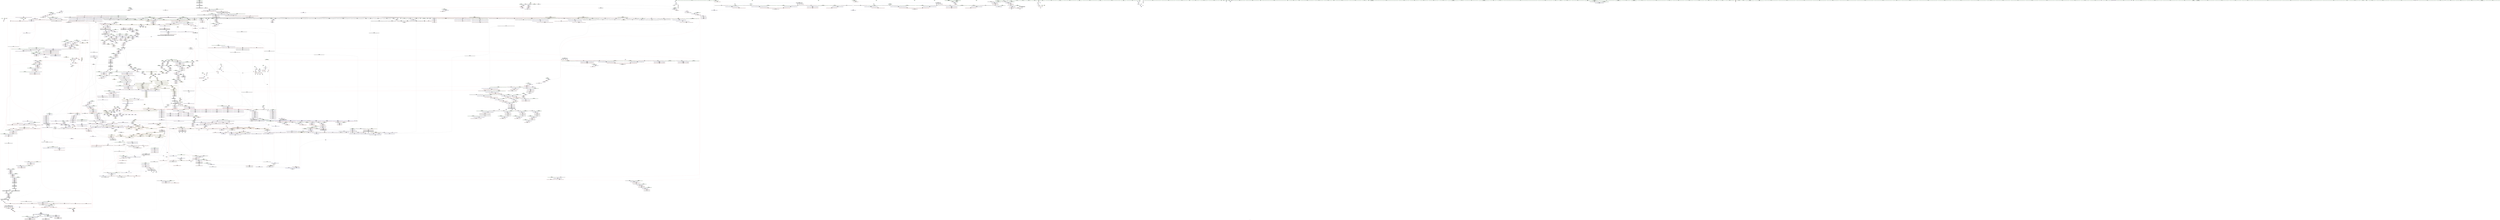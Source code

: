 digraph "SVFG" {
	label="SVFG";

	Node0x55b0bf2919e0 [shape=record,color=grey,label="{NodeID: 0\nNullPtr|{|<s62>161}}"];
	Node0x55b0bf2919e0 -> Node0x55b0bf870ed0[style=solid];
	Node0x55b0bf2919e0 -> Node0x55b0bf870fd0[style=solid];
	Node0x55b0bf2919e0 -> Node0x55b0bf8710a0[style=solid];
	Node0x55b0bf2919e0 -> Node0x55b0bf871170[style=solid];
	Node0x55b0bf2919e0 -> Node0x55b0bf871240[style=solid];
	Node0x55b0bf2919e0 -> Node0x55b0bf871310[style=solid];
	Node0x55b0bf2919e0 -> Node0x55b0bf8713e0[style=solid];
	Node0x55b0bf2919e0 -> Node0x55b0bf8714b0[style=solid];
	Node0x55b0bf2919e0 -> Node0x55b0bf871580[style=solid];
	Node0x55b0bf2919e0 -> Node0x55b0bf871650[style=solid];
	Node0x55b0bf2919e0 -> Node0x55b0bf871720[style=solid];
	Node0x55b0bf2919e0 -> Node0x55b0bf8717f0[style=solid];
	Node0x55b0bf2919e0 -> Node0x55b0bf8718c0[style=solid];
	Node0x55b0bf2919e0 -> Node0x55b0bf871990[style=solid];
	Node0x55b0bf2919e0 -> Node0x55b0bf871a60[style=solid];
	Node0x55b0bf2919e0 -> Node0x55b0bf871b30[style=solid];
	Node0x55b0bf2919e0 -> Node0x55b0bf871c00[style=solid];
	Node0x55b0bf2919e0 -> Node0x55b0bf871cd0[style=solid];
	Node0x55b0bf2919e0 -> Node0x55b0bf865960[style=solid];
	Node0x55b0bf2919e0 -> Node0x55b0bf865a30[style=solid];
	Node0x55b0bf2919e0 -> Node0x55b0bf865b00[style=solid];
	Node0x55b0bf2919e0 -> Node0x55b0bf865bd0[style=solid];
	Node0x55b0bf2919e0 -> Node0x55b0bf865ca0[style=solid];
	Node0x55b0bf2919e0 -> Node0x55b0bf865d70[style=solid];
	Node0x55b0bf2919e0 -> Node0x55b0bf865e40[style=solid];
	Node0x55b0bf2919e0 -> Node0x55b0bf865f10[style=solid];
	Node0x55b0bf2919e0 -> Node0x55b0bf865fe0[style=solid];
	Node0x55b0bf2919e0 -> Node0x55b0bf8660b0[style=solid];
	Node0x55b0bf2919e0 -> Node0x55b0bf866180[style=solid];
	Node0x55b0bf2919e0 -> Node0x55b0bf866250[style=solid];
	Node0x55b0bf2919e0 -> Node0x55b0bf866320[style=solid];
	Node0x55b0bf2919e0 -> Node0x55b0bf8663f0[style=solid];
	Node0x55b0bf2919e0 -> Node0x55b0bf8664c0[style=solid];
	Node0x55b0bf2919e0 -> Node0x55b0bf866590[style=solid];
	Node0x55b0bf2919e0 -> Node0x55b0bf866660[style=solid];
	Node0x55b0bf2919e0 -> Node0x55b0bf866730[style=solid];
	Node0x55b0bf2919e0 -> Node0x55b0bf866800[style=solid];
	Node0x55b0bf2919e0 -> Node0x55b0bf8668d0[style=solid];
	Node0x55b0bf2919e0 -> Node0x55b0bf8669a0[style=solid];
	Node0x55b0bf2919e0 -> Node0x55b0bf866a70[style=solid];
	Node0x55b0bf2919e0 -> Node0x55b0bf866b40[style=solid];
	Node0x55b0bf2919e0 -> Node0x55b0bf866c10[style=solid];
	Node0x55b0bf2919e0 -> Node0x55b0bf866ce0[style=solid];
	Node0x55b0bf2919e0 -> Node0x55b0bf866db0[style=solid];
	Node0x55b0bf2919e0 -> Node0x55b0bf866e80[style=solid];
	Node0x55b0bf2919e0 -> Node0x55b0bf866f50[style=solid];
	Node0x55b0bf2919e0 -> Node0x55b0bf867020[style=solid];
	Node0x55b0bf2919e0 -> Node0x55b0bf8670f0[style=solid];
	Node0x55b0bf2919e0 -> Node0x55b0bf8a1a00[style=solid];
	Node0x55b0bf2919e0 -> Node0x55b0bf8a6db0[style=solid];
	Node0x55b0bf2919e0 -> Node0x55b0bf8a70f0[style=solid];
	Node0x55b0bf2919e0 -> Node0x55b0bf8a7430[style=solid];
	Node0x55b0bf2919e0 -> Node0x55b0bf8a7500[style=solid];
	Node0x55b0bf2919e0 -> Node0x55b0bf8a7770[style=solid];
	Node0x55b0bf2919e0 -> Node0x55b0bf8ab1f0[style=solid];
	Node0x55b0bf2919e0 -> Node0x55b0bf8dd980[style=solid];
	Node0x55b0bf2919e0 -> Node0x55b0bf8de280[style=solid];
	Node0x55b0bf2919e0 -> Node0x55b0bf8de580[style=solid];
	Node0x55b0bf2919e0 -> Node0x55b0bf8de700[style=solid];
	Node0x55b0bf2919e0 -> Node0x55b0bf8de880[style=solid];
	Node0x55b0bf2919e0 -> Node0x55b0bf8dee80[style=solid];
	Node0x55b0bf2919e0 -> Node0x55b0bf8df180[style=solid];
	Node0x55b0bf2919e0:s62 -> Node0x55b0bfa15670[style=solid,color=red];
	Node0x55b0bf868950 [shape=record,color=black,label="{NodeID: 443\n672\<--679\n_ZNSt13_Rb_tree_nodeISt4pairIKxxEE9_M_valptrEv_ret\<--call\n_ZNSt13_Rb_tree_nodeISt4pairIKxxEE9_M_valptrEv\n|{<s0>52|<s1>67|<s2>151}}"];
	Node0x55b0bf868950:s0 -> Node0x55b0bf8ba3a0[style=solid,color=blue];
	Node0x55b0bf868950:s1 -> Node0x55b0bf8bb760[style=solid,color=blue];
	Node0x55b0bf868950:s2 -> Node0x55b0bf8baf10[style=solid,color=blue];
	Node0x55b0bf8ba760 [shape=record,color=black,label="{NodeID: 3100\n1548 = PHI(1140, )\n|{<s0>145}}"];
	Node0x55b0bf8ba760:s0 -> Node0x55b0bfa14580[style=solid,color=red];
	Node0x55b0bf8dca80 [shape=record,color=grey,label="{NodeID: 1993\n154 = Binary(153, 155, )\n}"];
	Node0x55b0bf877d80 [shape=record,color=red,label="{NodeID: 886\n1106\<--1090\n\<--__k.addr\n_ZNSt8_Rb_treeIxSt4pairIKxxESt10_Select1stIS2_ESt4lessIxESaIS2_EE14_M_lower_boundEPSt13_Rb_tree_nodeIS2_EPSt18_Rb_tree_node_baseRS1_\n|{<s0>90}}"];
	Node0x55b0bf877d80:s0 -> Node0x55b0bfa14900[style=solid,color=red];
	Node0x55b0bf860e40 [shape=record,color=green,label="{NodeID: 222\n1284\<--1285\n_ZNSt8_Rb_treeIxSt4pairIKxxESt10_Select1stIS2_ESt4lessIxESaIS2_EE17_M_construct_nodeIJRKSt21piecewise_construct_tSt5tupleIJRS1_EESD_IJEEEEEvPSt13_Rb_tree_nodeIS2_EDpOT_\<--_ZNSt8_Rb_treeIxSt4pairIKxxESt10_Select1stIS2_ESt4lessIxESaIS2_EE17_M_construct_nodeIJRKSt21piecewise_construct_tSt5tupleIJRS1_EESD_IJEEEEEvPSt13_Rb_tree_nodeIS2_EDpOT__field_insensitive\n}"];
	Node0x55b0bf884220 [shape=record,color=purple,label="{NodeID: 665\n1461\<--1321\n_M_node51\<--__pos\n_ZNSt8_Rb_treeIxSt4pairIKxxESt10_Select1stIS2_ESt4lessIxESaIS2_EE29_M_get_insert_hint_unique_posESt23_Rb_tree_const_iteratorIS2_ERS1_\n}"];
	Node0x55b0bf884220 -> Node0x55b0bf899700[style=solid];
	Node0x55b0bfa18f50 [shape=record,color=black,label="{NodeID: 3322\n2229 = PHI(1994, )\n0th arg _ZNSt8_Rb_treeIxSt4pairIKxxESt10_Select1stIS2_ESt4lessIxESaIS2_EE8_S_valueEPKSt18_Rb_tree_node_base }"];
	Node0x55b0bfa18f50 -> Node0x55b0bf8abef0[style=solid];
	Node0x55b0bf8a2a40 [shape=record,color=blue,label="{NodeID: 1108\n632\<--629\n__p.addr\<--__p\n_ZNSt8_Rb_treeIxSt4pairIKxxESt10_Select1stIS2_ESt4lessIxESaIS2_EE11_M_put_nodeEPSt13_Rb_tree_nodeIS2_E\n}"];
	Node0x55b0bf8a2a40 -> Node0x55b0bf8748b0[style=dashed];
	Node0x55b0bf291a70 [shape=record,color=green,label="{NodeID: 1\n5\<--1\n\<--dummyObj\nCan only get source location for instruction, argument, global var or function.}"];
	Node0x55b0bf868a20 [shape=record,color=black,label="{NodeID: 444\n704\<--701\n\<--call\n_ZN9__gnu_cxx16__aligned_membufISt4pairIKxxEE6_M_ptrEv\n}"];
	Node0x55b0bf868a20 -> Node0x55b0bf868af0[style=solid];
	Node0x55b0bf8ba8a0 [shape=record,color=black,label="{NodeID: 3101\n1550 = PHI(1987, )\n|{<s0>145}}"];
	Node0x55b0bf8ba8a0:s0 -> Node0x55b0bfa14900[style=solid,color=red];
	Node0x55b0bf8dcc00 [shape=record,color=grey,label="{NodeID: 1994\n141 = Binary(140, 60, )\n}"];
	Node0x55b0bf8dcc00 -> Node0x55b0bf8a00d0[style=solid];
	Node0x55b0bf877e50 [shape=record,color=red,label="{NodeID: 887\n1126\<--1125\n\<--coerce.dive\n_ZNSt8_Rb_treeIxSt4pairIKxxESt10_Select1stIS2_ESt4lessIxESaIS2_EE14_M_lower_boundEPSt13_Rb_tree_nodeIS2_EPSt18_Rb_tree_node_baseRS1_\n}"];
	Node0x55b0bf877e50 -> Node0x55b0bf87a140[style=solid];
	Node0x55b0bf860f40 [shape=record,color=green,label="{NodeID: 223\n1290\<--1291\n__t.addr\<--__t.addr_field_insensitive\n_ZSt7forwardIRKSt21piecewise_construct_tEOT_RNSt16remove_referenceIS3_E4typeE\n}"];
	Node0x55b0bf860f40 -> Node0x55b0bf878e90[style=solid];
	Node0x55b0bf860f40 -> Node0x55b0bf8a6800[style=solid];
	Node0x55b0bf8842f0 [shape=record,color=purple,label="{NodeID: 666\n1483\<--1321\n_M_node65\<--__pos\n_ZNSt8_Rb_treeIxSt4pairIKxxESt10_Select1stIS2_ESt4lessIxESaIS2_EE29_M_get_insert_hint_unique_posESt23_Rb_tree_const_iteratorIS2_ERS1_\n}"];
	Node0x55b0bf8842f0 -> Node0x55b0bf899970[style=solid];
	Node0x55b0bfa19060 [shape=record,color=black,label="{NodeID: 3323\n1016 = PHI(277, )\n0th arg _ZNSt23_Rb_tree_const_iteratorISt4pairIKxxEEC2ERKSt17_Rb_tree_iteratorIS2_E }"];
	Node0x55b0bfa19060 -> Node0x55b0bf8a4d30[style=solid];
	Node0x55b0bf8a2b10 [shape=record,color=blue,label="{NodeID: 1109\n650\<--648\n__a.addr\<--__a\n_ZNSt16allocator_traitsISaISt13_Rb_tree_nodeISt4pairIKxxEEEE7destroyIS3_EEvRS5_PT_\n}"];
	Node0x55b0bf8a2b10 -> Node0x55b0bf874980[style=dashed];
	Node0x55b0bf808a60 [shape=record,color=green,label="{NodeID: 2\n12\<--1\n.str\<--dummyObj\nGlob }"];
	Node0x55b0bf868af0 [shape=record,color=black,label="{NodeID: 445\n695\<--704\n_ZN9__gnu_cxx16__aligned_membufISt4pairIKxxEE6_M_ptrEv_ret\<--\n_ZN9__gnu_cxx16__aligned_membufISt4pairIKxxEE6_M_ptrEv\n|{<s0>59}}"];
	Node0x55b0bf868af0:s0 -> Node0x55b0bf8b9370[style=solid,color=blue];
	Node0x55b0bf8ba9e0 [shape=record,color=black,label="{NodeID: 3102\n1551 = PHI(847, )\n}"];
	Node0x55b0bf8ba9e0 -> Node0x55b0bf8db720[style=solid];
	Node0x55b0bf8dcd80 [shape=record,color=grey,label="{NodeID: 1995\n59 = Binary(58, 60, )\n}"];
	Node0x55b0bf8dcd80 -> Node0x55b0bf89f980[style=solid];
	Node0x55b0bf877f20 [shape=record,color=red,label="{NodeID: 888\n1133\<--1130\nthis1\<--this.addr\n_ZNSt8_Rb_treeIxSt4pairIKxxESt10_Select1stIS2_ESt4lessIxESaIS2_EE6_M_endEv\n}"];
	Node0x55b0bf877f20 -> Node0x55b0bf883110[style=solid];
	Node0x55b0bf95f3a0 [shape=record,color=yellow,style=double,label="{NodeID: 2438\n276V_1 = ENCHI(MR_276V_0)\npts\{1336 2060 \}\nFun[_ZNSt4pairIPSt18_Rb_tree_node_baseS1_EC2IRS1_Lb1EEEOT_RKS1_]}"];
	Node0x55b0bf95f3a0 -> Node0x55b0bf89e770[style=dashed];
	Node0x55b0bf861010 [shape=record,color=green,label="{NodeID: 224\n1297\<--1298\n__t.addr\<--__t.addr_field_insensitive\n_ZSt7forwardISt5tupleIJRKxEEEOT_RNSt16remove_referenceIS4_E4typeE\n}"];
	Node0x55b0bf861010 -> Node0x55b0bf878f60[style=solid];
	Node0x55b0bf861010 -> Node0x55b0bf8a68d0[style=solid];
	Node0x55b0bf8843c0 [shape=record,color=purple,label="{NodeID: 667\n1489\<--1321\n_M_node70\<--__pos\n_ZNSt8_Rb_treeIxSt4pairIKxxESt10_Select1stIS2_ESt4lessIxESaIS2_EE29_M_get_insert_hint_unique_posESt23_Rb_tree_const_iteratorIS2_ERS1_\n|{<s0>138}}"];
	Node0x55b0bf8843c0:s0 -> Node0x55b0bfa19910[style=solid,color=red];
	Node0x55b0bfa19170 [shape=record,color=black,label="{NodeID: 3324\n1017 = PHI(267, )\n1st arg _ZNSt23_Rb_tree_const_iteratorISt4pairIKxxEEC2ERKSt17_Rb_tree_iteratorIS2_E }"];
	Node0x55b0bfa19170 -> Node0x55b0bf8a4e00[style=solid];
	Node0x55b0bf8a2be0 [shape=record,color=blue,label="{NodeID: 1110\n652\<--649\n__p.addr\<--__p\n_ZNSt16allocator_traitsISaISt13_Rb_tree_nodeISt4pairIKxxEEEE7destroyIS3_EEvRS5_PT_\n}"];
	Node0x55b0bf8a2be0 -> Node0x55b0bf874a50[style=dashed];
	Node0x55b0bf8586a0 [shape=record,color=green,label="{NodeID: 3\n14\<--1\n.str.1\<--dummyObj\nGlob }"];
	Node0x55b0bf868bc0 [shape=record,color=black,label="{NodeID: 446\n713\<--712\n\<--_M_storage\n_ZN9__gnu_cxx16__aligned_membufISt4pairIKxxEE7_M_addrEv\n}"];
	Node0x55b0bf868bc0 -> Node0x55b0bf868c90[style=solid];
	Node0x55b0bf8bab20 [shape=record,color=black,label="{NodeID: 3103\n1592 = PHI(663, )\n|{<s0>149}}"];
	Node0x55b0bf8bab20:s0 -> Node0x55b0bf9fa7e0[style=solid,color=red];
	Node0x55b0bf8dcf00 [shape=record,color=grey,label="{NodeID: 1996\n44 = Binary(39, 42, )\n}"];
	Node0x55b0bf8dcf00 -> Node0x55b0bf8df300[style=solid];
	Node0x55b0bf877ff0 [shape=record,color=red,label="{NodeID: 889\n1147\<--1142\n\<--__x.addr\n_ZNSt8_Rb_treeIxSt4pairIKxxESt10_Select1stIS2_ESt4lessIxESaIS2_EE6_S_keyEPKSt13_Rb_tree_nodeIS2_E\n|{<s0>94}}"];
	Node0x55b0bf877ff0:s0 -> Node0x55b0bfa19b10[style=solid,color=red];
	Node0x55b0bf8610e0 [shape=record,color=green,label="{NodeID: 225\n1304\<--1305\n__t.addr\<--__t.addr_field_insensitive\n_ZSt7forwardISt5tupleIJEEEOT_RNSt16remove_referenceIS2_E4typeE\n}"];
	Node0x55b0bf8610e0 -> Node0x55b0bf879030[style=solid];
	Node0x55b0bf8610e0 -> Node0x55b0bf8a69a0[style=solid];
	Node0x55b0bf884490 [shape=record,color=purple,label="{NodeID: 668\n1506\<--1321\n_M_node77\<--__pos\n_ZNSt8_Rb_treeIxSt4pairIKxxESt10_Select1stIS2_ESt4lessIxESaIS2_EE29_M_get_insert_hint_unique_posESt23_Rb_tree_const_iteratorIS2_ERS1_\n|{<s0>141}}"];
	Node0x55b0bf884490:s0 -> Node0x55b0bfa1a820[style=solid,color=red];
	Node0x55b0bfa19280 [shape=record,color=black,label="{NodeID: 3325\n1953 = PHI(1947, )\n0th arg _ZSt12__get_helperILm0ERKxJEERT0_RSt11_Tuple_implIXT_EJS2_DpT1_EE }"];
	Node0x55b0bfa19280 -> Node0x55b0bf8aa280[style=solid];
	Node0x55b0bf8a2cb0 [shape=record,color=blue,label="{NodeID: 1111\n665\<--664\nthis.addr\<--this\n_ZNSt8_Rb_treeIxSt4pairIKxxESt10_Select1stIS2_ESt4lessIxESaIS2_EE21_M_get_Node_allocatorEv\n}"];
	Node0x55b0bf8a2cb0 -> Node0x55b0bf874b20[style=dashed];
	Node0x55b0bf8589e0 [shape=record,color=green,label="{NodeID: 4\n16\<--1\n.str.2\<--dummyObj\nGlob }"];
	Node0x55b0bf868c90 [shape=record,color=black,label="{NodeID: 447\n706\<--713\n_ZN9__gnu_cxx16__aligned_membufISt4pairIKxxEE7_M_addrEv_ret\<--\n_ZN9__gnu_cxx16__aligned_membufISt4pairIKxxEE7_M_addrEv\n|{<s0>60}}"];
	Node0x55b0bf868c90:s0 -> Node0x55b0bf8b94e0[style=solid,color=blue];
	Node0x55b0bf8bacf0 [shape=record,color=black,label="{NodeID: 3104\n1593 = PHI(1670, )\n}"];
	Node0x55b0bf8bacf0 -> Node0x55b0bf87c500[style=solid];
	Node0x55b0bf8dd080 [shape=record,color=grey,label="{NodeID: 1997\n1355 = cmp(1352, 46, )\n}"];
	Node0x55b0bf8780c0 [shape=record,color=red,label="{NodeID: 890\n1164\<--1158\nthis1\<--this.addr\n_ZNSt17_Rb_tree_iteratorISt4pairIKxxEEC2EPSt18_Rb_tree_node_base\n}"];
	Node0x55b0bf8780c0 -> Node0x55b0bf883380[style=solid];
	Node0x55b0bf8611b0 [shape=record,color=green,label="{NodeID: 226\n1313\<--1314\nretval\<--retval_field_insensitive\n_ZNSt8_Rb_treeIxSt4pairIKxxESt10_Select1stIS2_ESt4lessIxESaIS2_EE29_M_get_insert_hint_unique_posESt23_Rb_tree_const_iteratorIS2_ERS1_\n|{|<s4>112|<s5>120|<s6>125|<s7>126|<s8>133|<s9>138|<s10>139|<s11>141}}"];
	Node0x55b0bf8611b0 -> Node0x55b0bf87b180[style=solid];
	Node0x55b0bf8611b0 -> Node0x55b0bf87b250[style=solid];
	Node0x55b0bf8611b0 -> Node0x55b0bf87b320[style=solid];
	Node0x55b0bf8611b0 -> Node0x55b0bf87b3f0[style=solid];
	Node0x55b0bf8611b0:s4 -> Node0x55b0bfa19390[style=solid,color=red];
	Node0x55b0bf8611b0:s5 -> Node0x55b0bfa135f0[style=solid,color=red];
	Node0x55b0bf8611b0:s6 -> Node0x55b0bfa19390[style=solid,color=red];
	Node0x55b0bf8611b0:s7 -> Node0x55b0bfa135f0[style=solid,color=red];
	Node0x55b0bf8611b0:s8 -> Node0x55b0bfa19390[style=solid,color=red];
	Node0x55b0bf8611b0:s9 -> Node0x55b0bfa19390[style=solid,color=red];
	Node0x55b0bf8611b0:s10 -> Node0x55b0bfa135f0[style=solid,color=red];
	Node0x55b0bf8611b0:s11 -> Node0x55b0bfa1a6d0[style=solid,color=red];
	Node0x55b0bf884560 [shape=record,color=purple,label="{NodeID: 669\n1426\<--1325\n_M_node33\<--__before\n_ZNSt8_Rb_treeIxSt4pairIKxxESt10_Select1stIS2_ESt4lessIxESaIS2_EE29_M_get_insert_hint_unique_posESt23_Rb_tree_const_iteratorIS2_ERS1_\n}"];
	Node0x55b0bf884560 -> Node0x55b0bf879d30[style=solid];
	Node0x55b0bfa19390 [shape=record,color=black,label="{NodeID: 3326\n2014 = PHI(1313, 1313, 1313, 1313, )\n0th arg _ZNSt4pairIPSt18_Rb_tree_node_baseS1_EC2IRS1_Lb1EEERKS1_OT_ }"];
	Node0x55b0bfa19390 -> Node0x55b0bf8aa690[style=solid];
	Node0x55b0bf8a2d80 [shape=record,color=blue,label="{NodeID: 1112\n674\<--673\nthis.addr\<--this\n_ZNSt13_Rb_tree_nodeISt4pairIKxxEE9_M_valptrEv\n}"];
	Node0x55b0bf8a2d80 -> Node0x55b0bf874bf0[style=dashed];
	Node0x55b0bf858aa0 [shape=record,color=green,label="{NodeID: 5\n18\<--1\n.str.3\<--dummyObj\nGlob }"];
	Node0x55b0bf868d60 [shape=record,color=black,label="{NodeID: 448\n729\<--728\n\<--\n_ZNSt16allocator_traitsISaISt13_Rb_tree_nodeISt4pairIKxxEEEE10deallocateERS5_PS4_m\n|{<s0>61}}"];
	Node0x55b0bf868d60:s0 -> Node0x55b0bfa14d90[style=solid,color=red];
	Node0x55b0bf8bae00 [shape=record,color=black,label="{NodeID: 3105\n1626 = PHI(663, )\n|{<s0>155}}"];
	Node0x55b0bf8bae00:s0 -> Node0x55b0bfa1aac0[style=solid,color=red];
	Node0x55b0bf8dd200 [shape=record,color=grey,label="{NodeID: 1998\n865 = cmp(862, 864, )\n}"];
	Node0x55b0bf8dd200 -> Node0x55b0bf869240[style=solid];
	Node0x55b0bf878190 [shape=record,color=red,label="{NodeID: 891\n1166\<--1160\n\<--__x.addr\n_ZNSt17_Rb_tree_iteratorISt4pairIKxxEEC2EPSt18_Rb_tree_node_base\n}"];
	Node0x55b0bf878190 -> Node0x55b0bf8a5ca0[style=solid];
	Node0x55b0bf95f6d0 [shape=record,color=yellow,style=double,label="{NodeID: 2441\n221V_1 = ENCHI(MR_221V_0)\npts\{2052 870002 870003 13220000 13260000 13300000 20560000 \}\nFun[_ZNSt4pairIPSt18_Rb_tree_node_baseS1_EC2IRS1_Lb1EEEOT_RKS1_]}"];
	Node0x55b0bf95f6d0 -> Node0x55b0bf89e6a0[style=dashed];
	Node0x55b0bf861280 [shape=record,color=green,label="{NodeID: 227\n1315\<--1316\n__position\<--__position_field_insensitive\n_ZNSt8_Rb_treeIxSt4pairIKxxESt10_Select1stIS2_ESt4lessIxESaIS2_EE29_M_get_insert_hint_unique_posESt23_Rb_tree_const_iteratorIS2_ERS1_\n|{|<s1>105}}"];
	Node0x55b0bf861280 -> Node0x55b0bf883ba0[style=solid];
	Node0x55b0bf861280:s1 -> Node0x55b0bfa181f0[style=solid,color=red];
	Node0x55b0bf884630 [shape=record,color=purple,label="{NodeID: 670\n1432\<--1325\n_M_node38\<--__before\n_ZNSt8_Rb_treeIxSt4pairIKxxESt10_Select1stIS2_ESt4lessIxESaIS2_EE29_M_get_insert_hint_unique_posESt23_Rb_tree_const_iteratorIS2_ERS1_\n|{<s0>125}}"];
	Node0x55b0bf884630:s0 -> Node0x55b0bfa19910[style=solid,color=red];
	Node0x55b0bfa19710 [shape=record,color=black,label="{NodeID: 3327\n2015 = PHI(1323, 1327, 1331, 1333, )\n1st arg _ZNSt4pairIPSt18_Rb_tree_node_baseS1_EC2IRS1_Lb1EEERKS1_OT_ }"];
	Node0x55b0bfa19710 -> Node0x55b0bf8aa760[style=solid];
	Node0x55b0bf951890 [shape=record,color=yellow,style=double,label="{NodeID: 2220\n71V_1 = ENCHI(MR_71V_0)\npts\{2800000 \}\nFun[_ZNSt11_Tuple_implILm0EJRKxEEC2EOS2_]|{<s0>176}}"];
	Node0x55b0bf951890:s0 -> Node0x55b0bf95a0f0[style=dashed,color=red];
	Node0x55b0bf8a2e50 [shape=record,color=blue,label="{NodeID: 1113\n686\<--684\nthis.addr\<--this\n_ZN9__gnu_cxx13new_allocatorISt13_Rb_tree_nodeISt4pairIKxxEEE7destroyIS4_EEvPT_\n}"];
	Node0x55b0bf8a2e50 -> Node0x55b0bf874cc0[style=dashed];
	Node0x55b0bf858b60 [shape=record,color=green,label="{NodeID: 6\n20\<--1\n.str.4\<--dummyObj\nGlob }"];
	Node0x55b0bf868e30 [shape=record,color=black,label="{NodeID: 449\n751\<--750\n\<--\n_ZN9__gnu_cxx13new_allocatorISt13_Rb_tree_nodeISt4pairIKxxEEE10deallocateEPS5_m\n}"];
	Node0x55b0bf8baf10 [shape=record,color=black,label="{NodeID: 3106\n1628 = PHI(672, )\n|{<s0>155}}"];
	Node0x55b0bf8baf10:s0 -> Node0x55b0bfa1abd0[style=solid,color=red];
	Node0x55b0bf8dd380 [shape=record,color=grey,label="{NodeID: 1999\n1350 = cmp(1348, 1349, )\n}"];
	Node0x55b0bf878260 [shape=record,color=red,label="{NodeID: 892\n1178\<--1172\nthis1\<--this.addr\n_ZNKSt10_Select1stISt4pairIKxxEEclERKS2_\n}"];
	Node0x55b0bf861350 [shape=record,color=green,label="{NodeID: 228\n1317\<--1318\nthis.addr\<--this.addr_field_insensitive\n_ZNSt8_Rb_treeIxSt4pairIKxxESt10_Select1stIS2_ESt4lessIxESaIS2_EE29_M_get_insert_hint_unique_posESt23_Rb_tree_const_iteratorIS2_ERS1_\n}"];
	Node0x55b0bf861350 -> Node0x55b0bf879100[style=solid];
	Node0x55b0bf861350 -> Node0x55b0bf8a6b40[style=solid];
	Node0x55b0bf884700 [shape=record,color=purple,label="{NodeID: 671\n1492\<--1329\n_M_node72\<--__after\n_ZNSt8_Rb_treeIxSt4pairIKxxESt10_Select1stIS2_ESt4lessIxESaIS2_EE29_M_get_insert_hint_unique_posESt23_Rb_tree_const_iteratorIS2_ERS1_\n|{<s0>139}}"];
	Node0x55b0bf884700:s0 -> Node0x55b0bfa13810[style=solid,color=red];
	Node0x55b0bfa19910 [shape=record,color=black,label="{NodeID: 3328\n2016 = PHI(1371, 1432, 1468, 1489, )\n2nd arg _ZNSt4pairIPSt18_Rb_tree_node_baseS1_EC2IRS1_Lb1EEERKS1_OT_ }"];
	Node0x55b0bfa19910 -> Node0x55b0bf8aa830[style=solid];
	Node0x55b0bf9519a0 [shape=record,color=yellow,style=double,label="{NodeID: 2221\n302V_1 = ENCHI(MR_302V_0)\npts\{17830000 \}\nFun[_ZNSt11_Tuple_implILm0EJRKxEEC2EOS2_]|{<s0>178}}"];
	Node0x55b0bf9519a0:s0 -> Node0x55b0bf8a9c00[style=dashed,color=red];
	Node0x55b0bf8a2f20 [shape=record,color=blue,label="{NodeID: 1114\n688\<--685\n__p.addr\<--__p\n_ZN9__gnu_cxx13new_allocatorISt13_Rb_tree_nodeISt4pairIKxxEEE7destroyIS4_EEvPT_\n}"];
	Node0x55b0bf8a2f20 -> Node0x55b0bf874d90[style=dashed];
	Node0x55b0bf8593d0 [shape=record,color=green,label="{NodeID: 7\n22\<--1\nstdout\<--dummyObj\nGlob }"];
	Node0x55b0bf868f00 [shape=record,color=black,label="{NodeID: 450\n764\<--763\n\<--this1\n_ZNSaISt13_Rb_tree_nodeISt4pairIKxxEEED2Ev\n|{<s0>63}}"];
	Node0x55b0bf868f00:s0 -> Node0x55b0bfa13b90[style=solid,color=red];
	Node0x55b0bf8bb020 [shape=record,color=black,label="{NodeID: 3107\n1630 = PHI(1288, )\n|{<s0>155}}"];
	Node0x55b0bf8bb020:s0 -> Node0x55b0bfa1ace0[style=solid,color=red];
	Node0x55b0bf8dd500 [shape=record,color=grey,label="{NodeID: 2000\n813 = cmp(809, 812, )\n}"];
	Node0x55b0bf8dd500 -> Node0x55b0bf8690a0[style=solid];
	Node0x55b0bf878330 [shape=record,color=red,label="{NodeID: 893\n1179\<--1174\n\<--__x.addr\n_ZNKSt10_Select1stISt4pairIKxxEEclERKS2_\n}"];
	Node0x55b0bf878330 -> Node0x55b0bf883450[style=solid];
	Node0x55b0bf861420 [shape=record,color=green,label="{NodeID: 229\n1319\<--1320\n__k.addr\<--__k.addr_field_insensitive\n_ZNSt8_Rb_treeIxSt4pairIKxxESt10_Select1stIS2_ESt4lessIxESaIS2_EE29_M_get_insert_hint_unique_posESt23_Rb_tree_const_iteratorIS2_ERS1_\n}"];
	Node0x55b0bf861420 -> Node0x55b0bf8791d0[style=solid];
	Node0x55b0bf861420 -> Node0x55b0bf8792a0[style=solid];
	Node0x55b0bf861420 -> Node0x55b0bf879370[style=solid];
	Node0x55b0bf861420 -> Node0x55b0bf879440[style=solid];
	Node0x55b0bf861420 -> Node0x55b0bf879510[style=solid];
	Node0x55b0bf861420 -> Node0x55b0bf8795e0[style=solid];
	Node0x55b0bf861420 -> Node0x55b0bf8796b0[style=solid];
	Node0x55b0bf861420 -> Node0x55b0bf879780[style=solid];
	Node0x55b0bf861420 -> Node0x55b0bf8a6c10[style=solid];
	Node0x55b0bf8847d0 [shape=record,color=purple,label="{NodeID: 672\n1493\<--1329\n_M_node73\<--__after\n_ZNSt8_Rb_treeIxSt4pairIKxxESt10_Select1stIS2_ESt4lessIxESaIS2_EE29_M_get_insert_hint_unique_posESt23_Rb_tree_const_iteratorIS2_ERS1_\n|{<s0>139}}"];
	Node0x55b0bf8847d0:s0 -> Node0x55b0bfa139d0[style=solid,color=red];
	Node0x55b0bfa19b10 [shape=record,color=black,label="{NodeID: 3329\n1183 = PHI(1147, )\n0th arg _ZNSt8_Rb_treeIxSt4pairIKxxESt10_Select1stIS2_ESt4lessIxESaIS2_EE8_S_valueEPKSt13_Rb_tree_nodeIS2_E }"];
	Node0x55b0bfa19b10 -> Node0x55b0bf8a5f10[style=solid];
	Node0x55b0bf8a2ff0 [shape=record,color=blue,label="{NodeID: 1115\n697\<--696\nthis.addr\<--this\n_ZN9__gnu_cxx16__aligned_membufISt4pairIKxxEE6_M_ptrEv\n}"];
	Node0x55b0bf8a2ff0 -> Node0x55b0bf874e60[style=dashed];
	Node0x55b0bf859460 [shape=record,color=green,label="{NodeID: 8\n23\<--1\n_ZStL19piecewise_construct\<--dummyObj\nGlob |{<s0>26}}"];
	Node0x55b0bf859460:s0 -> Node0x55b0bfa16f10[style=solid,color=red];
	Node0x55b0bf868fd0 [shape=record,color=black,label="{NodeID: 451\n776\<--796\n_ZNSt3mapIxxSt4lessIxESaISt4pairIKxxEEE11lower_boundERS3__ret\<--\n_ZNSt3mapIxxSt4lessIxESaISt4pairIKxxEEE11lower_boundERS3_\n|{<s0>18}}"];
	Node0x55b0bf868fd0:s0 -> Node0x55b0bf8b9620[style=solid,color=blue];
	Node0x55b0bf8bb160 [shape=record,color=black,label="{NodeID: 3108\n1632 = PHI(1295, )\n|{<s0>155}}"];
	Node0x55b0bf8bb160:s0 -> Node0x55b0bfa1adf0[style=solid,color=red];
	Node0x55b0bf8dd680 [shape=record,color=grey,label="{NodeID: 2001\n1406 = cmp(1401, 1405, )\n}"];
	Node0x55b0bf878400 [shape=record,color=red,label="{NodeID: 894\n1187\<--1184\n\<--__x.addr\n_ZNSt8_Rb_treeIxSt4pairIKxxESt10_Select1stIS2_ESt4lessIxESaIS2_EE8_S_valueEPKSt13_Rb_tree_nodeIS2_E\n|{<s0>96}}"];
	Node0x55b0bf878400:s0 -> Node0x55b0bfa1b720[style=solid,color=red];
	Node0x55b0bf8699c0 [shape=record,color=green,label="{NodeID: 230\n1321\<--1322\n__pos\<--__pos_field_insensitive\n_ZNSt8_Rb_treeIxSt4pairIKxxESt10_Select1stIS2_ESt4lessIxESaIS2_EE29_M_get_insert_hint_unique_posESt23_Rb_tree_const_iteratorIS2_ERS1_\n}"];
	Node0x55b0bf8699c0 -> Node0x55b0bf87b4c0[style=solid];
	Node0x55b0bf8699c0 -> Node0x55b0bf87b590[style=solid];
	Node0x55b0bf8699c0 -> Node0x55b0bf883c70[style=solid];
	Node0x55b0bf8699c0 -> Node0x55b0bf883d40[style=solid];
	Node0x55b0bf8699c0 -> Node0x55b0bf883e10[style=solid];
	Node0x55b0bf8699c0 -> Node0x55b0bf883ee0[style=solid];
	Node0x55b0bf8699c0 -> Node0x55b0bf883fb0[style=solid];
	Node0x55b0bf8699c0 -> Node0x55b0bf884080[style=solid];
	Node0x55b0bf8699c0 -> Node0x55b0bf884150[style=solid];
	Node0x55b0bf8699c0 -> Node0x55b0bf884220[style=solid];
	Node0x55b0bf8699c0 -> Node0x55b0bf8842f0[style=solid];
	Node0x55b0bf8699c0 -> Node0x55b0bf8843c0[style=solid];
	Node0x55b0bf8699c0 -> Node0x55b0bf884490[style=solid];
	Node0x55b0bf8848a0 [shape=record,color=purple,label="{NodeID: 673\n1357\<--1341\n_M_impl\<--this1\n_ZNSt8_Rb_treeIxSt4pairIKxxESt10_Select1stIS2_ESt4lessIxESaIS2_EE29_M_get_insert_hint_unique_posESt23_Rb_tree_const_iteratorIS2_ERS1_\n}"];
	Node0x55b0bf8848a0 -> Node0x55b0bf87b800[style=solid];
	Node0x55b0bfa19c20 [shape=record,color=black,label="{NodeID: 3330\n457 = PHI(424, 497, 624, 644, 879, 1010, 1665, 1867, )\n0th arg __clang_call_terminate }"];
	Node0x55b0bf8a30c0 [shape=record,color=blue,label="{NodeID: 1116\n708\<--707\nthis.addr\<--this\n_ZN9__gnu_cxx16__aligned_membufISt4pairIKxxEE7_M_addrEv\n}"];
	Node0x55b0bf8a30c0 -> Node0x55b0bf874f30[style=dashed];
	Node0x55b0bf8594f0 [shape=record,color=green,label="{NodeID: 9\n43\<--1\n\<--dummyObj\nCan only get source location for instruction, argument, global var or function.|{<s0>56|<s1>149}}"];
	Node0x55b0bf8594f0:s0 -> Node0x55b0bfa18a50[style=solid,color=red];
	Node0x55b0bf8594f0:s1 -> Node0x55b0bfa0f5f0[style=solid,color=red];
	Node0x55b0bf8690a0 [shape=record,color=black,label="{NodeID: 452\n798\<--813\n_ZNKSt17_Rb_tree_iteratorISt4pairIKxxEEeqERKS3__ret\<--cmp\n_ZNKSt17_Rb_tree_iteratorISt4pairIKxxEEeqERKS3_\n|{<s0>20|<s1>197}}"];
	Node0x55b0bf8690a0:s0 -> Node0x55b0bf8b98a0[style=solid,color=blue];
	Node0x55b0bf8690a0:s1 -> Node0x55b0bf8c3bc0[style=solid,color=blue];
	Node0x55b0bf8bb2a0 [shape=record,color=black,label="{NodeID: 3109\n1634 = PHI(1302, )\n|{<s0>155}}"];
	Node0x55b0bf8bb2a0:s0 -> Node0x55b0bfa1af00[style=solid,color=red];
	Node0x55b0bf8dd800 [shape=record,color=grey,label="{NodeID: 2002\n194 = cmp(192, 193, )\n}"];
	Node0x55b0bf8784d0 [shape=record,color=red,label="{NodeID: 895\n1197\<--1194\nthis1\<--this.addr\n_ZNKSt13_Rb_tree_nodeISt4pairIKxxEE9_M_valptrEv\n}"];
	Node0x55b0bf8784d0 -> Node0x55b0bf883520[style=solid];
	Node0x55b0bf869a90 [shape=record,color=green,label="{NodeID: 231\n1323\<--1324\nref.tmp\<--ref.tmp_field_insensitive\n_ZNSt8_Rb_treeIxSt4pairIKxxESt10_Select1stIS2_ESt4lessIxESaIS2_EE29_M_get_insert_hint_unique_posESt23_Rb_tree_const_iteratorIS2_ERS1_\n|{|<s1>112}}"];
	Node0x55b0bf869a90 -> Node0x55b0bf8a6db0[style=solid];
	Node0x55b0bf869a90:s1 -> Node0x55b0bfa19710[style=solid,color=red];
	Node0x55b0bf884970 [shape=record,color=purple,label="{NodeID: 674\n1388\<--1341\n_M_impl13\<--this1\n_ZNSt8_Rb_treeIxSt4pairIKxxESt10_Select1stIS2_ESt4lessIxESaIS2_EE29_M_get_insert_hint_unique_posESt23_Rb_tree_const_iteratorIS2_ERS1_\n}"];
	Node0x55b0bf884970 -> Node0x55b0bf87b8d0[style=solid];
	Node0x55b0bfa1a190 [shape=record,color=black,label="{NodeID: 3331\n707 = PHI(700, )\n0th arg _ZN9__gnu_cxx16__aligned_membufISt4pairIKxxEE7_M_addrEv }"];
	Node0x55b0bfa1a190 -> Node0x55b0bf8a30c0[style=solid];
	Node0x55b0bf8a3190 [shape=record,color=blue,label="{NodeID: 1117\n719\<--716\n__a.addr\<--__a\n_ZNSt16allocator_traitsISaISt13_Rb_tree_nodeISt4pairIKxxEEEE10deallocateERS5_PS4_m\n}"];
	Node0x55b0bf8a3190 -> Node0x55b0bf875000[style=dashed];
	Node0x55b0bf8595f0 [shape=record,color=green,label="{NodeID: 10\n46\<--1\n\<--dummyObj\nCan only get source location for instruction, argument, global var or function.}"];
	Node0x55b0bf869170 [shape=record,color=black,label="{NodeID: 453\n815\<--830\n_ZNSt3mapIxxSt4lessIxESaISt4pairIKxxEEE3endEv_ret\<--\n_ZNSt3mapIxxSt4lessIxESaISt4pairIKxxEEE3endEv\n|{<s0>19}}"];
	Node0x55b0bf869170:s0 -> Node0x55b0bf8b9760[style=solid,color=blue];
	Node0x55b0bf8bb3e0 [shape=record,color=black,label="{NodeID: 3110\n1646 = PHI()\n}"];
	Node0x55b0bf8dd980 [shape=record,color=grey,label="{NodeID: 2003\n1486 = cmp(1485, 3, )\n}"];
	Node0x55b0bf8785a0 [shape=record,color=red,label="{NodeID: 896\n1208\<--1205\nthis1\<--this.addr\n_ZNK9__gnu_cxx16__aligned_membufISt4pairIKxxEE6_M_ptrEv\n|{<s0>98}}"];
	Node0x55b0bf8785a0:s0 -> Node0x55b0bfa14c80[style=solid,color=red];
	Node0x55b0bf869b60 [shape=record,color=green,label="{NodeID: 232\n1325\<--1326\n__before\<--__before_field_insensitive\n_ZNSt8_Rb_treeIxSt4pairIKxxESt10_Select1stIS2_ESt4lessIxESaIS2_EE29_M_get_insert_hint_unique_posESt23_Rb_tree_const_iteratorIS2_ERS1_\n|{|<s3>121}}"];
	Node0x55b0bf869b60 -> Node0x55b0bf87b660[style=solid];
	Node0x55b0bf869b60 -> Node0x55b0bf884560[style=solid];
	Node0x55b0bf869b60 -> Node0x55b0bf884630[style=solid];
	Node0x55b0bf869b60:s3 -> Node0x55b0bf8c61c0[style=solid,color=red];
	Node0x55b0bf884a40 [shape=record,color=purple,label="{NodeID: 675\n1414\<--1341\n_M_impl26\<--this1\n_ZNSt8_Rb_treeIxSt4pairIKxxESt10_Select1stIS2_ESt4lessIxESaIS2_EE29_M_get_insert_hint_unique_posESt23_Rb_tree_const_iteratorIS2_ERS1_\n}"];
	Node0x55b0bf884a40 -> Node0x55b0bf87b9a0[style=solid];
	Node0x55b0bfa1a2a0 [shape=record,color=black,label="{NodeID: 3332\n1587 = PHI(1271, )\n0th arg _ZNSt8_Rb_treeIxSt4pairIKxxESt10_Select1stIS2_ESt4lessIxESaIS2_EE11_M_get_nodeEv }"];
	Node0x55b0bfa1a2a0 -> Node0x55b0bf8a7f90[style=solid];
	Node0x55b0bf8a3260 [shape=record,color=blue,label="{NodeID: 1118\n721\<--717\n__p.addr\<--__p\n_ZNSt16allocator_traitsISaISt13_Rb_tree_nodeISt4pairIKxxEEEE10deallocateERS5_PS4_m\n}"];
	Node0x55b0bf8a3260 -> Node0x55b0bf8750d0[style=dashed];
	Node0x55b0bf8596f0 [shape=record,color=green,label="{NodeID: 11\n60\<--1\n\<--dummyObj\nCan only get source location for instruction, argument, global var or function.}"];
	Node0x55b0bf869240 [shape=record,color=black,label="{NodeID: 454\n847\<--865\n_ZNKSt4lessIxEclERKxS2__ret\<--cmp\n_ZNKSt4lessIxEclERKxS2_\n|{<s0>23|<s1>90|<s2>110|<s3>115|<s4>123|<s5>129|<s6>136|<s7>145|<s8>192|<s9>201}}"];
	Node0x55b0bf869240:s0 -> Node0x55b0bf8b9b20[style=solid,color=blue];
	Node0x55b0bf869240:s1 -> Node0x55b0bf8bd660[style=solid,color=blue];
	Node0x55b0bf869240:s2 -> Node0x55b0bf8c1780[style=solid,color=blue];
	Node0x55b0bf869240:s3 -> Node0x55b0bf8c1c80[style=solid,color=blue];
	Node0x55b0bf869240:s4 -> Node0x55b0bf8c2400[style=solid,color=blue];
	Node0x55b0bf869240:s5 -> Node0x55b0bf8c2900[style=solid,color=blue];
	Node0x55b0bf869240:s6 -> Node0x55b0bf8b8da0[style=solid,color=blue];
	Node0x55b0bf869240:s7 -> Node0x55b0bf8ba9e0[style=solid,color=blue];
	Node0x55b0bf869240:s8 -> Node0x55b0bf8c36c0[style=solid,color=blue];
	Node0x55b0bf869240:s9 -> Node0x55b0bf8c3f80[style=solid,color=blue];
	Node0x55b0bf8bb4b0 [shape=record,color=black,label="{NodeID: 3111\n790 = PHI(1052, )\n}"];
	Node0x55b0bf8bb4b0 -> Node0x55b0bf8a39b0[style=solid];
	Node0x55b0bf8ddb00 [shape=record,color=grey,label="{NodeID: 2004\n1542 = cmp(1540, 1541, )\n}"];
	Node0x55b0bf878670 [shape=record,color=red,label="{NodeID: 897\n1219\<--1216\nthis1\<--this.addr\n_ZNK9__gnu_cxx16__aligned_membufISt4pairIKxxEE7_M_addrEv\n}"];
	Node0x55b0bf878670 -> Node0x55b0bf8835f0[style=solid];
	Node0x55b0bf95fd30 [shape=record,color=yellow,style=double,label="{NodeID: 2447\n381V_1 = ENCHI(MR_381V_0)\npts\{93 2800000 \}\nFun[_ZNSt16allocator_traitsISaISt13_Rb_tree_nodeISt4pairIKxxEEEE9constructIS3_JRKSt21piecewise_construct_tSt5tupleIJRS2_EESB_IJEEEEEvRS5_PT_DpOT0_]|{<s0>168|<s1>168}}"];
	Node0x55b0bf95fd30:s0 -> Node0x55b0bf950050[style=dashed,color=red];
	Node0x55b0bf95fd30:s1 -> Node0x55b0bf9505c0[style=dashed,color=red];
	Node0x55b0bf869c30 [shape=record,color=green,label="{NodeID: 233\n1327\<--1328\nref.tmp37\<--ref.tmp37_field_insensitive\n_ZNSt8_Rb_treeIxSt4pairIKxxESt10_Select1stIS2_ESt4lessIxESaIS2_EE29_M_get_insert_hint_unique_posESt23_Rb_tree_const_iteratorIS2_ERS1_\n|{|<s1>125}}"];
	Node0x55b0bf869c30 -> Node0x55b0bf8a70f0[style=solid];
	Node0x55b0bf869c30:s1 -> Node0x55b0bfa19710[style=solid,color=red];
	Node0x55b0bf884b10 [shape=record,color=purple,label="{NodeID: 676\n1449\<--1341\n_M_impl45\<--this1\n_ZNSt8_Rb_treeIxSt4pairIKxxESt10_Select1stIS2_ESt4lessIxESaIS2_EE29_M_get_insert_hint_unique_posESt23_Rb_tree_const_iteratorIS2_ERS1_\n}"];
	Node0x55b0bf884b10 -> Node0x55b0bf87ba70[style=solid];
	Node0x55b0bfa1a3b0 [shape=record,color=black,label="{NodeID: 3333\n402 = PHI(379, )\n0th arg _ZNSt20_Rb_tree_key_compareISt4lessIxEEC2Ev }"];
	Node0x55b0bfa1a3b0 -> Node0x55b0bf8a15f0[style=solid];
	Node0x55b0bf8a3330 [shape=record,color=blue,label="{NodeID: 1119\n723\<--718\n__n.addr\<--__n\n_ZNSt16allocator_traitsISaISt13_Rb_tree_nodeISt4pairIKxxEEEE10deallocateERS5_PS4_m\n}"];
	Node0x55b0bf8a3330 -> Node0x55b0bf8751a0[style=dashed];
	Node0x55b0bf8597f0 [shape=record,color=green,label="{NodeID: 12\n106\<--1\n\<--dummyObj\nCan only get source location for instruction, argument, global var or function.}"];
	Node0x55b0bf869310 [shape=record,color=black,label="{NodeID: 455\n875\<--874\n\<--\n_ZNKSt17_Rb_tree_iteratorISt4pairIKxxEEdeEv\n|{<s0>67}}"];
	Node0x55b0bf869310:s0 -> Node0x55b0bfa0f700[style=solid,color=red];
	Node0x55b0bf8bb620 [shape=record,color=black,label="{NodeID: 3112\n824 = PHI(1223, )\n}"];
	Node0x55b0bf8bb620 -> Node0x55b0bf8a3cf0[style=solid];
	Node0x55b0bf8ddc80 [shape=record,color=grey,label="{NodeID: 2005\n214 = cmp(212, 213, )\n}"];
	Node0x55b0bf878740 [shape=record,color=red,label="{NodeID: 898\n1230\<--1227\nthis1\<--this.addr\n_ZNSt8_Rb_treeIxSt4pairIKxxESt10_Select1stIS2_ESt4lessIxESaIS2_EE3endEv\n}"];
	Node0x55b0bf878740 -> Node0x55b0bf883790[style=solid];
	Node0x55b0bf95fe40 [shape=record,color=yellow,style=double,label="{NodeID: 2448\n442V_1 = ENCHI(MR_442V_0)\npts\{870004 870005 17140004 17140005 \}\nFun[_ZNSt16allocator_traitsISaISt13_Rb_tree_nodeISt4pairIKxxEEEE9constructIS3_JRKSt21piecewise_construct_tSt5tupleIJRS2_EESB_IJEEEEEvRS5_PT_DpOT0_]|{<s0>168}}"];
	Node0x55b0bf95fe40:s0 -> Node0x55b0bf950780[style=dashed,color=red];
	Node0x55b0bf869d00 [shape=record,color=green,label="{NodeID: 234\n1329\<--1330\n__after\<--__after_field_insensitive\n_ZNSt8_Rb_treeIxSt4pairIKxxESt10_Select1stIS2_ESt4lessIxESaIS2_EE29_M_get_insert_hint_unique_posESt23_Rb_tree_const_iteratorIS2_ERS1_\n|{|<s3>134}}"];
	Node0x55b0bf869d00 -> Node0x55b0bf87b730[style=solid];
	Node0x55b0bf869d00 -> Node0x55b0bf884700[style=solid];
	Node0x55b0bf869d00 -> Node0x55b0bf8847d0[style=solid];
	Node0x55b0bf869d00:s3 -> Node0x55b0bf8c5e90[style=solid,color=red];
	Node0x55b0bf884be0 [shape=record,color=purple,label="{NodeID: 677\n1471\<--1341\n_M_impl58\<--this1\n_ZNSt8_Rb_treeIxSt4pairIKxxESt10_Select1stIS2_ESt4lessIxESaIS2_EE29_M_get_insert_hint_unique_posESt23_Rb_tree_const_iteratorIS2_ERS1_\n}"];
	Node0x55b0bf884be0 -> Node0x55b0bf87bb40[style=solid];
	Node0x55b0bfa1a4c0 [shape=record,color=black,label="{NodeID: 3334\n1296 = PHI(921, 1279, 1631, 1756, 1797, )\n0th arg _ZSt7forwardISt5tupleIJRKxEEEOT_RNSt16remove_referenceIS4_E4typeE }"];
	Node0x55b0bfa1a4c0 -> Node0x55b0bf8a68d0[style=solid];
	Node0x55b0bf8a3400 [shape=record,color=blue,label="{NodeID: 1120\n740\<--737\nthis.addr\<--this\n_ZN9__gnu_cxx13new_allocatorISt13_Rb_tree_nodeISt4pairIKxxEEE10deallocateEPS5_m\n}"];
	Node0x55b0bf8a3400 -> Node0x55b0bf875270[style=dashed];
	Node0x55b0bf8598f0 [shape=record,color=green,label="{NodeID: 13\n145\<--1\n\<--dummyObj\nCan only get source location for instruction, argument, global var or function.}"];
	Node0x55b0bf8693e0 [shape=record,color=black,label="{NodeID: 456\n867\<--876\n_ZNKSt17_Rb_tree_iteratorISt4pairIKxxEEdeEv_ret\<--call\n_ZNKSt17_Rb_tree_iteratorISt4pairIKxxEEdeEv\n|{<s0>22|<s1>28}}"];
	Node0x55b0bf8693e0:s0 -> Node0x55b0bf8b99b0[style=solid,color=blue];
	Node0x55b0bf8693e0:s1 -> Node0x55b0bf8b9c60[style=solid,color=blue];
	Node0x55b0bf8bb760 [shape=record,color=black,label="{NodeID: 3113\n876 = PHI(672, )\n}"];
	Node0x55b0bf8bb760 -> Node0x55b0bf8693e0[style=solid];
	Node0x55b0bf8dde00 [shape=record,color=grey,label="{NodeID: 2006\n190 = cmp(189, 46, )\n}"];
	Node0x55b0bf878810 [shape=record,color=red,label="{NodeID: 899\n1238\<--1237\n\<--coerce.dive\n_ZNSt8_Rb_treeIxSt4pairIKxxESt10_Select1stIS2_ESt4lessIxESaIS2_EE3endEv\n}"];
	Node0x55b0bf878810 -> Node0x55b0bf87aca0[style=solid];
	Node0x55b0bf869dd0 [shape=record,color=green,label="{NodeID: 235\n1331\<--1332\nref.tmp55\<--ref.tmp55_field_insensitive\n_ZNSt8_Rb_treeIxSt4pairIKxxESt10_Select1stIS2_ESt4lessIxESaIS2_EE29_M_get_insert_hint_unique_posESt23_Rb_tree_const_iteratorIS2_ERS1_\n|{|<s1>133}}"];
	Node0x55b0bf869dd0 -> Node0x55b0bf8a7430[style=solid];
	Node0x55b0bf869dd0:s1 -> Node0x55b0bfa19710[style=solid,color=red];
	Node0x55b0bf884cb0 [shape=record,color=purple,label="{NodeID: 678\n1359\<--1358\n_M_key_compare\<--\n_ZNSt8_Rb_treeIxSt4pairIKxxESt10_Select1stIS2_ESt4lessIxESaIS2_EE29_M_get_insert_hint_unique_posESt23_Rb_tree_const_iteratorIS2_ERS1_\n|{<s0>110}}"];
	Node0x55b0bf884cb0:s0 -> Node0x55b0bfa13db0[style=solid,color=red];
	Node0x55b0bfa1a6d0 [shape=record,color=black,label="{NodeID: 3335\n2204 = PHI(1313, 2043, )\n0th arg _ZNSt4pairIPSt18_Rb_tree_node_baseS1_EC2IRS1_Lb1EEEOT_RKS1_ }"];
	Node0x55b0bfa1a6d0 -> Node0x55b0bf8abae0[style=solid];
	Node0x55b0bf8a34d0 [shape=record,color=blue,label="{NodeID: 1121\n742\<--738\n__p.addr\<--__p\n_ZN9__gnu_cxx13new_allocatorISt13_Rb_tree_nodeISt4pairIKxxEEE10deallocateEPS5_m\n}"];
	Node0x55b0bf8a34d0 -> Node0x55b0bf875340[style=dashed];
	Node0x55b0bf8599f0 [shape=record,color=green,label="{NodeID: 14\n150\<--1\n\<--dummyObj\nCan only get source location for instruction, argument, global var or function.}"];
	Node0x55b0bf8694b0 [shape=record,color=black,label="{NodeID: 457\n934\<--890\n\<--__pos\n_ZNSt8_Rb_treeIxSt4pairIKxxESt10_Select1stIS2_ESt4lessIxESaIS2_EE22_M_emplace_hint_uniqueIJRKSt21piecewise_construct_tSt5tupleIJRS1_EESD_IJEEEEESt17_Rb_tree_iteratorIS2_ESt23_Rb_tree_const_iteratorIS2_EDpOT_\n}"];
	Node0x55b0bf8694b0 -> Node0x55b0bf8828f0[style=solid];
	Node0x55b0bf8bb8a0 [shape=record,color=black,label="{NodeID: 3114\n918 = PHI(1288, )\n|{<s0>72}}"];
	Node0x55b0bf8bb8a0:s0 -> Node0x55b0bfa113e0[style=solid,color=red];
	Node0x55b0bf8ddf80 [shape=record,color=grey,label="{NodeID: 2007\n1704 = cmp(1700, 1701, )\n}"];
	Node0x55b0bf8788e0 [shape=record,color=red,label="{NodeID: 900\n1247\<--1244\nthis1\<--this.addr\n_ZNKSt8_Rb_treeIxSt4pairIKxxESt10_Select1stIS2_ESt4lessIxESaIS2_EE8key_compEv\n}"];
	Node0x55b0bf8788e0 -> Node0x55b0bf883a00[style=solid];
	Node0x55b0bf869ea0 [shape=record,color=green,label="{NodeID: 236\n1333\<--1334\nref.tmp69\<--ref.tmp69_field_insensitive\n_ZNSt8_Rb_treeIxSt4pairIKxxESt10_Select1stIS2_ESt4lessIxESaIS2_EE29_M_get_insert_hint_unique_posESt23_Rb_tree_const_iteratorIS2_ERS1_\n|{|<s1>138}}"];
	Node0x55b0bf869ea0 -> Node0x55b0bf8a7500[style=solid];
	Node0x55b0bf869ea0:s1 -> Node0x55b0bfa19710[style=solid,color=red];
	Node0x55b0bf884d80 [shape=record,color=purple,label="{NodeID: 679\n1381\<--1380\n\<--\n_ZNSt8_Rb_treeIxSt4pairIKxxESt10_Select1stIS2_ESt4lessIxESaIS2_EE29_M_get_insert_hint_unique_posESt23_Rb_tree_const_iteratorIS2_ERS1_\n}"];
	Node0x55b0bf884d80 -> Node0x55b0bf8a6e80[style=solid];
	Node0x55b0bfa1a820 [shape=record,color=black,label="{NodeID: 3336\n2205 = PHI(1506, 2129, )\n1st arg _ZNSt4pairIPSt18_Rb_tree_node_baseS1_EC2IRS1_Lb1EEEOT_RKS1_ }"];
	Node0x55b0bfa1a820 -> Node0x55b0bf8abbb0[style=solid];
	Node0x55b0bf952130 [shape=record,color=yellow,style=double,label="{NodeID: 2229\n127V_1 = ENCHI(MR_127V_0)\npts\{870002 17140002 \}\nFun[_ZNSt8_Rb_treeIxSt4pairIKxxESt10_Select1stIS2_ESt4lessIxESaIS2_EE8_M_eraseEPSt13_Rb_tree_nodeIS2_E]|{<s0>45|<s1>46}}"];
	Node0x55b0bf952130:s0 -> Node0x55b0bf952130[style=dashed,color=red];
	Node0x55b0bf952130:s1 -> Node0x55b0beffece0[style=dashed,color=red];
	Node0x55b0bf8a35a0 [shape=record,color=blue,label="{NodeID: 1122\n744\<--739\n.addr\<--\n_ZN9__gnu_cxx13new_allocatorISt13_Rb_tree_nodeISt4pairIKxxEEE10deallocateEPS5_m\n}"];
	Node0x55b0bf859af0 [shape=record,color=green,label="{NodeID: 15\n155\<--1\n\<--dummyObj\nCan only get source location for instruction, argument, global var or function.}"];
	Node0x55b0bf869580 [shape=record,color=black,label="{NodeID: 458\n945\<--902\n\<--__res\n_ZNSt8_Rb_treeIxSt4pairIKxxESt10_Select1stIS2_ESt4lessIxESaIS2_EE22_M_emplace_hint_uniqueIJRKSt21piecewise_construct_tSt5tupleIJRS1_EESD_IJEEEEESt17_Rb_tree_iteratorIS2_ESt23_Rb_tree_const_iteratorIS2_EDpOT_\n}"];
	Node0x55b0bf869580 -> Node0x55b0bf8829c0[style=solid];
	Node0x55b0bf869580 -> Node0x55b0bf882a90[style=solid];
	Node0x55b0bf8bb9e0 [shape=record,color=black,label="{NodeID: 3115\n1759 = PHI(1302, )\n|{<s0>168}}"];
	Node0x55b0bf8bb9e0:s0 -> Node0x55b0bf8c8380[style=solid,color=red];
	Node0x55b0bf8de100 [shape=record,color=grey,label="{NodeID: 2008\n118 = cmp(116, 117, )\n}"];
	Node0x55b0bf8789b0 [shape=record,color=red,label="{NodeID: 901\n1271\<--1257\nthis5\<--this.addr\n_ZNSt8_Rb_treeIxSt4pairIKxxESt10_Select1stIS2_ESt4lessIxESaIS2_EE14_M_create_nodeIJRKSt21piecewise_construct_tSt5tupleIJRS1_EESD_IJEEEEEPSt13_Rb_tree_nodeIS2_EDpOT_\n|{<s0>100|<s1>104}}"];
	Node0x55b0bf8789b0:s0 -> Node0x55b0bfa1a2a0[style=solid,color=red];
	Node0x55b0bf8789b0:s1 -> Node0x55b0bf8c6720[style=solid,color=red];
	Node0x55b0bf869f70 [shape=record,color=green,label="{NodeID: 237\n1335\<--1336\nref.tmp78\<--ref.tmp78_field_insensitive\n_ZNSt8_Rb_treeIxSt4pairIKxxESt10_Select1stIS2_ESt4lessIxESaIS2_EE29_M_get_insert_hint_unique_posESt23_Rb_tree_const_iteratorIS2_ERS1_\n|{|<s1>141}}"];
	Node0x55b0bf869f70 -> Node0x55b0bf8a7770[style=solid];
	Node0x55b0bf869f70:s1 -> Node0x55b0bfa1a970[style=solid,color=red];
	Node0x55b0bf884e50 [shape=record,color=purple,label="{NodeID: 680\n1384\<--1380\n\<--\n_ZNSt8_Rb_treeIxSt4pairIKxxESt10_Select1stIS2_ESt4lessIxESaIS2_EE29_M_get_insert_hint_unique_posESt23_Rb_tree_const_iteratorIS2_ERS1_\n}"];
	Node0x55b0bf884e50 -> Node0x55b0bf8a6f50[style=solid];
	Node0x55b0bfa1a970 [shape=record,color=black,label="{NodeID: 3337\n2206 = PHI(1335, 2059, )\n2nd arg _ZNSt4pairIPSt18_Rb_tree_node_baseS1_EC2IRS1_Lb1EEEOT_RKS1_ }"];
	Node0x55b0bfa1a970 -> Node0x55b0bf8abc80[style=solid];
	Node0x55b0bf952240 [shape=record,color=yellow,style=double,label="{NodeID: 2230\n94V_1 = ENCHI(MR_94V_0)\npts\{870003 17140003 \}\nFun[_ZNSt8_Rb_treeIxSt4pairIKxxESt10_Select1stIS2_ESt4lessIxESaIS2_EE8_M_eraseEPSt13_Rb_tree_nodeIS2_E]|{<s0>44|<s1>45}}"];
	Node0x55b0bf952240:s0 -> Node0x55b0bf9540a0[style=dashed,color=red];
	Node0x55b0bf952240:s1 -> Node0x55b0bf952240[style=dashed,color=red];
	Node0x55b0bf8a3670 [shape=record,color=blue,label="{NodeID: 1123\n760\<--759\nthis.addr\<--this\n_ZNSaISt13_Rb_tree_nodeISt4pairIKxxEEED2Ev\n}"];
	Node0x55b0bf8a3670 -> Node0x55b0bf875410[style=dashed];
	Node0x55b0bf859bf0 [shape=record,color=green,label="{NodeID: 16\n201\<--1\n\<--dummyObj\nCan only get source location for instruction, argument, global var or function.}"];
	Node0x55b0bf869650 [shape=record,color=black,label="{NodeID: 459\n933\<--904\n\<--agg.tmp\n_ZNSt8_Rb_treeIxSt4pairIKxxESt10_Select1stIS2_ESt4lessIxESaIS2_EE22_M_emplace_hint_uniqueIJRKSt21piecewise_construct_tSt5tupleIJRS1_EESD_IJEEEEESt17_Rb_tree_iteratorIS2_ESt23_Rb_tree_const_iteratorIS2_EDpOT_\n}"];
	Node0x55b0bf869650 -> Node0x55b0bf882820[style=solid];
	Node0x55b0bf8bbb20 [shape=record,color=black,label="{NodeID: 3116\n1796 = PHI(1288, )\n}"];
	Node0x55b0bf8de280 [shape=record,color=grey,label="{NodeID: 2009\n2071 = cmp(2070, 3, )\n}"];
	Node0x55b0bf878a80 [shape=record,color=red,label="{NodeID: 902\n1277\<--1259\n\<--__args.addr\n_ZNSt8_Rb_treeIxSt4pairIKxxESt10_Select1stIS2_ESt4lessIxESaIS2_EE14_M_create_nodeIJRKSt21piecewise_construct_tSt5tupleIJRS1_EESD_IJEEEEEPSt13_Rb_tree_nodeIS2_EDpOT_\n|{<s0>101}}"];
	Node0x55b0bf878a80:s0 -> Node0x55b0bfa1b010[style=solid,color=red];
	Node0x55b0bf960250 [shape=record,color=yellow,style=double,label="{NodeID: 2452\n71V_1 = ENCHI(MR_71V_0)\npts\{2800000 \}\nFun[_ZNSt5tupleIJRKxEEC2IvLb1EEES1_]|{<s0>85}}"];
	Node0x55b0bf960250:s0 -> Node0x55b0bf95a610[style=dashed,color=red];
	Node0x55b0bf86a040 [shape=record,color=green,label="{NodeID: 238\n1343\<--1344\n_ZNKSt23_Rb_tree_const_iteratorISt4pairIKxxEE13_M_const_castEv\<--_ZNKSt23_Rb_tree_const_iteratorISt4pairIKxxEE13_M_const_castEv_field_insensitive\n}"];
	Node0x55b0bf884f20 [shape=record,color=purple,label="{NodeID: 681\n1390\<--1389\n_M_key_compare14\<--\n_ZNSt8_Rb_treeIxSt4pairIKxxESt10_Select1stIS2_ESt4lessIxESaIS2_EE29_M_get_insert_hint_unique_posESt23_Rb_tree_const_iteratorIS2_ERS1_\n|{<s0>115}}"];
	Node0x55b0bf884f20:s0 -> Node0x55b0bfa13db0[style=solid,color=red];
	Node0x55b0bfa1aac0 [shape=record,color=black,label="{NodeID: 3338\n1731 = PHI(1626, )\n0th arg _ZNSt16allocator_traitsISaISt13_Rb_tree_nodeISt4pairIKxxEEEE9constructIS3_JRKSt21piecewise_construct_tSt5tupleIJRS2_EESB_IJEEEEEvRS5_PT_DpOT0_ }"];
	Node0x55b0bfa1aac0 -> Node0x55b0bf8a8c90[style=solid];
	Node0x55b0bf8a3740 [shape=record,color=blue,label="{NodeID: 1124\n771\<--770\nthis.addr\<--this\n_ZN9__gnu_cxx13new_allocatorISt13_Rb_tree_nodeISt4pairIKxxEEED2Ev\n}"];
	Node0x55b0bf8a3740 -> Node0x55b0bf8754e0[style=dashed];
	Node0x55b0bf859cf0 [shape=record,color=green,label="{NodeID: 17\n333\<--1\n\<--dummyObj\nCan only get source location for instruction, argument, global var or function.}"];
	Node0x55b0bf869720 [shape=record,color=black,label="{NodeID: 460\n882\<--1002\n_ZNSt8_Rb_treeIxSt4pairIKxxESt10_Select1stIS2_ESt4lessIxESaIS2_EE22_M_emplace_hint_uniqueIJRKSt21piecewise_construct_tSt5tupleIJRS1_EESD_IJEEEEESt17_Rb_tree_iteratorIS2_ESt23_Rb_tree_const_iteratorIS2_EDpOT__ret\<--\n_ZNSt8_Rb_treeIxSt4pairIKxxESt10_Select1stIS2_ESt4lessIxESaIS2_EE22_M_emplace_hint_uniqueIJRKSt21piecewise_construct_tSt5tupleIJRS1_EESD_IJEEEEESt17_Rb_tree_iteratorIS2_ESt23_Rb_tree_const_iteratorIS2_EDpOT_\n|{<s0>26}}"];
	Node0x55b0bf869720:s0 -> Node0x55b0bfa10c90[style=solid,color=blue];
	Node0x55b0bf8bbc30 [shape=record,color=black,label="{NodeID: 3117\n1798 = PHI(1295, )\n|{<s0>171}}"];
	Node0x55b0bf8bbc30:s0 -> Node0x55b0bf8c52b0[style=solid,color=red];
	Node0x55b0bf8de400 [shape=record,color=grey,label="{NodeID: 2010\n37 = cmp(35, 36, )\n}"];
	Node0x55b0bf878b50 [shape=record,color=red,label="{NodeID: 903\n1279\<--1261\n\<--__args.addr2\n_ZNSt8_Rb_treeIxSt4pairIKxxESt10_Select1stIS2_ESt4lessIxESaIS2_EE14_M_create_nodeIJRKSt21piecewise_construct_tSt5tupleIJRS1_EESD_IJEEEEEPSt13_Rb_tree_nodeIS2_EDpOT_\n|{<s0>102}}"];
	Node0x55b0bf878b50:s0 -> Node0x55b0bfa1a4c0[style=solid,color=red];
	Node0x55b0bf86a110 [shape=record,color=green,label="{NodeID: 239\n1353\<--1354\n_ZNKSt8_Rb_treeIxSt4pairIKxxESt10_Select1stIS2_ESt4lessIxESaIS2_EE4sizeEv\<--_ZNKSt8_Rb_treeIxSt4pairIKxxESt10_Select1stIS2_ESt4lessIxESaIS2_EE4sizeEv_field_insensitive\n}"];
	Node0x55b0bf884ff0 [shape=record,color=purple,label="{NodeID: 682\n2328\<--1397\noffset_0\<--\n}"];
	Node0x55b0bf884ff0 -> Node0x55b0bf8a7020[style=solid];
	Node0x55b0bfa1abd0 [shape=record,color=black,label="{NodeID: 3339\n1732 = PHI(1628, )\n1st arg _ZNSt16allocator_traitsISaISt13_Rb_tree_nodeISt4pairIKxxEEEE9constructIS3_JRKSt21piecewise_construct_tSt5tupleIJRS2_EESB_IJEEEEEvRS5_PT_DpOT0_ }"];
	Node0x55b0bfa1abd0 -> Node0x55b0bf8a8d60[style=solid];
	Node0x55b0bf8a3810 [shape=record,color=blue,label="{NodeID: 1125\n781\<--777\nthis.addr\<--this\n_ZNSt3mapIxxSt4lessIxESaISt4pairIKxxEEE11lower_boundERS3_\n}"];
	Node0x55b0bf8a3810 -> Node0x55b0bf8755b0[style=dashed];
	Node0x55b0bf859df0 [shape=record,color=green,label="{NodeID: 18\n334\<--1\n\<--dummyObj\nCan only get source location for instruction, argument, global var or function.}"];
	Node0x55b0bf8697f0 [shape=record,color=black,label="{NodeID: 461\n1041\<--1040\n\<--this1\n_ZNSt5tupleIJRKxEEC2IvLb1EEES1_\n|{<s0>85}}"];
	Node0x55b0bf8697f0:s0 -> Node0x55b0bfa17a60[style=solid,color=red];
	Node0x55b0bf8bbda0 [shape=record,color=black,label="{NodeID: 3118\n1803 = PHI(1302, )\n}"];
	Node0x55b0bf8de580 [shape=record,color=grey,label="{NodeID: 2011\n514 = cmp(513, 3, )\n}"];
	Node0x55b0bf878c20 [shape=record,color=red,label="{NodeID: 904\n1281\<--1263\n\<--__args.addr4\n_ZNSt8_Rb_treeIxSt4pairIKxxESt10_Select1stIS2_ESt4lessIxESaIS2_EE14_M_create_nodeIJRKSt21piecewise_construct_tSt5tupleIJRS1_EESD_IJEEEEEPSt13_Rb_tree_nodeIS2_EDpOT_\n|{<s0>103}}"];
	Node0x55b0bf878c20:s0 -> Node0x55b0bf8c7ac0[style=solid,color=red];
	Node0x55b0bf86a210 [shape=record,color=green,label="{NodeID: 240\n1361\<--1362\n_ZNSt8_Rb_treeIxSt4pairIKxxESt10_Select1stIS2_ESt4lessIxESaIS2_EE12_M_rightmostEv\<--_ZNSt8_Rb_treeIxSt4pairIKxxESt10_Select1stIS2_ESt4lessIxESaIS2_EE12_M_rightmostEv_field_insensitive\n}"];
	Node0x55b0bf8850c0 [shape=record,color=purple,label="{NodeID: 683\n2329\<--1398\noffset_0\<--\n}"];
	Node0x55b0bf8850c0 -> Node0x55b0bf89f470[style=solid];
	Node0x55b0bfa1ace0 [shape=record,color=black,label="{NodeID: 3340\n1733 = PHI(1630, )\n2nd arg _ZNSt16allocator_traitsISaISt13_Rb_tree_nodeISt4pairIKxxEEEE9constructIS3_JRKSt21piecewise_construct_tSt5tupleIJRS2_EESB_IJEEEEEvRS5_PT_DpOT0_ }"];
	Node0x55b0bfa1ace0 -> Node0x55b0bf8a8e30[style=solid];
	Node0x55b0bf8a38e0 [shape=record,color=blue,label="{NodeID: 1126\n783\<--778\n__x.addr\<--__x\n_ZNSt3mapIxxSt4lessIxESaISt4pairIKxxEEE11lower_boundERS3_\n}"];
	Node0x55b0bf8a38e0 -> Node0x55b0bf875680[style=dashed];
	Node0x55b0bf859ef0 [shape=record,color=green,label="{NodeID: 19\n1712\<--1\n\<--dummyObj\nCan only get source location for instruction, argument, global var or function.}"];
	Node0x55b0bf8698c0 [shape=record,color=black,label="{NodeID: 462\n1052\<--1075\n_ZNSt8_Rb_treeIxSt4pairIKxxESt10_Select1stIS2_ESt4lessIxESaIS2_EE11lower_boundERS1__ret\<--\n_ZNSt8_Rb_treeIxSt4pairIKxxESt10_Select1stIS2_ESt4lessIxESaIS2_EE11lower_boundERS1_\n|{<s0>64}}"];
	Node0x55b0bf8698c0:s0 -> Node0x55b0bf8bb4b0[style=solid,color=blue];
	Node0x55b0bf8bbeb0 [shape=record,color=black,label="{NodeID: 3119\n1856 = PHI(1877, )\n|{<s0>177}}"];
	Node0x55b0bf8bbeb0:s0 -> Node0x55b0bfa17c80[style=solid,color=red];
	Node0x55b0bf8de700 [shape=record,color=grey,label="{NodeID: 2012\n1099 = cmp(1098, 3, )\n}"];
	Node0x55b0bf878cf0 [shape=record,color=red,label="{NodeID: 905\n1276\<--1265\n\<--__tmp\n_ZNSt8_Rb_treeIxSt4pairIKxxESt10_Select1stIS2_ESt4lessIxESaIS2_EE14_M_create_nodeIJRKSt21piecewise_construct_tSt5tupleIJRS1_EESD_IJEEEEEPSt13_Rb_tree_nodeIS2_EDpOT_\n|{<s0>104}}"];
	Node0x55b0bf878cf0:s0 -> Node0x55b0bf8c6830[style=solid,color=red];
	Node0x55b0bf960550 [shape=record,color=yellow,style=double,label="{NodeID: 2455\n302V_1 = ENCHI(MR_302V_0)\npts\{17830000 \}\nFun[_ZSt3getILm0EJRKxEERNSt13tuple_elementIXT_ESt5tupleIJDpT0_EEE4typeERS6_]|{<s0>183}}"];
	Node0x55b0bf960550:s0 -> Node0x55b0bf95e360[style=dashed,color=red];
	Node0x55b0bf86a310 [shape=record,color=green,label="{NodeID: 241\n1365\<--1366\n_ZNSt8_Rb_treeIxSt4pairIKxxESt10_Select1stIS2_ESt4lessIxESaIS2_EE6_S_keyEPKSt18_Rb_tree_node_base\<--_ZNSt8_Rb_treeIxSt4pairIKxxESt10_Select1stIS2_ESt4lessIxESaIS2_EE6_S_keyEPKSt18_Rb_tree_node_base_field_insensitive\n}"];
	Node0x55b0bf885190 [shape=record,color=purple,label="{NodeID: 684\n1416\<--1415\n_M_key_compare27\<--\n_ZNSt8_Rb_treeIxSt4pairIKxxESt10_Select1stIS2_ESt4lessIxESaIS2_EE29_M_get_insert_hint_unique_posESt23_Rb_tree_const_iteratorIS2_ERS1_\n|{<s0>123}}"];
	Node0x55b0bf885190:s0 -> Node0x55b0bfa13db0[style=solid,color=red];
	Node0x55b0bfa1adf0 [shape=record,color=black,label="{NodeID: 3341\n1734 = PHI(1632, )\n3rd arg _ZNSt16allocator_traitsISaISt13_Rb_tree_nodeISt4pairIKxxEEEE9constructIS3_JRKSt21piecewise_construct_tSt5tupleIJRS2_EESB_IJEEEEEvRS5_PT_DpOT0_ }"];
	Node0x55b0bfa1adf0 -> Node0x55b0bf8a8f00[style=solid];
	Node0x55b0bf8a39b0 [shape=record,color=blue,label="{NodeID: 1127\n793\<--790\ncoerce.dive\<--call\n_ZNSt3mapIxxSt4lessIxESaISt4pairIKxxEEE11lower_boundERS3_\n}"];
	Node0x55b0bf8a39b0 -> Node0x55b0bf875750[style=dashed];
	Node0x55b0bf859ff0 [shape=record,color=green,label="{NodeID: 20\n1726\<--1\n\<--dummyObj\nCan only get source location for instruction, argument, global var or function.}"];
	Node0x55b0bf879e00 [shape=record,color=black,label="{NodeID: 463\n1102\<--1101\n\<--_M_impl\n_ZNSt8_Rb_treeIxSt4pairIKxxESt10_Select1stIS2_ESt4lessIxESaIS2_EE14_M_lower_boundEPSt13_Rb_tree_nodeIS2_EPSt18_Rb_tree_node_baseRS1_\n}"];
	Node0x55b0bf879e00 -> Node0x55b0bf883040[style=solid];
	Node0x55b0bf8bc020 [shape=record,color=black,label="{NodeID: 3120\n1859 = PHI(1870, )\n|{<s0>178}}"];
	Node0x55b0bf8bc020:s0 -> Node0x55b0bfa11290[style=solid,color=red];
	Node0x55b0bf8de880 [shape=record,color=grey,label="{NodeID: 2013\n1538 = cmp(1537, 3, )\n}"];
	Node0x55b0bf878dc0 [shape=record,color=red,label="{NodeID: 906\n1286\<--1265\n\<--__tmp\n_ZNSt8_Rb_treeIxSt4pairIKxxESt10_Select1stIS2_ESt4lessIxESaIS2_EE14_M_create_nodeIJRKSt21piecewise_construct_tSt5tupleIJRS1_EESD_IJEEEEEPSt13_Rb_tree_nodeIS2_EDpOT_\n}"];
	Node0x55b0bf878dc0 -> Node0x55b0bf87ae40[style=solid];
	Node0x55b0bf86a410 [shape=record,color=green,label="{NodeID: 242\n1373\<--1374\n_ZNSt4pairIPSt18_Rb_tree_node_baseS1_EC2IRS1_Lb1EEERKS1_OT_\<--_ZNSt4pairIPSt18_Rb_tree_node_baseS1_EC2IRS1_Lb1EEERKS1_OT__field_insensitive\n}"];
	Node0x55b0bf885260 [shape=record,color=purple,label="{NodeID: 685\n1420\<--1417\n_M_node29\<--call28\n_ZNSt8_Rb_treeIxSt4pairIKxxESt10_Select1stIS2_ESt4lessIxESaIS2_EE29_M_get_insert_hint_unique_posESt23_Rb_tree_const_iteratorIS2_ERS1_\n}"];
	Node0x55b0bf885260 -> Node0x55b0bf879c60[style=solid];
	Node0x55b0bfa1af00 [shape=record,color=black,label="{NodeID: 3342\n1735 = PHI(1634, )\n4th arg _ZNSt16allocator_traitsISaISt13_Rb_tree_nodeISt4pairIKxxEEEE9constructIS3_JRKSt21piecewise_construct_tSt5tupleIJRS2_EESB_IJEEEEEvRS5_PT_DpOT0_ }"];
	Node0x55b0bfa1af00 -> Node0x55b0bf8a8fd0[style=solid];
	Node0x55b0bf952700 [shape=record,color=yellow,style=double,label="{NodeID: 2235\n414V_1 = ENCHI(MR_414V_0)\npts\{10830000 \}\nFun[_ZNSt8_Rb_treeIxSt4pairIKxxESt10_Select1stIS2_ESt4lessIxESaIS2_EE14_M_lower_boundEPSt13_Rb_tree_nodeIS2_EPSt18_Rb_tree_node_baseRS1_]|{<s0>93}}"];
	Node0x55b0bf952700:s0 -> Node0x55b0bf8a5ca0[style=dashed,color=red];
	Node0x55b0bf8a3a80 [shape=record,color=blue,label="{NodeID: 1128\n801\<--799\nthis.addr\<--this\n_ZNKSt17_Rb_tree_iteratorISt4pairIKxxEEeqERKS3_\n}"];
	Node0x55b0bf8a3a80 -> Node0x55b0bf875820[style=dashed];
	Node0x55b0bf85a0f0 [shape=record,color=green,label="{NodeID: 21\n4\<--6\nstmp\<--stmp_field_insensitive\nGlob }"];
	Node0x55b0bf85a0f0 -> Node0x55b0bf89f610[style=solid];
	Node0x55b0bf85a0f0 -> Node0x55b0bf89fcc0[style=solid];
	Node0x55b0bf85a0f0 -> Node0x55b0bf89fe60[style=solid];
	Node0x55b0bf85a0f0 -> Node0x55b0bf8a0000[style=solid];
	Node0x55b0bf879ed0 [shape=record,color=black,label="{NodeID: 464\n1110\<--1109\n\<--\n_ZNSt8_Rb_treeIxSt4pairIKxxESt10_Select1stIS2_ESt4lessIxESaIS2_EE14_M_lower_boundEPSt13_Rb_tree_nodeIS2_EPSt18_Rb_tree_node_baseRS1_\n}"];
	Node0x55b0bf879ed0 -> Node0x55b0bf8a56f0[style=solid];
	Node0x55b0bf8bc160 [shape=record,color=black,label="{NodeID: 3121\n1884 = PHI(1902, )\n}"];
	Node0x55b0bf8bc160 -> Node0x55b0bf87d200[style=solid];
	Node0x55b0bf8dea00 [shape=record,color=grey,label="{NodeID: 2014\n169 = cmp(168, 5, )\n}"];
	Node0x55b0bf878e90 [shape=record,color=red,label="{NodeID: 907\n1293\<--1290\n\<--__t.addr\n_ZSt7forwardIRKSt21piecewise_construct_tEOT_RNSt16remove_referenceIS3_E4typeE\n}"];
	Node0x55b0bf878e90 -> Node0x55b0bf87af10[style=solid];
	Node0x55b0bf86a510 [shape=record,color=green,label="{NodeID: 243\n1378\<--1379\n_ZNSt8_Rb_treeIxSt4pairIKxxESt10_Select1stIS2_ESt4lessIxESaIS2_EE24_M_get_insert_unique_posERS1_\<--_ZNSt8_Rb_treeIxSt4pairIKxxESt10_Select1stIS2_ESt4lessIxESaIS2_EE24_M_get_insert_unique_posERS1__field_insensitive\n}"];
	Node0x55b0bf885330 [shape=record,color=purple,label="{NodeID: 686\n1442\<--1441\n\<--\n_ZNSt8_Rb_treeIxSt4pairIKxxESt10_Select1stIS2_ESt4lessIxESaIS2_EE29_M_get_insert_hint_unique_posESt23_Rb_tree_const_iteratorIS2_ERS1_\n}"];
	Node0x55b0bf885330 -> Node0x55b0bf8a71c0[style=solid];
	Node0x55b0bfa1b010 [shape=record,color=black,label="{NodeID: 3343\n1289 = PHI(917, 1277, 1629, 1754, 1795, )\n0th arg _ZSt7forwardIRKSt21piecewise_construct_tEOT_RNSt16remove_referenceIS3_E4typeE }"];
	Node0x55b0bfa1b010 -> Node0x55b0bf8a6800[style=solid];
	Node0x55b0bf9527e0 [shape=record,color=yellow,style=double,label="{NodeID: 2236\n127V_1 = ENCHI(MR_127V_0)\npts\{870002 17140002 \}\nFun[_ZNSt8_Rb_treeIxSt4pairIKxxESt10_Select1stIS2_ESt4lessIxESaIS2_EE14_M_lower_boundEPSt13_Rb_tree_nodeIS2_EPSt18_Rb_tree_node_baseRS1_]|{<s0>91}}"];
	Node0x55b0bf9527e0:s0 -> Node0x55b0beffece0[style=dashed,color=red];
	Node0x55b0bf8a3b50 [shape=record,color=blue,label="{NodeID: 1129\n803\<--800\n__x.addr\<--__x\n_ZNKSt17_Rb_tree_iteratorISt4pairIKxxEEeqERKS3_\n}"];
	Node0x55b0bf8a3b50 -> Node0x55b0bf8758f0[style=dashed];
	Node0x55b0bf85a1f0 [shape=record,color=green,label="{NodeID: 22\n7\<--9\ntab\<--tab_field_insensitive\nGlob }"];
	Node0x55b0bf85a1f0 -> Node0x55b0bf87f420[style=solid];
	Node0x55b0bf85a1f0 -> Node0x55b0bf87f4f0[style=solid];
	Node0x55b0bf85a1f0 -> Node0x55b0bf87f5c0[style=solid];
	Node0x55b0bf85a1f0 -> Node0x55b0bf888590[style=solid];
	Node0x55b0bf879fa0 [shape=record,color=black,label="{NodeID: 465\n1113\<--1112\n\<--\n_ZNSt8_Rb_treeIxSt4pairIKxxESt10_Select1stIS2_ESt4lessIxESaIS2_EE14_M_lower_boundEPSt13_Rb_tree_nodeIS2_EPSt18_Rb_tree_node_baseRS1_\n|{<s0>91}}"];
	Node0x55b0bf879fa0:s0 -> Node0x55b0bf9fa8b0[style=solid,color=red];
	Node0x55b0bf8bc2a0 [shape=record,color=black,label="{NodeID: 3122\n1932 = PHI(1941, )\n|{<s0>182}}"];
	Node0x55b0bf8bc2a0:s0 -> Node0x55b0bfa17c80[style=solid,color=red];
	Node0x55b0bf8deb80 [shape=record,color=grey,label="{NodeID: 2015\n1465 = cmp(1462, 1464, )\n}"];
	Node0x55b0bf878f60 [shape=record,color=red,label="{NodeID: 908\n1300\<--1297\n\<--__t.addr\n_ZSt7forwardISt5tupleIJRKxEEEOT_RNSt16remove_referenceIS4_E4typeE\n}"];
	Node0x55b0bf878f60 -> Node0x55b0bf87afe0[style=solid];
	Node0x55b0bf86a610 [shape=record,color=green,label="{NodeID: 244\n1403\<--1404\n_ZNSt8_Rb_treeIxSt4pairIKxxESt10_Select1stIS2_ESt4lessIxESaIS2_EE11_M_leftmostEv\<--_ZNSt8_Rb_treeIxSt4pairIKxxESt10_Select1stIS2_ESt4lessIxESaIS2_EE11_M_leftmostEv_field_insensitive\n}"];
	Node0x55b0bf885400 [shape=record,color=purple,label="{NodeID: 687\n1445\<--1441\n\<--\n_ZNSt8_Rb_treeIxSt4pairIKxxESt10_Select1stIS2_ESt4lessIxESaIS2_EE29_M_get_insert_hint_unique_posESt23_Rb_tree_const_iteratorIS2_ERS1_\n}"];
	Node0x55b0bf885400 -> Node0x55b0bf8a7290[style=solid];
	Node0x55b0bfa1b2e0 [shape=record,color=black,label="{NodeID: 3344\n1032 = PHI(279, )\n0th arg _ZNSt5tupleIJRKxEEC2IvLb1EEES1_ }"];
	Node0x55b0bfa1b2e0 -> Node0x55b0bf8a4fa0[style=solid];
	Node0x55b0bf9528f0 [shape=record,color=yellow,style=double,label="{NodeID: 2237\n94V_1 = ENCHI(MR_94V_0)\npts\{870003 17140003 \}\nFun[_ZNSt8_Rb_treeIxSt4pairIKxxESt10_Select1stIS2_ESt4lessIxESaIS2_EE14_M_lower_boundEPSt13_Rb_tree_nodeIS2_EPSt18_Rb_tree_node_baseRS1_]|{<s0>92}}"];
	Node0x55b0bf9528f0:s0 -> Node0x55b0bf9540a0[style=dashed,color=red];
	Node0x55b0bf8a3c20 [shape=record,color=blue,label="{NodeID: 1130\n819\<--816\nthis.addr\<--this\n_ZNSt3mapIxxSt4lessIxESaISt4pairIKxxEEE3endEv\n}"];
	Node0x55b0bf8a3c20 -> Node0x55b0bf875b60[style=dashed];
	Node0x55b0bf85a2f0 [shape=record,color=green,label="{NodeID: 23\n10\<--11\nn\<--n_field_insensitive\nGlob }"];
	Node0x55b0bf85a2f0 -> Node0x55b0bf888660[style=solid];
	Node0x55b0bf85a2f0 -> Node0x55b0bf888730[style=solid];
	Node0x55b0bf85a2f0 -> Node0x55b0bf888800[style=solid];
	Node0x55b0bf85a2f0 -> Node0x55b0bf89f6e0[style=solid];
	Node0x55b0bf85a2f0 -> Node0x55b0bf8a01a0[style=solid];
	Node0x55b0bf87a070 [shape=record,color=black,label="{NodeID: 466\n1118\<--1117\n\<--\n_ZNSt8_Rb_treeIxSt4pairIKxxESt10_Select1stIS2_ESt4lessIxESaIS2_EE14_M_lower_boundEPSt13_Rb_tree_nodeIS2_EPSt18_Rb_tree_node_baseRS1_\n|{<s0>92}}"];
	Node0x55b0bf87a070:s0 -> Node0x55b0bf90dca0[style=solid,color=red];
	Node0x55b0bf8bc3e0 [shape=record,color=black,label="{NodeID: 3123\n1935 = PHI(1870, )\n}"];
	Node0x55b0bf8bc3e0 -> Node0x55b0bf89c550[style=solid];
	Node0x55b0bf8ded00 [shape=record,color=grey,label="{NodeID: 2016\n163 = cmp(161, 162, )\n}"];
	Node0x55b0bf879030 [shape=record,color=red,label="{NodeID: 909\n1307\<--1304\n\<--__t.addr\n_ZSt7forwardISt5tupleIJEEEOT_RNSt16remove_referenceIS2_E4typeE\n}"];
	Node0x55b0bf879030 -> Node0x55b0bf87b0b0[style=solid];
	Node0x55b0bf86a710 [shape=record,color=green,label="{NodeID: 245\n1411\<--1412\n_ZNSt4pairIPSt18_Rb_tree_node_baseS1_EC2IRS1_S4_Lb1EEEOT_OT0_\<--_ZNSt4pairIPSt18_Rb_tree_node_baseS1_EC2IRS1_S4_Lb1EEEOT_OT0__field_insensitive\n}"];
	Node0x55b0bf8854d0 [shape=record,color=purple,label="{NodeID: 688\n1451\<--1450\n_M_key_compare46\<--\n_ZNSt8_Rb_treeIxSt4pairIKxxESt10_Select1stIS2_ESt4lessIxESaIS2_EE29_M_get_insert_hint_unique_posESt23_Rb_tree_const_iteratorIS2_ERS1_\n|{<s0>129}}"];
	Node0x55b0bf8854d0:s0 -> Node0x55b0bfa13db0[style=solid,color=red];
	Node0x55b0bfa1b3f0 [shape=record,color=black,label="{NodeID: 3345\n1033 = PHI(319, )\n1st arg _ZNSt5tupleIJRKxEEC2IvLb1EEES1_ }"];
	Node0x55b0bfa1b3f0 -> Node0x55b0bf8a5070[style=solid];
	Node0x55b0bf952a00 [shape=record,color=yellow,style=double,label="{NodeID: 2238\n350V_1 = ENCHI(MR_350V_0)\npts\{93 870004 17140004 \}\nFun[_ZNSt8_Rb_treeIxSt4pairIKxxESt10_Select1stIS2_ESt4lessIxESaIS2_EE14_M_lower_boundEPSt13_Rb_tree_nodeIS2_EPSt18_Rb_tree_node_baseRS1_]|{<s0>90}}"];
	Node0x55b0bf952a00:s0 -> Node0x55b0bf953a70[style=dashed,color=red];
	Node0x55b0bf8a3cf0 [shape=record,color=blue,label="{NodeID: 1131\n827\<--824\ncoerce.dive\<--call\n_ZNSt3mapIxxSt4lessIxESaISt4pairIKxxEEE3endEv\n}"];
	Node0x55b0bf8a3cf0 -> Node0x55b0bf875c30[style=dashed];
	Node0x55b0bf85a3f0 [shape=record,color=green,label="{NodeID: 24\n24\<--25\n_Z5printx\<--_Z5printx_field_insensitive\n}"];
	Node0x55b0bf87a140 [shape=record,color=black,label="{NodeID: 467\n1077\<--1126\n_ZNSt8_Rb_treeIxSt4pairIKxxESt10_Select1stIS2_ESt4lessIxESaIS2_EE14_M_lower_boundEPSt13_Rb_tree_nodeIS2_EPSt18_Rb_tree_node_baseRS1__ret\<--\n_ZNSt8_Rb_treeIxSt4pairIKxxESt10_Select1stIS2_ESt4lessIxESaIS2_EE14_M_lower_boundEPSt13_Rb_tree_nodeIS2_EPSt18_Rb_tree_node_baseRS1_\n|{<s0>88}}"];
	Node0x55b0bf87a140:s0 -> Node0x55b0bf8bd3e0[style=solid,color=blue];
	Node0x55b0bf8bc520 [shape=record,color=black,label="{NodeID: 3124\n1948 = PHI(1952, )\n}"];
	Node0x55b0bf8bc520 -> Node0x55b0bf87d540[style=solid];
	Node0x55b0bf8dee80 [shape=record,color=grey,label="{NodeID: 2017\n1429 = cmp(1428, 3, )\n}"];
	Node0x55b0bf879100 [shape=record,color=red,label="{NodeID: 910\n1341\<--1317\nthis1\<--this.addr\n_ZNSt8_Rb_treeIxSt4pairIKxxESt10_Select1stIS2_ESt4lessIxESaIS2_EE29_M_get_insert_hint_unique_posESt23_Rb_tree_const_iteratorIS2_ERS1_\n|{|<s5>106|<s6>107|<s7>108|<s8>111|<s9>113|<s10>117|<s11>118|<s12>119|<s13>127|<s14>131|<s15>132|<s16>140}}"];
	Node0x55b0bf879100 -> Node0x55b0bf8848a0[style=solid];
	Node0x55b0bf879100 -> Node0x55b0bf884970[style=solid];
	Node0x55b0bf879100 -> Node0x55b0bf884a40[style=solid];
	Node0x55b0bf879100 -> Node0x55b0bf884b10[style=solid];
	Node0x55b0bf879100 -> Node0x55b0bf884be0[style=solid];
	Node0x55b0bf879100:s5 -> Node0x55b0bfa16730[style=solid,color=red];
	Node0x55b0bf879100:s6 -> Node0x55b0bf8c60b0[style=solid,color=red];
	Node0x55b0bf879100:s7 -> Node0x55b0bf8c5660[style=solid,color=red];
	Node0x55b0bf879100:s8 -> Node0x55b0bf8c5660[style=solid,color=red];
	Node0x55b0bf879100:s9 -> Node0x55b0bfa18b60[style=solid,color=red];
	Node0x55b0bf879100:s10 -> Node0x55b0bfa16b60[style=solid,color=red];
	Node0x55b0bf879100:s11 -> Node0x55b0bfa16b60[style=solid,color=red];
	Node0x55b0bf879100:s12 -> Node0x55b0bfa16b60[style=solid,color=red];
	Node0x55b0bf879100:s13 -> Node0x55b0bfa18b60[style=solid,color=red];
	Node0x55b0bf879100:s14 -> Node0x55b0bf8c5660[style=solid,color=red];
	Node0x55b0bf879100:s15 -> Node0x55b0bf8c5660[style=solid,color=red];
	Node0x55b0bf879100:s16 -> Node0x55b0bfa18b60[style=solid,color=red];
	Node0x55b0bf86a810 [shape=record,color=green,label="{NodeID: 246\n1418\<--1419\n_ZNSt17_Rb_tree_iteratorISt4pairIKxxEEmmEv\<--_ZNSt17_Rb_tree_iteratorISt4pairIKxxEEmmEv_field_insensitive\n}"];
	Node0x55b0bf8855a0 [shape=record,color=purple,label="{NodeID: 689\n2331\<--1458\noffset_0\<--\n}"];
	Node0x55b0bf8855a0 -> Node0x55b0bf8a7360[style=solid];
	Node0x55b0bfa1b500 [shape=record,color=black,label="{NodeID: 3346\n696 = PHI(678, )\n0th arg _ZN9__gnu_cxx16__aligned_membufISt4pairIKxxEE6_M_ptrEv }"];
	Node0x55b0bfa1b500 -> Node0x55b0bf8a2ff0[style=solid];
	Node0x55b0bf8a3dc0 [shape=record,color=blue,label="{NodeID: 1132\n836\<--833\nthis.addr\<--this\n_ZNKSt3mapIxxSt4lessIxESaISt4pairIKxxEEE8key_compEv\n}"];
	Node0x55b0bf8a3dc0 -> Node0x55b0bf875d00[style=dashed];
	Node0x55b0bf85a4f0 [shape=record,color=green,label="{NodeID: 25\n28\<--29\nmask.addr\<--mask.addr_field_insensitive\n_Z5printx\n}"];
	Node0x55b0bf85a4f0 -> Node0x55b0bf8889a0[style=solid];
	Node0x55b0bf85a4f0 -> Node0x55b0bf89f7e0[style=solid];
	Node0x55b0bf87a210 [shape=record,color=black,label="{NodeID: 468\n1135\<--1134\n\<--_M_impl\n_ZNSt8_Rb_treeIxSt4pairIKxxESt10_Select1stIS2_ESt4lessIxESaIS2_EE6_M_endEv\n}"];
	Node0x55b0bf87a210 -> Node0x55b0bf8831e0[style=solid];
	Node0x55b0bf8bc660 [shape=record,color=black,label="{NodeID: 3125\n1958 = PHI(1877, )\n}"];
	Node0x55b0bf8bc660 -> Node0x55b0bf87d610[style=solid];
	Node0x55b0bf8df000 [shape=record,color=grey,label="{NodeID: 2018\n130 = cmp(128, 129, )\n}"];
	Node0x55b0bf8791d0 [shape=record,color=red,label="{NodeID: 911\n1367\<--1319\n\<--__k.addr\n_ZNSt8_Rb_treeIxSt4pairIKxxESt10_Select1stIS2_ESt4lessIxESaIS2_EE29_M_get_insert_hint_unique_posESt23_Rb_tree_const_iteratorIS2_ERS1_\n|{<s0>110}}"];
	Node0x55b0bf8791d0:s0 -> Node0x55b0bfa14900[style=solid,color=red];
	Node0x55b0bf86a910 [shape=record,color=green,label="{NodeID: 247\n1476\<--1477\n_ZNSt17_Rb_tree_iteratorISt4pairIKxxEEppEv\<--_ZNSt17_Rb_tree_iteratorISt4pairIKxxEEppEv_field_insensitive\n}"];
	Node0x55b0bf885670 [shape=record,color=purple,label="{NodeID: 690\n2332\<--1459\noffset_0\<--\n}"];
	Node0x55b0bf885670 -> Node0x55b0bf89f540[style=solid];
	Node0x55b0bfa1b610 [shape=record,color=black,label="{NodeID: 3347\n1942 = PHI(1931, )\n0th arg _ZSt3getILm0EJRKxEERNSt13tuple_elementIXT_ESt5tupleIJDpT0_EEE4typeERS6_ }"];
	Node0x55b0bfa1b610 -> Node0x55b0bf8aa1b0[style=solid];
	Node0x55b0bf952c50 [shape=record,color=yellow,style=double,label="{NodeID: 2240\n105V_1 = ENCHI(MR_105V_0)\npts\{870001 \}\nFun[_ZNSt8_Rb_treeIxSt4pairIKxxESt10_Select1stIS2_ESt4lessIxESaIS2_EE8_M_beginEv]}"];
	Node0x55b0bf952c50 -> Node0x55b0bf873e20[style=dashed];
	Node0x55b0bf8a3e90 [shape=record,color=blue,label="{NodeID: 1133\n851\<--848\nthis.addr\<--this\n_ZNKSt4lessIxEclERKxS2_\n}"];
	Node0x55b0bf8a3e90 -> Node0x55b0bf875dd0[style=dashed];
	Node0x55b0bf85a5c0 [shape=record,color=green,label="{NodeID: 26\n30\<--31\ni\<--i_field_insensitive\n_Z5printx\n}"];
	Node0x55b0bf85a5c0 -> Node0x55b0bf888a70[style=solid];
	Node0x55b0bf85a5c0 -> Node0x55b0bf888b40[style=solid];
	Node0x55b0bf85a5c0 -> Node0x55b0bf888c10[style=solid];
	Node0x55b0bf85a5c0 -> Node0x55b0bf888ce0[style=solid];
	Node0x55b0bf85a5c0 -> Node0x55b0bf89f8b0[style=solid];
	Node0x55b0bf85a5c0 -> Node0x55b0bf89f980[style=solid];
	Node0x55b0bf87a2e0 [shape=record,color=black,label="{NodeID: 469\n1137\<--1136\n\<--add.ptr\n_ZNSt8_Rb_treeIxSt4pairIKxxESt10_Select1stIS2_ESt4lessIxESaIS2_EE6_M_endEv\n}"];
	Node0x55b0bf87a2e0 -> Node0x55b0bf8832b0[style=solid];
	Node0x55b0bf8bc7a0 [shape=record,color=black,label="{NodeID: 3126\n1995 = PHI(2228, )\n|{<s0>187}}"];
	Node0x55b0bf8bc7a0:s0 -> Node0x55b0bf8c6e50[style=solid,color=red];
	Node0x55b0bf8df180 [shape=record,color=grey,label="{NodeID: 2019\n954 = cmp(953, 3, )\n}"];
	Node0x55b0bf8792a0 [shape=record,color=red,label="{NodeID: 912\n1376\<--1319\n\<--__k.addr\n_ZNSt8_Rb_treeIxSt4pairIKxxESt10_Select1stIS2_ESt4lessIxESaIS2_EE29_M_get_insert_hint_unique_posESt23_Rb_tree_const_iteratorIS2_ERS1_\n|{<s0>113}}"];
	Node0x55b0bf8792a0:s0 -> Node0x55b0bfa18cf0[style=solid,color=red];
	Node0x55b0bf86aa10 [shape=record,color=green,label="{NodeID: 248\n1509\<--1510\n_ZNSt4pairIPSt18_Rb_tree_node_baseS1_EC2IRS1_Lb1EEEOT_RKS1_\<--_ZNSt4pairIPSt18_Rb_tree_node_baseS1_EC2IRS1_Lb1EEEOT_RKS1__field_insensitive\n}"];
	Node0x55b0bf885740 [shape=record,color=purple,label="{NodeID: 691\n1473\<--1472\n_M_key_compare59\<--\n_ZNSt8_Rb_treeIxSt4pairIKxxESt10_Select1stIS2_ESt4lessIxESaIS2_EE29_M_get_insert_hint_unique_posESt23_Rb_tree_const_iteratorIS2_ERS1_\n|{<s0>136}}"];
	Node0x55b0bf885740:s0 -> Node0x55b0bfa13db0[style=solid,color=red];
	Node0x55b0bfa1b720 [shape=record,color=black,label="{NodeID: 3348\n1193 = PHI(1187, 2234, )\n0th arg _ZNKSt13_Rb_tree_nodeISt4pairIKxxEE9_M_valptrEv }"];
	Node0x55b0bfa1b720 -> Node0x55b0bf8a5fe0[style=solid];
	Node0x55b0bf8a3f60 [shape=record,color=blue,label="{NodeID: 1134\n853\<--849\n__x.addr\<--__x\n_ZNKSt4lessIxEclERKxS2_\n}"];
	Node0x55b0bf8a3f60 -> Node0x55b0bf875ea0[style=dashed];
	Node0x55b0bf85a690 [shape=record,color=green,label="{NodeID: 27\n54\<--55\nprintf\<--printf_field_insensitive\n}"];
	Node0x55b0bf87a3b0 [shape=record,color=black,label="{NodeID: 470\n1128\<--1138\n_ZNSt8_Rb_treeIxSt4pairIKxxESt10_Select1stIS2_ESt4lessIxESaIS2_EE6_M_endEv_ret\<--_M_header\n_ZNSt8_Rb_treeIxSt4pairIKxxESt10_Select1stIS2_ESt4lessIxESaIS2_EE6_M_endEv\n|{<s0>87|<s1>106|<s2>142|<s3>190}}"];
	Node0x55b0bf87a3b0:s0 -> Node0x55b0bf8bd2a0[style=solid,color=blue];
	Node0x55b0bf87a3b0:s1 -> Node0x55b0bf8c1280[style=solid,color=blue];
	Node0x55b0bf87a3b0:s2 -> Node0x55b0bf8ba620[style=solid,color=blue];
	Node0x55b0bf87a3b0:s3 -> Node0x55b0bf8c3440[style=solid,color=blue];
	Node0x55b0bf8bc8e0 [shape=record,color=black,label="{NodeID: 3127\n1998 = PHI(1169, )\n}"];
	Node0x55b0bf8bc8e0 -> Node0x55b0bf87da20[style=solid];
	Node0x55b0bf8df300 [shape=record,color=grey,label="{NodeID: 2020\n45 = cmp(44, 46, )\n}"];
	Node0x55b0bf879370 [shape=record,color=red,label="{NodeID: 913\n1391\<--1319\n\<--__k.addr\n_ZNSt8_Rb_treeIxSt4pairIKxxESt10_Select1stIS2_ESt4lessIxESaIS2_EE29_M_get_insert_hint_unique_posESt23_Rb_tree_const_iteratorIS2_ERS1_\n|{<s0>115}}"];
	Node0x55b0bf879370:s0 -> Node0x55b0bfa14580[style=solid,color=red];
	Node0x55b0bf86ab10 [shape=record,color=green,label="{NodeID: 249\n1520\<--1521\nretval\<--retval_field_insensitive\n_ZNSt8_Rb_treeIxSt4pairIKxxESt10_Select1stIS2_ESt4lessIxESaIS2_EE14_M_insert_nodeEPSt18_Rb_tree_node_baseSA_PSt13_Rb_tree_nodeIS2_E\n|{|<s1>147}}"];
	Node0x55b0bf86ab10 -> Node0x55b0bf885a80[style=solid];
	Node0x55b0bf86ab10:s1 -> Node0x55b0bfa15c60[style=solid,color=red];
	Node0x55b0bf885810 [shape=record,color=purple,label="{NodeID: 692\n1478\<--1475\n_M_node61\<--call60\n_ZNSt8_Rb_treeIxSt4pairIKxxESt10_Select1stIS2_ESt4lessIxESaIS2_EE29_M_get_insert_hint_unique_posESt23_Rb_tree_const_iteratorIS2_ERS1_\n}"];
	Node0x55b0bf885810 -> Node0x55b0bf8998a0[style=solid];
	Node0x55b0bfa1b870 [shape=record,color=black,label="{NodeID: 3349\n602 = PHI(591, )\n0th arg _ZNSt8_Rb_treeIxSt4pairIKxxESt10_Select1stIS2_ESt4lessIxESaIS2_EE15_M_destroy_nodeEPSt13_Rb_tree_nodeIS2_E }"];
	Node0x55b0bfa1b870 -> Node0x55b0bf8a27d0[style=solid];
	Node0x55b0bf8a4030 [shape=record,color=blue,label="{NodeID: 1135\n855\<--850\n__y.addr\<--__y\n_ZNKSt4lessIxEclERKxS2_\n}"];
	Node0x55b0bf8a4030 -> Node0x55b0bf875f70[style=dashed];
	Node0x55b0bf85a790 [shape=record,color=green,label="{NodeID: 28\n69\<--70\nmain\<--main_field_insensitive\n}"];
	Node0x55b0bf87a480 [shape=record,color=black,label="{NodeID: 471\n1140\<--1151\n_ZNSt8_Rb_treeIxSt4pairIKxxESt10_Select1stIS2_ESt4lessIxESaIS2_EE6_S_keyEPKSt13_Rb_tree_nodeIS2_E_ret\<--call1\n_ZNSt8_Rb_treeIxSt4pairIKxxESt10_Select1stIS2_ESt4lessIxESaIS2_EE6_S_keyEPKSt13_Rb_tree_nodeIS2_E\n|{<s0>74|<s1>89|<s2>143|<s3>191}}"];
	Node0x55b0bf87a480:s0 -> Node0x55b0bf8bcf20[style=solid,color=blue];
	Node0x55b0bf87a480:s1 -> Node0x55b0bf8bd520[style=solid,color=blue];
	Node0x55b0bf87a480:s2 -> Node0x55b0bf8ba760[style=solid,color=blue];
	Node0x55b0bf87a480:s3 -> Node0x55b0bf8c3580[style=solid,color=blue];
	Node0x55b0bf8bca20 [shape=record,color=black,label="{NodeID: 3128\n2034 = PHI(2237, )\n}"];
	Node0x55b0bf8bca20 -> Node0x55b0bf89d0b0[style=solid];
	Node0x55b0bf879440 [shape=record,color=red,label="{NodeID: 914\n1423\<--1319\n\<--__k.addr\n_ZNSt8_Rb_treeIxSt4pairIKxxESt10_Select1stIS2_ESt4lessIxESaIS2_EE29_M_get_insert_hint_unique_posESt23_Rb_tree_const_iteratorIS2_ERS1_\n|{<s0>123}}"];
	Node0x55b0bf879440:s0 -> Node0x55b0bfa14900[style=solid,color=red];
	Node0x55b0bf86abe0 [shape=record,color=green,label="{NodeID: 250\n1522\<--1523\nthis.addr\<--this.addr_field_insensitive\n_ZNSt8_Rb_treeIxSt4pairIKxxESt10_Select1stIS2_ESt4lessIxESaIS2_EE14_M_insert_nodeEPSt18_Rb_tree_node_baseSA_PSt13_Rb_tree_nodeIS2_E\n}"];
	Node0x55b0bf86abe0 -> Node0x55b0bf899b10[style=solid];
	Node0x55b0bf86abe0 -> Node0x55b0bf8a7840[style=solid];
	Node0x55b0bf8858e0 [shape=record,color=purple,label="{NodeID: 693\n1499\<--1498\n\<--\n_ZNSt8_Rb_treeIxSt4pairIKxxESt10_Select1stIS2_ESt4lessIxESaIS2_EE29_M_get_insert_hint_unique_posESt23_Rb_tree_const_iteratorIS2_ERS1_\n}"];
	Node0x55b0bf8858e0 -> Node0x55b0bf8a75d0[style=solid];
	Node0x55b0bfa1b980 [shape=record,color=black,label="{NodeID: 3350\n603 = PHI(592, )\n1st arg _ZNSt8_Rb_treeIxSt4pairIKxxESt10_Select1stIS2_ESt4lessIxESaIS2_EE15_M_destroy_nodeEPSt13_Rb_tree_nodeIS2_E }"];
	Node0x55b0bfa1b980 -> Node0x55b0bf8a28a0[style=solid];
	Node0x55b0bf8a4100 [shape=record,color=blue,label="{NodeID: 1136\n869\<--868\nthis.addr\<--this\n_ZNKSt17_Rb_tree_iteratorISt4pairIKxxEEdeEv\n}"];
	Node0x55b0bf8a4100 -> Node0x55b0bf8761e0[style=dashed];
	Node0x55b0bf85a890 [shape=record,color=green,label="{NodeID: 29\n74\<--75\nretval\<--retval_field_insensitive\nmain\n}"];
	Node0x55b0bf85a890 -> Node0x55b0bf89fa50[style=solid];
	Node0x55b0bf87a550 [shape=record,color=black,label="{NodeID: 472\n1169\<--1180\n_ZNKSt10_Select1stISt4pairIKxxEEclERKS2__ret\<--first\n_ZNKSt10_Select1stISt4pairIKxxEEclERKS2_\n|{<s0>95|<s1>187}}"];
	Node0x55b0bf87a550:s0 -> Node0x55b0bf8c0650[style=solid,color=blue];
	Node0x55b0bf87a550:s1 -> Node0x55b0bf8bc8e0[style=solid,color=blue];
	Node0x55b0bf8bcb60 [shape=record,color=black,label="{NodeID: 3129\n922 = PHI(1295, )\n|{<s0>72}}"];
	Node0x55b0bf8bcb60:s0 -> Node0x55b0bfa114f0[style=solid,color=red];
	Node0x55b0bf879510 [shape=record,color=red,label="{NodeID: 915\n1439\<--1319\n\<--__k.addr\n_ZNSt8_Rb_treeIxSt4pairIKxxESt10_Select1stIS2_ESt4lessIxESaIS2_EE29_M_get_insert_hint_unique_posESt23_Rb_tree_const_iteratorIS2_ERS1_\n|{<s0>127}}"];
	Node0x55b0bf879510:s0 -> Node0x55b0bfa18cf0[style=solid,color=red];
	Node0x55b0bf86acb0 [shape=record,color=green,label="{NodeID: 251\n1524\<--1525\n__x.addr\<--__x.addr_field_insensitive\n_ZNSt8_Rb_treeIxSt4pairIKxxESt10_Select1stIS2_ESt4lessIxESaIS2_EE14_M_insert_nodeEPSt18_Rb_tree_node_baseSA_PSt13_Rb_tree_nodeIS2_E\n}"];
	Node0x55b0bf86acb0 -> Node0x55b0bf899be0[style=solid];
	Node0x55b0bf86acb0 -> Node0x55b0bf8a7910[style=solid];
	Node0x55b0bf8859b0 [shape=record,color=purple,label="{NodeID: 694\n1502\<--1498\n\<--\n_ZNSt8_Rb_treeIxSt4pairIKxxESt10_Select1stIS2_ESt4lessIxESaIS2_EE29_M_get_insert_hint_unique_posESt23_Rb_tree_const_iteratorIS2_ERS1_\n}"];
	Node0x55b0bf8859b0 -> Node0x55b0bf8a76a0[style=solid];
	Node0x55b0bf8a41d0 [shape=record,color=blue,label="{NodeID: 1137\n910\<--884\ncoerce.dive\<--__pos.coerce\n_ZNSt8_Rb_treeIxSt4pairIKxxESt10_Select1stIS2_ESt4lessIxESaIS2_EE22_M_emplace_hint_uniqueIJRKSt21piecewise_construct_tSt5tupleIJRS1_EESD_IJEEEEESt17_Rb_tree_iteratorIS2_ESt23_Rb_tree_const_iteratorIS2_EDpOT_\n}"];
	Node0x55b0bf8a41d0 -> Node0x55b0bf89f3a0[style=dashed];
	Node0x55b0bf85a960 [shape=record,color=green,label="{NodeID: 30\n76\<--77\nargc.addr\<--argc.addr_field_insensitive\nmain\n}"];
	Node0x55b0bf85a960 -> Node0x55b0bf89fb20[style=solid];
	Node0x55b0bf87a620 [shape=record,color=black,label="{NodeID: 473\n1182\<--1188\n_ZNSt8_Rb_treeIxSt4pairIKxxESt10_Select1stIS2_ESt4lessIxESaIS2_EE8_S_valueEPKSt13_Rb_tree_nodeIS2_E_ret\<--call\n_ZNSt8_Rb_treeIxSt4pairIKxxESt10_Select1stIS2_ESt4lessIxESaIS2_EE8_S_valueEPKSt13_Rb_tree_nodeIS2_E\n|{<s0>94}}"];
	Node0x55b0bf87a620:s0 -> Node0x55b0bf8bda20[style=solid,color=blue];
	Node0x55b0bf8bcca0 [shape=record,color=black,label="{NodeID: 3130\n926 = PHI(1302, )\n|{<s0>72}}"];
	Node0x55b0bf8bcca0:s0 -> Node0x55b0bfa11600[style=solid,color=red];
	Node0x55b0bf8795e0 [shape=record,color=red,label="{NodeID: 916\n1455\<--1319\n\<--__k.addr\n_ZNSt8_Rb_treeIxSt4pairIKxxESt10_Select1stIS2_ESt4lessIxESaIS2_EE29_M_get_insert_hint_unique_posESt23_Rb_tree_const_iteratorIS2_ERS1_\n|{<s0>129}}"];
	Node0x55b0bf8795e0:s0 -> Node0x55b0bfa14900[style=solid,color=red];
	Node0x55b0bf86ad80 [shape=record,color=green,label="{NodeID: 252\n1526\<--1527\n__p.addr\<--__p.addr_field_insensitive\n_ZNSt8_Rb_treeIxSt4pairIKxxESt10_Select1stIS2_ESt4lessIxESaIS2_EE14_M_insert_nodeEPSt18_Rb_tree_node_baseSA_PSt13_Rb_tree_nodeIS2_E\n}"];
	Node0x55b0bf86ad80 -> Node0x55b0bf899cb0[style=solid];
	Node0x55b0bf86ad80 -> Node0x55b0bf899d80[style=solid];
	Node0x55b0bf86ad80 -> Node0x55b0bf899e50[style=solid];
	Node0x55b0bf86ad80 -> Node0x55b0bf8a79e0[style=solid];
	Node0x55b0bf885a80 [shape=record,color=purple,label="{NodeID: 695\n1580\<--1520\ncoerce.dive\<--retval\n_ZNSt8_Rb_treeIxSt4pairIKxxESt10_Select1stIS2_ESt4lessIxESaIS2_EE14_M_insert_nodeEPSt18_Rb_tree_node_baseSA_PSt13_Rb_tree_nodeIS2_E\n}"];
	Node0x55b0bf885a80 -> Node0x55b0bf89a330[style=solid];
	Node0x55b0bf8a42a0 [shape=record,color=blue,label="{NodeID: 1138\n892\<--883\nthis.addr\<--this\n_ZNSt8_Rb_treeIxSt4pairIKxxESt10_Select1stIS2_ESt4lessIxESaIS2_EE22_M_emplace_hint_uniqueIJRKSt21piecewise_construct_tSt5tupleIJRS1_EESD_IJEEEEESt17_Rb_tree_iteratorIS2_ESt23_Rb_tree_const_iteratorIS2_EDpOT_\n}"];
	Node0x55b0bf8a42a0 -> Node0x55b0bf876380[style=dashed];
	Node0x55b0bf85aa30 [shape=record,color=green,label="{NodeID: 31\n78\<--79\nargv.addr\<--argv.addr_field_insensitive\nmain\n}"];
	Node0x55b0bf85aa30 -> Node0x55b0bf89fbf0[style=solid];
	Node0x55b0bf87a6f0 [shape=record,color=black,label="{NodeID: 474\n1192\<--1199\n_ZNKSt13_Rb_tree_nodeISt4pairIKxxEE9_M_valptrEv_ret\<--call\n_ZNKSt13_Rb_tree_nodeISt4pairIKxxEE9_M_valptrEv\n|{<s0>96|<s1>209}}"];
	Node0x55b0bf87a6f0:s0 -> Node0x55b0bf8c0880[style=solid,color=blue];
	Node0x55b0bf87a6f0:s1 -> Node0x55b0bf8c4680[style=solid,color=blue];
	Node0x55b0bf8bcde0 [shape=record,color=black,label="{NodeID: 3131\n929 = PHI(1252, )\n}"];
	Node0x55b0bf8bcde0 -> Node0x55b0bf8a45e0[style=solid];
	Node0x55b0bf8796b0 [shape=record,color=red,label="{NodeID: 917\n1474\<--1319\n\<--__k.addr\n_ZNSt8_Rb_treeIxSt4pairIKxxESt10_Select1stIS2_ESt4lessIxESaIS2_EE29_M_get_insert_hint_unique_posESt23_Rb_tree_const_iteratorIS2_ERS1_\n|{<s0>136}}"];
	Node0x55b0bf8796b0:s0 -> Node0x55b0bfa14580[style=solid,color=red];
	Node0x55b0bf86ae50 [shape=record,color=green,label="{NodeID: 253\n1528\<--1529\n__z.addr\<--__z.addr_field_insensitive\n_ZNSt8_Rb_treeIxSt4pairIKxxESt10_Select1stIS2_ESt4lessIxESaIS2_EE14_M_insert_nodeEPSt18_Rb_tree_node_baseSA_PSt13_Rb_tree_nodeIS2_E\n}"];
	Node0x55b0bf86ae50 -> Node0x55b0bf899f20[style=solid];
	Node0x55b0bf86ae50 -> Node0x55b0bf899ff0[style=solid];
	Node0x55b0bf86ae50 -> Node0x55b0bf89a0c0[style=solid];
	Node0x55b0bf86ae50 -> Node0x55b0bf8a7ab0[style=solid];
	Node0x55b0bf885b50 [shape=record,color=purple,label="{NodeID: 696\n1544\<--1536\n_M_impl\<--this1\n_ZNSt8_Rb_treeIxSt4pairIKxxESt10_Select1stIS2_ESt4lessIxESaIS2_EE14_M_insert_nodeEPSt18_Rb_tree_node_baseSA_PSt13_Rb_tree_nodeIS2_E\n}"];
	Node0x55b0bf885b50 -> Node0x55b0bf87bce0[style=solid];
	Node0x55b0bf8a4370 [shape=record,color=blue,label="{NodeID: 1139\n894\<--885\n__args.addr\<--__args\n_ZNSt8_Rb_treeIxSt4pairIKxxESt10_Select1stIS2_ESt4lessIxESaIS2_EE22_M_emplace_hint_uniqueIJRKSt21piecewise_construct_tSt5tupleIJRS1_EESD_IJEEEEESt17_Rb_tree_iteratorIS2_ESt23_Rb_tree_const_iteratorIS2_EDpOT_\n}"];
	Node0x55b0bf8a4370 -> Node0x55b0bf876450[style=dashed];
	Node0x55b0bf85ab00 [shape=record,color=green,label="{NodeID: 32\n80\<--81\nZ\<--Z_field_insensitive\nmain\n}"];
	Node0x55b0bf85ab00 -> Node0x55b0bf888e80[style=solid];
	Node0x55b0bf87a7c0 [shape=record,color=black,label="{NodeID: 475\n1212\<--1209\n\<--call\n_ZNK9__gnu_cxx16__aligned_membufISt4pairIKxxEE6_M_ptrEv\n}"];
	Node0x55b0bf87a7c0 -> Node0x55b0bf87a890[style=solid];
	Node0x55b0bf8bcf20 [shape=record,color=black,label="{NodeID: 3132\n937 = PHI(1140, )\n|{<s0>75}}"];
	Node0x55b0bf8bcf20:s0 -> Node0x55b0bfa15340[style=solid,color=red];
	Node0x55b0bf879780 [shape=record,color=red,label="{NodeID: 918\n1496\<--1319\n\<--__k.addr\n_ZNSt8_Rb_treeIxSt4pairIKxxESt10_Select1stIS2_ESt4lessIxESaIS2_EE29_M_get_insert_hint_unique_posESt23_Rb_tree_const_iteratorIS2_ERS1_\n|{<s0>140}}"];
	Node0x55b0bf879780:s0 -> Node0x55b0bfa18cf0[style=solid,color=red];
	Node0x55b0bf86af20 [shape=record,color=green,label="{NodeID: 254\n1530\<--1531\n__insert_left\<--__insert_left_field_insensitive\n_ZNSt8_Rb_treeIxSt4pairIKxxESt10_Select1stIS2_ESt4lessIxESaIS2_EE14_M_insert_nodeEPSt18_Rb_tree_node_baseSA_PSt13_Rb_tree_nodeIS2_E\n}"];
	Node0x55b0bf86af20 -> Node0x55b0bf89a190[style=solid];
	Node0x55b0bf86af20 -> Node0x55b0bf8a7b80[style=solid];
	Node0x55b0bf885c20 [shape=record,color=purple,label="{NodeID: 697\n1561\<--1536\n_M_impl6\<--this1\n_ZNSt8_Rb_treeIxSt4pairIKxxESt10_Select1stIS2_ESt4lessIxESaIS2_EE14_M_insert_nodeEPSt18_Rb_tree_node_baseSA_PSt13_Rb_tree_nodeIS2_E\n}"];
	Node0x55b0bf885c20 -> Node0x55b0bf87c020[style=solid];
	Node0x55b0bf8a4440 [shape=record,color=blue,label="{NodeID: 1140\n896\<--886\n__args.addr2\<--__args1\n_ZNSt8_Rb_treeIxSt4pairIKxxESt10_Select1stIS2_ESt4lessIxESaIS2_EE22_M_emplace_hint_uniqueIJRKSt21piecewise_construct_tSt5tupleIJRS1_EESD_IJEEEEESt17_Rb_tree_iteratorIS2_ESt23_Rb_tree_const_iteratorIS2_EDpOT_\n}"];
	Node0x55b0bf8a4440 -> Node0x55b0bf876520[style=dashed];
	Node0x55b0bf85abd0 [shape=record,color=green,label="{NodeID: 33\n82\<--83\nz\<--z_field_insensitive\nmain\n}"];
	Node0x55b0bf85abd0 -> Node0x55b0bf888f50[style=solid];
	Node0x55b0bf85abd0 -> Node0x55b0bf889020[style=solid];
	Node0x55b0bf85abd0 -> Node0x55b0bf8890f0[style=solid];
	Node0x55b0bf85abd0 -> Node0x55b0bf89fd90[style=solid];
	Node0x55b0bf85abd0 -> Node0x55b0bf8a0c30[style=solid];
	Node0x55b0bf87a890 [shape=record,color=black,label="{NodeID: 476\n1203\<--1212\n_ZNK9__gnu_cxx16__aligned_membufISt4pairIKxxEE6_M_ptrEv_ret\<--\n_ZNK9__gnu_cxx16__aligned_membufISt4pairIKxxEE6_M_ptrEv\n|{<s0>97}}"];
	Node0x55b0bf87a890:s0 -> Node0x55b0bf8c09c0[style=solid,color=blue];
	Node0x55b0bf8bd060 [shape=record,color=black,label="{NodeID: 3133\n974 = PHI()\n}"];
	Node0x55b0bf879850 [shape=record,color=red,label="{NodeID: 919\n1348\<--1347\n\<--_M_node\n_ZNSt8_Rb_treeIxSt4pairIKxxESt10_Select1stIS2_ESt4lessIxESaIS2_EE29_M_get_insert_hint_unique_posESt23_Rb_tree_const_iteratorIS2_ERS1_\n}"];
	Node0x55b0bf879850 -> Node0x55b0bf8dd380[style=solid];
	Node0x55b0bf86aff0 [shape=record,color=green,label="{NodeID: 255\n1567\<--1568\n_ZSt29_Rb_tree_insert_and_rebalancebPSt18_Rb_tree_node_baseS0_RS_\<--_ZSt29_Rb_tree_insert_and_rebalancebPSt18_Rb_tree_node_baseS0_RS__field_insensitive\n}"];
	Node0x55b0bf885cf0 [shape=record,color=purple,label="{NodeID: 698\n1569\<--1536\n_M_impl7\<--this1\n_ZNSt8_Rb_treeIxSt4pairIKxxESt10_Select1stIS2_ESt4lessIxESaIS2_EE14_M_insert_nodeEPSt18_Rb_tree_node_baseSA_PSt13_Rb_tree_nodeIS2_E\n}"];
	Node0x55b0bf885cf0 -> Node0x55b0bf87c1c0[style=solid];
	Node0x55b0bf9533b0 [shape=record,color=yellow,style=double,label="{NodeID: 2248\n221V_1 = ENCHI(MR_221V_0)\npts\{2052 870002 870003 13220000 13260000 13300000 20560000 \}\nFun[_ZNSt4pairIPSt18_Rb_tree_node_baseS1_EC2IRS1_S4_Lb1EEEOT_OT0_]}"];
	Node0x55b0bf9533b0 -> Node0x55b0bf89df50[style=dashed];
	Node0x55b0bf9533b0 -> Node0x55b0bf89e020[style=dashed];
	Node0x55b0bf8a4510 [shape=record,color=blue,label="{NodeID: 1141\n898\<--887\n__args.addr4\<--__args3\n_ZNSt8_Rb_treeIxSt4pairIKxxESt10_Select1stIS2_ESt4lessIxESaIS2_EE22_M_emplace_hint_uniqueIJRKSt21piecewise_construct_tSt5tupleIJRS1_EESD_IJEEEEESt17_Rb_tree_iteratorIS2_ESt23_Rb_tree_const_iteratorIS2_EDpOT_\n}"];
	Node0x55b0bf8a4510 -> Node0x55b0bf8765f0[style=dashed];
	Node0x55b0bf85aca0 [shape=record,color=green,label="{NodeID: 34\n84\<--85\ni\<--i_field_insensitive\nmain\n}"];
	Node0x55b0bf85aca0 -> Node0x55b0bf8891c0[style=solid];
	Node0x55b0bf85aca0 -> Node0x55b0bf889290[style=solid];
	Node0x55b0bf85aca0 -> Node0x55b0bf889360[style=solid];
	Node0x55b0bf85aca0 -> Node0x55b0bf89ff30[style=solid];
	Node0x55b0bf85aca0 -> Node0x55b0bf8a00d0[style=solid];
	Node0x55b0bf87a960 [shape=record,color=black,label="{NodeID: 477\n1221\<--1220\n\<--_M_storage\n_ZNK9__gnu_cxx16__aligned_membufISt4pairIKxxEE7_M_addrEv\n}"];
	Node0x55b0bf87a960 -> Node0x55b0bf87aa30[style=solid];
	Node0x55b0bf8bd130 [shape=record,color=black,label="{NodeID: 3134\n1064 = PHI(536, )\n|{<s0>88}}"];
	Node0x55b0bf8bd130:s0 -> Node0x55b0bfa12d90[style=solid,color=red];
	Node0x55b0bf879920 [shape=record,color=red,label="{NodeID: 920\n1363\<--1360\n\<--call6\n_ZNSt8_Rb_treeIxSt4pairIKxxESt10_Select1stIS2_ESt4lessIxESaIS2_EE29_M_get_insert_hint_unique_posESt23_Rb_tree_const_iteratorIS2_ERS1_\n|{<s0>109}}"];
	Node0x55b0bf879920:s0 -> Node0x55b0bf8c4b80[style=solid,color=red];
	Node0x55b0bf86b0f0 [shape=record,color=green,label="{NodeID: 256\n1588\<--1589\nthis.addr\<--this.addr_field_insensitive\n_ZNSt8_Rb_treeIxSt4pairIKxxESt10_Select1stIS2_ESt4lessIxESaIS2_EE11_M_get_nodeEv\n}"];
	Node0x55b0bf86b0f0 -> Node0x55b0bf89a400[style=solid];
	Node0x55b0bf86b0f0 -> Node0x55b0bf8a7f90[style=solid];
	Node0x55b0bf885dc0 [shape=record,color=purple,label="{NodeID: 699\n1546\<--1545\n_M_key_compare\<--\n_ZNSt8_Rb_treeIxSt4pairIKxxESt10_Select1stIS2_ESt4lessIxESaIS2_EE14_M_insert_nodeEPSt18_Rb_tree_node_baseSA_PSt13_Rb_tree_nodeIS2_E\n|{<s0>145}}"];
	Node0x55b0bf885dc0:s0 -> Node0x55b0bfa13db0[style=solid,color=red];
	Node0x55b0bf8a45e0 [shape=record,color=blue,label="{NodeID: 1142\n900\<--929\n__z\<--call8\n_ZNSt8_Rb_treeIxSt4pairIKxxESt10_Select1stIS2_ESt4lessIxESaIS2_EE22_M_emplace_hint_uniqueIJRKSt21piecewise_construct_tSt5tupleIJRS1_EESD_IJEEEEESt17_Rb_tree_iteratorIS2_ESt23_Rb_tree_const_iteratorIS2_EDpOT_\n}"];
	Node0x55b0bf8a45e0 -> Node0x55b0bf8766c0[style=dashed];
	Node0x55b0bf8a45e0 -> Node0x55b0bf876790[style=dashed];
	Node0x55b0bf8a45e0 -> Node0x55b0bf876860[style=dashed];
	Node0x55b0bf8a45e0 -> Node0x55b0bf876930[style=dashed];
	Node0x55b0bf85ad70 [shape=record,color=green,label="{NodeID: 35\n86\<--87\nM\<--M_field_insensitive\nmain\n|{<s0>8|<s1>10|<s2>13|<s3>14|<s4>16}}"];
	Node0x55b0bf85ad70:s0 -> Node0x55b0bf8c5fa0[style=solid,color=red];
	Node0x55b0bf85ad70:s1 -> Node0x55b0bfa17240[style=solid,color=red];
	Node0x55b0bf85ad70:s2 -> Node0x55b0bf8c7440[style=solid,color=red];
	Node0x55b0bf85ad70:s3 -> Node0x55b0bfa17240[style=solid,color=red];
	Node0x55b0bf85ad70:s4 -> Node0x55b0bf8c7440[style=solid,color=red];
	Node0x55b0bf87aa30 [shape=record,color=black,label="{NodeID: 478\n1214\<--1221\n_ZNK9__gnu_cxx16__aligned_membufISt4pairIKxxEE7_M_addrEv_ret\<--\n_ZNK9__gnu_cxx16__aligned_membufISt4pairIKxxEE7_M_addrEv\n|{<s0>98}}"];
	Node0x55b0bf87aa30:s0 -> Node0x55b0bf8c0b00[style=solid,color=blue];
	Node0x55b0bf8bd2a0 [shape=record,color=black,label="{NodeID: 3135\n1065 = PHI(1128, )\n|{<s0>88}}"];
	Node0x55b0bf8bd2a0:s0 -> Node0x55b0bfa12ea0[style=solid,color=red];
	Node0x55b0bf8799f0 [shape=record,color=red,label="{NodeID: 921\n1393\<--1392\n\<--_M_node15\n_ZNSt8_Rb_treeIxSt4pairIKxxESt10_Select1stIS2_ESt4lessIxESaIS2_EE29_M_get_insert_hint_unique_posESt23_Rb_tree_const_iteratorIS2_ERS1_\n|{<s0>114}}"];
	Node0x55b0bf8799f0:s0 -> Node0x55b0bf8c4b80[style=solid,color=red];
	Node0x55b0bf86b1c0 [shape=record,color=green,label="{NodeID: 257\n1594\<--1595\n_ZNSt16allocator_traitsISaISt13_Rb_tree_nodeISt4pairIKxxEEEE8allocateERS5_m\<--_ZNSt16allocator_traitsISaISt13_Rb_tree_nodeISt4pairIKxxEEEE8allocateERS5_m_field_insensitive\n}"];
	Node0x55b0bf885e90 [shape=record,color=purple,label="{NodeID: 700\n1563\<--1562\nadd.ptr\<--\n_ZNSt8_Rb_treeIxSt4pairIKxxESt10_Select1stIS2_ESt4lessIxESaIS2_EE14_M_insert_nodeEPSt18_Rb_tree_node_baseSA_PSt13_Rb_tree_nodeIS2_E\n}"];
	Node0x55b0bf885e90 -> Node0x55b0bf87c0f0[style=solid];
	Node0x55b0bf8a46b0 [shape=record,color=blue, style = dotted,label="{NodeID: 1143\n2325\<--2327\noffset_0\<--dummyVal\n_ZNSt8_Rb_treeIxSt4pairIKxxESt10_Select1stIS2_ESt4lessIxESaIS2_EE22_M_emplace_hint_uniqueIJRKSt21piecewise_construct_tSt5tupleIJRS1_EESD_IJEEEEESt17_Rb_tree_iteratorIS2_ESt23_Rb_tree_const_iteratorIS2_EDpOT_\n}"];
	Node0x55b0bf8a46b0 -> Node0x55b0bf876c70[style=dashed];
	Node0x55b0bf85ae40 [shape=record,color=green,label="{NodeID: 36\n88\<--89\nfound\<--found_field_insensitive\nmain\n}"];
	Node0x55b0bf85ae40 -> Node0x55b0bf889430[style=solid];
	Node0x55b0bf85ae40 -> Node0x55b0bf8a0270[style=solid];
	Node0x55b0bf85ae40 -> Node0x55b0bf8a0820[style=solid];
	Node0x55b0bf87ab00 [shape=record,color=black,label="{NodeID: 479\n1232\<--1231\n\<--_M_impl\n_ZNSt8_Rb_treeIxSt4pairIKxxESt10_Select1stIS2_ESt4lessIxESaIS2_EE3endEv\n}"];
	Node0x55b0bf87ab00 -> Node0x55b0bf883860[style=solid];
	Node0x55b0bf8bd3e0 [shape=record,color=black,label="{NodeID: 3136\n1069 = PHI(1077, )\n}"];
	Node0x55b0bf8bd3e0 -> Node0x55b0bf8a52e0[style=solid];
	Node0x55b0bf879ac0 [shape=record,color=red,label="{NodeID: 922\n1401\<--1400\n\<--_M_node19\n_ZNSt8_Rb_treeIxSt4pairIKxxESt10_Select1stIS2_ESt4lessIxESaIS2_EE29_M_get_insert_hint_unique_posESt23_Rb_tree_const_iteratorIS2_ERS1_\n}"];
	Node0x55b0bf879ac0 -> Node0x55b0bf8dd680[style=solid];
	Node0x55b0bf86b2c0 [shape=record,color=green,label="{NodeID: 258\n1603\<--1604\nthis.addr\<--this.addr_field_insensitive\n_ZNSt8_Rb_treeIxSt4pairIKxxESt10_Select1stIS2_ESt4lessIxESaIS2_EE17_M_construct_nodeIJRKSt21piecewise_construct_tSt5tupleIJRS1_EESD_IJEEEEEvPSt13_Rb_tree_nodeIS2_EDpOT_\n}"];
	Node0x55b0bf86b2c0 -> Node0x55b0bf89a4d0[style=solid];
	Node0x55b0bf86b2c0 -> Node0x55b0bf8a8060[style=solid];
	Node0x55b0bf885f60 [shape=record,color=purple,label="{NodeID: 701\n1565\<--1564\n_M_header\<--\n_ZNSt8_Rb_treeIxSt4pairIKxxESt10_Select1stIS2_ESt4lessIxESaIS2_EE14_M_insert_nodeEPSt18_Rb_tree_node_baseSA_PSt13_Rb_tree_nodeIS2_E\n}"];
	Node0x55b0bf8a4780 [shape=record,color=blue,label="{NodeID: 1144\n946\<--947\n\<--\n_ZNSt8_Rb_treeIxSt4pairIKxxESt10_Select1stIS2_ESt4lessIxESaIS2_EE22_M_emplace_hint_uniqueIJRKSt21piecewise_construct_tSt5tupleIJRS1_EESD_IJEEEEESt17_Rb_tree_iteratorIS2_ESt23_Rb_tree_const_iteratorIS2_EDpOT_\n}"];
	Node0x55b0bf8a4780 -> Node0x55b0bf876e10[style=dashed];
	Node0x55b0bf8a4780 -> Node0x55b0bf876fb0[style=dashed];
	Node0x55b0bf85af10 [shape=record,color=green,label="{NodeID: 37\n90\<--91\nmask\<--mask_field_insensitive\nmain\n}"];
	Node0x55b0bf85af10 -> Node0x55b0bf889500[style=solid];
	Node0x55b0bf85af10 -> Node0x55b0bf871da0[style=solid];
	Node0x55b0bf85af10 -> Node0x55b0bf871e70[style=solid];
	Node0x55b0bf85af10 -> Node0x55b0bf871f40[style=solid];
	Node0x55b0bf85af10 -> Node0x55b0bf872010[style=solid];
	Node0x55b0bf85af10 -> Node0x55b0bf8a0340[style=solid];
	Node0x55b0bf85af10 -> Node0x55b0bf8a0680[style=solid];
	Node0x55b0bf87abd0 [shape=record,color=black,label="{NodeID: 480\n1234\<--1233\n\<--add.ptr\n_ZNSt8_Rb_treeIxSt4pairIKxxESt10_Select1stIS2_ESt4lessIxESaIS2_EE3endEv\n}"];
	Node0x55b0bf87abd0 -> Node0x55b0bf883930[style=solid];
	Node0x55b0bf8bd520 [shape=record,color=black,label="{NodeID: 3137\n1105 = PHI(1140, )\n|{<s0>90}}"];
	Node0x55b0bf8bd520:s0 -> Node0x55b0bfa14580[style=solid,color=red];
	Node0x55b0bf879b90 [shape=record,color=red,label="{NodeID: 923\n1405\<--1402\n\<--call20\n_ZNSt8_Rb_treeIxSt4pairIKxxESt10_Select1stIS2_ESt4lessIxESaIS2_EE29_M_get_insert_hint_unique_posESt23_Rb_tree_const_iteratorIS2_ERS1_\n}"];
	Node0x55b0bf879b90 -> Node0x55b0bf8dd680[style=solid];
	Node0x55b0bf86b390 [shape=record,color=green,label="{NodeID: 259\n1605\<--1606\n__node.addr\<--__node.addr_field_insensitive\n_ZNSt8_Rb_treeIxSt4pairIKxxESt10_Select1stIS2_ESt4lessIxESaIS2_EE17_M_construct_nodeIJRKSt21piecewise_construct_tSt5tupleIJRS1_EESD_IJEEEEEvPSt13_Rb_tree_nodeIS2_EDpOT_\n}"];
	Node0x55b0bf86b390 -> Node0x55b0bf89a5a0[style=solid];
	Node0x55b0bf86b390 -> Node0x55b0bf89a670[style=solid];
	Node0x55b0bf86b390 -> Node0x55b0bf89a740[style=solid];
	Node0x55b0bf86b390 -> Node0x55b0bf89a810[style=solid];
	Node0x55b0bf86b390 -> Node0x55b0bf8a8130[style=solid];
	Node0x55b0bf886030 [shape=record,color=purple,label="{NodeID: 702\n2334\<--1564\n_M_header_1\<--\n}"];
	Node0x55b0bf886030 -> Node0x55b0bf8a7c50[style=solid];
	Node0x55b0bf8a4850 [shape=record,color=blue,label="{NodeID: 1145\n949\<--950\n\<--\n_ZNSt8_Rb_treeIxSt4pairIKxxESt10_Select1stIS2_ESt4lessIxESaIS2_EE22_M_emplace_hint_uniqueIJRKSt21piecewise_construct_tSt5tupleIJRS1_EESD_IJEEEEESt17_Rb_tree_iteratorIS2_ESt23_Rb_tree_const_iteratorIS2_EDpOT_\n}"];
	Node0x55b0bf8a4850 -> Node0x55b0bf876d40[style=dashed];
	Node0x55b0bf8a4850 -> Node0x55b0bf876ee0[style=dashed];
	Node0x55b0bf85afe0 [shape=record,color=green,label="{NodeID: 38\n92\<--93\ns\<--s_field_insensitive\nmain\n|{|<s3>10|<s4>14}}"];
	Node0x55b0bf85afe0 -> Node0x55b0bf8720e0[style=solid];
	Node0x55b0bf85afe0 -> Node0x55b0bf8a0410[style=solid];
	Node0x55b0bf85afe0 -> Node0x55b0bf8a05b0[style=solid];
	Node0x55b0bf85afe0:s3 -> Node0x55b0bfa17390[style=solid,color=red];
	Node0x55b0bf85afe0:s4 -> Node0x55b0bfa17390[style=solid,color=red];
	Node0x55b0bf87aca0 [shape=record,color=black,label="{NodeID: 481\n1223\<--1238\n_ZNSt8_Rb_treeIxSt4pairIKxxESt10_Select1stIS2_ESt4lessIxESaIS2_EE3endEv_ret\<--\n_ZNSt8_Rb_treeIxSt4pairIKxxESt10_Select1stIS2_ESt4lessIxESaIS2_EE3endEv\n|{<s0>65}}"];
	Node0x55b0bf87aca0:s0 -> Node0x55b0bf8bb620[style=solid,color=blue];
	Node0x55b0bf8bd660 [shape=record,color=black,label="{NodeID: 3138\n1107 = PHI(847, )\n}"];
	Node0x55b0bf879c60 [shape=record,color=red,label="{NodeID: 924\n1421\<--1420\n\<--_M_node29\n_ZNSt8_Rb_treeIxSt4pairIKxxESt10_Select1stIS2_ESt4lessIxESaIS2_EE29_M_get_insert_hint_unique_posESt23_Rb_tree_const_iteratorIS2_ERS1_\n|{<s0>122}}"];
	Node0x55b0bf879c60:s0 -> Node0x55b0bf8c4b80[style=solid,color=red];
	Node0x55b0bf86b460 [shape=record,color=green,label="{NodeID: 260\n1607\<--1608\n__args.addr\<--__args.addr_field_insensitive\n_ZNSt8_Rb_treeIxSt4pairIKxxESt10_Select1stIS2_ESt4lessIxESaIS2_EE17_M_construct_nodeIJRKSt21piecewise_construct_tSt5tupleIJRS1_EESD_IJEEEEEvPSt13_Rb_tree_nodeIS2_EDpOT_\n}"];
	Node0x55b0bf86b460 -> Node0x55b0bf89a8e0[style=solid];
	Node0x55b0bf86b460 -> Node0x55b0bf8a8200[style=solid];
	Node0x55b0bf886100 [shape=record,color=purple,label="{NodeID: 703\n2335\<--1564\n_M_header_2\<--\n}"];
	Node0x55b0bf886100 -> Node0x55b0bf8a7d20[style=solid];
	Node0x55b0bf8a4920 [shape=record,color=blue,label="{NodeID: 1146\n964\<--961\ncoerce.dive16\<--call15\n_ZNSt8_Rb_treeIxSt4pairIKxxESt10_Select1stIS2_ESt4lessIxESaIS2_EE22_M_emplace_hint_uniqueIJRKSt21piecewise_construct_tSt5tupleIJRS1_EESD_IJEEEEESt17_Rb_tree_iteratorIS2_ESt23_Rb_tree_const_iteratorIS2_EDpOT_\n}"];
	Node0x55b0bf8a4920 -> Node0x55b0bf93c740[style=dashed];
	Node0x55b0bf85b0b0 [shape=record,color=green,label="{NodeID: 39\n94\<--95\ni7\<--i7_field_insensitive\nmain\n}"];
	Node0x55b0bf85b0b0 -> Node0x55b0bf8721b0[style=solid];
	Node0x55b0bf85b0b0 -> Node0x55b0bf872280[style=solid];
	Node0x55b0bf85b0b0 -> Node0x55b0bf872350[style=solid];
	Node0x55b0bf85b0b0 -> Node0x55b0bf872420[style=solid];
	Node0x55b0bf85b0b0 -> Node0x55b0bf8a04e0[style=solid];
	Node0x55b0bf85b0b0 -> Node0x55b0bf8a0b60[style=solid];
	Node0x55b0bf87ad70 [shape=record,color=black,label="{NodeID: 482\n1249\<--1248\n\<--_M_impl\n_ZNKSt8_Rb_treeIxSt4pairIKxxESt10_Select1stIS2_ESt4lessIxESaIS2_EE8key_compEv\n}"];
	Node0x55b0bf87ad70 -> Node0x55b0bf883ad0[style=solid];
	Node0x55b0bf8bd770 [shape=record,color=black,label="{NodeID: 3139\n1114 = PHI(572, )\n}"];
	Node0x55b0bf8bd770 -> Node0x55b0bf8a57c0[style=solid];
	Node0x55b0bf879d30 [shape=record,color=red,label="{NodeID: 925\n1427\<--1426\n\<--_M_node33\n_ZNSt8_Rb_treeIxSt4pairIKxxESt10_Select1stIS2_ESt4lessIxESaIS2_EE29_M_get_insert_hint_unique_posESt23_Rb_tree_const_iteratorIS2_ERS1_\n|{<s0>124}}"];
	Node0x55b0bf879d30:s0 -> Node0x55b0bf90dca0[style=solid,color=red];
	Node0x55b0bf86b530 [shape=record,color=green,label="{NodeID: 261\n1609\<--1610\n__args.addr2\<--__args.addr2_field_insensitive\n_ZNSt8_Rb_treeIxSt4pairIKxxESt10_Select1stIS2_ESt4lessIxESaIS2_EE17_M_construct_nodeIJRKSt21piecewise_construct_tSt5tupleIJRS1_EESD_IJEEEEEvPSt13_Rb_tree_nodeIS2_EDpOT_\n}"];
	Node0x55b0bf86b530 -> Node0x55b0bf89a9b0[style=solid];
	Node0x55b0bf86b530 -> Node0x55b0bf8a82d0[style=solid];
	Node0x55b0bf8861d0 [shape=record,color=purple,label="{NodeID: 704\n2336\<--1564\n_M_header_3\<--\n}"];
	Node0x55b0bf8861d0 -> Node0x55b0bf8a7df0[style=solid];
	Node0x55b0bf953a70 [shape=record,color=yellow,style=double,label="{NodeID: 2254\n350V_1 = ENCHI(MR_350V_0)\npts\{93 870004 17140004 \}\nFun[_ZNKSt4lessIxEclERKxS2_]}"];
	Node0x55b0bf953a70 -> Node0x55b0bf876040[style=dashed];
	Node0x55b0bf953a70 -> Node0x55b0bf876110[style=dashed];
	Node0x55b0bf8a49f0 [shape=record,color=blue,label="{NodeID: 1147\n906\<--968\nexn.slot\<--\n_ZNSt8_Rb_treeIxSt4pairIKxxESt10_Select1stIS2_ESt4lessIxESaIS2_EE22_M_emplace_hint_uniqueIJRKSt21piecewise_construct_tSt5tupleIJRS1_EESD_IJEEEEESt17_Rb_tree_iteratorIS2_ESt23_Rb_tree_const_iteratorIS2_EDpOT_\n}"];
	Node0x55b0bf8a49f0 -> Node0x55b0bf876a00[style=dashed];
	Node0x55b0bf8a49f0 -> Node0x55b0bf8a4b90[style=dashed];
	Node0x55b0bf85b180 [shape=record,color=green,label="{NodeID: 40\n96\<--97\nms\<--ms_field_insensitive\nmain\n}"];
	Node0x55b0bf85b180 -> Node0x55b0bf8724f0[style=solid];
	Node0x55b0bf85b180 -> Node0x55b0bf8725c0[style=solid];
	Node0x55b0bf85b180 -> Node0x55b0bf872690[style=solid];
	Node0x55b0bf85b180 -> Node0x55b0bf872760[style=solid];
	Node0x55b0bf85b180 -> Node0x55b0bf8a0750[style=solid];
	Node0x55b0bf87ae40 [shape=record,color=black,label="{NodeID: 483\n1252\<--1286\n_ZNSt8_Rb_treeIxSt4pairIKxxESt10_Select1stIS2_ESt4lessIxESaIS2_EE14_M_create_nodeIJRKSt21piecewise_construct_tSt5tupleIJRS1_EESD_IJEEEEEPSt13_Rb_tree_nodeIS2_EDpOT__ret\<--\n_ZNSt8_Rb_treeIxSt4pairIKxxESt10_Select1stIS2_ESt4lessIxESaIS2_EE14_M_create_nodeIJRKSt21piecewise_construct_tSt5tupleIJRS1_EESD_IJEEEEEPSt13_Rb_tree_nodeIS2_EDpOT_\n|{<s0>72}}"];
	Node0x55b0bf87ae40:s0 -> Node0x55b0bf8bcde0[style=solid,color=blue];
	Node0x55b0bf8bd8e0 [shape=record,color=black,label="{NodeID: 3140\n1119 = PHI(562, )\n}"];
	Node0x55b0bf8bd8e0 -> Node0x55b0bf8a5890[style=solid];
	Node0x55b0bf92c780 [shape=record,color=black,label="{NodeID: 2033\nMR_52V_4 = PHI(MR_52V_10, MR_52V_3, )\npts\{870001 870002 870003 \}\n|{|<s3>16}}"];
	Node0x55b0bf92c780 -> Node0x55b0bf9303e0[style=dashed];
	Node0x55b0bf92c780 -> Node0x55b0bf941c70[style=dashed];
	Node0x55b0bf92c780 -> Node0x55b0bf949030[style=dashed];
	Node0x55b0bf92c780:s3 -> Node0x55b0bf94f400[style=dashed,color=red];
	Node0x55b0bf899630 [shape=record,color=red,label="{NodeID: 926\n1453\<--1452\n\<--_M_node47\n_ZNSt8_Rb_treeIxSt4pairIKxxESt10_Select1stIS2_ESt4lessIxESaIS2_EE29_M_get_insert_hint_unique_posESt23_Rb_tree_const_iteratorIS2_ERS1_\n|{<s0>128}}"];
	Node0x55b0bf899630:s0 -> Node0x55b0bf8c4b80[style=solid,color=red];
	Node0x55b0bf86b600 [shape=record,color=green,label="{NodeID: 262\n1611\<--1612\n__args.addr4\<--__args.addr4_field_insensitive\n_ZNSt8_Rb_treeIxSt4pairIKxxESt10_Select1stIS2_ESt4lessIxESaIS2_EE17_M_construct_nodeIJRKSt21piecewise_construct_tSt5tupleIJRS1_EESD_IJEEEEEvPSt13_Rb_tree_nodeIS2_EDpOT_\n}"];
	Node0x55b0bf86b600 -> Node0x55b0bf89aa80[style=solid];
	Node0x55b0bf86b600 -> Node0x55b0bf8a83a0[style=solid];
	Node0x55b0bf8862a0 [shape=record,color=purple,label="{NodeID: 705\n1571\<--1570\nadd.ptr8\<--\n_ZNSt8_Rb_treeIxSt4pairIKxxESt10_Select1stIS2_ESt4lessIxESaIS2_EE14_M_insert_nodeEPSt18_Rb_tree_node_baseSA_PSt13_Rb_tree_nodeIS2_E\n}"];
	Node0x55b0bf8862a0 -> Node0x55b0bf87c290[style=solid];
	Node0x55b0bf8a4ac0 [shape=record,color=blue,label="{NodeID: 1148\n908\<--970\nehselector.slot\<--\n_ZNSt8_Rb_treeIxSt4pairIKxxESt10_Select1stIS2_ESt4lessIxESaIS2_EE22_M_emplace_hint_uniqueIJRKSt21piecewise_construct_tSt5tupleIJRS1_EESD_IJEEEEESt17_Rb_tree_iteratorIS2_ESt23_Rb_tree_const_iteratorIS2_EDpOT_\n}"];
	Node0x55b0bf8a4ac0 -> Node0x55b0bf8a4c60[style=dashed];
	Node0x55b0bf85b250 [shape=record,color=green,label="{NodeID: 41\n98\<--99\nexn.slot\<--exn.slot_field_insensitive\nmain\n}"];
	Node0x55b0bf85b250 -> Node0x55b0bf872830[style=solid];
	Node0x55b0bf85b250 -> Node0x55b0bf8a08f0[style=solid];
	Node0x55b0bf87af10 [shape=record,color=black,label="{NodeID: 484\n1288\<--1293\n_ZSt7forwardIRKSt21piecewise_construct_tEOT_RNSt16remove_referenceIS3_E4typeE_ret\<--\n_ZSt7forwardIRKSt21piecewise_construct_tEOT_RNSt16remove_referenceIS3_E4typeE\n|{<s0>69|<s1>101|<s2>152|<s3>165|<s4>169}}"];
	Node0x55b0bf87af10:s0 -> Node0x55b0bf8bb8a0[style=solid,color=blue];
	Node0x55b0bf87af10:s1 -> Node0x55b0bf8c0d80[style=solid,color=blue];
	Node0x55b0bf87af10:s2 -> Node0x55b0bf8bb020[style=solid,color=blue];
	Node0x55b0bf87af10:s3 -> Node0x55b0bf8c3080[style=solid,color=blue];
	Node0x55b0bf87af10:s4 -> Node0x55b0bf8bbb20[style=solid,color=blue];
	Node0x55b0bf8bda20 [shape=record,color=black,label="{NodeID: 3141\n1148 = PHI(1182, )\n|{<s0>95}}"];
	Node0x55b0bf8bda20:s0 -> Node0x55b0bf8c6e50[style=solid,color=red];
	Node0x55b0bf899700 [shape=record,color=red,label="{NodeID: 927\n1462\<--1461\n\<--_M_node51\n_ZNSt8_Rb_treeIxSt4pairIKxxESt10_Select1stIS2_ESt4lessIxESaIS2_EE29_M_get_insert_hint_unique_posESt23_Rb_tree_const_iteratorIS2_ERS1_\n}"];
	Node0x55b0bf899700 -> Node0x55b0bf8deb80[style=solid];
	Node0x55b0bf86b6d0 [shape=record,color=green,label="{NodeID: 263\n1613\<--1614\nexn.slot\<--exn.slot_field_insensitive\n_ZNSt8_Rb_treeIxSt4pairIKxxESt10_Select1stIS2_ESt4lessIxESaIS2_EE17_M_construct_nodeIJRKSt21piecewise_construct_tSt5tupleIJRS1_EESD_IJEEEEEvPSt13_Rb_tree_nodeIS2_EDpOT_\n}"];
	Node0x55b0bf86b6d0 -> Node0x55b0bf89ab50[style=solid];
	Node0x55b0bf86b6d0 -> Node0x55b0bf89ac20[style=solid];
	Node0x55b0bf86b6d0 -> Node0x55b0bf8a8470[style=solid];
	Node0x55b0bf86b6d0 -> Node0x55b0bf8a8610[style=solid];
	Node0x55b0bf886370 [shape=record,color=purple,label="{NodeID: 706\n1573\<--1572\n_M_node_count\<--\n_ZNSt8_Rb_treeIxSt4pairIKxxESt10_Select1stIS2_ESt4lessIxESaIS2_EE14_M_insert_nodeEPSt18_Rb_tree_node_baseSA_PSt13_Rb_tree_nodeIS2_E\n}"];
	Node0x55b0bf886370 -> Node0x55b0bf89a260[style=solid];
	Node0x55b0bf886370 -> Node0x55b0bf8a7ec0[style=solid];
	Node0x55b0bf8a4b90 [shape=record,color=blue,label="{NodeID: 1149\n906\<--989\nexn.slot\<--\n_ZNSt8_Rb_treeIxSt4pairIKxxESt10_Select1stIS2_ESt4lessIxESaIS2_EE22_M_emplace_hint_uniqueIJRKSt21piecewise_construct_tSt5tupleIJRS1_EESD_IJEEEEESt17_Rb_tree_iteratorIS2_ESt23_Rb_tree_const_iteratorIS2_EDpOT_\n}"];
	Node0x55b0bf8a4b90 -> Node0x55b0bf876ad0[style=dashed];
	Node0x55b0bf85b320 [shape=record,color=green,label="{NodeID: 42\n100\<--101\nehselector.slot\<--ehselector.slot_field_insensitive\nmain\n}"];
	Node0x55b0bf85b320 -> Node0x55b0bf872900[style=solid];
	Node0x55b0bf85b320 -> Node0x55b0bf8a09c0[style=solid];
	Node0x55b0bf87afe0 [shape=record,color=black,label="{NodeID: 485\n1295\<--1300\n_ZSt7forwardISt5tupleIJRKxEEEOT_RNSt16remove_referenceIS4_E4typeE_ret\<--\n_ZSt7forwardISt5tupleIJRKxEEEOT_RNSt16remove_referenceIS4_E4typeE\n|{<s0>70|<s1>102|<s2>153|<s3>166|<s4>170}}"];
	Node0x55b0bf87afe0:s0 -> Node0x55b0bf8bcb60[style=solid,color=blue];
	Node0x55b0bf87afe0:s1 -> Node0x55b0bf8c0ec0[style=solid,color=blue];
	Node0x55b0bf87afe0:s2 -> Node0x55b0bf8bb160[style=solid,color=blue];
	Node0x55b0bf87afe0:s3 -> Node0x55b0bf8c31c0[style=solid,color=blue];
	Node0x55b0bf87afe0:s4 -> Node0x55b0bf8bbc30[style=solid,color=blue];
	Node0x55b0bf8c0650 [shape=record,color=black,label="{NodeID: 3142\n1151 = PHI(1169, )\n}"];
	Node0x55b0bf8c0650 -> Node0x55b0bf87a480[style=solid];
	Node0x55b0bf8997d0 [shape=record,color=red,label="{NodeID: 928\n1464\<--1463\n\<--call52\n_ZNSt8_Rb_treeIxSt4pairIKxxESt10_Select1stIS2_ESt4lessIxESaIS2_EE29_M_get_insert_hint_unique_posESt23_Rb_tree_const_iteratorIS2_ERS1_\n}"];
	Node0x55b0bf8997d0 -> Node0x55b0bf8deb80[style=solid];
	Node0x55b0bf86b7a0 [shape=record,color=green,label="{NodeID: 264\n1615\<--1616\nehselector.slot\<--ehselector.slot_field_insensitive\n_ZNSt8_Rb_treeIxSt4pairIKxxESt10_Select1stIS2_ESt4lessIxESaIS2_EE17_M_construct_nodeIJRKSt21piecewise_construct_tSt5tupleIJRS1_EESD_IJEEEEEvPSt13_Rb_tree_nodeIS2_EDpOT_\n}"];
	Node0x55b0bf86b7a0 -> Node0x55b0bf89acf0[style=solid];
	Node0x55b0bf86b7a0 -> Node0x55b0bf8a8540[style=solid];
	Node0x55b0bf86b7a0 -> Node0x55b0bf8a86e0[style=solid];
	Node0x55b0bf886440 [shape=record,color=purple,label="{NodeID: 707\n1898\<--1897\n_M_head_impl\<--this1\n_ZNSt10_Head_baseILm0ERKxLb0EEC2ES1_\n}"];
	Node0x55b0bf886440 -> Node0x55b0bf8a9c00[style=solid];
	Node0x55b0bf8a4c60 [shape=record,color=blue,label="{NodeID: 1150\n908\<--991\nehselector.slot\<--\n_ZNSt8_Rb_treeIxSt4pairIKxxESt10_Select1stIS2_ESt4lessIxESaIS2_EE22_M_emplace_hint_uniqueIJRKSt21piecewise_construct_tSt5tupleIJRS1_EESD_IJEEEEESt17_Rb_tree_iteratorIS2_ESt23_Rb_tree_const_iteratorIS2_EDpOT_\n}"];
	Node0x55b0bf8a4c60 -> Node0x55b0bf876ba0[style=dashed];
	Node0x55b0bf85b3f0 [shape=record,color=green,label="{NodeID: 43\n107\<--108\nsrand\<--srand_field_insensitive\n}"];
	Node0x55b0bf87b0b0 [shape=record,color=black,label="{NodeID: 486\n1302\<--1307\n_ZSt7forwardISt5tupleIJEEEOT_RNSt16remove_referenceIS2_E4typeE_ret\<--\n_ZSt7forwardISt5tupleIJEEEOT_RNSt16remove_referenceIS2_E4typeE\n|{<s0>71|<s1>103|<s2>154|<s3>167|<s4>172}}"];
	Node0x55b0bf87b0b0:s0 -> Node0x55b0bf8bcca0[style=solid,color=blue];
	Node0x55b0bf87b0b0:s1 -> Node0x55b0bf8c1000[style=solid,color=blue];
	Node0x55b0bf87b0b0:s2 -> Node0x55b0bf8bb2a0[style=solid,color=blue];
	Node0x55b0bf87b0b0:s3 -> Node0x55b0bf8bb9e0[style=solid,color=blue];
	Node0x55b0bf87b0b0:s4 -> Node0x55b0bf8bbda0[style=solid,color=blue];
	Node0x55b0bf8c0880 [shape=record,color=black,label="{NodeID: 3143\n1188 = PHI(1192, )\n}"];
	Node0x55b0bf8c0880 -> Node0x55b0bf87a620[style=solid];
	Node0x55b0bf8998a0 [shape=record,color=red,label="{NodeID: 929\n1479\<--1478\n\<--_M_node61\n_ZNSt8_Rb_treeIxSt4pairIKxxESt10_Select1stIS2_ESt4lessIxESaIS2_EE29_M_get_insert_hint_unique_posESt23_Rb_tree_const_iteratorIS2_ERS1_\n|{<s0>135}}"];
	Node0x55b0bf8998a0:s0 -> Node0x55b0bf8c4b80[style=solid,color=red];
	Node0x55b0bf86b870 [shape=record,color=green,label="{NodeID: 265\n1636\<--1637\n_ZNSt16allocator_traitsISaISt13_Rb_tree_nodeISt4pairIKxxEEEE9constructIS3_JRKSt21piecewise_construct_tSt5tupleIJRS2_EESB_IJEEEEEvRS5_PT_DpOT0_\<--_ZNSt16allocator_traitsISaISt13_Rb_tree_nodeISt4pairIKxxEEEE9constructIS3_JRKSt21piecewise_construct_tSt5tupleIJRS2_EESB_IJEEEEEvRS5_PT_DpOT0__field_insensitive\n}"];
	Node0x55b0bf886510 [shape=record,color=purple,label="{NodeID: 708\n1908\<--1907\n_M_head_impl\<--\n_ZNSt10_Head_baseILm0ERKxLb0EE7_M_headERS2_\n}"];
	Node0x55b0bf886510 -> Node0x55b0bf89c2e0[style=solid];
	Node0x55b0bf8a4d30 [shape=record,color=blue,label="{NodeID: 1151\n1018\<--1016\nthis.addr\<--this\n_ZNSt23_Rb_tree_const_iteratorISt4pairIKxxEEC2ERKSt17_Rb_tree_iteratorIS2_E\n}"];
	Node0x55b0bf8a4d30 -> Node0x55b0bf877150[style=dashed];
	Node0x55b0bf85b4f0 [shape=record,color=green,label="{NodeID: 44\n111\<--112\nscanf\<--scanf_field_insensitive\n}"];
	Node0x55b0bf87b180 [shape=record,color=black,label="{NodeID: 487\n1380\<--1313\n\<--retval\n_ZNSt8_Rb_treeIxSt4pairIKxxESt10_Select1stIS2_ESt4lessIxESaIS2_EE29_M_get_insert_hint_unique_posESt23_Rb_tree_const_iteratorIS2_ERS1_\n}"];
	Node0x55b0bf87b180 -> Node0x55b0bf884d80[style=solid];
	Node0x55b0bf87b180 -> Node0x55b0bf884e50[style=solid];
	Node0x55b0bf8c09c0 [shape=record,color=black,label="{NodeID: 3144\n1199 = PHI(1203, )\n}"];
	Node0x55b0bf8c09c0 -> Node0x55b0bf87a6f0[style=solid];
	Node0x55b0bf899970 [shape=record,color=red,label="{NodeID: 930\n1484\<--1483\n\<--_M_node65\n_ZNSt8_Rb_treeIxSt4pairIKxxESt10_Select1stIS2_ESt4lessIxESaIS2_EE29_M_get_insert_hint_unique_posESt23_Rb_tree_const_iteratorIS2_ERS1_\n|{<s0>137}}"];
	Node0x55b0bf899970:s0 -> Node0x55b0bf90dca0[style=solid,color=red];
	Node0x55b0bf86b970 [shape=record,color=green,label="{NodeID: 266\n1673\<--1674\n__a.addr\<--__a.addr_field_insensitive\n_ZNSt16allocator_traitsISaISt13_Rb_tree_nodeISt4pairIKxxEEEE8allocateERS5_m\n}"];
	Node0x55b0bf86b970 -> Node0x55b0bf89adc0[style=solid];
	Node0x55b0bf86b970 -> Node0x55b0bf8a87b0[style=solid];
	Node0x55b0bf8865e0 [shape=record,color=purple,label="{NodeID: 709\n1930\<--1928\nfirst\<--this2\n_ZNSt4pairIKxxEC2IJRS0_EJLm0EEJEJEEERSt5tupleIJDpT_EERS4_IJDpT1_EESt12_Index_tupleIJXspT0_EEESD_IJXspT2_EEE\n}"];
	Node0x55b0bf8865e0 -> Node0x55b0bf8aa010[style=solid];
	Node0x55b0bf8a4e00 [shape=record,color=blue,label="{NodeID: 1152\n1020\<--1017\n__it.addr\<--__it\n_ZNSt23_Rb_tree_const_iteratorISt4pairIKxxEEC2ERKSt17_Rb_tree_iteratorIS2_E\n}"];
	Node0x55b0bf8a4e00 -> Node0x55b0bf877220[style=dashed];
	Node0x55b0bf85b5f0 [shape=record,color=green,label="{NodeID: 45\n147\<--148\n_ZNSt3mapIxxSt4lessIxESaISt4pairIKxxEEEC2Ev\<--_ZNSt3mapIxxSt4lessIxESaISt4pairIKxxEEEC2Ev_field_insensitive\n}"];
	Node0x55b0bf87b250 [shape=record,color=black,label="{NodeID: 488\n1441\<--1313\n\<--retval\n_ZNSt8_Rb_treeIxSt4pairIKxxESt10_Select1stIS2_ESt4lessIxESaIS2_EE29_M_get_insert_hint_unique_posESt23_Rb_tree_const_iteratorIS2_ERS1_\n}"];
	Node0x55b0bf87b250 -> Node0x55b0bf885330[style=solid];
	Node0x55b0bf87b250 -> Node0x55b0bf885400[style=solid];
	Node0x55b0bf8c0b00 [shape=record,color=black,label="{NodeID: 3145\n1209 = PHI(1214, )\n}"];
	Node0x55b0bf8c0b00 -> Node0x55b0bf87a7c0[style=solid];
	Node0x55b0bf899a40 [shape=record,color=red,label="{NodeID: 931\n1513\<--1512\n\<--\n_ZNSt8_Rb_treeIxSt4pairIKxxESt10_Select1stIS2_ESt4lessIxESaIS2_EE29_M_get_insert_hint_unique_posESt23_Rb_tree_const_iteratorIS2_ERS1_\n}"];
	Node0x55b0bf899a40 -> Node0x55b0bf87bc10[style=solid];
	Node0x55b0bf86ba40 [shape=record,color=green,label="{NodeID: 267\n1675\<--1676\n__n.addr\<--__n.addr_field_insensitive\n_ZNSt16allocator_traitsISaISt13_Rb_tree_nodeISt4pairIKxxEEEE8allocateERS5_m\n}"];
	Node0x55b0bf86ba40 -> Node0x55b0bf89ae90[style=solid];
	Node0x55b0bf86ba40 -> Node0x55b0bf8a8880[style=solid];
	Node0x55b0bf8866b0 [shape=record,color=purple,label="{NodeID: 710\n1938\<--1928\nsecond\<--this2\n_ZNSt4pairIKxxEC2IJRS0_EJLm0EEJEJEEERSt5tupleIJDpT_EERS4_IJDpT1_EESt12_Index_tupleIJXspT0_EEESD_IJXspT2_EEE\n}"];
	Node0x55b0bf8866b0 -> Node0x55b0bf8aa0e0[style=solid];
	Node0x55b0bf9540a0 [shape=record,color=yellow,style=double,label="{NodeID: 2260\n94V_1 = ENCHI(MR_94V_0)\npts\{870003 17140003 \}\nFun[_ZNSt8_Rb_treeIxSt4pairIKxxESt10_Select1stIS2_ESt4lessIxESaIS2_EE8_S_rightEPSt18_Rb_tree_node_base]}"];
	Node0x55b0bf9540a0 -> Node0x55b0bf874090[style=dashed];
	Node0x55b0bf8a4ed0 [shape=record,color=blue,label="{NodeID: 1153\n1025\<--1028\n_M_node\<--\n_ZNSt23_Rb_tree_const_iteratorISt4pairIKxxEEC2ERKSt17_Rb_tree_iteratorIS2_E\n|{<s0>24|<s1>24}}"];
	Node0x55b0bf8a4ed0:s0 -> Node0x55b0bf872f80[style=dashed,color=blue];
	Node0x55b0bf8a4ed0:s1 -> Node0x55b0bf9435a0[style=dashed,color=blue];
	Node0x55b0bf85b6f0 [shape=record,color=green,label="{NodeID: 46\n166\<--167\nrand\<--rand_field_insensitive\n}"];
	Node0x55b0bf87b320 [shape=record,color=black,label="{NodeID: 489\n1498\<--1313\n\<--retval\n_ZNSt8_Rb_treeIxSt4pairIKxxESt10_Select1stIS2_ESt4lessIxESaIS2_EE29_M_get_insert_hint_unique_posESt23_Rb_tree_const_iteratorIS2_ERS1_\n}"];
	Node0x55b0bf87b320 -> Node0x55b0bf8858e0[style=solid];
	Node0x55b0bf87b320 -> Node0x55b0bf8859b0[style=solid];
	Node0x55b0bf8c0c40 [shape=record,color=black,label="{NodeID: 3146\n1272 = PHI(1586, )\n}"];
	Node0x55b0bf8c0c40 -> Node0x55b0bf8a6730[style=solid];
	Node0x55b0bf899b10 [shape=record,color=red,label="{NodeID: 932\n1536\<--1522\nthis1\<--this.addr\n_ZNSt8_Rb_treeIxSt4pairIKxxESt10_Select1stIS2_ESt4lessIxESaIS2_EE14_M_insert_nodeEPSt18_Rb_tree_node_baseSA_PSt13_Rb_tree_nodeIS2_E\n|{|<s3>142}}"];
	Node0x55b0bf899b10 -> Node0x55b0bf885b50[style=solid];
	Node0x55b0bf899b10 -> Node0x55b0bf885c20[style=solid];
	Node0x55b0bf899b10 -> Node0x55b0bf885cf0[style=solid];
	Node0x55b0bf899b10:s3 -> Node0x55b0bfa16730[style=solid,color=red];
	Node0x55b0bf86bb10 [shape=record,color=green,label="{NodeID: 268\n1683\<--1684\n_ZN9__gnu_cxx13new_allocatorISt13_Rb_tree_nodeISt4pairIKxxEEE8allocateEmPKv\<--_ZN9__gnu_cxx13new_allocatorISt13_Rb_tree_nodeISt4pairIKxxEEE8allocateEmPKv_field_insensitive\n}"];
	Node0x55b0bf886780 [shape=record,color=purple,label="{NodeID: 711\n1971\<--1962\ncoerce.dive\<--retval\n_ZNKSt23_Rb_tree_const_iteratorISt4pairIKxxEE13_M_const_castEv\n}"];
	Node0x55b0bf886780 -> Node0x55b0bf89c960[style=solid];
	Node0x55b0bf9541b0 [shape=record,color=yellow,style=double,label="{NodeID: 2261\n450V_1 = ENCHI(MR_450V_0)\npts\{1314 \}\nFun[_ZNSt8_Rb_treeIxSt4pairIKxxESt10_Select1stIS2_ESt4lessIxESaIS2_EE29_M_get_insert_hint_unique_posESt23_Rb_tree_const_iteratorIS2_ERS1_]}"];
	Node0x55b0bf9541b0 -> Node0x55b0bf899a40[style=dashed];
	Node0x55b0bf8a4fa0 [shape=record,color=blue,label="{NodeID: 1154\n1034\<--1032\nthis.addr\<--this\n_ZNSt5tupleIJRKxEEC2IvLb1EEES1_\n}"];
	Node0x55b0bf8a4fa0 -> Node0x55b0bf8773c0[style=dashed];
	Node0x55b0bf85b7f0 [shape=record,color=green,label="{NodeID: 47\n185\<--186\n_ZNSt3mapIxxSt4lessIxESaISt4pairIKxxEEEixERS3_\<--_ZNSt3mapIxxSt4lessIxESaISt4pairIKxxEEEixERS3__field_insensitive\n}"];
	Node0x55b0bf87b3f0 [shape=record,color=black,label="{NodeID: 490\n1512\<--1313\n\<--retval\n_ZNSt8_Rb_treeIxSt4pairIKxxESt10_Select1stIS2_ESt4lessIxESaIS2_EE29_M_get_insert_hint_unique_posESt23_Rb_tree_const_iteratorIS2_ERS1_\n}"];
	Node0x55b0bf87b3f0 -> Node0x55b0bf899a40[style=solid];
	Node0x55b0bf8c0d80 [shape=record,color=black,label="{NodeID: 3147\n1278 = PHI(1288, )\n|{<s0>104}}"];
	Node0x55b0bf8c0d80:s0 -> Node0x55b0bf8c6940[style=solid,color=red];
	Node0x55b0bf899be0 [shape=record,color=red,label="{NodeID: 933\n1537\<--1524\n\<--__x.addr\n_ZNSt8_Rb_treeIxSt4pairIKxxESt10_Select1stIS2_ESt4lessIxESaIS2_EE14_M_insert_nodeEPSt18_Rb_tree_node_baseSA_PSt13_Rb_tree_nodeIS2_E\n}"];
	Node0x55b0bf899be0 -> Node0x55b0bf8de880[style=solid];
	Node0x55b0bf86bc10 [shape=record,color=green,label="{NodeID: 269\n1690\<--1691\nthis.addr\<--this.addr_field_insensitive\n_ZN9__gnu_cxx13new_allocatorISt13_Rb_tree_nodeISt4pairIKxxEEE8allocateEmPKv\n}"];
	Node0x55b0bf86bc10 -> Node0x55b0bf89af60[style=solid];
	Node0x55b0bf86bc10 -> Node0x55b0bf8a8950[style=solid];
	Node0x55b0bf886850 [shape=record,color=purple,label="{NodeID: 712\n1968\<--1967\n_M_node\<--this1\n_ZNKSt23_Rb_tree_const_iteratorISt4pairIKxxEE13_M_const_castEv\n}"];
	Node0x55b0bf886850 -> Node0x55b0bf89c890[style=solid];
	Node0x55b0bf8a5070 [shape=record,color=blue,label="{NodeID: 1155\n1036\<--1033\n__elements.addr\<--__elements\n_ZNSt5tupleIJRKxEEC2IvLb1EEES1_\n}"];
	Node0x55b0bf8a5070 -> Node0x55b0bf877490[style=dashed];
	Node0x55b0bf85c910 [shape=record,color=green,label="{NodeID: 48\n209\<--210\n_ZNSt3mapIxxSt4lessIxESaISt4pairIKxxEEED2Ev\<--_ZNSt3mapIxxSt4lessIxESaISt4pairIKxxEEED2Ev_field_insensitive\n}"];
	Node0x55b0bf87b4c0 [shape=record,color=black,label="{NodeID: 491\n1398\<--1321\n\<--__pos\n_ZNSt8_Rb_treeIxSt4pairIKxxESt10_Select1stIS2_ESt4lessIxESaIS2_EE29_M_get_insert_hint_unique_posESt23_Rb_tree_const_iteratorIS2_ERS1_\n}"];
	Node0x55b0bf87b4c0 -> Node0x55b0bf8850c0[style=solid];
	Node0x55b0bf8c0ec0 [shape=record,color=black,label="{NodeID: 3148\n1280 = PHI(1295, )\n|{<s0>104}}"];
	Node0x55b0bf8c0ec0:s0 -> Node0x55b0bf8c6a50[style=solid,color=red];
	Node0x55b0bf899cb0 [shape=record,color=red,label="{NodeID: 934\n1540\<--1526\n\<--__p.addr\n_ZNSt8_Rb_treeIxSt4pairIKxxESt10_Select1stIS2_ESt4lessIxESaIS2_EE14_M_insert_nodeEPSt18_Rb_tree_node_baseSA_PSt13_Rb_tree_nodeIS2_E\n}"];
	Node0x55b0bf899cb0 -> Node0x55b0bf8ddb00[style=solid];
	Node0x55b0bf86bce0 [shape=record,color=green,label="{NodeID: 270\n1692\<--1693\n__n.addr\<--__n.addr_field_insensitive\n_ZN9__gnu_cxx13new_allocatorISt13_Rb_tree_nodeISt4pairIKxxEEE8allocateEmPKv\n}"];
	Node0x55b0bf86bce0 -> Node0x55b0bf89b030[style=solid];
	Node0x55b0bf86bce0 -> Node0x55b0bf89b100[style=solid];
	Node0x55b0bf86bce0 -> Node0x55b0bf8a8a20[style=solid];
	Node0x55b0bf886920 [shape=record,color=purple,label="{NodeID: 713\n1980\<--1979\n_M_impl\<--this1\n_ZNKSt8_Rb_treeIxSt4pairIKxxESt10_Select1stIS2_ESt4lessIxESaIS2_EE4sizeEv\n}"];
	Node0x55b0bf886920 -> Node0x55b0bf87d7b0[style=solid];
	Node0x55b0bf8a5140 [shape=record,color=blue,label="{NodeID: 1156\n1057\<--1053\nthis.addr\<--this\n_ZNSt8_Rb_treeIxSt4pairIKxxESt10_Select1stIS2_ESt4lessIxESaIS2_EE11lower_boundERS1_\n}"];
	Node0x55b0bf8a5140 -> Node0x55b0bf877560[style=dashed];
	Node0x55b0bf85ca10 [shape=record,color=green,label="{NodeID: 49\n229\<--230\nfflush\<--fflush_field_insensitive\n}"];
	Node0x55b0bf87b590 [shape=record,color=black,label="{NodeID: 492\n1459\<--1321\n\<--__pos\n_ZNSt8_Rb_treeIxSt4pairIKxxESt10_Select1stIS2_ESt4lessIxESaIS2_EE29_M_get_insert_hint_unique_posESt23_Rb_tree_const_iteratorIS2_ERS1_\n}"];
	Node0x55b0bf87b590 -> Node0x55b0bf885670[style=solid];
	Node0x55b0bf8c1000 [shape=record,color=black,label="{NodeID: 3149\n1282 = PHI(1302, )\n|{<s0>104}}"];
	Node0x55b0bf8c1000:s0 -> Node0x55b0bf8c6b60[style=solid,color=red];
	Node0x55b0bf92f4b0 [shape=record,color=black,label="{NodeID: 2042\nMR_44V_5 = PHI(MR_44V_9, MR_44V_4, )\npts\{870004 \}\n|{|<s2>10}}"];
	Node0x55b0bf92f4b0 -> Node0x55b0bf92f4b0[style=dashed];
	Node0x55b0bf92f4b0 -> Node0x55b0bf940d40[style=dashed];
	Node0x55b0bf92f4b0:s2 -> Node0x55b0bf959c00[style=dashed,color=red];
	Node0x55b0bf899d80 [shape=record,color=red,label="{NodeID: 935\n1549\<--1526\n\<--__p.addr\n_ZNSt8_Rb_treeIxSt4pairIKxxESt10_Select1stIS2_ESt4lessIxESaIS2_EE14_M_insert_nodeEPSt18_Rb_tree_node_baseSA_PSt13_Rb_tree_nodeIS2_E\n|{<s0>144}}"];
	Node0x55b0bf899d80:s0 -> Node0x55b0bf8c4b80[style=solid,color=red];
	Node0x55b0bf86bdb0 [shape=record,color=green,label="{NodeID: 271\n1694\<--1695\n.addr\<--.addr_field_insensitive\n_ZN9__gnu_cxx13new_allocatorISt13_Rb_tree_nodeISt4pairIKxxEEE8allocateEmPKv\n}"];
	Node0x55b0bf86bdb0 -> Node0x55b0bf8a8af0[style=solid];
	Node0x55b0bf8869f0 [shape=record,color=purple,label="{NodeID: 714\n1982\<--1981\nadd.ptr\<--\n_ZNKSt8_Rb_treeIxSt4pairIKxxESt10_Select1stIS2_ESt4lessIxESaIS2_EE4sizeEv\n}"];
	Node0x55b0bf8869f0 -> Node0x55b0bf87d880[style=solid];
	Node0x55b0bf8a5210 [shape=record,color=blue,label="{NodeID: 1157\n1059\<--1054\n__k.addr\<--__k\n_ZNSt8_Rb_treeIxSt4pairIKxxESt10_Select1stIS2_ESt4lessIxESaIS2_EE11lower_boundERS1_\n}"];
	Node0x55b0bf8a5210 -> Node0x55b0bf877630[style=dashed];
	Node0x55b0bf85cb10 [shape=record,color=green,label="{NodeID: 50\n250\<--251\nthis.addr\<--this.addr_field_insensitive\n_ZNSt3mapIxxSt4lessIxESaISt4pairIKxxEEEC2Ev\n}"];
	Node0x55b0bf85cb10 -> Node0x55b0bf872b70[style=solid];
	Node0x55b0bf85cb10 -> Node0x55b0bf8a0d00[style=solid];
	Node0x55b0bf87b660 [shape=record,color=black,label="{NodeID: 493\n1397\<--1325\n\<--__before\n_ZNSt8_Rb_treeIxSt4pairIKxxESt10_Select1stIS2_ESt4lessIxESaIS2_EE29_M_get_insert_hint_unique_posESt23_Rb_tree_const_iteratorIS2_ERS1_\n}"];
	Node0x55b0bf87b660 -> Node0x55b0bf884ff0[style=solid];
	Node0x55b0bf8c1140 [shape=record,color=black,label="{NodeID: 3150\n1342 = PHI(1960, )\n}"];
	Node0x55b0bf8c1140 -> Node0x55b0bf8a6ce0[style=solid];
	Node0x55b0bf92f9b0 [shape=record,color=black,label="{NodeID: 2043\nMR_46V_4 = PHI(MR_46V_8, MR_46V_3, )\npts\{17140004 \}\n|{|<s2>10}}"];
	Node0x55b0bf92f9b0 -> Node0x55b0bf92f9b0[style=dashed];
	Node0x55b0bf92f9b0 -> Node0x55b0bf941240[style=dashed];
	Node0x55b0bf92f9b0:s2 -> Node0x55b0bf959c00[style=dashed,color=red];
	Node0x55b0bf899e50 [shape=record,color=red,label="{NodeID: 936\n1560\<--1526\n\<--__p.addr\n_ZNSt8_Rb_treeIxSt4pairIKxxESt10_Select1stIS2_ESt4lessIxESaIS2_EE14_M_insert_nodeEPSt18_Rb_tree_node_baseSA_PSt13_Rb_tree_nodeIS2_E\n}"];
	Node0x55b0bf86be80 [shape=record,color=green,label="{NodeID: 272\n1702\<--1703\n_ZNK9__gnu_cxx13new_allocatorISt13_Rb_tree_nodeISt4pairIKxxEEE8max_sizeEv\<--_ZNK9__gnu_cxx13new_allocatorISt13_Rb_tree_nodeISt4pairIKxxEEE8max_sizeEv_field_insensitive\n}"];
	Node0x55b0bf886ac0 [shape=record,color=purple,label="{NodeID: 715\n1984\<--1983\n_M_node_count\<--\n_ZNKSt8_Rb_treeIxSt4pairIKxxESt10_Select1stIS2_ESt4lessIxESaIS2_EE4sizeEv\n}"];
	Node0x55b0bf886ac0 -> Node0x55b0bf89cb00[style=solid];
	Node0x55b0bf8a52e0 [shape=record,color=blue,label="{NodeID: 1158\n1072\<--1069\ncoerce.dive\<--call3\n_ZNSt8_Rb_treeIxSt4pairIKxxESt10_Select1stIS2_ESt4lessIxESaIS2_EE11lower_boundERS1_\n}"];
	Node0x55b0bf8a52e0 -> Node0x55b0bf877700[style=dashed];
	Node0x55b0bf85cbe0 [shape=record,color=green,label="{NodeID: 51\n256\<--257\n_ZNSt8_Rb_treeIxSt4pairIKxxESt10_Select1stIS2_ESt4lessIxESaIS2_EEC2Ev\<--_ZNSt8_Rb_treeIxSt4pairIKxxESt10_Select1stIS2_ESt4lessIxESaIS2_EEC2Ev_field_insensitive\n}"];
	Node0x55b0bf87b730 [shape=record,color=black,label="{NodeID: 494\n1458\<--1329\n\<--__after\n_ZNSt8_Rb_treeIxSt4pairIKxxESt10_Select1stIS2_ESt4lessIxESaIS2_EE29_M_get_insert_hint_unique_posESt23_Rb_tree_const_iteratorIS2_ERS1_\n}"];
	Node0x55b0bf87b730 -> Node0x55b0bf8855a0[style=solid];
	Node0x55b0bf8c1280 [shape=record,color=black,label="{NodeID: 3151\n1349 = PHI(1128, )\n}"];
	Node0x55b0bf8c1280 -> Node0x55b0bf8dd380[style=solid];
	Node0x55b0bf92feb0 [shape=record,color=black,label="{NodeID: 2044\nMR_48V_4 = PHI(MR_48V_9, MR_48V_3, )\npts\{870005 17140005 \}\n|{|<s2>10}}"];
	Node0x55b0bf92feb0 -> Node0x55b0bf92feb0[style=dashed];
	Node0x55b0bf92feb0 -> Node0x55b0bf941740[style=dashed];
	Node0x55b0bf92feb0:s2 -> Node0x55b0bf959d10[style=dashed,color=red];
	Node0x55b0bf899f20 [shape=record,color=red,label="{NodeID: 937\n1547\<--1528\n\<--__z.addr\n_ZNSt8_Rb_treeIxSt4pairIKxxESt10_Select1stIS2_ESt4lessIxESaIS2_EE14_M_insert_nodeEPSt18_Rb_tree_node_baseSA_PSt13_Rb_tree_nodeIS2_E\n|{<s0>143}}"];
	Node0x55b0bf899f20:s0 -> Node0x55b0bfa17630[style=solid,color=red];
	Node0x55b0bf86bf80 [shape=record,color=green,label="{NodeID: 273\n1707\<--1708\n_ZSt17__throw_bad_allocv\<--_ZSt17__throw_bad_allocv_field_insensitive\n}"];
	Node0x55b0bf886b90 [shape=record,color=purple,label="{NodeID: 716\n2006\<--2005\n_M_impl\<--this1\n_ZNSt8_Rb_treeIxSt4pairIKxxESt10_Select1stIS2_ESt4lessIxESaIS2_EE12_M_rightmostEv\n}"];
	Node0x55b0bf886b90 -> Node0x55b0bf87daf0[style=solid];
	Node0x55b0bf8a53b0 [shape=record,color=blue,label="{NodeID: 1159\n1084\<--1078\nthis.addr\<--this\n_ZNSt8_Rb_treeIxSt4pairIKxxESt10_Select1stIS2_ESt4lessIxESaIS2_EE14_M_lower_boundEPSt13_Rb_tree_nodeIS2_EPSt18_Rb_tree_node_baseRS1_\n}"];
	Node0x55b0bf8a53b0 -> Node0x55b0bf8777d0[style=dashed];
	Node0x55b0bf85cce0 [shape=record,color=green,label="{NodeID: 52\n263\<--264\nthis.addr\<--this.addr_field_insensitive\n_ZNSt3mapIxxSt4lessIxESaISt4pairIKxxEEEixERS3_\n}"];
	Node0x55b0bf85cce0 -> Node0x55b0bf872c40[style=solid];
	Node0x55b0bf85cce0 -> Node0x55b0bf8a0dd0[style=solid];
	Node0x55b0bf87b800 [shape=record,color=black,label="{NodeID: 495\n1358\<--1357\n\<--_M_impl\n_ZNSt8_Rb_treeIxSt4pairIKxxESt10_Select1stIS2_ESt4lessIxESaIS2_EE29_M_get_insert_hint_unique_posESt23_Rb_tree_const_iteratorIS2_ERS1_\n}"];
	Node0x55b0bf87b800 -> Node0x55b0bf884cb0[style=solid];
	Node0x55b0bf8c13c0 [shape=record,color=black,label="{NodeID: 3152\n1352 = PHI(1974, )\n}"];
	Node0x55b0bf8c13c0 -> Node0x55b0bf8dd080[style=solid];
	Node0x55b0bf9303e0 [shape=record,color=black,label="{NodeID: 2045\nMR_52V_5 = PHI(MR_52V_9, MR_52V_4, )\npts\{870001 870002 870003 \}\n|{|<s2>10}}"];
	Node0x55b0bf9303e0 -> Node0x55b0bf92c780[style=dashed];
	Node0x55b0bf9303e0 -> Node0x55b0bf9303e0[style=dashed];
	Node0x55b0bf9303e0:s2 -> Node0x55b0bf959f00[style=dashed,color=red];
	Node0x55b0bf899ff0 [shape=record,color=red,label="{NodeID: 938\n1558\<--1528\n\<--__z.addr\n_ZNSt8_Rb_treeIxSt4pairIKxxESt10_Select1stIS2_ESt4lessIxESaIS2_EE14_M_insert_nodeEPSt18_Rb_tree_node_baseSA_PSt13_Rb_tree_nodeIS2_E\n}"];
	Node0x55b0bf899ff0 -> Node0x55b0bf87bf50[style=solid];
	Node0x55b0bf86c080 [shape=record,color=green,label="{NodeID: 274\n1713\<--1714\ncall2\<--call2_field_insensitive\n_ZN9__gnu_cxx13new_allocatorISt13_Rb_tree_nodeISt4pairIKxxEEE8allocateEmPKv\n}"];
	Node0x55b0bf86c080 -> Node0x55b0bf87c910[style=solid];
	Node0x55b0bf886c60 [shape=record,color=purple,label="{NodeID: 717\n2008\<--2007\nadd.ptr\<--\n_ZNSt8_Rb_treeIxSt4pairIKxxESt10_Select1stIS2_ESt4lessIxESaIS2_EE12_M_rightmostEv\n}"];
	Node0x55b0bf886c60 -> Node0x55b0bf87dbc0[style=solid];
	Node0x55b0bf8a5480 [shape=record,color=blue,label="{NodeID: 1160\n1086\<--1079\n__x.addr\<--__x\n_ZNSt8_Rb_treeIxSt4pairIKxxESt10_Select1stIS2_ESt4lessIxESaIS2_EE14_M_lower_boundEPSt13_Rb_tree_nodeIS2_EPSt18_Rb_tree_node_baseRS1_\n}"];
	Node0x55b0bf8a5480 -> Node0x55b0bf945900[style=dashed];
	Node0x55b0bf85cdb0 [shape=record,color=green,label="{NodeID: 53\n265\<--266\n__k.addr\<--__k.addr_field_insensitive\n_ZNSt3mapIxxSt4lessIxESaISt4pairIKxxEEEixERS3_\n}"];
	Node0x55b0bf85cdb0 -> Node0x55b0bf872d10[style=solid];
	Node0x55b0bf85cdb0 -> Node0x55b0bf872de0[style=solid];
	Node0x55b0bf85cdb0 -> Node0x55b0bf872eb0[style=solid];
	Node0x55b0bf85cdb0 -> Node0x55b0bf8a0ea0[style=solid];
	Node0x55b0bf87b8d0 [shape=record,color=black,label="{NodeID: 496\n1389\<--1388\n\<--_M_impl13\n_ZNSt8_Rb_treeIxSt4pairIKxxESt10_Select1stIS2_ESt4lessIxESaIS2_EE29_M_get_insert_hint_unique_posESt23_Rb_tree_const_iteratorIS2_ERS1_\n}"];
	Node0x55b0bf87b8d0 -> Node0x55b0bf884f20[style=solid];
	Node0x55b0bf8c1500 [shape=record,color=black,label="{NodeID: 3153\n1360 = PHI(2000, )\n}"];
	Node0x55b0bf8c1500 -> Node0x55b0bf879920[style=solid];
	Node0x55b0bf9308e0 [shape=record,color=black,label="{NodeID: 2046\nMR_235V_2 = PHI(MR_235V_3, MR_235V_1, MR_235V_1, )\npts\{2060 \}\n}"];
	Node0x55b0bf89a0c0 [shape=record,color=red,label="{NodeID: 939\n1577\<--1528\n\<--__z.addr\n_ZNSt8_Rb_treeIxSt4pairIKxxESt10_Select1stIS2_ESt4lessIxESaIS2_EE14_M_insert_nodeEPSt18_Rb_tree_node_baseSA_PSt13_Rb_tree_nodeIS2_E\n}"];
	Node0x55b0bf89a0c0 -> Node0x55b0bf87c360[style=solid];
	Node0x55b0bf86c150 [shape=record,color=green,label="{NodeID: 275\n1715\<--1716\n_Znwm\<--_Znwm_field_insensitive\n}"];
	Node0x55b0bf886d30 [shape=record,color=purple,label="{NodeID: 718\n2010\<--2009\n_M_header\<--\n_ZNSt8_Rb_treeIxSt4pairIKxxESt10_Select1stIS2_ESt4lessIxESaIS2_EE12_M_rightmostEv\n}"];
	Node0x55b0bf8a5550 [shape=record,color=blue,label="{NodeID: 1161\n1088\<--1080\n__y.addr\<--__y\n_ZNSt8_Rb_treeIxSt4pairIKxxESt10_Select1stIS2_ESt4lessIxESaIS2_EE14_M_lower_boundEPSt13_Rb_tree_nodeIS2_EPSt18_Rb_tree_node_baseRS1_\n}"];
	Node0x55b0bf8a5550 -> Node0x55b0bf945e00[style=dashed];
	Node0x55b0bf85ce80 [shape=record,color=green,label="{NodeID: 54\n267\<--268\n__i\<--__i_field_insensitive\n_ZNSt3mapIxxSt4lessIxESaISt4pairIKxxEEEixERS3_\n|{|<s2>20|<s3>22|<s4>24|<s5>28}}"];
	Node0x55b0bf85ce80 -> Node0x55b0bf867770[style=solid];
	Node0x55b0bf85ce80 -> Node0x55b0bf87fc40[style=solid];
	Node0x55b0bf85ce80:s2 -> Node0x55b0bf8c53c0[style=solid,color=red];
	Node0x55b0bf85ce80:s3 -> Node0x55b0bfa163c0[style=solid,color=red];
	Node0x55b0bf85ce80:s4 -> Node0x55b0bfa19170[style=solid,color=red];
	Node0x55b0bf85ce80:s5 -> Node0x55b0bfa163c0[style=solid,color=red];
	Node0x55b0bf87b9a0 [shape=record,color=black,label="{NodeID: 497\n1415\<--1414\n\<--_M_impl26\n_ZNSt8_Rb_treeIxSt4pairIKxxESt10_Select1stIS2_ESt4lessIxESaIS2_EE29_M_get_insert_hint_unique_posESt23_Rb_tree_const_iteratorIS2_ERS1_\n}"];
	Node0x55b0bf87b9a0 -> Node0x55b0bf885190[style=solid];
	Node0x55b0bf8c1640 [shape=record,color=black,label="{NodeID: 3154\n1364 = PHI(1987, )\n|{<s0>110}}"];
	Node0x55b0bf8c1640:s0 -> Node0x55b0bfa14580[style=solid,color=red];
	Node0x55b0bf930de0 [shape=record,color=black,label="{NodeID: 2047\nMR_244V_4 = PHI(MR_244V_5, MR_244V_2, MR_244V_5, )\npts\{20560000 \}\n}"];
	Node0x55b0bf89a190 [shape=record,color=red,label="{NodeID: 940\n1556\<--1530\n\<--__insert_left\n_ZNSt8_Rb_treeIxSt4pairIKxxESt10_Select1stIS2_ESt4lessIxESaIS2_EE14_M_insert_nodeEPSt18_Rb_tree_node_baseSA_PSt13_Rb_tree_nodeIS2_E\n}"];
	Node0x55b0bf89a190 -> Node0x55b0bf87be80[style=solid];
	Node0x55b0bf86c250 [shape=record,color=green,label="{NodeID: 276\n1721\<--1722\nthis.addr\<--this.addr_field_insensitive\n_ZNK9__gnu_cxx13new_allocatorISt13_Rb_tree_nodeISt4pairIKxxEEE8max_sizeEv\n}"];
	Node0x55b0bf86c250 -> Node0x55b0bf89b1d0[style=solid];
	Node0x55b0bf86c250 -> Node0x55b0bf8a8bc0[style=solid];
	Node0x55b0bf886e00 [shape=record,color=purple,label="{NodeID: 719\n2011\<--2009\n_M_right\<--\n_ZNSt8_Rb_treeIxSt4pairIKxxESt10_Select1stIS2_ESt4lessIxESaIS2_EE12_M_rightmostEv\n}"];
	Node0x55b0bf886e00 -> Node0x55b0bf87dc90[style=solid];
	Node0x55b0bf9548e0 [shape=record,color=yellow,style=double,label="{NodeID: 2269\n107V_1 = ENCHI(MR_107V_0)\npts\{870002 \}\nFun[_ZNSt8_Rb_treeIxSt4pairIKxxESt10_Select1stIS2_ESt4lessIxESaIS2_EE29_M_get_insert_hint_unique_posESt23_Rb_tree_const_iteratorIS2_ERS1_]|{|<s1>112|<s2>113|<s3>120|<s4>125|<s5>126|<s6>127|<s7>133|<s8>138|<s9>139|<s10>140|<s11>141}}"];
	Node0x55b0bf9548e0 -> Node0x55b0bf879b90[style=dashed];
	Node0x55b0bf9548e0:s1 -> Node0x55b0bf95e9b0[style=dashed,color=red];
	Node0x55b0bf9548e0:s2 -> Node0x55b0bf95c1e0[style=dashed,color=red];
	Node0x55b0bf9548e0:s3 -> Node0x55b0bf9533b0[style=dashed,color=red];
	Node0x55b0bf9548e0:s4 -> Node0x55b0bf95e9b0[style=dashed,color=red];
	Node0x55b0bf9548e0:s5 -> Node0x55b0bf9533b0[style=dashed,color=red];
	Node0x55b0bf9548e0:s6 -> Node0x55b0bf95c1e0[style=dashed,color=red];
	Node0x55b0bf9548e0:s7 -> Node0x55b0bf95e9b0[style=dashed,color=red];
	Node0x55b0bf9548e0:s8 -> Node0x55b0bf95e9b0[style=dashed,color=red];
	Node0x55b0bf9548e0:s9 -> Node0x55b0bf9533b0[style=dashed,color=red];
	Node0x55b0bf9548e0:s10 -> Node0x55b0bf95c1e0[style=dashed,color=red];
	Node0x55b0bf9548e0:s11 -> Node0x55b0bf95f6d0[style=dashed,color=red];
	Node0x55b0bf8a5620 [shape=record,color=blue,label="{NodeID: 1162\n1090\<--1081\n__k.addr\<--__k\n_ZNSt8_Rb_treeIxSt4pairIKxxESt10_Select1stIS2_ESt4lessIxESaIS2_EE14_M_lower_boundEPSt13_Rb_tree_nodeIS2_EPSt18_Rb_tree_node_baseRS1_\n}"];
	Node0x55b0bf8a5620 -> Node0x55b0bf877d80[style=dashed];
	Node0x55b0bf85cf50 [shape=record,color=green,label="{NodeID: 55\n269\<--270\nref.tmp\<--ref.tmp_field_insensitive\n_ZNSt3mapIxxSt4lessIxESaISt4pairIKxxEEEixERS3_\n|{|<s1>20}}"];
	Node0x55b0bf85cf50 -> Node0x55b0bf87fd10[style=solid];
	Node0x55b0bf85cf50:s1 -> Node0x55b0bf8c5510[style=solid,color=red];
	Node0x55b0bf87ba70 [shape=record,color=black,label="{NodeID: 498\n1450\<--1449\n\<--_M_impl45\n_ZNSt8_Rb_treeIxSt4pairIKxxESt10_Select1stIS2_ESt4lessIxESaIS2_EE29_M_get_insert_hint_unique_posESt23_Rb_tree_const_iteratorIS2_ERS1_\n}"];
	Node0x55b0bf87ba70 -> Node0x55b0bf8854d0[style=solid];
	Node0x55b0bf8c1780 [shape=record,color=black,label="{NodeID: 3155\n1368 = PHI(847, )\n}"];
	Node0x55b0bf9312e0 [shape=record,color=black,label="{NodeID: 2048\nMR_246V_3 = PHI(MR_246V_4, MR_246V_2, MR_246V_4, )\npts\{20580000 \}\n}"];
	Node0x55b0bf89a260 [shape=record,color=red,label="{NodeID: 941\n1574\<--1573\n\<--_M_node_count\n_ZNSt8_Rb_treeIxSt4pairIKxxESt10_Select1stIS2_ESt4lessIxESaIS2_EE14_M_insert_nodeEPSt18_Rb_tree_node_baseSA_PSt13_Rb_tree_nodeIS2_E\n}"];
	Node0x55b0bf89a260 -> Node0x55b0bf8dbe80[style=solid];
	Node0x55b0bf86c320 [shape=record,color=green,label="{NodeID: 277\n1736\<--1737\n__a.addr\<--__a.addr_field_insensitive\n_ZNSt16allocator_traitsISaISt13_Rb_tree_nodeISt4pairIKxxEEEE9constructIS3_JRKSt21piecewise_construct_tSt5tupleIJRS2_EESB_IJEEEEEvRS5_PT_DpOT0_\n}"];
	Node0x55b0bf86c320 -> Node0x55b0bf89b2a0[style=solid];
	Node0x55b0bf86c320 -> Node0x55b0bf8a8c90[style=solid];
	Node0x55b0bf886ed0 [shape=record,color=purple,label="{NodeID: 720\n2028\<--2026\nfirst\<--this1\n_ZNSt4pairIPSt18_Rb_tree_node_baseS1_EC2IRS1_Lb1EEERKS1_OT_\n}"];
	Node0x55b0bf886ed0 -> Node0x55b0bf8aa900[style=solid];
	Node0x55b0bf9549c0 [shape=record,color=yellow,style=double,label="{NodeID: 2270\n109V_1 = ENCHI(MR_109V_0)\npts\{870003 \}\nFun[_ZNSt8_Rb_treeIxSt4pairIKxxESt10_Select1stIS2_ESt4lessIxESaIS2_EE29_M_get_insert_hint_unique_posESt23_Rb_tree_const_iteratorIS2_ERS1_]|{|<s2>112|<s3>113|<s4>120|<s5>124|<s6>125|<s7>126|<s8>127|<s9>133|<s10>137|<s11>138|<s12>139|<s13>140|<s14>141}}"];
	Node0x55b0bf9549c0 -> Node0x55b0bf879920[style=dashed];
	Node0x55b0bf9549c0 -> Node0x55b0bf8997d0[style=dashed];
	Node0x55b0bf9549c0:s2 -> Node0x55b0bf95e9b0[style=dashed,color=red];
	Node0x55b0bf9549c0:s3 -> Node0x55b0bf95c2c0[style=dashed,color=red];
	Node0x55b0bf9549c0:s4 -> Node0x55b0bf9533b0[style=dashed,color=red];
	Node0x55b0bf9549c0:s5 -> Node0x55b0bf9540a0[style=dashed,color=red];
	Node0x55b0bf9549c0:s6 -> Node0x55b0bf95e9b0[style=dashed,color=red];
	Node0x55b0bf9549c0:s7 -> Node0x55b0bf9533b0[style=dashed,color=red];
	Node0x55b0bf9549c0:s8 -> Node0x55b0bf95c2c0[style=dashed,color=red];
	Node0x55b0bf9549c0:s9 -> Node0x55b0bf95e9b0[style=dashed,color=red];
	Node0x55b0bf9549c0:s10 -> Node0x55b0bf9540a0[style=dashed,color=red];
	Node0x55b0bf9549c0:s11 -> Node0x55b0bf95e9b0[style=dashed,color=red];
	Node0x55b0bf9549c0:s12 -> Node0x55b0bf9533b0[style=dashed,color=red];
	Node0x55b0bf9549c0:s13 -> Node0x55b0bf95c2c0[style=dashed,color=red];
	Node0x55b0bf9549c0:s14 -> Node0x55b0bf95f6d0[style=dashed,color=red];
	Node0x55b0bf8a56f0 [shape=record,color=blue,label="{NodeID: 1163\n1088\<--1110\n__y.addr\<--\n_ZNSt8_Rb_treeIxSt4pairIKxxESt10_Select1stIS2_ESt4lessIxESaIS2_EE14_M_lower_boundEPSt13_Rb_tree_nodeIS2_EPSt18_Rb_tree_node_baseRS1_\n}"];
	Node0x55b0bf8a56f0 -> Node0x55b0bf945e00[style=dashed];
	Node0x55b0bf85d020 [shape=record,color=green,label="{NodeID: 56\n271\<--272\nref.tmp5\<--ref.tmp5_field_insensitive\n_ZNSt3mapIxxSt4lessIxESaISt4pairIKxxEEEixERS3_\n|{<s0>23}}"];
	Node0x55b0bf85d020:s0 -> Node0x55b0bfa13db0[style=solid,color=red];
	Node0x55b0bf87bb40 [shape=record,color=black,label="{NodeID: 499\n1472\<--1471\n\<--_M_impl58\n_ZNSt8_Rb_treeIxSt4pairIKxxESt10_Select1stIS2_ESt4lessIxESaIS2_EE29_M_get_insert_hint_unique_posESt23_Rb_tree_const_iteratorIS2_ERS1_\n}"];
	Node0x55b0bf87bb40 -> Node0x55b0bf885740[style=solid];
	Node0x55b0bf8c1890 [shape=record,color=black,label="{NodeID: 3156\n1371 = PHI(2000, )\n|{<s0>112}}"];
	Node0x55b0bf8c1890:s0 -> Node0x55b0bfa19910[style=solid,color=red];
	Node0x55b0bf9317e0 [shape=record,color=black,label="{NodeID: 2049\nMR_249V_3 = PHI(MR_249V_5, MR_249V_2, MR_249V_4, )\npts\{20440000 20440001 \}\n}"];
	Node0x55b0bf89a330 [shape=record,color=red,label="{NodeID: 942\n1581\<--1580\n\<--coerce.dive\n_ZNSt8_Rb_treeIxSt4pairIKxxESt10_Select1stIS2_ESt4lessIxESaIS2_EE14_M_insert_nodeEPSt18_Rb_tree_node_baseSA_PSt13_Rb_tree_nodeIS2_E\n}"];
	Node0x55b0bf89a330 -> Node0x55b0bf87c430[style=solid];
	Node0x55b0bf86c3f0 [shape=record,color=green,label="{NodeID: 278\n1738\<--1739\n__p.addr\<--__p.addr_field_insensitive\n_ZNSt16allocator_traitsISaISt13_Rb_tree_nodeISt4pairIKxxEEEE9constructIS3_JRKSt21piecewise_construct_tSt5tupleIJRS2_EESB_IJEEEEEvRS5_PT_DpOT0_\n}"];
	Node0x55b0bf86c3f0 -> Node0x55b0bf89b370[style=solid];
	Node0x55b0bf86c3f0 -> Node0x55b0bf8a8d60[style=solid];
	Node0x55b0bf886fa0 [shape=record,color=purple,label="{NodeID: 721\n2032\<--2026\nsecond\<--this1\n_ZNSt4pairIPSt18_Rb_tree_node_baseS1_EC2IRS1_Lb1EEERKS1_OT_\n}"];
	Node0x55b0bf886fa0 -> Node0x55b0bf8aa9d0[style=solid];
	Node0x55b0bf954aa0 [shape=record,color=yellow,style=double,label="{NodeID: 2271\n44V_1 = ENCHI(MR_44V_0)\npts\{870004 \}\nFun[_ZNSt8_Rb_treeIxSt4pairIKxxESt10_Select1stIS2_ESt4lessIxESaIS2_EE29_M_get_insert_hint_unique_posESt23_Rb_tree_const_iteratorIS2_ERS1_]|{<s0>107|<s1>110|<s2>113|<s3>115|<s4>123|<s5>127|<s6>129|<s7>136|<s8>140}}"];
	Node0x55b0bf954aa0:s0 -> Node0x55b0bf9290a0[style=dashed,color=red];
	Node0x55b0bf954aa0:s1 -> Node0x55b0bf953a70[style=dashed,color=red];
	Node0x55b0bf954aa0:s2 -> Node0x55b0bf95c720[style=dashed,color=red];
	Node0x55b0bf954aa0:s3 -> Node0x55b0bf953a70[style=dashed,color=red];
	Node0x55b0bf954aa0:s4 -> Node0x55b0bf953a70[style=dashed,color=red];
	Node0x55b0bf954aa0:s5 -> Node0x55b0bf95c720[style=dashed,color=red];
	Node0x55b0bf954aa0:s6 -> Node0x55b0bf953a70[style=dashed,color=red];
	Node0x55b0bf954aa0:s7 -> Node0x55b0bf953a70[style=dashed,color=red];
	Node0x55b0bf954aa0:s8 -> Node0x55b0bf95c720[style=dashed,color=red];
	Node0x55b0bf8a57c0 [shape=record,color=blue,label="{NodeID: 1164\n1086\<--1114\n__x.addr\<--call3\n_ZNSt8_Rb_treeIxSt4pairIKxxESt10_Select1stIS2_ESt4lessIxESaIS2_EE14_M_lower_boundEPSt13_Rb_tree_nodeIS2_EPSt18_Rb_tree_node_baseRS1_\n}"];
	Node0x55b0bf8a57c0 -> Node0x55b0bf945900[style=dashed];
	Node0x55b0bf85d0f0 [shape=record,color=green,label="{NodeID: 57\n273\<--274\nundef.agg.tmp\<--undef.agg.tmp_field_insensitive\n_ZNSt3mapIxxSt4lessIxESaISt4pairIKxxEEEixERS3_\n}"];
	Node0x55b0bf87bc10 [shape=record,color=black,label="{NodeID: 500\n1309\<--1513\n_ZNSt8_Rb_treeIxSt4pairIKxxESt10_Select1stIS2_ESt4lessIxESaIS2_EE29_M_get_insert_hint_unique_posESt23_Rb_tree_const_iteratorIS2_ERS1__ret\<--\n_ZNSt8_Rb_treeIxSt4pairIKxxESt10_Select1stIS2_ESt4lessIxESaIS2_EE29_M_get_insert_hint_unique_posESt23_Rb_tree_const_iteratorIS2_ERS1_\n|{<s0>75}}"];
	Node0x55b0bf87bc10:s0 -> Node0x55b0bfa10af0[style=solid,color=blue];
	Node0x55b0bf8c1a00 [shape=record,color=black,label="{NodeID: 3157\n1377 = PHI(2040, )\n}"];
	Node0x55b0bf931ce0 [shape=record,color=black,label="{NodeID: 2050\nMR_229V_3 = PHI(MR_229V_4, MR_229V_2, )\npts\{2050 \}\n|{|<s6>198|<s7>202}}"];
	Node0x55b0bf931ce0 -> Node0x55b0bf89d3f0[style=dashed];
	Node0x55b0bf931ce0 -> Node0x55b0bf89d4c0[style=dashed];
	Node0x55b0bf931ce0 -> Node0x55b0bf89d590[style=dashed];
	Node0x55b0bf931ce0 -> Node0x55b0bf89d660[style=dashed];
	Node0x55b0bf931ce0 -> Node0x55b0bf89d730[style=dashed];
	Node0x55b0bf931ce0 -> Node0x55b0bf8ab050[style=dashed];
	Node0x55b0bf931ce0:s6 -> Node0x55b0bf95a800[style=dashed,color=red];
	Node0x55b0bf931ce0:s7 -> Node0x55b0bf95a800[style=dashed,color=red];
	Node0x55b0bf89a400 [shape=record,color=red,label="{NodeID: 943\n1591\<--1588\nthis1\<--this.addr\n_ZNSt8_Rb_treeIxSt4pairIKxxESt10_Select1stIS2_ESt4lessIxESaIS2_EE11_M_get_nodeEv\n|{<s0>148}}"];
	Node0x55b0bf89a400:s0 -> Node0x55b0bfa15890[style=solid,color=red];
	Node0x55b0bf86c4c0 [shape=record,color=green,label="{NodeID: 279\n1740\<--1741\n__args.addr\<--__args.addr_field_insensitive\n_ZNSt16allocator_traitsISaISt13_Rb_tree_nodeISt4pairIKxxEEEE9constructIS3_JRKSt21piecewise_construct_tSt5tupleIJRS2_EESB_IJEEEEEvRS5_PT_DpOT0_\n}"];
	Node0x55b0bf86c4c0 -> Node0x55b0bf89b440[style=solid];
	Node0x55b0bf86c4c0 -> Node0x55b0bf8a8e30[style=solid];
	Node0x55b0bf887070 [shape=record,color=purple,label="{NodeID: 722\n2121\<--2055\n_M_node\<--__j\n_ZNSt8_Rb_treeIxSt4pairIKxxESt10_Select1stIS2_ESt4lessIxESaIS2_EE24_M_get_insert_unique_posERS1_\n}"];
	Node0x55b0bf887070 -> Node0x55b0bf89da70[style=solid];
	Node0x55b0bf954b80 [shape=record,color=yellow,style=double,label="{NodeID: 2272\n215V_1 = ENCHI(MR_215V_0)\npts\{13140000 \}\nFun[_ZNSt8_Rb_treeIxSt4pairIKxxESt10_Select1stIS2_ESt4lessIxESaIS2_EE29_M_get_insert_hint_unique_posESt23_Rb_tree_const_iteratorIS2_ERS1_]|{|<s3>112|<s4>120|<s5>125|<s6>126|<s7>133|<s8>138|<s9>139|<s10>141}}"];
	Node0x55b0bf954b80 -> Node0x55b0bf8a6e80[style=dashed];
	Node0x55b0bf954b80 -> Node0x55b0bf8a71c0[style=dashed];
	Node0x55b0bf954b80 -> Node0x55b0bf8a75d0[style=dashed];
	Node0x55b0bf954b80:s3 -> Node0x55b0bf8aa900[style=dashed,color=red];
	Node0x55b0bf954b80:s4 -> Node0x55b0bf8ab600[style=dashed,color=red];
	Node0x55b0bf954b80:s5 -> Node0x55b0bf8aa900[style=dashed,color=red];
	Node0x55b0bf954b80:s6 -> Node0x55b0bf8ab600[style=dashed,color=red];
	Node0x55b0bf954b80:s7 -> Node0x55b0bf8aa900[style=dashed,color=red];
	Node0x55b0bf954b80:s8 -> Node0x55b0bf8aa900[style=dashed,color=red];
	Node0x55b0bf954b80:s9 -> Node0x55b0bf8ab600[style=dashed,color=red];
	Node0x55b0bf954b80:s10 -> Node0x55b0bf8abd50[style=dashed,color=red];
	Node0x55b0bf8a5890 [shape=record,color=blue,label="{NodeID: 1165\n1086\<--1119\n__x.addr\<--call4\n_ZNSt8_Rb_treeIxSt4pairIKxxESt10_Select1stIS2_ESt4lessIxESaIS2_EE14_M_lower_boundEPSt13_Rb_tree_nodeIS2_EPSt18_Rb_tree_node_baseRS1_\n}"];
	Node0x55b0bf8a5890 -> Node0x55b0bf945900[style=dashed];
	Node0x55b0bf85d1c0 [shape=record,color=green,label="{NodeID: 58\n275\<--276\nref.tmp8\<--ref.tmp8_field_insensitive\n_ZNSt3mapIxxSt4lessIxESaISt4pairIKxxEEEixERS3_\n}"];
	Node0x55b0bf85d1c0 -> Node0x55b0bf867840[style=solid];
	Node0x55b0bf85d1c0 -> Node0x55b0bf87fde0[style=solid];
	Node0x55b0bf87bce0 [shape=record,color=black,label="{NodeID: 501\n1545\<--1544\n\<--_M_impl\n_ZNSt8_Rb_treeIxSt4pairIKxxESt10_Select1stIS2_ESt4lessIxESaIS2_EE14_M_insert_nodeEPSt18_Rb_tree_node_baseSA_PSt13_Rb_tree_nodeIS2_E\n}"];
	Node0x55b0bf87bce0 -> Node0x55b0bf885dc0[style=solid];
	Node0x55b0bf8c1b10 [shape=record,color=black,label="{NodeID: 3158\n1394 = PHI(1987, )\n|{<s0>115}}"];
	Node0x55b0bf8c1b10:s0 -> Node0x55b0bfa14900[style=solid,color=red];
	Node0x55b0bf9321e0 [shape=record,color=black,label="{NodeID: 2051\nMR_231V_3 = PHI(MR_231V_4, MR_231V_2, )\npts\{2052 \}\n|{|<s2>198|<s3>202}}"];
	Node0x55b0bf9321e0 -> Node0x55b0bf89d800[style=dashed];
	Node0x55b0bf9321e0 -> Node0x55b0bf8aaeb0[style=dashed];
	Node0x55b0bf9321e0:s2 -> Node0x55b0bf95ad70[style=dashed,color=red];
	Node0x55b0bf9321e0:s3 -> Node0x55b0bf95ad70[style=dashed,color=red];
	Node0x55b0bf89a4d0 [shape=record,color=red,label="{NodeID: 944\n1622\<--1603\nthis5\<--this.addr\n_ZNSt8_Rb_treeIxSt4pairIKxxESt10_Select1stIS2_ESt4lessIxESaIS2_EE17_M_construct_nodeIJRKSt21piecewise_construct_tSt5tupleIJRS1_EESD_IJEEEEEvPSt13_Rb_tree_nodeIS2_EDpOT_\n|{<s0>150|<s1>157}}"];
	Node0x55b0bf89a4d0:s0 -> Node0x55b0bfa15890[style=solid,color=red];
	Node0x55b0bf89a4d0:s1 -> Node0x55b0bfa11820[style=solid,color=red];
	Node0x55b0bf86c590 [shape=record,color=green,label="{NodeID: 280\n1742\<--1743\n__args.addr2\<--__args.addr2_field_insensitive\n_ZNSt16allocator_traitsISaISt13_Rb_tree_nodeISt4pairIKxxEEEE9constructIS3_JRKSt21piecewise_construct_tSt5tupleIJRS2_EESB_IJEEEEEvRS5_PT_DpOT0_\n}"];
	Node0x55b0bf86c590 -> Node0x55b0bf89b510[style=solid];
	Node0x55b0bf86c590 -> Node0x55b0bf8a8f00[style=solid];
	Node0x55b0bf887140 [shape=record,color=purple,label="{NodeID: 723\n2129\<--2055\n_M_node19\<--__j\n_ZNSt8_Rb_treeIxSt4pairIKxxESt10_Select1stIS2_ESt4lessIxESaIS2_EE24_M_get_insert_unique_posERS1_\n|{<s0>203}}"];
	Node0x55b0bf887140:s0 -> Node0x55b0bfa1a820[style=solid,color=red];
	Node0x55b0bf954c60 [shape=record,color=yellow,style=double,label="{NodeID: 2273\n217V_1 = ENCHI(MR_217V_0)\npts\{13140001 \}\nFun[_ZNSt8_Rb_treeIxSt4pairIKxxESt10_Select1stIS2_ESt4lessIxESaIS2_EE29_M_get_insert_hint_unique_posESt23_Rb_tree_const_iteratorIS2_ERS1_]|{|<s3>112|<s4>120|<s5>125|<s6>126|<s7>133|<s8>138|<s9>139|<s10>141}}"];
	Node0x55b0bf954c60 -> Node0x55b0bf8a6f50[style=dashed];
	Node0x55b0bf954c60 -> Node0x55b0bf8a7290[style=dashed];
	Node0x55b0bf954c60 -> Node0x55b0bf8a76a0[style=dashed];
	Node0x55b0bf954c60:s3 -> Node0x55b0bf8aa9d0[style=dashed,color=red];
	Node0x55b0bf954c60:s4 -> Node0x55b0bf8ab6d0[style=dashed,color=red];
	Node0x55b0bf954c60:s5 -> Node0x55b0bf8aa9d0[style=dashed,color=red];
	Node0x55b0bf954c60:s6 -> Node0x55b0bf8ab6d0[style=dashed,color=red];
	Node0x55b0bf954c60:s7 -> Node0x55b0bf8aa9d0[style=dashed,color=red];
	Node0x55b0bf954c60:s8 -> Node0x55b0bf8aa9d0[style=dashed,color=red];
	Node0x55b0bf954c60:s9 -> Node0x55b0bf8ab6d0[style=dashed,color=red];
	Node0x55b0bf954c60:s10 -> Node0x55b0bf8abe20[style=dashed,color=red];
	Node0x55b0bf8a5960 [shape=record,color=blue,label="{NodeID: 1166\n1130\<--1129\nthis.addr\<--this\n_ZNSt8_Rb_treeIxSt4pairIKxxESt10_Select1stIS2_ESt4lessIxESaIS2_EE6_M_endEv\n}"];
	Node0x55b0bf8a5960 -> Node0x55b0bf877f20[style=dashed];
	Node0x55b0bf85d290 [shape=record,color=green,label="{NodeID: 59\n277\<--278\nagg.tmp\<--agg.tmp_field_insensitive\n_ZNSt3mapIxxSt4lessIxESaISt4pairIKxxEEEixERS3_\n|{|<s1>24}}"];
	Node0x55b0bf85d290 -> Node0x55b0bf87feb0[style=solid];
	Node0x55b0bf85d290:s1 -> Node0x55b0bfa19060[style=solid,color=red];
	Node0x55b0bf87bdb0 [shape=record,color=black,label="{NodeID: 502\n1554\<--1553\nfrombool\<--\n_ZNSt8_Rb_treeIxSt4pairIKxxESt10_Select1stIS2_ESt4lessIxESaIS2_EE14_M_insert_nodeEPSt18_Rb_tree_node_baseSA_PSt13_Rb_tree_nodeIS2_E\n}"];
	Node0x55b0bf87bdb0 -> Node0x55b0bf8a7b80[style=solid];
	Node0x55b0bf8c1c80 [shape=record,color=black,label="{NodeID: 3159\n1395 = PHI(847, )\n}"];
	Node0x55b0bf9326e0 [shape=record,color=black,label="{NodeID: 2052\nMR_233V_3 = PHI(MR_233V_4, MR_233V_2, )\npts\{2054 \}\n}"];
	Node0x55b0bf9326e0 -> Node0x55b0bf89d9a0[style=dashed];
	Node0x55b0bf9326e0 -> Node0x55b0bf8aaf80[style=dashed];
	Node0x55b0bf89a5a0 [shape=record,color=red,label="{NodeID: 945\n1623\<--1605\n\<--__node.addr\n_ZNSt8_Rb_treeIxSt4pairIKxxESt10_Select1stIS2_ESt4lessIxESaIS2_EE17_M_construct_nodeIJRKSt21piecewise_construct_tSt5tupleIJRS1_EESD_IJEEEEEvPSt13_Rb_tree_nodeIS2_EDpOT_\n}"];
	Node0x55b0bf89a5a0 -> Node0x55b0bf87c5d0[style=solid];
	Node0x55b0bf86c660 [shape=record,color=green,label="{NodeID: 281\n1744\<--1745\n__args.addr4\<--__args.addr4_field_insensitive\n_ZNSt16allocator_traitsISaISt13_Rb_tree_nodeISt4pairIKxxEEEE9constructIS3_JRKSt21piecewise_construct_tSt5tupleIJRS2_EESB_IJEEEEEvRS5_PT_DpOT0_\n}"];
	Node0x55b0bf86c660 -> Node0x55b0bf89b5e0[style=solid];
	Node0x55b0bf86c660 -> Node0x55b0bf8a8fd0[style=solid];
	Node0x55b0bf887210 [shape=record,color=purple,label="{NodeID: 724\n2107\<--2057\ncoerce.dive\<--ref.tmp\n_ZNSt8_Rb_treeIxSt4pairIKxxESt10_Select1stIS2_ESt4lessIxESaIS2_EE24_M_get_insert_unique_posERS1_\n}"];
	Node0x55b0bf887210 -> Node0x55b0bf8ab120[style=solid];
	Node0x55b0bf8a5a30 [shape=record,color=blue,label="{NodeID: 1167\n1142\<--1141\n__x.addr\<--__x\n_ZNSt8_Rb_treeIxSt4pairIKxxESt10_Select1stIS2_ESt4lessIxESaIS2_EE6_S_keyEPKSt13_Rb_tree_nodeIS2_E\n}"];
	Node0x55b0bf8a5a30 -> Node0x55b0bf877ff0[style=dashed];
	Node0x55b0bf85d360 [shape=record,color=green,label="{NodeID: 60\n279\<--280\nref.tmp9\<--ref.tmp9_field_insensitive\n_ZNSt3mapIxxSt4lessIxESaISt4pairIKxxEEEixERS3_\n|{<s0>25|<s1>26}}"];
	Node0x55b0bf85d360:s0 -> Node0x55b0bfa1b2e0[style=solid,color=red];
	Node0x55b0bf85d360:s1 -> Node0x55b0bfa17020[style=solid,color=red];
	Node0x55b0bf87be80 [shape=record,color=black,label="{NodeID: 503\n1557\<--1556\ntobool\<--\n_ZNSt8_Rb_treeIxSt4pairIKxxESt10_Select1stIS2_ESt4lessIxESaIS2_EE14_M_insert_nodeEPSt18_Rb_tree_node_baseSA_PSt13_Rb_tree_nodeIS2_E\n}"];
	Node0x55b0bf8c1d90 [shape=record,color=black,label="{NodeID: 3160\n1402 = PHI(2136, )\n}"];
	Node0x55b0bf8c1d90 -> Node0x55b0bf879b90[style=solid];
	Node0x55b0bf89a670 [shape=record,color=red,label="{NodeID: 946\n1627\<--1605\n\<--__node.addr\n_ZNSt8_Rb_treeIxSt4pairIKxxESt10_Select1stIS2_ESt4lessIxESaIS2_EE17_M_construct_nodeIJRKSt21piecewise_construct_tSt5tupleIJRS1_EESD_IJEEEEEvPSt13_Rb_tree_nodeIS2_EDpOT_\n|{<s0>151}}"];
	Node0x55b0bf89a670:s0 -> Node0x55b0bfa0f700[style=solid,color=red];
	Node0x55b0bf86c730 [shape=record,color=green,label="{NodeID: 282\n1761\<--1762\n_ZN9__gnu_cxx13new_allocatorISt13_Rb_tree_nodeISt4pairIKxxEEE9constructIS4_JRKSt21piecewise_construct_tSt5tupleIJRS3_EESB_IJEEEEEvPT_DpOT0_\<--_ZN9__gnu_cxx13new_allocatorISt13_Rb_tree_nodeISt4pairIKxxEEE9constructIS4_JRKSt21piecewise_construct_tSt5tupleIJRS3_EESB_IJEEEEEvPT_DpOT0__field_insensitive\n}"];
	Node0x55b0bf8872e0 [shape=record,color=purple,label="{NodeID: 725\n2076\<--2063\n_M_impl\<--this1\n_ZNSt8_Rb_treeIxSt4pairIKxxESt10_Select1stIS2_ESt4lessIxESaIS2_EE24_M_get_insert_unique_posERS1_\n}"];
	Node0x55b0bf8872e0 -> Node0x55b0bf87dfd0[style=solid];
	Node0x55b0bf8a5b00 [shape=record,color=blue,label="{NodeID: 1168\n1158\<--1156\nthis.addr\<--this\n_ZNSt17_Rb_tree_iteratorISt4pairIKxxEEC2EPSt18_Rb_tree_node_base\n}"];
	Node0x55b0bf8a5b00 -> Node0x55b0bf8780c0[style=dashed];
	Node0x55b0bf85d430 [shape=record,color=green,label="{NodeID: 61\n281\<--282\nref.tmp10\<--ref.tmp10_field_insensitive\n_ZNSt3mapIxxSt4lessIxESaISt4pairIKxxEEEixERS3_\n|{<s0>26}}"];
	Node0x55b0bf85d430:s0 -> Node0x55b0bfa17130[style=solid,color=red];
	Node0x55b0bf87bf50 [shape=record,color=black,label="{NodeID: 504\n1559\<--1558\n\<--\n_ZNSt8_Rb_treeIxSt4pairIKxxESt10_Select1stIS2_ESt4lessIxESaIS2_EE14_M_insert_nodeEPSt18_Rb_tree_node_baseSA_PSt13_Rb_tree_nodeIS2_E\n}"];
	Node0x55b0bf87bf50 -> Node0x55b0bf8a7c50[style=solid];
	Node0x55b0bf87bf50 -> Node0x55b0bf8a7d20[style=solid];
	Node0x55b0bf87bf50 -> Node0x55b0bf8a7df0[style=solid];
	Node0x55b0bf8c1f00 [shape=record,color=black,label="{NodeID: 3161\n1408 = PHI(2136, )\n|{<s0>120}}"];
	Node0x55b0bf8c1f00:s0 -> Node0x55b0bfa13810[style=solid,color=red];
	Node0x55b0bf89a740 [shape=record,color=red,label="{NodeID: 947\n1647\<--1605\n\<--__node.addr\n_ZNSt8_Rb_treeIxSt4pairIKxxESt10_Select1stIS2_ESt4lessIxESaIS2_EE17_M_construct_nodeIJRKSt21piecewise_construct_tSt5tupleIJRS1_EESD_IJEEEEEvPSt13_Rb_tree_nodeIS2_EDpOT_\n}"];
	Node0x55b0bf86c830 [shape=record,color=green,label="{NodeID: 283\n1770\<--1771\nthis.addr\<--this.addr_field_insensitive\n_ZN9__gnu_cxx13new_allocatorISt13_Rb_tree_nodeISt4pairIKxxEEE9constructIS4_JRKSt21piecewise_construct_tSt5tupleIJRS3_EESB_IJEEEEEvPT_DpOT0_\n}"];
	Node0x55b0bf86c830 -> Node0x55b0bf89b6b0[style=solid];
	Node0x55b0bf86c830 -> Node0x55b0bf8a90a0[style=solid];
	Node0x55b0bf8873b0 [shape=record,color=purple,label="{NodeID: 726\n2118\<--2063\n_M_impl13\<--this1\n_ZNSt8_Rb_treeIxSt4pairIKxxESt10_Select1stIS2_ESt4lessIxESaIS2_EE24_M_get_insert_unique_posERS1_\n}"];
	Node0x55b0bf8873b0 -> Node0x55b0bf87e4b0[style=solid];
	Node0x55b0bf8a5bd0 [shape=record,color=blue,label="{NodeID: 1169\n1160\<--1157\n__x.addr\<--__x\n_ZNSt17_Rb_tree_iteratorISt4pairIKxxEEC2EPSt18_Rb_tree_node_base\n}"];
	Node0x55b0bf8a5bd0 -> Node0x55b0bf878190[style=dashed];
	Node0x55b0bf85d500 [shape=record,color=green,label="{NodeID: 62\n288\<--289\n_ZNSt3mapIxxSt4lessIxESaISt4pairIKxxEEE11lower_boundERS3_\<--_ZNSt3mapIxxSt4lessIxESaISt4pairIKxxEEE11lower_boundERS3__field_insensitive\n}"];
	Node0x55b0bf87c020 [shape=record,color=black,label="{NodeID: 505\n1562\<--1561\n\<--_M_impl6\n_ZNSt8_Rb_treeIxSt4pairIKxxESt10_Select1stIS2_ESt4lessIxESaIS2_EE14_M_insert_nodeEPSt18_Rb_tree_node_baseSA_PSt13_Rb_tree_nodeIS2_E\n}"];
	Node0x55b0bf87c020 -> Node0x55b0bf885e90[style=solid];
	Node0x55b0bf8c2040 [shape=record,color=black,label="{NodeID: 3162\n1409 = PHI(2136, )\n|{<s0>120}}"];
	Node0x55b0bf8c2040:s0 -> Node0x55b0bfa139d0[style=solid,color=red];
	Node0x55b0bf9335e0 [shape=record,color=black,label="{NodeID: 2055\nMR_28V_6 = PHI(MR_28V_5, MR_28V_4, )\npts\{89 \}\n}"];
	Node0x55b0bf9335e0 -> Node0x55b0bf889430[style=dashed];
	Node0x55b0bf9335e0 -> Node0x55b0bf8a0820[style=dashed];
	Node0x55b0bf9335e0 -> Node0x55b0bf9335e0[style=dashed];
	Node0x55b0bf9335e0 -> Node0x55b0bf93ef40[style=dashed];
	Node0x55b0bf89a810 [shape=record,color=red,label="{NodeID: 948\n1648\<--1605\n\<--__node.addr\n_ZNSt8_Rb_treeIxSt4pairIKxxESt10_Select1stIS2_ESt4lessIxESaIS2_EE17_M_construct_nodeIJRKSt21piecewise_construct_tSt5tupleIJRS1_EESD_IJEEEEEvPSt13_Rb_tree_nodeIS2_EDpOT_\n|{<s0>157}}"];
	Node0x55b0bf89a810:s0 -> Node0x55b0bfa11a00[style=solid,color=red];
	Node0x55b0bf86c900 [shape=record,color=green,label="{NodeID: 284\n1772\<--1773\n__p.addr\<--__p.addr_field_insensitive\n_ZN9__gnu_cxx13new_allocatorISt13_Rb_tree_nodeISt4pairIKxxEEE9constructIS4_JRKSt21piecewise_construct_tSt5tupleIJRS3_EESB_IJEEEEEvPT_DpOT0_\n}"];
	Node0x55b0bf86c900 -> Node0x55b0bf89b780[style=solid];
	Node0x55b0bf86c900 -> Node0x55b0bf8a9170[style=solid];
	Node0x55b0bf887480 [shape=record,color=purple,label="{NodeID: 727\n2078\<--2077\n_M_key_compare\<--\n_ZNSt8_Rb_treeIxSt4pairIKxxESt10_Select1stIS2_ESt4lessIxESaIS2_EE24_M_get_insert_unique_posERS1_\n|{<s0>192}}"];
	Node0x55b0bf887480:s0 -> Node0x55b0bfa13db0[style=solid,color=red];
	Node0x55b0bf8a5ca0 [shape=record,color=blue,label="{NodeID: 1170\n1165\<--1166\n_M_node\<--\n_ZNSt17_Rb_tree_iteratorISt4pairIKxxEEC2EPSt18_Rb_tree_node_base\n|{<s0>81|<s1>93|<s2>99|<s3>147|<s4>185|<s5>195|<s6>210}}"];
	Node0x55b0bf8a5ca0:s0 -> Node0x55b0bf93c740[style=dashed,color=blue];
	Node0x55b0bf8a5ca0:s1 -> Node0x55b0bf987170[style=dashed,color=blue];
	Node0x55b0bf8a5ca0:s2 -> Node0x55b0bf987460[style=dashed,color=blue];
	Node0x55b0bf8a5ca0:s3 -> Node0x55b0bf986a00[style=dashed,color=blue];
	Node0x55b0bf8a5ca0:s4 -> Node0x55b0bf988c90[style=dashed,color=blue];
	Node0x55b0bf8a5ca0:s5 -> Node0x55b0bf988df0[style=dashed,color=blue];
	Node0x55b0bf8a5ca0:s6 -> Node0x55b0bf9894d0[style=dashed,color=blue];
	Node0x55b0bf85d600 [shape=record,color=green,label="{NodeID: 63\n293\<--294\n_ZNSt3mapIxxSt4lessIxESaISt4pairIKxxEEE3endEv\<--_ZNSt3mapIxxSt4lessIxESaISt4pairIKxxEEE3endEv_field_insensitive\n}"];
	Node0x55b0bf87c0f0 [shape=record,color=black,label="{NodeID: 506\n1564\<--1563\n\<--add.ptr\n_ZNSt8_Rb_treeIxSt4pairIKxxESt10_Select1stIS2_ESt4lessIxESaIS2_EE14_M_insert_nodeEPSt18_Rb_tree_node_baseSA_PSt13_Rb_tree_nodeIS2_E\n}"];
	Node0x55b0bf87c0f0 -> Node0x55b0bf885f60[style=solid];
	Node0x55b0bf87c0f0 -> Node0x55b0bf886030[style=solid];
	Node0x55b0bf87c0f0 -> Node0x55b0bf886100[style=solid];
	Node0x55b0bf87c0f0 -> Node0x55b0bf8861d0[style=solid];
	Node0x55b0bf8c2180 [shape=record,color=black,label="{NodeID: 3163\n1417 = PHI(2175, )\n}"];
	Node0x55b0bf8c2180 -> Node0x55b0bf885260[style=solid];
	Node0x55b0bf89a8e0 [shape=record,color=red,label="{NodeID: 949\n1629\<--1607\n\<--__args.addr\n_ZNSt8_Rb_treeIxSt4pairIKxxESt10_Select1stIS2_ESt4lessIxESaIS2_EE17_M_construct_nodeIJRKSt21piecewise_construct_tSt5tupleIJRS1_EESD_IJEEEEEvPSt13_Rb_tree_nodeIS2_EDpOT_\n|{<s0>152}}"];
	Node0x55b0bf89a8e0:s0 -> Node0x55b0bfa1b010[style=solid,color=red];
	Node0x55b0bf86c9d0 [shape=record,color=green,label="{NodeID: 285\n1774\<--1775\n__args.addr\<--__args.addr_field_insensitive\n_ZN9__gnu_cxx13new_allocatorISt13_Rb_tree_nodeISt4pairIKxxEEE9constructIS4_JRKSt21piecewise_construct_tSt5tupleIJRS3_EESB_IJEEEEEvPT_DpOT0_\n}"];
	Node0x55b0bf86c9d0 -> Node0x55b0bf89b850[style=solid];
	Node0x55b0bf86c9d0 -> Node0x55b0bf8a9240[style=solid];
	Node0x55b0bf887550 [shape=record,color=purple,label="{NodeID: 728\n2120\<--2119\n_M_key_compare14\<--\n_ZNSt8_Rb_treeIxSt4pairIKxxESt10_Select1stIS2_ESt4lessIxESaIS2_EE24_M_get_insert_unique_posERS1_\n|{<s0>201}}"];
	Node0x55b0bf887550:s0 -> Node0x55b0bfa13db0[style=solid,color=red];
	Node0x55b0bf9550c0 [shape=record,color=yellow,style=double,label="{NodeID: 2278\n242V_1 = ENCHI(MR_242V_0)\npts\{17140003 \}\nFun[_ZNSt8_Rb_treeIxSt4pairIKxxESt10_Select1stIS2_ESt4lessIxESaIS2_EE29_M_get_insert_hint_unique_posESt23_Rb_tree_const_iteratorIS2_ERS1_]|{<s0>113|<s1>124|<s2>127|<s3>137|<s4>140}}"];
	Node0x55b0bf9550c0:s0 -> Node0x55b0bf95c480[style=dashed,color=red];
	Node0x55b0bf9550c0:s1 -> Node0x55b0bf9540a0[style=dashed,color=red];
	Node0x55b0bf9550c0:s2 -> Node0x55b0bf95c480[style=dashed,color=red];
	Node0x55b0bf9550c0:s3 -> Node0x55b0bf9540a0[style=dashed,color=red];
	Node0x55b0bf9550c0:s4 -> Node0x55b0bf95c480[style=dashed,color=red];
	Node0x55b0bf8a5d70 [shape=record,color=blue,label="{NodeID: 1171\n1172\<--1170\nthis.addr\<--this\n_ZNKSt10_Select1stISt4pairIKxxEEclERKS2_\n}"];
	Node0x55b0bf8a5d70 -> Node0x55b0bf878260[style=dashed];
	Node0x55b0bf85d700 [shape=record,color=green,label="{NodeID: 64\n298\<--299\n_ZNKSt17_Rb_tree_iteratorISt4pairIKxxEEeqERKS3_\<--_ZNKSt17_Rb_tree_iteratorISt4pairIKxxEEeqERKS3__field_insensitive\n}"];
	Node0x55b0bf87c1c0 [shape=record,color=black,label="{NodeID: 507\n1570\<--1569\n\<--_M_impl7\n_ZNSt8_Rb_treeIxSt4pairIKxxESt10_Select1stIS2_ESt4lessIxESaIS2_EE14_M_insert_nodeEPSt18_Rb_tree_node_baseSA_PSt13_Rb_tree_nodeIS2_E\n}"];
	Node0x55b0bf87c1c0 -> Node0x55b0bf8862a0[style=solid];
	Node0x55b0bf8c22c0 [shape=record,color=black,label="{NodeID: 3164\n1422 = PHI(1987, )\n|{<s0>123}}"];
	Node0x55b0bf8c22c0:s0 -> Node0x55b0bfa14580[style=solid,color=red];
	Node0x55b0bf89a9b0 [shape=record,color=red,label="{NodeID: 950\n1631\<--1609\n\<--__args.addr2\n_ZNSt8_Rb_treeIxSt4pairIKxxESt10_Select1stIS2_ESt4lessIxESaIS2_EE17_M_construct_nodeIJRKSt21piecewise_construct_tSt5tupleIJRS1_EESD_IJEEEEEvPSt13_Rb_tree_nodeIS2_EDpOT_\n|{<s0>153}}"];
	Node0x55b0bf89a9b0:s0 -> Node0x55b0bfa1a4c0[style=solid,color=red];
	Node0x55b0bf86caa0 [shape=record,color=green,label="{NodeID: 286\n1776\<--1777\n__args.addr2\<--__args.addr2_field_insensitive\n_ZN9__gnu_cxx13new_allocatorISt13_Rb_tree_nodeISt4pairIKxxEEE9constructIS4_JRKSt21piecewise_construct_tSt5tupleIJRS3_EESB_IJEEEEEvPT_DpOT0_\n}"];
	Node0x55b0bf86caa0 -> Node0x55b0bf89b920[style=solid];
	Node0x55b0bf86caa0 -> Node0x55b0bf8a9310[style=solid];
	Node0x55b0bf887620 [shape=record,color=purple,label="{NodeID: 729\n2142\<--2141\n_M_impl\<--this1\n_ZNSt8_Rb_treeIxSt4pairIKxxESt10_Select1stIS2_ESt4lessIxESaIS2_EE11_M_leftmostEv\n}"];
	Node0x55b0bf887620 -> Node0x55b0bf87e650[style=solid];
	Node0x55b0bf9551a0 [shape=record,color=yellow,style=double,label="{NodeID: 2279\n46V_1 = ENCHI(MR_46V_0)\npts\{17140004 \}\nFun[_ZNSt8_Rb_treeIxSt4pairIKxxESt10_Select1stIS2_ESt4lessIxESaIS2_EE29_M_get_insert_hint_unique_posESt23_Rb_tree_const_iteratorIS2_ERS1_]|{<s0>110|<s1>113|<s2>115|<s3>123|<s4>127|<s5>129|<s6>136|<s7>140}}"];
	Node0x55b0bf9551a0:s0 -> Node0x55b0bf953a70[style=dashed,color=red];
	Node0x55b0bf9551a0:s1 -> Node0x55b0bf95c720[style=dashed,color=red];
	Node0x55b0bf9551a0:s2 -> Node0x55b0bf953a70[style=dashed,color=red];
	Node0x55b0bf9551a0:s3 -> Node0x55b0bf953a70[style=dashed,color=red];
	Node0x55b0bf9551a0:s4 -> Node0x55b0bf95c720[style=dashed,color=red];
	Node0x55b0bf9551a0:s5 -> Node0x55b0bf953a70[style=dashed,color=red];
	Node0x55b0bf9551a0:s6 -> Node0x55b0bf953a70[style=dashed,color=red];
	Node0x55b0bf9551a0:s7 -> Node0x55b0bf95c720[style=dashed,color=red];
	Node0x55b0bf8a5e40 [shape=record,color=blue,label="{NodeID: 1172\n1174\<--1171\n__x.addr\<--__x\n_ZNKSt10_Select1stISt4pairIKxxEEclERKS2_\n}"];
	Node0x55b0bf8a5e40 -> Node0x55b0bf878330[style=dashed];
	Node0x55b0bf85d800 [shape=record,color=green,label="{NodeID: 65\n302\<--303\n_ZNKSt3mapIxxSt4lessIxESaISt4pairIKxxEEE8key_compEv\<--_ZNKSt3mapIxxSt4lessIxESaISt4pairIKxxEEE8key_compEv_field_insensitive\n}"];
	Node0x55b0bf87c290 [shape=record,color=black,label="{NodeID: 508\n1572\<--1571\n\<--add.ptr8\n_ZNSt8_Rb_treeIxSt4pairIKxxESt10_Select1stIS2_ESt4lessIxESaIS2_EE14_M_insert_nodeEPSt18_Rb_tree_node_baseSA_PSt13_Rb_tree_nodeIS2_E\n}"];
	Node0x55b0bf87c290 -> Node0x55b0bf886370[style=solid];
	Node0x55b0bf8c2400 [shape=record,color=black,label="{NodeID: 3165\n1424 = PHI(847, )\n}"];
	Node0x55b0bf9344e0 [shape=record,color=black,label="{NodeID: 2058\nMR_36V_7 = PHI(MR_36V_5, MR_36V_4, )\npts\{97 \}\n}"];
	Node0x55b0bf9344e0 -> Node0x55b0bf8a0750[style=dashed];
	Node0x55b0bf9344e0 -> Node0x55b0bf9344e0[style=dashed];
	Node0x55b0bf9344e0 -> Node0x55b0bf937210[style=dashed];
	Node0x55b0bf9344e0 -> Node0x55b0bf940340[style=dashed];
	Node0x55b0bf89aa80 [shape=record,color=red,label="{NodeID: 951\n1633\<--1611\n\<--__args.addr4\n_ZNSt8_Rb_treeIxSt4pairIKxxESt10_Select1stIS2_ESt4lessIxESaIS2_EE17_M_construct_nodeIJRKSt21piecewise_construct_tSt5tupleIJRS1_EESD_IJEEEEEvPSt13_Rb_tree_nodeIS2_EDpOT_\n|{<s0>154}}"];
	Node0x55b0bf89aa80:s0 -> Node0x55b0bf8c7ac0[style=solid,color=red];
	Node0x55b0bf86cb70 [shape=record,color=green,label="{NodeID: 287\n1778\<--1779\n__args.addr4\<--__args.addr4_field_insensitive\n_ZN9__gnu_cxx13new_allocatorISt13_Rb_tree_nodeISt4pairIKxxEEE9constructIS4_JRKSt21piecewise_construct_tSt5tupleIJRS3_EESB_IJEEEEEvPT_DpOT0_\n}"];
	Node0x55b0bf86cb70 -> Node0x55b0bf89b9f0[style=solid];
	Node0x55b0bf86cb70 -> Node0x55b0bf8a93e0[style=solid];
	Node0x55b0bf8876f0 [shape=record,color=purple,label="{NodeID: 730\n2144\<--2143\nadd.ptr\<--\n_ZNSt8_Rb_treeIxSt4pairIKxxESt10_Select1stIS2_ESt4lessIxESaIS2_EE11_M_leftmostEv\n}"];
	Node0x55b0bf8876f0 -> Node0x55b0bf87e720[style=solid];
	Node0x55b0bf955280 [shape=record,color=yellow,style=double,label="{NodeID: 2280\n244V_1 = ENCHI(MR_244V_0)\npts\{20560000 \}\nFun[_ZNSt8_Rb_treeIxSt4pairIKxxESt10_Select1stIS2_ESt4lessIxESaIS2_EE29_M_get_insert_hint_unique_posESt23_Rb_tree_const_iteratorIS2_ERS1_]}"];
	Node0x55b0bf955280 -> Node0x55b0bf879c60[style=dashed];
	Node0x55b0bf8a5f10 [shape=record,color=blue,label="{NodeID: 1173\n1184\<--1183\n__x.addr\<--__x\n_ZNSt8_Rb_treeIxSt4pairIKxxESt10_Select1stIS2_ESt4lessIxESaIS2_EE8_S_valueEPKSt13_Rb_tree_nodeIS2_E\n}"];
	Node0x55b0bf8a5f10 -> Node0x55b0bf878400[style=dashed];
	Node0x55b0bf85d900 [shape=record,color=green,label="{NodeID: 66\n306\<--307\n_ZNKSt17_Rb_tree_iteratorISt4pairIKxxEEdeEv\<--_ZNKSt17_Rb_tree_iteratorISt4pairIKxxEEdeEv_field_insensitive\n}"];
	Node0x55b0bf87c360 [shape=record,color=black,label="{NodeID: 509\n1578\<--1577\n\<--\n_ZNSt8_Rb_treeIxSt4pairIKxxESt10_Select1stIS2_ESt4lessIxESaIS2_EE14_M_insert_nodeEPSt18_Rb_tree_node_baseSA_PSt13_Rb_tree_nodeIS2_E\n|{<s0>147}}"];
	Node0x55b0bf87c360:s0 -> Node0x55b0bfa16100[style=solid,color=red];
	Node0x55b0bf8c2510 [shape=record,color=black,label="{NodeID: 3166\n1428 = PHI(562, )\n}"];
	Node0x55b0bf8c2510 -> Node0x55b0bf8dee80[style=solid];
	Node0x55b0bf89ab50 [shape=record,color=red,label="{NodeID: 952\n1645\<--1613\nexn\<--exn.slot\n_ZNSt8_Rb_treeIxSt4pairIKxxESt10_Select1stIS2_ESt4lessIxESaIS2_EE17_M_construct_nodeIJRKSt21piecewise_construct_tSt5tupleIJRS1_EESD_IJEEEEEvPSt13_Rb_tree_nodeIS2_EDpOT_\n}"];
	Node0x55b0bf86cc40 [shape=record,color=green,label="{NodeID: 288\n1780\<--1781\nagg.tmp\<--agg.tmp_field_insensitive\n_ZN9__gnu_cxx13new_allocatorISt13_Rb_tree_nodeISt4pairIKxxEEE9constructIS4_JRKSt21piecewise_construct_tSt5tupleIJRS3_EESB_IJEEEEEvPT_DpOT0_\n}"];
	Node0x55b0bf8877c0 [shape=record,color=purple,label="{NodeID: 731\n2146\<--2145\n_M_header\<--\n_ZNSt8_Rb_treeIxSt4pairIKxxESt10_Select1stIS2_ESt4lessIxESaIS2_EE11_M_leftmostEv\n}"];
	Node0x55b0bf955360 [shape=record,color=yellow,style=double,label="{NodeID: 2281\n480V_1 = ENCHI(MR_480V_0)\npts\{870001 17140002 \}\nFun[_ZNSt8_Rb_treeIxSt4pairIKxxESt10_Select1stIS2_ESt4lessIxESaIS2_EE29_M_get_insert_hint_unique_posESt23_Rb_tree_const_iteratorIS2_ERS1_]|{<s0>113|<s1>113|<s2>127|<s3>127|<s4>140|<s5>140}}"];
	Node0x55b0bf955360:s0 -> Node0x55b0bf95c100[style=dashed,color=red];
	Node0x55b0bf955360:s1 -> Node0x55b0bf95c3a0[style=dashed,color=red];
	Node0x55b0bf955360:s2 -> Node0x55b0bf95c100[style=dashed,color=red];
	Node0x55b0bf955360:s3 -> Node0x55b0bf95c3a0[style=dashed,color=red];
	Node0x55b0bf955360:s4 -> Node0x55b0bf95c100[style=dashed,color=red];
	Node0x55b0bf955360:s5 -> Node0x55b0bf95c3a0[style=dashed,color=red];
	Node0x55b0bf8a5fe0 [shape=record,color=blue,label="{NodeID: 1174\n1194\<--1193\nthis.addr\<--this\n_ZNKSt13_Rb_tree_nodeISt4pairIKxxEE9_M_valptrEv\n}"];
	Node0x55b0bf8a5fe0 -> Node0x55b0bf8784d0[style=dashed];
	Node0x55b0bf85da00 [shape=record,color=green,label="{NodeID: 67\n310\<--311\n_ZNKSt4lessIxEclERKxS2_\<--_ZNKSt4lessIxEclERKxS2__field_insensitive\n}"];
	Node0x55b0bf87c430 [shape=record,color=black,label="{NodeID: 510\n1515\<--1581\n_ZNSt8_Rb_treeIxSt4pairIKxxESt10_Select1stIS2_ESt4lessIxESaIS2_EE14_M_insert_nodeEPSt18_Rb_tree_node_baseSA_PSt13_Rb_tree_nodeIS2_E_ret\<--\n_ZNSt8_Rb_treeIxSt4pairIKxxESt10_Select1stIS2_ESt4lessIxESaIS2_EE14_M_insert_nodeEPSt18_Rb_tree_node_baseSA_PSt13_Rb_tree_nodeIS2_E\n|{<s0>76}}"];
	Node0x55b0bf87c430:s0 -> Node0x55b0bf8b85c0[style=solid,color=blue];
	Node0x55b0bf8c2680 [shape=record,color=black,label="{NodeID: 3167\n1440 = PHI(2040, )\n}"];
	Node0x55b0bf89ac20 [shape=record,color=red,label="{NodeID: 953\n1659\<--1613\nexn13\<--exn.slot\n_ZNSt8_Rb_treeIxSt4pairIKxxESt10_Select1stIS2_ESt4lessIxESaIS2_EE17_M_construct_nodeIJRKSt21piecewise_construct_tSt5tupleIJRS1_EESD_IJEEEEEvPSt13_Rb_tree_nodeIS2_EDpOT_\n}"];
	Node0x55b0bf86cd10 [shape=record,color=green,label="{NodeID: 289\n1782\<--1783\nagg.tmp6\<--agg.tmp6_field_insensitive\n_ZN9__gnu_cxx13new_allocatorISt13_Rb_tree_nodeISt4pairIKxxEEE9constructIS4_JRKSt21piecewise_construct_tSt5tupleIJRS3_EESB_IJEEEEEvPT_DpOT0_\n|{<s0>171|<s1>173}}"];
	Node0x55b0bf86cd10:s0 -> Node0x55b0bf8c51a0[style=solid,color=red];
	Node0x55b0bf86cd10:s1 -> Node0x55b0bfa11c90[style=solid,color=red];
	Node0x55b0bf887890 [shape=record,color=purple,label="{NodeID: 732\n2147\<--2145\n_M_left\<--\n_ZNSt8_Rb_treeIxSt4pairIKxxESt10_Select1stIS2_ESt4lessIxESaIS2_EE11_M_leftmostEv\n}"];
	Node0x55b0bf887890 -> Node0x55b0bf87e7f0[style=solid];
	Node0x55b0bf8a60b0 [shape=record,color=blue,label="{NodeID: 1175\n1205\<--1204\nthis.addr\<--this\n_ZNK9__gnu_cxx16__aligned_membufISt4pairIKxxEE6_M_ptrEv\n}"];
	Node0x55b0bf8a60b0 -> Node0x55b0bf8785a0[style=dashed];
	Node0x55b0bf85db00 [shape=record,color=green,label="{NodeID: 68\n317\<--318\n_ZNSt23_Rb_tree_const_iteratorISt4pairIKxxEEC2ERKSt17_Rb_tree_iteratorIS2_E\<--_ZNSt23_Rb_tree_const_iteratorISt4pairIKxxEEC2ERKSt17_Rb_tree_iteratorIS2_E_field_insensitive\n}"];
	Node0x55b0bf87c500 [shape=record,color=black,label="{NodeID: 511\n1586\<--1593\n_ZNSt8_Rb_treeIxSt4pairIKxxESt10_Select1stIS2_ESt4lessIxESaIS2_EE11_M_get_nodeEv_ret\<--call2\n_ZNSt8_Rb_treeIxSt4pairIKxxESt10_Select1stIS2_ESt4lessIxESaIS2_EE11_M_get_nodeEv\n|{<s0>100}}"];
	Node0x55b0bf87c500:s0 -> Node0x55b0bf8c0c40[style=solid,color=blue];
	Node0x55b0bf8c2790 [shape=record,color=black,label="{NodeID: 3168\n1454 = PHI(1987, )\n|{<s0>129}}"];
	Node0x55b0bf8c2790:s0 -> Node0x55b0bfa14580[style=solid,color=red];
	Node0x55b0bf89acf0 [shape=record,color=red,label="{NodeID: 954\n1660\<--1615\nsel\<--ehselector.slot\n_ZNSt8_Rb_treeIxSt4pairIKxxESt10_Select1stIS2_ESt4lessIxESaIS2_EE17_M_construct_nodeIJRKSt21piecewise_construct_tSt5tupleIJRS1_EESD_IJEEEEEvPSt13_Rb_tree_nodeIS2_EDpOT_\n}"];
	Node0x55b0bf86cde0 [shape=record,color=green,label="{NodeID: 290\n1784\<--1785\nagg.tmp8\<--agg.tmp8_field_insensitive\n_ZN9__gnu_cxx13new_allocatorISt13_Rb_tree_nodeISt4pairIKxxEEE9constructIS4_JRKSt21piecewise_construct_tSt5tupleIJRS3_EESB_IJEEEEEvPT_DpOT0_\n}"];
	Node0x55b0bf887960 [shape=record,color=purple,label="{NodeID: 733\n2164\<--2162\nfirst\<--this1\n_ZNSt4pairIPSt18_Rb_tree_node_baseS1_EC2IRS1_S4_Lb1EEEOT_OT0_\n}"];
	Node0x55b0bf887960 -> Node0x55b0bf8ab600[style=solid];
	Node0x55b0bf8a6180 [shape=record,color=blue,label="{NodeID: 1176\n1216\<--1215\nthis.addr\<--this\n_ZNK9__gnu_cxx16__aligned_membufISt4pairIKxxEE7_M_addrEv\n}"];
	Node0x55b0bf8a6180 -> Node0x55b0bf878670[style=dashed];
	Node0x55b0bf85dc00 [shape=record,color=green,label="{NodeID: 69\n321\<--322\n_ZNSt5tupleIJRKxEEC2IvLb1EEES1_\<--_ZNSt5tupleIJRKxEEC2IvLb1EEES1__field_insensitive\n}"];
	Node0x55b0bf87c5d0 [shape=record,color=black,label="{NodeID: 512\n1624\<--1623\n\<--\n_ZNSt8_Rb_treeIxSt4pairIKxxESt10_Select1stIS2_ESt4lessIxESaIS2_EE17_M_construct_nodeIJRKSt21piecewise_construct_tSt5tupleIJRS1_EESD_IJEEEEEvPSt13_Rb_tree_nodeIS2_EDpOT_\n}"];
	Node0x55b0bf87c5d0 -> Node0x55b0bf87c6a0[style=solid];
	Node0x55b0bf8c2900 [shape=record,color=black,label="{NodeID: 3169\n1456 = PHI(847, )\n}"];
	Node0x55b0bf89adc0 [shape=record,color=red,label="{NodeID: 955\n1679\<--1673\n\<--__a.addr\n_ZNSt16allocator_traitsISaISt13_Rb_tree_nodeISt4pairIKxxEEEE8allocateERS5_m\n}"];
	Node0x55b0bf89adc0 -> Node0x55b0bf87c770[style=solid];
	Node0x55b0bf86ceb0 [shape=record,color=green,label="{NodeID: 291\n1800\<--1801\n_ZNSt5tupleIJRKxEEC2EOS2_\<--_ZNSt5tupleIJRKxEEC2EOS2__field_insensitive\n}"];
	Node0x55b0bf887a30 [shape=record,color=purple,label="{NodeID: 734\n2169\<--2162\nsecond\<--this1\n_ZNSt4pairIPSt18_Rb_tree_node_baseS1_EC2IRS1_S4_Lb1EEEOT_OT0_\n}"];
	Node0x55b0bf887a30 -> Node0x55b0bf8ab6d0[style=solid];
	Node0x55b0bf8a6250 [shape=record,color=blue,label="{NodeID: 1177\n1227\<--1224\nthis.addr\<--this\n_ZNSt8_Rb_treeIxSt4pairIKxxESt10_Select1stIS2_ESt4lessIxESaIS2_EE3endEv\n}"];
	Node0x55b0bf8a6250 -> Node0x55b0bf878740[style=dashed];
	Node0x55b0bf85dd00 [shape=record,color=green,label="{NodeID: 70\n326\<--327\n_ZNSt8_Rb_treeIxSt4pairIKxxESt10_Select1stIS2_ESt4lessIxESaIS2_EE22_M_emplace_hint_uniqueIJRKSt21piecewise_construct_tSt5tupleIJRS1_EESD_IJEEEEESt17_Rb_tree_iteratorIS2_ESt23_Rb_tree_const_iteratorIS2_EDpOT_\<--_ZNSt8_Rb_treeIxSt4pairIKxxESt10_Select1stIS2_ESt4lessIxESaIS2_EE22_M_emplace_hint_uniqueIJRKSt21piecewise_construct_tSt5tupleIJRS1_EESD_IJEEEEESt17_Rb_tree_iteratorIS2_ESt23_Rb_tree_const_iteratorIS2_EDpOT__field_insensitive\n}"];
	Node0x55b0bf87c6a0 [shape=record,color=black,label="{NodeID: 513\n1625\<--1624\n\<--\n_ZNSt8_Rb_treeIxSt4pairIKxxESt10_Select1stIS2_ESt4lessIxESaIS2_EE17_M_construct_nodeIJRKSt21piecewise_construct_tSt5tupleIJRS1_EESD_IJEEEEEvPSt13_Rb_tree_nodeIS2_EDpOT_\n}"];
	Node0x55b0bf8c2a10 [shape=record,color=black,label="{NodeID: 3170\n1463 = PHI(2000, )\n}"];
	Node0x55b0bf8c2a10 -> Node0x55b0bf8997d0[style=solid];
	Node0x55b0bf89ae90 [shape=record,color=red,label="{NodeID: 956\n1681\<--1675\n\<--__n.addr\n_ZNSt16allocator_traitsISaISt13_Rb_tree_nodeISt4pairIKxxEEEE8allocateERS5_m\n|{<s0>161}}"];
	Node0x55b0bf89ae90:s0 -> Node0x55b0bfa15560[style=solid,color=red];
	Node0x55b0bf86cfb0 [shape=record,color=green,label="{NodeID: 292\n1805\<--1806\n_ZNSt4pairIKxxEC2IJRS0_EJEEESt21piecewise_construct_tSt5tupleIJDpT_EES5_IJDpT0_EE\<--_ZNSt4pairIKxxEC2IJRS0_EJEEESt21piecewise_construct_tSt5tupleIJDpT_EES5_IJDpT0_EE_field_insensitive\n}"];
	Node0x55b0bf887b00 [shape=record,color=purple,label="{NodeID: 735\n2181\<--2180\n_M_node\<--this1\n_ZNSt17_Rb_tree_iteratorISt4pairIKxxEEmmEv\n}"];
	Node0x55b0bf887b00 -> Node0x55b0bf89e1c0[style=solid];
	Node0x55b0bf8a6320 [shape=record,color=blue,label="{NodeID: 1178\n1244\<--1241\nthis.addr\<--this\n_ZNKSt8_Rb_treeIxSt4pairIKxxESt10_Select1stIS2_ESt4lessIxESaIS2_EE8key_compEv\n}"];
	Node0x55b0bf8a6320 -> Node0x55b0bf8788e0[style=dashed];
	Node0x55b0bf85de00 [shape=record,color=green,label="{NodeID: 71\n335\<--336\nllvm.memcpy.p0i8.p0i8.i64\<--llvm.memcpy.p0i8.p0i8.i64_field_insensitive\n}"];
	Node0x55b0bf87c770 [shape=record,color=black,label="{NodeID: 514\n1680\<--1679\n\<--\n_ZNSt16allocator_traitsISaISt13_Rb_tree_nodeISt4pairIKxxEEEE8allocateERS5_m\n|{<s0>161}}"];
	Node0x55b0bf87c770:s0 -> Node0x55b0bfa15450[style=solid,color=red];
	Node0x55b0bf8c2b80 [shape=record,color=black,label="{NodeID: 3171\n1468 = PHI(2000, )\n|{<s0>133}}"];
	Node0x55b0bf8c2b80:s0 -> Node0x55b0bfa19910[style=solid,color=red];
	Node0x55b0bf89af60 [shape=record,color=red,label="{NodeID: 957\n1699\<--1690\nthis1\<--this.addr\n_ZN9__gnu_cxx13new_allocatorISt13_Rb_tree_nodeISt4pairIKxxEEE8allocateEmPKv\n|{<s0>162}}"];
	Node0x55b0bf89af60:s0 -> Node0x55b0bfa12840[style=solid,color=red];
	Node0x55b0bf86d0b0 [shape=record,color=green,label="{NodeID: 293\n1811\<--1812\nthis.addr\<--this.addr_field_insensitive\n_ZNSt5tupleIJRKxEEC2EOS2_\n}"];
	Node0x55b0bf86d0b0 -> Node0x55b0bf89bac0[style=solid];
	Node0x55b0bf86d0b0 -> Node0x55b0bf8a94b0[style=solid];
	Node0x55b0bf887bd0 [shape=record,color=purple,label="{NodeID: 736\n2186\<--2180\n_M_node2\<--this1\n_ZNSt17_Rb_tree_iteratorISt4pairIKxxEEmmEv\n}"];
	Node0x55b0bf887bd0 -> Node0x55b0bf8ab870[style=solid];
	Node0x55b0bf949560 [shape=record,color=yellow,style=double,label="{NodeID: 2286\n56V_1 = ENCHI(MR_56V_0)\npts\{870000 870001 870002 870003 870004 \}\nFun[_ZNSt8_Rb_treeIxSt4pairIKxxESt10_Select1stIS2_ESt4lessIxESaIS2_EE13_Rb_tree_implIS6_Lb1EEC2Ev]|{<s0>33|<s1>33}}"];
	Node0x55b0bf949560:s0 -> Node0x55b0bf8a1790[style=dashed,color=red];
	Node0x55b0bf949560:s1 -> Node0x55b0bf949940[style=dashed,color=red];
	Node0x55b0bf8a63f0 [shape=record,color=blue,label="{NodeID: 1179\n1257\<--1253\nthis.addr\<--this\n_ZNSt8_Rb_treeIxSt4pairIKxxESt10_Select1stIS2_ESt4lessIxESaIS2_EE14_M_create_nodeIJRKSt21piecewise_construct_tSt5tupleIJRS1_EESD_IJEEEEEPSt13_Rb_tree_nodeIS2_EDpOT_\n}"];
	Node0x55b0bf8a63f0 -> Node0x55b0bf8789b0[style=dashed];
	Node0x55b0bf85df00 [shape=record,color=green,label="{NodeID: 72\n341\<--342\n__gxx_personality_v0\<--__gxx_personality_v0_field_insensitive\n}"];
	Node0x55b0bf87c840 [shape=record,color=black,label="{NodeID: 515\n1670\<--1682\n_ZNSt16allocator_traitsISaISt13_Rb_tree_nodeISt4pairIKxxEEEE8allocateERS5_m_ret\<--call\n_ZNSt16allocator_traitsISaISt13_Rb_tree_nodeISt4pairIKxxEEEE8allocateERS5_m\n|{<s0>149}}"];
	Node0x55b0bf87c840:s0 -> Node0x55b0bf8bacf0[style=solid,color=blue];
	Node0x55b0bf8c2cc0 [shape=record,color=black,label="{NodeID: 3172\n1475 = PHI(2189, )\n}"];
	Node0x55b0bf8c2cc0 -> Node0x55b0bf885810[style=solid];
	Node0x55b0bf936810 [shape=record,color=black,label="{NodeID: 2065\nMR_30V_7 = PHI(MR_30V_6, MR_30V_5, )\npts\{91 \}\n}"];
	Node0x55b0bf936810 -> Node0x55b0bf889500[style=dashed];
	Node0x55b0bf936810 -> Node0x55b0bf8a0340[style=dashed];
	Node0x55b0bf936810 -> Node0x55b0bf8a0680[style=dashed];
	Node0x55b0bf936810 -> Node0x55b0bf936810[style=dashed];
	Node0x55b0bf936810 -> Node0x55b0bf93f440[style=dashed];
	Node0x55b0bf89b030 [shape=record,color=red,label="{NodeID: 958\n1700\<--1692\n\<--__n.addr\n_ZN9__gnu_cxx13new_allocatorISt13_Rb_tree_nodeISt4pairIKxxEEE8allocateEmPKv\n}"];
	Node0x55b0bf89b030 -> Node0x55b0bf8ddf80[style=solid];
	Node0x55b0bf86d180 [shape=record,color=green,label="{NodeID: 294\n1813\<--1814\n.addr\<--.addr_field_insensitive\n_ZNSt5tupleIJRKxEEC2EOS2_\n}"];
	Node0x55b0bf86d180 -> Node0x55b0bf89bb90[style=solid];
	Node0x55b0bf86d180 -> Node0x55b0bf8a9580[style=solid];
	Node0x55b0bf887ca0 [shape=record,color=purple,label="{NodeID: 737\n2195\<--2194\n_M_node\<--this1\n_ZNSt17_Rb_tree_iteratorISt4pairIKxxEEppEv\n}"];
	Node0x55b0bf887ca0 -> Node0x55b0bf89e360[style=solid];
	Node0x55b0bf8a64c0 [shape=record,color=blue,label="{NodeID: 1180\n1259\<--1254\n__args.addr\<--__args\n_ZNSt8_Rb_treeIxSt4pairIKxxESt10_Select1stIS2_ESt4lessIxESaIS2_EE14_M_create_nodeIJRKSt21piecewise_construct_tSt5tupleIJRS1_EESD_IJEEEEEPSt13_Rb_tree_nodeIS2_EDpOT_\n}"];
	Node0x55b0bf8a64c0 -> Node0x55b0bf878a80[style=dashed];
	Node0x55b0bf85e000 [shape=record,color=green,label="{NodeID: 73\n349\<--350\nthis.addr\<--this.addr_field_insensitive\n_ZNSt3mapIxxSt4lessIxESaISt4pairIKxxEEED2Ev\n}"];
	Node0x55b0bf85e000 -> Node0x55b0bf873050[style=solid];
	Node0x55b0bf85e000 -> Node0x55b0bf8a12b0[style=solid];
	Node0x55b0bf87c910 [shape=record,color=black,label="{NodeID: 516\n1717\<--1713\n\<--call2\n_ZN9__gnu_cxx13new_allocatorISt13_Rb_tree_nodeISt4pairIKxxEEE8allocateEmPKv\n}"];
	Node0x55b0bf87c910 -> Node0x55b0bf87c9e0[style=solid];
	Node0x55b0bf8c2e00 [shape=record,color=black,label="{NodeID: 3173\n1682 = PHI(1686, )\n}"];
	Node0x55b0bf8c2e00 -> Node0x55b0bf87c840[style=solid];
	Node0x55b0bf936d10 [shape=record,color=black,label="{NodeID: 2066\nMR_32V_7 = PHI(MR_32V_6, MR_32V_5, )\npts\{93 \}\n}"];
	Node0x55b0bf936d10 -> Node0x55b0bf8720e0[style=dashed];
	Node0x55b0bf936d10 -> Node0x55b0bf8a0410[style=dashed];
	Node0x55b0bf936d10 -> Node0x55b0bf8a05b0[style=dashed];
	Node0x55b0bf936d10 -> Node0x55b0bf936d10[style=dashed];
	Node0x55b0bf936d10 -> Node0x55b0bf93f940[style=dashed];
	Node0x55b0bf89b100 [shape=record,color=red,label="{NodeID: 959\n1710\<--1692\n\<--__n.addr\n_ZN9__gnu_cxx13new_allocatorISt13_Rb_tree_nodeISt4pairIKxxEEE8allocateEmPKv\n}"];
	Node0x55b0bf89b100 -> Node0x55b0bf8dc480[style=solid];
	Node0x55b0bf86d250 [shape=record,color=green,label="{NodeID: 295\n1822\<--1823\n_ZNSt11_Tuple_implILm0EJRKxEEC2EOS2_\<--_ZNSt11_Tuple_implILm0EJRKxEEC2EOS2__field_insensitive\n}"];
	Node0x55b0bf887d70 [shape=record,color=purple,label="{NodeID: 738\n2200\<--2194\n_M_node2\<--this1\n_ZNSt17_Rb_tree_iteratorISt4pairIKxxEEppEv\n}"];
	Node0x55b0bf887d70 -> Node0x55b0bf8aba10[style=solid];
	Node0x55b0bf8a6590 [shape=record,color=blue,label="{NodeID: 1181\n1261\<--1255\n__args.addr2\<--__args1\n_ZNSt8_Rb_treeIxSt4pairIKxxESt10_Select1stIS2_ESt4lessIxESaIS2_EE14_M_create_nodeIJRKSt21piecewise_construct_tSt5tupleIJRS1_EESD_IJEEEEEPSt13_Rb_tree_nodeIS2_EDpOT_\n}"];
	Node0x55b0bf8a6590 -> Node0x55b0bf878b50[style=dashed];
	Node0x55b0bf85e0d0 [shape=record,color=green,label="{NodeID: 74\n355\<--356\n_ZNSt8_Rb_treeIxSt4pairIKxxESt10_Select1stIS2_ESt4lessIxESaIS2_EED2Ev\<--_ZNSt8_Rb_treeIxSt4pairIKxxESt10_Select1stIS2_ESt4lessIxESaIS2_EED2Ev_field_insensitive\n}"];
	Node0x55b0bf87c9e0 [shape=record,color=black,label="{NodeID: 517\n1686\<--1717\n_ZN9__gnu_cxx13new_allocatorISt13_Rb_tree_nodeISt4pairIKxxEEE8allocateEmPKv_ret\<--\n_ZN9__gnu_cxx13new_allocatorISt13_Rb_tree_nodeISt4pairIKxxEEE8allocateEmPKv\n|{<s0>161}}"];
	Node0x55b0bf87c9e0:s0 -> Node0x55b0bf8c2e00[style=solid,color=blue];
	Node0x55b0bf8c2f40 [shape=record,color=black,label="{NodeID: 3174\n1701 = PHI(1719, )\n}"];
	Node0x55b0bf8c2f40 -> Node0x55b0bf8ddf80[style=solid];
	Node0x55b0bf937210 [shape=record,color=black,label="{NodeID: 2067\nMR_36V_6 = PHI(MR_36V_5, MR_36V_4, )\npts\{97 \}\n}"];
	Node0x55b0bf937210 -> Node0x55b0bf8a0750[style=dashed];
	Node0x55b0bf937210 -> Node0x55b0bf9344e0[style=dashed];
	Node0x55b0bf937210 -> Node0x55b0bf937210[style=dashed];
	Node0x55b0bf89b1d0 [shape=record,color=red,label="{NodeID: 960\n1724\<--1721\nthis1\<--this.addr\n_ZNK9__gnu_cxx13new_allocatorISt13_Rb_tree_nodeISt4pairIKxxEEE8max_sizeEv\n}"];
	Node0x55b0bf86d350 [shape=record,color=green,label="{NodeID: 296\n1828\<--1829\n\<--field_insensitive\n_ZNSt4pairIKxxEC2IJRS0_EJEEESt21piecewise_construct_tSt5tupleIJDpT_EES5_IJDpT0_EE\n}"];
	Node0x55b0bf887e40 [shape=record,color=purple,label="{NodeID: 739\n2218\<--2216\nfirst\<--this1\n_ZNSt4pairIPSt18_Rb_tree_node_baseS1_EC2IRS1_Lb1EEEOT_RKS1_\n}"];
	Node0x55b0bf887e40 -> Node0x55b0bf8abd50[style=solid];
	Node0x55b0bf8a6660 [shape=record,color=blue,label="{NodeID: 1182\n1263\<--1256\n__args.addr4\<--__args3\n_ZNSt8_Rb_treeIxSt4pairIKxxESt10_Select1stIS2_ESt4lessIxESaIS2_EE14_M_create_nodeIJRKSt21piecewise_construct_tSt5tupleIJRS1_EESD_IJEEEEEPSt13_Rb_tree_nodeIS2_EDpOT_\n}"];
	Node0x55b0bf8a6660 -> Node0x55b0bf878c20[style=dashed];
	Node0x55b0bf85e1d0 [shape=record,color=green,label="{NodeID: 75\n360\<--361\nthis.addr\<--this.addr_field_insensitive\n_ZNSt8_Rb_treeIxSt4pairIKxxESt10_Select1stIS2_ESt4lessIxESaIS2_EEC2Ev\n}"];
	Node0x55b0bf85e1d0 -> Node0x55b0bf873120[style=solid];
	Node0x55b0bf85e1d0 -> Node0x55b0bf8a1380[style=solid];
	Node0x55b0bf87cab0 [shape=record,color=black,label="{NodeID: 518\n1719\<--1726\n_ZNK9__gnu_cxx13new_allocatorISt13_Rb_tree_nodeISt4pairIKxxEEE8max_sizeEv_ret\<--\n_ZNK9__gnu_cxx13new_allocatorISt13_Rb_tree_nodeISt4pairIKxxEEE8max_sizeEv\n|{<s0>162}}"];
	Node0x55b0bf87cab0:s0 -> Node0x55b0bf8c2f40[style=solid,color=blue];
	Node0x55b0bf8c3080 [shape=record,color=black,label="{NodeID: 3175\n1755 = PHI(1288, )\n|{<s0>168}}"];
	Node0x55b0bf8c3080:s0 -> Node0x55b0bf8c8160[style=solid,color=red];
	Node0x55b0bf89b2a0 [shape=record,color=red,label="{NodeID: 961\n1751\<--1736\n\<--__a.addr\n_ZNSt16allocator_traitsISaISt13_Rb_tree_nodeISt4pairIKxxEEEE9constructIS3_JRKSt21piecewise_construct_tSt5tupleIJRS2_EESB_IJEEEEEvRS5_PT_DpOT0_\n}"];
	Node0x55b0bf89b2a0 -> Node0x55b0bf87cb80[style=solid];
	Node0x55b0bf86d420 [shape=record,color=green,label="{NodeID: 297\n1830\<--1831\n__second\<--__second_field_insensitive\n_ZNSt4pairIKxxEC2IJRS0_EJEEESt21piecewise_construct_tSt5tupleIJDpT_EES5_IJDpT0_EE\n|{<s0>175}}"];
	Node0x55b0bf86d420:s0 -> Node0x55b0bf8c5b60[style=solid,color=red];
	Node0x55b0bf887f10 [shape=record,color=purple,label="{NodeID: 740\n2223\<--2216\nsecond\<--this1\n_ZNSt4pairIPSt18_Rb_tree_node_baseS1_EC2IRS1_Lb1EEEOT_RKS1_\n}"];
	Node0x55b0bf887f10 -> Node0x55b0bf8abe20[style=solid];
	Node0x55b0bf949940 [shape=record,color=yellow,style=double,label="{NodeID: 2290\n99V_1 = ENCHI(MR_99V_0)\npts\{870001 870002 870003 870004 \}\nFun[_ZNSt15_Rb_tree_headerC2Ev]|{<s0>35|<s1>35|<s2>35|<s3>35}}"];
	Node0x55b0bf949940:s0 -> Node0x55b0bf8a1a00[style=dashed,color=red];
	Node0x55b0bf949940:s1 -> Node0x55b0bf8a1ad0[style=dashed,color=red];
	Node0x55b0bf949940:s2 -> Node0x55b0bf8a1ba0[style=dashed,color=red];
	Node0x55b0bf949940:s3 -> Node0x55b0bf8a1c70[style=dashed,color=red];
	Node0x55b0bf8a6730 [shape=record,color=blue,label="{NodeID: 1183\n1265\<--1272\n__tmp\<--call\n_ZNSt8_Rb_treeIxSt4pairIKxxESt10_Select1stIS2_ESt4lessIxESaIS2_EE14_M_create_nodeIJRKSt21piecewise_construct_tSt5tupleIJRS1_EESD_IJEEEEEPSt13_Rb_tree_nodeIS2_EDpOT_\n}"];
	Node0x55b0bf8a6730 -> Node0x55b0bf878cf0[style=dashed];
	Node0x55b0bf8a6730 -> Node0x55b0bf878dc0[style=dashed];
	Node0x55b0bf85e2a0 [shape=record,color=green,label="{NodeID: 76\n366\<--367\n_ZNSt8_Rb_treeIxSt4pairIKxxESt10_Select1stIS2_ESt4lessIxESaIS2_EE13_Rb_tree_implIS6_Lb1EEC2Ev\<--_ZNSt8_Rb_treeIxSt4pairIKxxESt10_Select1stIS2_ESt4lessIxESaIS2_EE13_Rb_tree_implIS6_Lb1EEC2Ev_field_insensitive\n}"];
	Node0x55b0bf87cb80 [shape=record,color=black,label="{NodeID: 519\n1752\<--1751\n\<--\n_ZNSt16allocator_traitsISaISt13_Rb_tree_nodeISt4pairIKxxEEEE9constructIS3_JRKSt21piecewise_construct_tSt5tupleIJRS2_EESB_IJEEEEEvRS5_PT_DpOT0_\n|{<s0>168}}"];
	Node0x55b0bf87cb80:s0 -> Node0x55b0bf8c7f40[style=solid,color=red];
	Node0x55b0bf8c31c0 [shape=record,color=black,label="{NodeID: 3176\n1757 = PHI(1295, )\n|{<s0>168}}"];
	Node0x55b0bf8c31c0:s0 -> Node0x55b0bf8c8270[style=solid,color=red];
	Node0x55b0bf89b370 [shape=record,color=red,label="{NodeID: 962\n1753\<--1738\n\<--__p.addr\n_ZNSt16allocator_traitsISaISt13_Rb_tree_nodeISt4pairIKxxEEEE9constructIS3_JRKSt21piecewise_construct_tSt5tupleIJRS2_EESB_IJEEEEEvRS5_PT_DpOT0_\n|{<s0>168}}"];
	Node0x55b0bf89b370:s0 -> Node0x55b0bf8c8050[style=solid,color=red];
	Node0x55b0bf86d4f0 [shape=record,color=green,label="{NodeID: 298\n1832\<--1833\nthis.addr\<--this.addr_field_insensitive\n_ZNSt4pairIKxxEC2IJRS0_EJEEESt21piecewise_construct_tSt5tupleIJDpT_EES5_IJDpT0_EE\n}"];
	Node0x55b0bf86d4f0 -> Node0x55b0bf89bc60[style=solid];
	Node0x55b0bf86d4f0 -> Node0x55b0bf8a9650[style=solid];
	Node0x55b0bf887fe0 [shape=record,color=purple,label="{NodeID: 741\n2260\<--2246\ncoerce.dive\<--retval\n_ZNSt8_Rb_treeIxSt4pairIKxxESt10_Select1stIS2_ESt4lessIxESaIS2_EE5beginEv\n}"];
	Node0x55b0bf887fe0 -> Node0x55b0bf89eb80[style=solid];
	Node0x55b0bf8a6800 [shape=record,color=blue,label="{NodeID: 1184\n1290\<--1289\n__t.addr\<--__t\n_ZSt7forwardIRKSt21piecewise_construct_tEOT_RNSt16remove_referenceIS3_E4typeE\n}"];
	Node0x55b0bf8a6800 -> Node0x55b0bf878e90[style=dashed];
	Node0x55b0bf85e3a0 [shape=record,color=green,label="{NodeID: 77\n371\<--372\nthis.addr\<--this.addr_field_insensitive\n_ZNSt8_Rb_treeIxSt4pairIKxxESt10_Select1stIS2_ESt4lessIxESaIS2_EE13_Rb_tree_implIS6_Lb1EEC2Ev\n}"];
	Node0x55b0bf85e3a0 -> Node0x55b0bf8731f0[style=solid];
	Node0x55b0bf85e3a0 -> Node0x55b0bf8a1450[style=solid];
	Node0x55b0bf87cc50 [shape=record,color=black,label="{NodeID: 520\n1793\<--1792\n\<--\n_ZN9__gnu_cxx13new_allocatorISt13_Rb_tree_nodeISt4pairIKxxEEE9constructIS4_JRKSt21piecewise_construct_tSt5tupleIJRS3_EESB_IJEEEEEvPT_DpOT0_\n}"];
	Node0x55b0bf87cc50 -> Node0x55b0bf87cd20[style=solid];
	Node0x55b0bf8c3300 [shape=record,color=black,label="{NodeID: 3177\n2064 = PHI(536, )\n}"];
	Node0x55b0bf8c3300 -> Node0x55b0bf8aac40[style=solid];
	Node0x55b0bf89b440 [shape=record,color=red,label="{NodeID: 963\n1754\<--1740\n\<--__args.addr\n_ZNSt16allocator_traitsISaISt13_Rb_tree_nodeISt4pairIKxxEEEE9constructIS3_JRKSt21piecewise_construct_tSt5tupleIJRS2_EESB_IJEEEEEvRS5_PT_DpOT0_\n|{<s0>165}}"];
	Node0x55b0bf89b440:s0 -> Node0x55b0bfa1b010[style=solid,color=red];
	Node0x55b0bf86d5c0 [shape=record,color=green,label="{NodeID: 299\n1834\<--1835\nagg.tmp\<--agg.tmp_field_insensitive\n_ZNSt4pairIKxxEC2IJRS0_EJEEESt21piecewise_construct_tSt5tupleIJDpT_EES5_IJDpT0_EE\n}"];
	Node0x55b0bf8880b0 [shape=record,color=purple,label="{NodeID: 742\n2252\<--2251\n_M_impl\<--this1\n_ZNSt8_Rb_treeIxSt4pairIKxxESt10_Select1stIS2_ESt4lessIxESaIS2_EE5beginEv\n}"];
	Node0x55b0bf8880b0 -> Node0x55b0bf87ee70[style=solid];
	Node0x55b0bf8a68d0 [shape=record,color=blue,label="{NodeID: 1185\n1297\<--1296\n__t.addr\<--__t\n_ZSt7forwardISt5tupleIJRKxEEEOT_RNSt16remove_referenceIS4_E4typeE\n}"];
	Node0x55b0bf8a68d0 -> Node0x55b0bf878f60[style=dashed];
	Node0x55b0bf85e470 [shape=record,color=green,label="{NodeID: 78\n377\<--378\n_ZNSaISt13_Rb_tree_nodeISt4pairIKxxEEEC2Ev\<--_ZNSaISt13_Rb_tree_nodeISt4pairIKxxEEEC2Ev_field_insensitive\n}"];
	Node0x55b0bf87cd20 [shape=record,color=black,label="{NodeID: 521\n1794\<--1793\n\<--\n_ZN9__gnu_cxx13new_allocatorISt13_Rb_tree_nodeISt4pairIKxxEEE9constructIS4_JRKSt21piecewise_construct_tSt5tupleIJRS3_EESB_IJEEEEEvPT_DpOT0_\n|{<s0>173}}"];
	Node0x55b0bf87cd20:s0 -> Node0x55b0bfa11b80[style=solid,color=red];
	Node0x55b0bf8c3440 [shape=record,color=black,label="{NodeID: 3178\n2066 = PHI(1128, )\n}"];
	Node0x55b0bf8c3440 -> Node0x55b0bf8aad10[style=solid];
	Node0x55b0bf89b510 [shape=record,color=red,label="{NodeID: 964\n1756\<--1742\n\<--__args.addr2\n_ZNSt16allocator_traitsISaISt13_Rb_tree_nodeISt4pairIKxxEEEE9constructIS3_JRKSt21piecewise_construct_tSt5tupleIJRS2_EESB_IJEEEEEvRS5_PT_DpOT0_\n|{<s0>166}}"];
	Node0x55b0bf89b510:s0 -> Node0x55b0bfa1a4c0[style=solid,color=red];
	Node0x55b0bf86d690 [shape=record,color=green,label="{NodeID: 300\n1836\<--1837\nagg.tmp3\<--agg.tmp3_field_insensitive\n_ZNSt4pairIKxxEC2IJRS0_EJEEESt21piecewise_construct_tSt5tupleIJDpT_EES5_IJDpT0_EE\n}"];
	Node0x55b0bf888180 [shape=record,color=purple,label="{NodeID: 743\n2254\<--2253\nadd.ptr\<--\n_ZNSt8_Rb_treeIxSt4pairIKxxESt10_Select1stIS2_ESt4lessIxESaIS2_EE5beginEv\n}"];
	Node0x55b0bf888180 -> Node0x55b0bf87ef40[style=solid];
	Node0x55b0bf8a69a0 [shape=record,color=blue,label="{NodeID: 1186\n1304\<--1303\n__t.addr\<--__t\n_ZSt7forwardISt5tupleIJEEEOT_RNSt16remove_referenceIS2_E4typeE\n}"];
	Node0x55b0bf8a69a0 -> Node0x55b0bf879030[style=dashed];
	Node0x55b0bf85e570 [shape=record,color=green,label="{NodeID: 79\n381\<--382\n_ZNSt20_Rb_tree_key_compareISt4lessIxEEC2Ev\<--_ZNSt20_Rb_tree_key_compareISt4lessIxEEC2Ev_field_insensitive\n}"];
	Node0x55b0bf87cdf0 [shape=record,color=black,label="{NodeID: 522\n1818\<--1817\n\<--this1\n_ZNSt5tupleIJRKxEEC2EOS2_\n|{<s0>174}}"];
	Node0x55b0bf87cdf0:s0 -> Node0x55b0bfa123b0[style=solid,color=red];
	Node0x55b0bf8c3580 [shape=record,color=black,label="{NodeID: 3179\n2081 = PHI(1140, )\n|{<s0>192}}"];
	Node0x55b0bf8c3580:s0 -> Node0x55b0bfa14900[style=solid,color=red];
	Node0x55b0bf89b5e0 [shape=record,color=red,label="{NodeID: 965\n1758\<--1744\n\<--__args.addr4\n_ZNSt16allocator_traitsISaISt13_Rb_tree_nodeISt4pairIKxxEEEE9constructIS3_JRKSt21piecewise_construct_tSt5tupleIJRS2_EESB_IJEEEEEvRS5_PT_DpOT0_\n|{<s0>167}}"];
	Node0x55b0bf89b5e0:s0 -> Node0x55b0bf8c7ac0[style=solid,color=red];
	Node0x55b0bf86d760 [shape=record,color=green,label="{NodeID: 301\n1841\<--1842\n_ZNSt4pairIKxxEC2IJRS0_EJLm0EEJEJEEERSt5tupleIJDpT_EERS4_IJDpT1_EESt12_Index_tupleIJXspT0_EEESD_IJXspT2_EEE\<--_ZNSt4pairIKxxEC2IJRS0_EJLm0EEJEJEEERSt5tupleIJDpT_EERS4_IJDpT1_EESt12_Index_tupleIJXspT0_EEESD_IJXspT2_EEE_field_insensitive\n}"];
	Node0x55b0bf888250 [shape=record,color=purple,label="{NodeID: 744\n2256\<--2255\n_M_header\<--\n_ZNSt8_Rb_treeIxSt4pairIKxxESt10_Select1stIS2_ESt4lessIxESaIS2_EE5beginEv\n}"];
	Node0x55b0bf8a6a70 [shape=record,color=blue,label="{NodeID: 1187\n1337\<--1311\ncoerce.dive\<--__position.coerce\n_ZNSt8_Rb_treeIxSt4pairIKxxESt10_Select1stIS2_ESt4lessIxESaIS2_EE29_M_get_insert_hint_unique_posESt23_Rb_tree_const_iteratorIS2_ERS1_\n|{<s0>105}}"];
	Node0x55b0bf8a6a70:s0 -> Node0x55b0bf95b050[style=dashed,color=red];
	Node0x55b0bf85e670 [shape=record,color=green,label="{NodeID: 80\n387\<--388\n_ZNSt15_Rb_tree_headerC2Ev\<--_ZNSt15_Rb_tree_headerC2Ev_field_insensitive\n}"];
	Node0x55b0bf87cec0 [shape=record,color=black,label="{NodeID: 523\n1820\<--1819\n\<--\n_ZNSt5tupleIJRKxEEC2EOS2_\n|{<s0>174}}"];
	Node0x55b0bf87cec0:s0 -> Node0x55b0bfa124f0[style=solid,color=red];
	Node0x55b0bf8c36c0 [shape=record,color=black,label="{NodeID: 3180\n2082 = PHI(847, )\n}"];
	Node0x55b0bf8c36c0 -> Node0x55b0bf87e0a0[style=solid];
	Node0x55b0bf89b6b0 [shape=record,color=red,label="{NodeID: 966\n1791\<--1770\nthis5\<--this.addr\n_ZN9__gnu_cxx13new_allocatorISt13_Rb_tree_nodeISt4pairIKxxEEE9constructIS4_JRKSt21piecewise_construct_tSt5tupleIJRS3_EESB_IJEEEEEvPT_DpOT0_\n}"];
	Node0x55b0bf86d860 [shape=record,color=green,label="{NodeID: 302\n1847\<--1848\nthis.addr\<--this.addr_field_insensitive\n_ZNSt11_Tuple_implILm0EJRKxEEC2EOS2_\n}"];
	Node0x55b0bf86d860 -> Node0x55b0bf89bd30[style=solid];
	Node0x55b0bf86d860 -> Node0x55b0bf8a9720[style=solid];
	Node0x55b0bf888320 [shape=record,color=purple,label="{NodeID: 745\n2257\<--2255\n_M_left\<--\n_ZNSt8_Rb_treeIxSt4pairIKxxESt10_Select1stIS2_ESt4lessIxESaIS2_EE5beginEv\n}"];
	Node0x55b0bf888320 -> Node0x55b0bf89eab0[style=solid];
	Node0x55b0bf956c60 [shape=record,color=yellow,style=double,label="{NodeID: 2295\n63V_1 = ENCHI(MR_63V_0)\npts\{2680000 \}\nFun[_ZNKSt17_Rb_tree_iteratorISt4pairIKxxEEdeEv]}"];
	Node0x55b0bf956c60 -> Node0x55b0bf8762b0[style=dashed];
	Node0x55b0bf8a6b40 [shape=record,color=blue,label="{NodeID: 1188\n1317\<--1310\nthis.addr\<--this\n_ZNSt8_Rb_treeIxSt4pairIKxxESt10_Select1stIS2_ESt4lessIxESaIS2_EE29_M_get_insert_hint_unique_posESt23_Rb_tree_const_iteratorIS2_ERS1_\n}"];
	Node0x55b0bf8a6b40 -> Node0x55b0bf879100[style=dashed];
	Node0x55b0bf85e770 [shape=record,color=green,label="{NodeID: 81\n392\<--393\nthis.addr\<--this.addr_field_insensitive\n_ZNSaISt13_Rb_tree_nodeISt4pairIKxxEEEC2Ev\n}"];
	Node0x55b0bf85e770 -> Node0x55b0bf8732c0[style=solid];
	Node0x55b0bf85e770 -> Node0x55b0bf8a1520[style=solid];
	Node0x55b0bf87cf90 [shape=record,color=black,label="{NodeID: 524\n1854\<--1853\n\<--this1\n_ZNSt11_Tuple_implILm0EJRKxEEC2EOS2_\n|{<s0>178}}"];
	Node0x55b0bf87cf90:s0 -> Node0x55b0bfa11140[style=solid,color=red];
	Node0x55b0bf8c3800 [shape=record,color=black,label="{NodeID: 3181\n2090 = PHI(572, )\n}"];
	Node0x55b0bf8c3800 -> Node0x55b0beffa0c0[style=solid];
	Node0x55b0bf939540 [shape=record,color=black,label="{NodeID: 2074\nMR_456V_3 = PHI(MR_456V_1, MR_456V_1, MR_456V_1, MR_456V_1, MR_456V_1, MR_456V_1, MR_456V_1, MR_456V_1, MR_456V_1, MR_456V_2, MR_456V_1, )\npts\{1324 \}\n}"];
	Node0x55b0bf89b780 [shape=record,color=red,label="{NodeID: 967\n1792\<--1772\n\<--__p.addr\n_ZN9__gnu_cxx13new_allocatorISt13_Rb_tree_nodeISt4pairIKxxEEE9constructIS4_JRKSt21piecewise_construct_tSt5tupleIJRS3_EESB_IJEEEEEvPT_DpOT0_\n}"];
	Node0x55b0bf89b780 -> Node0x55b0bf87cc50[style=solid];
	Node0x55b0bf86d930 [shape=record,color=green,label="{NodeID: 303\n1849\<--1850\n__in.addr\<--__in.addr_field_insensitive\n_ZNSt11_Tuple_implILm0EJRKxEEC2EOS2_\n}"];
	Node0x55b0bf86d930 -> Node0x55b0bf89be00[style=solid];
	Node0x55b0bf86d930 -> Node0x55b0bf8a97f0[style=solid];
	Node0x55b0bf8883f0 [shape=record,color=purple,label="{NodeID: 746\n2278\<--2276\nfirst\<--this1\n_ZNSt4pairIPSt18_Rb_tree_node_baseS1_EC2IRPSt13_Rb_tree_nodeIS_IKxxEERS1_Lb1EEEOT_OT0_\n}"];
	Node0x55b0bf8883f0 -> Node0x55b0bf8ac3d0[style=solid];
	Node0x55b0bf8a6c10 [shape=record,color=blue,label="{NodeID: 1189\n1319\<--1312\n__k.addr\<--__k\n_ZNSt8_Rb_treeIxSt4pairIKxxESt10_Select1stIS2_ESt4lessIxESaIS2_EE29_M_get_insert_hint_unique_posESt23_Rb_tree_const_iteratorIS2_ERS1_\n}"];
	Node0x55b0bf8a6c10 -> Node0x55b0bf8791d0[style=dashed];
	Node0x55b0bf8a6c10 -> Node0x55b0bf8792a0[style=dashed];
	Node0x55b0bf8a6c10 -> Node0x55b0bf879370[style=dashed];
	Node0x55b0bf8a6c10 -> Node0x55b0bf879440[style=dashed];
	Node0x55b0bf8a6c10 -> Node0x55b0bf879510[style=dashed];
	Node0x55b0bf8a6c10 -> Node0x55b0bf8795e0[style=dashed];
	Node0x55b0bf8a6c10 -> Node0x55b0bf8796b0[style=dashed];
	Node0x55b0bf8a6c10 -> Node0x55b0bf879780[style=dashed];
	Node0x55b0bf85e840 [shape=record,color=green,label="{NodeID: 82\n398\<--399\n_ZN9__gnu_cxx13new_allocatorISt13_Rb_tree_nodeISt4pairIKxxEEEC2Ev\<--_ZN9__gnu_cxx13new_allocatorISt13_Rb_tree_nodeISt4pairIKxxEEEC2Ev_field_insensitive\n}"];
	Node0x55b0bf87d060 [shape=record,color=black,label="{NodeID: 525\n1870\<--1875\n_ZSt7forwardIRKxEOT_RNSt16remove_referenceIS2_E4typeE_ret\<--\n_ZSt7forwardIRKxEOT_RNSt16remove_referenceIS2_E4typeE\n|{<s0>177|<s1>182}}"];
	Node0x55b0bf87d060:s0 -> Node0x55b0bf8bc020[style=solid,color=blue];
	Node0x55b0bf87d060:s1 -> Node0x55b0bf8bc3e0[style=solid,color=blue];
	Node0x55b0bf8c3940 [shape=record,color=black,label="{NodeID: 3182\n2094 = PHI(562, )\n}"];
	Node0x55b0bf8c3940 -> Node0x55b0beffa0c0[style=solid];
	Node0x55b0bf939a40 [shape=record,color=black,label="{NodeID: 2075\nMR_458V_2 = PHI(MR_458V_1, MR_458V_3, MR_458V_1, MR_458V_1, MR_458V_1, MR_458V_1, MR_458V_1, MR_458V_1, MR_458V_1, MR_458V_1, MR_458V_1, )\npts\{1328 \}\n}"];
	Node0x55b0bf89b850 [shape=record,color=red,label="{NodeID: 968\n1795\<--1774\n\<--__args.addr\n_ZN9__gnu_cxx13new_allocatorISt13_Rb_tree_nodeISt4pairIKxxEEE9constructIS4_JRKSt21piecewise_construct_tSt5tupleIJRS3_EESB_IJEEEEEvPT_DpOT0_\n|{<s0>169}}"];
	Node0x55b0bf89b850:s0 -> Node0x55b0bfa1b010[style=solid,color=red];
	Node0x55b0bf86da00 [shape=record,color=green,label="{NodeID: 304\n1857\<--1858\n_ZNSt11_Tuple_implILm0EJRKxEE7_M_headERS2_\<--_ZNSt11_Tuple_implILm0EJRKxEE7_M_headERS2__field_insensitive\n}"];
	Node0x55b0bf8884c0 [shape=record,color=purple,label="{NodeID: 747\n2286\<--2276\nsecond\<--this1\n_ZNSt4pairIPSt18_Rb_tree_node_baseS1_EC2IRPSt13_Rb_tree_nodeIS_IKxxEERS1_Lb1EEEOT_OT0_\n}"];
	Node0x55b0bf8884c0 -> Node0x55b0bf8ac4a0[style=solid];
	Node0x55b0bf956e20 [shape=record,color=yellow,style=double,label="{NodeID: 2297\n427V_1 = ENCHI(MR_427V_0)\npts\{12260000 \}\nFun[_ZNSt8_Rb_treeIxSt4pairIKxxESt10_Select1stIS2_ESt4lessIxESaIS2_EE3endEv]|{<s0>99}}"];
	Node0x55b0bf956e20:s0 -> Node0x55b0bf8a5ca0[style=dashed,color=red];
	Node0x55b0bf8a6ce0 [shape=record,color=blue,label="{NodeID: 1190\n1345\<--1342\ncoerce.dive2\<--call\n_ZNSt8_Rb_treeIxSt4pairIKxxESt10_Select1stIS2_ESt4lessIxESaIS2_EE29_M_get_insert_hint_unique_posESt23_Rb_tree_const_iteratorIS2_ERS1_\n|{|<s8>126|<s9>138|<s10>141}}"];
	Node0x55b0bf8a6ce0 -> Node0x55b0bf879850[style=dashed];
	Node0x55b0bf8a6ce0 -> Node0x55b0bf8799f0[style=dashed];
	Node0x55b0bf8a6ce0 -> Node0x55b0bf879ac0[style=dashed];
	Node0x55b0bf8a6ce0 -> Node0x55b0bf899630[style=dashed];
	Node0x55b0bf8a6ce0 -> Node0x55b0bf899700[style=dashed];
	Node0x55b0bf8a6ce0 -> Node0x55b0bf899970[style=dashed];
	Node0x55b0bf8a6ce0 -> Node0x55b0bf89f470[style=dashed];
	Node0x55b0bf8a6ce0 -> Node0x55b0bf89f540[style=dashed];
	Node0x55b0bf8a6ce0:s8 -> Node0x55b0bf9533b0[style=dashed,color=red];
	Node0x55b0bf8a6ce0:s9 -> Node0x55b0bf95e9b0[style=dashed,color=red];
	Node0x55b0bf8a6ce0:s10 -> Node0x55b0bf95f6d0[style=dashed,color=red];
	Node0x55b0bf85e940 [shape=record,color=green,label="{NodeID: 83\n403\<--404\nthis.addr\<--this.addr_field_insensitive\n_ZNSt20_Rb_tree_key_compareISt4lessIxEEC2Ev\n}"];
	Node0x55b0bf85e940 -> Node0x55b0bf873390[style=solid];
	Node0x55b0bf85e940 -> Node0x55b0bf8a15f0[style=solid];
	Node0x55b0bf87d130 [shape=record,color=black,label="{NodeID: 526\n1883\<--1882\n\<--\n_ZNSt11_Tuple_implILm0EJRKxEE7_M_headERS2_\n|{<s0>180}}"];
	Node0x55b0bf87d130:s0 -> Node0x55b0bf8c8490[style=solid,color=red];
	Node0x55b0bf8c3a80 [shape=record,color=black,label="{NodeID: 3183\n2104 = PHI(2244, )\n}"];
	Node0x55b0bf8c3a80 -> Node0x55b0bf8ab120[style=solid];
	Node0x55b0bf939f40 [shape=record,color=black,label="{NodeID: 2076\nMR_460V_2 = PHI(MR_460V_1, MR_460V_1, MR_460V_1, MR_460V_1, MR_460V_3, MR_460V_1, MR_460V_1, MR_460V_1, MR_460V_1, MR_460V_1, MR_460V_1, )\npts\{1332 \}\n}"];
	Node0x55b0bf89b920 [shape=record,color=red,label="{NodeID: 969\n1797\<--1776\n\<--__args.addr2\n_ZN9__gnu_cxx13new_allocatorISt13_Rb_tree_nodeISt4pairIKxxEEE9constructIS4_JRKSt21piecewise_construct_tSt5tupleIJRS3_EESB_IJEEEEEvPT_DpOT0_\n|{<s0>170}}"];
	Node0x55b0bf89b920:s0 -> Node0x55b0bfa1a4c0[style=solid,color=red];
	Node0x55b0bf86db00 [shape=record,color=green,label="{NodeID: 305\n1860\<--1861\n_ZSt7forwardIRKxEOT_RNSt16remove_referenceIS2_E4typeE\<--_ZSt7forwardIRKxEOT_RNSt16remove_referenceIS2_E4typeE_field_insensitive\n}"];
	Node0x55b0bf888590 [shape=record,color=purple,label="{NodeID: 748\n135\<--7\nadd.ptr\<--tab\nmain\n}"];
	Node0x55b0bf8a6db0 [shape=record,color=blue, style = dotted,label="{NodeID: 1191\n1323\<--3\nref.tmp\<--dummyVal\n_ZNSt8_Rb_treeIxSt4pairIKxxESt10_Select1stIS2_ESt4lessIxESaIS2_EE29_M_get_insert_hint_unique_posESt23_Rb_tree_const_iteratorIS2_ERS1_\n|{|<s1>112}}"];
	Node0x55b0bf8a6db0 -> Node0x55b0bf939540[style=dashed];
	Node0x55b0bf8a6db0:s1 -> Node0x55b0bf95e8d0[style=dashed,color=red];
	Node0x55b0bf85ea10 [shape=record,color=green,label="{NodeID: 84\n411\<--412\nthis.addr\<--this.addr_field_insensitive\n_ZNSt15_Rb_tree_headerC2Ev\n}"];
	Node0x55b0bf85ea10 -> Node0x55b0bf873460[style=solid];
	Node0x55b0bf85ea10 -> Node0x55b0bf8a16c0[style=solid];
	Node0x55b0bf87d200 [shape=record,color=black,label="{NodeID: 527\n1877\<--1884\n_ZNSt11_Tuple_implILm0EJRKxEE7_M_headERS2__ret\<--call\n_ZNSt11_Tuple_implILm0EJRKxEE7_M_headERS2_\n|{<s0>176|<s1>184}}"];
	Node0x55b0bf87d200:s0 -> Node0x55b0bf8bbeb0[style=solid,color=blue];
	Node0x55b0bf87d200:s1 -> Node0x55b0bf8bc660[style=solid,color=blue];
	Node0x55b0bf8c3bc0 [shape=record,color=black,label="{NodeID: 3184\n2109 = PHI(798, )\n}"];
	Node0x55b0bf93a440 [shape=record,color=black,label="{NodeID: 2077\nMR_462V_2 = PHI(MR_462V_1, MR_462V_1, MR_462V_1, MR_462V_1, MR_462V_1, MR_462V_1, MR_462V_1, MR_462V_1, MR_462V_3, MR_462V_1, MR_462V_1, )\npts\{1334 \}\n}"];
	Node0x55b0bf89b9f0 [shape=record,color=red,label="{NodeID: 970\n1802\<--1778\n\<--__args.addr4\n_ZN9__gnu_cxx13new_allocatorISt13_Rb_tree_nodeISt4pairIKxxEEE9constructIS4_JRKSt21piecewise_construct_tSt5tupleIJRS3_EESB_IJEEEEEvPT_DpOT0_\n|{<s0>172}}"];
	Node0x55b0bf89b9f0:s0 -> Node0x55b0bf8c7ac0[style=solid,color=red];
	Node0x55b0bf86dc00 [shape=record,color=green,label="{NodeID: 306\n1863\<--1864\n_ZNSt10_Head_baseILm0ERKxLb0EEC2ES1_\<--_ZNSt10_Head_baseILm0ERKxLb0EEC2ES1__field_insensitive\n}"];
	Node0x55b0bf888660 [shape=record,color=red,label="{NodeID: 749\n36\<--10\n\<--n\n_Z5printx\n}"];
	Node0x55b0bf888660 -> Node0x55b0bf8de400[style=solid];
	Node0x55b0bf8a6e80 [shape=record,color=blue,label="{NodeID: 1192\n1381\<--1382\n\<--\n_ZNSt8_Rb_treeIxSt4pairIKxxESt10_Select1stIS2_ESt4lessIxESaIS2_EE29_M_get_insert_hint_unique_posESt23_Rb_tree_const_iteratorIS2_ERS1_\n}"];
	Node0x55b0bf8a6e80 -> Node0x55b0bf93ae40[style=dashed];
	Node0x55b0bf85eae0 [shape=record,color=green,label="{NodeID: 85\n420\<--421\n_ZNSt15_Rb_tree_header8_M_resetEv\<--_ZNSt15_Rb_tree_header8_M_resetEv_field_insensitive\n}"];
	Node0x55b0bf87d2d0 [shape=record,color=black,label="{NodeID: 528\n1902\<--1909\n_ZNSt10_Head_baseILm0ERKxLb0EE7_M_headERS2__ret\<--\n_ZNSt10_Head_baseILm0ERKxLb0EE7_M_headERS2_\n|{<s0>180}}"];
	Node0x55b0bf87d2d0:s0 -> Node0x55b0bf8bc160[style=solid,color=blue];
	Node0x55b0bf8c3cd0 [shape=record,color=black,label="{NodeID: 3185\n2115 = PHI(2175, )\n}"];
	Node0x55b0bf93a940 [shape=record,color=black,label="{NodeID: 2078\nMR_464V_2 = PHI(MR_464V_3, MR_464V_1, MR_464V_1, MR_464V_1, MR_464V_1, MR_464V_1, MR_464V_1, MR_464V_1, MR_464V_1, MR_464V_1, MR_464V_1, )\npts\{1336 \}\n}"];
	Node0x55b0bf89bac0 [shape=record,color=red,label="{NodeID: 971\n1817\<--1811\nthis1\<--this.addr\n_ZNSt5tupleIJRKxEEC2EOS2_\n}"];
	Node0x55b0bf89bac0 -> Node0x55b0bf87cdf0[style=solid];
	Node0x55b0bf86dd00 [shape=record,color=green,label="{NodeID: 307\n1872\<--1873\n__t.addr\<--__t.addr_field_insensitive\n_ZSt7forwardIRKxEOT_RNSt16remove_referenceIS2_E4typeE\n}"];
	Node0x55b0bf86dd00 -> Node0x55b0bf89bed0[style=solid];
	Node0x55b0bf86dd00 -> Node0x55b0bf8a98c0[style=solid];
	Node0x55b0bf888730 [shape=record,color=red,label="{NodeID: 750\n129\<--10\n\<--n\nmain\n}"];
	Node0x55b0bf888730 -> Node0x55b0bf8df000[style=solid];
	Node0x55b0bf957120 [shape=record,color=yellow,style=double,label="{NodeID: 2300\n2V_1 = ENCHI(MR_2V_0)\npts\{9 \}\nFun[_Z5printx]}"];
	Node0x55b0bf957120 -> Node0x55b0bf888db0[style=dashed];
	Node0x55b0bf8a6f50 [shape=record,color=blue,label="{NodeID: 1193\n1384\<--1385\n\<--\n_ZNSt8_Rb_treeIxSt4pairIKxxESt10_Select1stIS2_ESt4lessIxESaIS2_EE29_M_get_insert_hint_unique_posESt23_Rb_tree_const_iteratorIS2_ERS1_\n}"];
	Node0x55b0bf8a6f50 -> Node0x55b0bf93b340[style=dashed];
	Node0x55b0bf85ebe0 [shape=record,color=green,label="{NodeID: 86\n426\<--427\n__clang_call_terminate\<--__clang_call_terminate_field_insensitive\n}"];
	Node0x55b0bf87d3a0 [shape=record,color=black,label="{NodeID: 529\n1929\<--1928\n\<--this2\n_ZNSt4pairIKxxEC2IJRS0_EJLm0EEJEJEEERSt5tupleIJDpT_EERS4_IJDpT1_EESt12_Index_tupleIJXspT0_EEESD_IJXspT2_EEE\n}"];
	Node0x55b0bf8c3de0 [shape=record,color=black,label="{NodeID: 3186\n2123 = PHI(1987, )\n|{<s0>201}}"];
	Node0x55b0bf8c3de0:s0 -> Node0x55b0bfa14580[style=solid,color=red];
	Node0x55b0bf93ae40 [shape=record,color=black,label="{NodeID: 2079\nMR_215V_4 = PHI(MR_215V_13, MR_215V_6, MR_215V_11, MR_215V_3, MR_215V_9, MR_215V_7, MR_215V_12, MR_215V_5, MR_215V_10, MR_215V_2, MR_215V_8, )\npts\{13140000 \}\n}"];
	Node0x55b0bf89bb90 [shape=record,color=red,label="{NodeID: 972\n1819\<--1813\n\<--.addr\n_ZNSt5tupleIJRKxEEC2EOS2_\n}"];
	Node0x55b0bf89bb90 -> Node0x55b0bf87cec0[style=solid];
	Node0x55b0bf86ddd0 [shape=record,color=green,label="{NodeID: 308\n1879\<--1880\n__t.addr\<--__t.addr_field_insensitive\n_ZNSt11_Tuple_implILm0EJRKxEE7_M_headERS2_\n}"];
	Node0x55b0bf86ddd0 -> Node0x55b0bf89bfa0[style=solid];
	Node0x55b0bf86ddd0 -> Node0x55b0bf8a9990[style=solid];
	Node0x55b0bf888800 [shape=record,color=red,label="{NodeID: 751\n162\<--10\n\<--n\nmain\n}"];
	Node0x55b0bf888800 -> Node0x55b0bf8ded00[style=solid];
	Node0x55b0bf957230 [shape=record,color=yellow,style=double,label="{NodeID: 2301\n4V_1 = ENCHI(MR_4V_0)\npts\{11 \}\nFun[_Z5printx]}"];
	Node0x55b0bf957230 -> Node0x55b0bf888660[style=dashed];
	Node0x55b0bf8a7020 [shape=record,color=blue, style = dotted,label="{NodeID: 1194\n2328\<--2330\noffset_0\<--dummyVal\n_ZNSt8_Rb_treeIxSt4pairIKxxESt10_Select1stIS2_ESt4lessIxESaIS2_EE29_M_get_insert_hint_unique_posESt23_Rb_tree_const_iteratorIS2_ERS1_\n|{|<s1>121|<s2>121}}"];
	Node0x55b0bf8a7020 -> Node0x55b0bf93b840[style=dashed];
	Node0x55b0bf8a7020:s1 -> Node0x55b0bf89e1c0[style=dashed,color=red];
	Node0x55b0bf8a7020:s2 -> Node0x55b0bf8ab870[style=dashed,color=red];
	Node0x55b0bf85ece0 [shape=record,color=green,label="{NodeID: 87\n431\<--432\nthis.addr\<--this.addr_field_insensitive\n_ZN9__gnu_cxx13new_allocatorISt13_Rb_tree_nodeISt4pairIKxxEEEC2Ev\n}"];
	Node0x55b0bf85ece0 -> Node0x55b0bf873530[style=solid];
	Node0x55b0bf85ece0 -> Node0x55b0bf8a1860[style=solid];
	Node0x55b0bf87d470 [shape=record,color=black,label="{NodeID: 530\n1947\<--1946\n\<--\n_ZSt3getILm0EJRKxEERNSt13tuple_elementIXT_ESt5tupleIJDpT0_EEE4typeERS6_\n|{<s0>183}}"];
	Node0x55b0bf87d470:s0 -> Node0x55b0bfa19280[style=solid,color=red];
	Node0x55b0bf8c3f80 [shape=record,color=black,label="{NodeID: 3187\n2125 = PHI(847, )\n}"];
	Node0x55b0bf93b340 [shape=record,color=black,label="{NodeID: 2080\nMR_217V_4 = PHI(MR_217V_13, MR_217V_6, MR_217V_11, MR_217V_3, MR_217V_9, MR_217V_7, MR_217V_12, MR_217V_5, MR_217V_10, MR_217V_2, MR_217V_8, )\npts\{13140001 \}\n}"];
	Node0x55b0bf89bc60 [shape=record,color=red,label="{NodeID: 973\n1839\<--1832\nthis2\<--this.addr\n_ZNSt4pairIKxxEC2IJRS0_EJEEESt21piecewise_construct_tSt5tupleIJDpT_EES5_IJDpT0_EE\n|{<s0>175}}"];
	Node0x55b0bf89bc60:s0 -> Node0x55b0bf8c5940[style=solid,color=red];
	Node0x55b0bf86dea0 [shape=record,color=green,label="{NodeID: 309\n1885\<--1886\n_ZNSt10_Head_baseILm0ERKxLb0EE7_M_headERS2_\<--_ZNSt10_Head_baseILm0ERKxLb0EE7_M_headERS2__field_insensitive\n}"];
	Node0x55b0bf8888d0 [shape=record,color=red,label="{NodeID: 752\n227\<--22\n\<--stdout\nmain\n}"];
	Node0x55b0bf8a70f0 [shape=record,color=blue, style = dotted,label="{NodeID: 1195\n1327\<--3\nref.tmp37\<--dummyVal\n_ZNSt8_Rb_treeIxSt4pairIKxxESt10_Select1stIS2_ESt4lessIxESaIS2_EE29_M_get_insert_hint_unique_posESt23_Rb_tree_const_iteratorIS2_ERS1_\n|{|<s1>125}}"];
	Node0x55b0bf8a70f0 -> Node0x55b0bf939a40[style=dashed];
	Node0x55b0bf8a70f0:s1 -> Node0x55b0bf95e8d0[style=dashed,color=red];
	Node0x55b0bf85edb0 [shape=record,color=green,label="{NodeID: 88\n438\<--439\nthis.addr\<--this.addr_field_insensitive\n_ZNSt15_Rb_tree_header8_M_resetEv\n}"];
	Node0x55b0bf85edb0 -> Node0x55b0bf873600[style=solid];
	Node0x55b0bf85edb0 -> Node0x55b0bf8a1930[style=solid];
	Node0x55b0bf87d540 [shape=record,color=black,label="{NodeID: 531\n1941\<--1948\n_ZSt3getILm0EJRKxEERNSt13tuple_elementIXT_ESt5tupleIJDpT0_EEE4typeERS6__ret\<--call\n_ZSt3getILm0EJRKxEERNSt13tuple_elementIXT_ESt5tupleIJDpT0_EEE4typeERS6_\n|{<s0>181}}"];
	Node0x55b0bf87d540:s0 -> Node0x55b0bf8bc2a0[style=solid,color=blue];
	Node0x55b0bf8c4090 [shape=record,color=black,label="{NodeID: 3188\n2166 = PHI(2237, )\n}"];
	Node0x55b0bf8c4090 -> Node0x55b0bf89df50[style=solid];
	Node0x55b0bf93b840 [shape=record,color=black,label="{NodeID: 2081\nMR_474V_2 = PHI(MR_474V_1, MR_474V_4, MR_474V_1, MR_474V_1, MR_474V_1, MR_474V_4, MR_474V_1, MR_474V_3, MR_474V_1, MR_474V_1, MR_474V_4, )\npts\{13260000 \}\n}"];
	Node0x55b0bf89bd30 [shape=record,color=red,label="{NodeID: 974\n1853\<--1847\nthis1\<--this.addr\n_ZNSt11_Tuple_implILm0EJRKxEEC2EOS2_\n}"];
	Node0x55b0bf89bd30 -> Node0x55b0bf87cf90[style=solid];
	Node0x55b0bf86dfa0 [shape=record,color=green,label="{NodeID: 310\n1891\<--1892\nthis.addr\<--this.addr_field_insensitive\n_ZNSt10_Head_baseILm0ERKxLb0EEC2ES1_\n}"];
	Node0x55b0bf86dfa0 -> Node0x55b0bf89c070[style=solid];
	Node0x55b0bf86dfa0 -> Node0x55b0bf8a9a60[style=solid];
	Node0x55b0bf8889a0 [shape=record,color=red,label="{NodeID: 753\n39\<--28\n\<--mask.addr\n_Z5printx\n}"];
	Node0x55b0bf8889a0 -> Node0x55b0bf8dcf00[style=solid];
	Node0x55b0bf8a71c0 [shape=record,color=blue,label="{NodeID: 1196\n1442\<--1443\n\<--\n_ZNSt8_Rb_treeIxSt4pairIKxxESt10_Select1stIS2_ESt4lessIxESaIS2_EE29_M_get_insert_hint_unique_posESt23_Rb_tree_const_iteratorIS2_ERS1_\n}"];
	Node0x55b0bf8a71c0 -> Node0x55b0bf93ae40[style=dashed];
	Node0x55b0bf85ee80 [shape=record,color=green,label="{NodeID: 89\n459\<--460\n__cxa_begin_catch\<--__cxa_begin_catch_field_insensitive\n}"];
	Node0x55b0bf87d610 [shape=record,color=black,label="{NodeID: 532\n1952\<--1958\n_ZSt12__get_helperILm0ERKxJEERT0_RSt11_Tuple_implIXT_EJS2_DpT1_EE_ret\<--call\n_ZSt12__get_helperILm0ERKxJEERT0_RSt11_Tuple_implIXT_EJS2_DpT1_EE\n|{<s0>183}}"];
	Node0x55b0bf87d610:s0 -> Node0x55b0bf8bc520[style=solid,color=blue];
	Node0x55b0bf8c4200 [shape=record,color=black,label="{NodeID: 3189\n2171 = PHI(2237, )\n}"];
	Node0x55b0bf8c4200 -> Node0x55b0bf89e020[style=solid];
	Node0x55b0bf93bd40 [shape=record,color=black,label="{NodeID: 2082\nMR_268V_2 = PHI(MR_268V_1, MR_268V_1, MR_268V_4, MR_268V_1, MR_268V_3, MR_268V_1, MR_268V_4, MR_268V_1, MR_268V_4, MR_268V_1, MR_268V_1, )\npts\{13300000 \}\n}"];
	Node0x55b0bf89be00 [shape=record,color=red,label="{NodeID: 975\n1855\<--1849\n\<--__in.addr\n_ZNSt11_Tuple_implILm0EJRKxEEC2EOS2_\n|{<s0>176}}"];
	Node0x55b0bf89be00:s0 -> Node0x55b0bfa174e0[style=solid,color=red];
	Node0x55b0bf86e070 [shape=record,color=green,label="{NodeID: 311\n1893\<--1894\n__h.addr\<--__h.addr_field_insensitive\n_ZNSt10_Head_baseILm0ERKxLb0EEC2ES1_\n}"];
	Node0x55b0bf86e070 -> Node0x55b0bf89c140[style=solid];
	Node0x55b0bf86e070 -> Node0x55b0bf8a9b30[style=solid];
	Node0x55b0bf888a70 [shape=record,color=red,label="{NodeID: 754\n35\<--30\n\<--i\n_Z5printx\n}"];
	Node0x55b0bf888a70 -> Node0x55b0bf8de400[style=solid];
	Node0x55b0bf8a7290 [shape=record,color=blue,label="{NodeID: 1197\n1445\<--1446\n\<--\n_ZNSt8_Rb_treeIxSt4pairIKxxESt10_Select1stIS2_ESt4lessIxESaIS2_EE29_M_get_insert_hint_unique_posESt23_Rb_tree_const_iteratorIS2_ERS1_\n}"];
	Node0x55b0bf8a7290 -> Node0x55b0bf93b340[style=dashed];
	Node0x55b0bf85ef80 [shape=record,color=green,label="{NodeID: 90\n462\<--463\n_ZSt9terminatev\<--_ZSt9terminatev_field_insensitive\n}"];
	Node0x55b0bf87d6e0 [shape=record,color=black,label="{NodeID: 533\n1960\<--1972\n_ZNKSt23_Rb_tree_const_iteratorISt4pairIKxxEE13_M_const_castEv_ret\<--\n_ZNKSt23_Rb_tree_const_iteratorISt4pairIKxxEE13_M_const_castEv\n|{<s0>105}}"];
	Node0x55b0bf87d6e0:s0 -> Node0x55b0bf8c1140[style=solid,color=blue];
	Node0x55b0bf8c4340 [shape=record,color=black,label="{NodeID: 3190\n2183 = PHI()\n}"];
	Node0x55b0bf8c4340 -> Node0x55b0bf8ab870[style=solid];
	Node0x55b0bf93c240 [shape=record,color=black,label="{NodeID: 2083\nMR_44V_4 = PHI(MR_44V_2, MR_44V_3, )\npts\{870004 \}\n|{<s0>26}}"];
	Node0x55b0bf93c240:s0 -> Node0x55b0bf943fa0[style=dashed,color=blue];
	Node0x55b0bf89bed0 [shape=record,color=red,label="{NodeID: 976\n1875\<--1872\n\<--__t.addr\n_ZSt7forwardIRKxEOT_RNSt16remove_referenceIS2_E4typeE\n}"];
	Node0x55b0bf89bed0 -> Node0x55b0bf87d060[style=solid];
	Node0x55b0bf86e140 [shape=record,color=green,label="{NodeID: 312\n1904\<--1905\n__b.addr\<--__b.addr_field_insensitive\n_ZNSt10_Head_baseILm0ERKxLb0EE7_M_headERS2_\n}"];
	Node0x55b0bf86e140 -> Node0x55b0bf89c210[style=solid];
	Node0x55b0bf86e140 -> Node0x55b0bf8a9cd0[style=solid];
	Node0x55b0bf888b40 [shape=record,color=red,label="{NodeID: 755\n40\<--30\n\<--i\n_Z5printx\n}"];
	Node0x55b0bf888b40 -> Node0x55b0bf867290[style=solid];
	Node0x55b0bf8a7360 [shape=record,color=blue, style = dotted,label="{NodeID: 1198\n2331\<--2333\noffset_0\<--dummyVal\n_ZNSt8_Rb_treeIxSt4pairIKxxESt10_Select1stIS2_ESt4lessIxESaIS2_EE29_M_get_insert_hint_unique_posESt23_Rb_tree_const_iteratorIS2_ERS1_\n|{|<s1>134|<s2>134}}"];
	Node0x55b0bf8a7360 -> Node0x55b0bf93bd40[style=dashed];
	Node0x55b0bf8a7360:s1 -> Node0x55b0bf89e360[style=dashed,color=red];
	Node0x55b0bf8a7360:s2 -> Node0x55b0bf8aba10[style=dashed,color=red];
	Node0x55b0bf85f080 [shape=record,color=green,label="{NodeID: 91\n470\<--471\nthis.addr\<--this.addr_field_insensitive\n_ZNSt8_Rb_treeIxSt4pairIKxxESt10_Select1stIS2_ESt4lessIxESaIS2_EED2Ev\n}"];
	Node0x55b0bf85f080 -> Node0x55b0bf8736d0[style=solid];
	Node0x55b0bf85f080 -> Node0x55b0bf8a1d40[style=solid];
	Node0x55b0bf87d7b0 [shape=record,color=black,label="{NodeID: 534\n1981\<--1980\n\<--_M_impl\n_ZNKSt8_Rb_treeIxSt4pairIKxxESt10_Select1stIS2_ESt4lessIxESaIS2_EE4sizeEv\n}"];
	Node0x55b0bf87d7b0 -> Node0x55b0bf8869f0[style=solid];
	Node0x55b0bf8c4410 [shape=record,color=black,label="{NodeID: 3191\n2197 = PHI()\n}"];
	Node0x55b0bf8c4410 -> Node0x55b0bf8aba10[style=solid];
	Node0x55b0bf93c740 [shape=record,color=black,label="{NodeID: 2084\nMR_370V_3 = PHI(MR_370V_4, MR_370V_2, )\npts\{8890000 \}\n}"];
	Node0x55b0bf93c740 -> Node0x55b0bf877080[style=dashed];
	Node0x55b0bf89bfa0 [shape=record,color=red,label="{NodeID: 977\n1882\<--1879\n\<--__t.addr\n_ZNSt11_Tuple_implILm0EJRKxEE7_M_headERS2_\n}"];
	Node0x55b0bf89bfa0 -> Node0x55b0bf87d130[style=solid];
	Node0x55b0bf86e210 [shape=record,color=green,label="{NodeID: 313\n1915\<--1916\n\<--field_insensitive\n_ZNSt4pairIKxxEC2IJRS0_EJLm0EEJEJEEERSt5tupleIJDpT_EERS4_IJDpT1_EESt12_Index_tupleIJXspT0_EEESD_IJXspT2_EEE\n}"];
	Node0x55b0bf888c10 [shape=record,color=red,label="{NodeID: 756\n48\<--30\n\<--i\n_Z5printx\n}"];
	Node0x55b0bf888c10 -> Node0x55b0bf867360[style=solid];
	Node0x55b0bf8a7430 [shape=record,color=blue, style = dotted,label="{NodeID: 1199\n1331\<--3\nref.tmp55\<--dummyVal\n_ZNSt8_Rb_treeIxSt4pairIKxxESt10_Select1stIS2_ESt4lessIxESaIS2_EE29_M_get_insert_hint_unique_posESt23_Rb_tree_const_iteratorIS2_ERS1_\n|{|<s1>133}}"];
	Node0x55b0bf8a7430 -> Node0x55b0bf939f40[style=dashed];
	Node0x55b0bf8a7430:s1 -> Node0x55b0bf95e8d0[style=dashed,color=red];
	Node0x55b0bf85f150 [shape=record,color=green,label="{NodeID: 92\n472\<--473\nexn.slot\<--exn.slot_field_insensitive\n_ZNSt8_Rb_treeIxSt4pairIKxxESt10_Select1stIS2_ESt4lessIxESaIS2_EED2Ev\n}"];
	Node0x55b0bf85f150 -> Node0x55b0bf8737a0[style=solid];
	Node0x55b0bf85f150 -> Node0x55b0bf8a1e10[style=solid];
	Node0x55b0bf87d880 [shape=record,color=black,label="{NodeID: 535\n1983\<--1982\n\<--add.ptr\n_ZNKSt8_Rb_treeIxSt4pairIKxxESt10_Select1stIS2_ESt4lessIxESaIS2_EE4sizeEv\n}"];
	Node0x55b0bf87d880 -> Node0x55b0bf886ac0[style=solid];
	Node0x55b0bf8c44e0 [shape=record,color=black,label="{NodeID: 3192\n2220 = PHI(2237, )\n}"];
	Node0x55b0bf8c44e0 -> Node0x55b0bf89e6a0[style=solid];
	Node0x55b0bf93cc40 [shape=record,color=black,label="{NodeID: 2085\nMR_52V_3 = PHI(MR_52V_1, MR_52V_2, )\npts\{870001 870002 870003 \}\n|{<s0>26}}"];
	Node0x55b0bf93cc40:s0 -> Node0x55b0bf944a00[style=dashed,color=blue];
	Node0x55b0bf89c070 [shape=record,color=red,label="{NodeID: 978\n1897\<--1891\nthis1\<--this.addr\n_ZNSt10_Head_baseILm0ERKxLb0EEC2ES1_\n}"];
	Node0x55b0bf89c070 -> Node0x55b0bf886440[style=solid];
	Node0x55b0bf86e2e0 [shape=record,color=green,label="{NodeID: 314\n1917\<--1918\n\<--field_insensitive\n_ZNSt4pairIKxxEC2IJRS0_EJLm0EEJEJEEERSt5tupleIJDpT_EERS4_IJDpT1_EESt12_Index_tupleIJXspT0_EEESD_IJXspT2_EEE\n}"];
	Node0x55b0bf888ce0 [shape=record,color=red,label="{NodeID: 757\n58\<--30\n\<--i\n_Z5printx\n}"];
	Node0x55b0bf888ce0 -> Node0x55b0bf8dcd80[style=solid];
	Node0x55b0bf8a7500 [shape=record,color=blue, style = dotted,label="{NodeID: 1200\n1333\<--3\nref.tmp69\<--dummyVal\n_ZNSt8_Rb_treeIxSt4pairIKxxESt10_Select1stIS2_ESt4lessIxESaIS2_EE29_M_get_insert_hint_unique_posESt23_Rb_tree_const_iteratorIS2_ERS1_\n|{|<s1>138}}"];
	Node0x55b0bf8a7500 -> Node0x55b0bf93a440[style=dashed];
	Node0x55b0bf8a7500:s1 -> Node0x55b0bf95e8d0[style=dashed,color=red];
	Node0x55b0bf85f220 [shape=record,color=green,label="{NodeID: 93\n474\<--475\nehselector.slot\<--ehselector.slot_field_insensitive\n_ZNSt8_Rb_treeIxSt4pairIKxxESt10_Select1stIS2_ESt4lessIxESaIS2_EED2Ev\n}"];
	Node0x55b0bf85f220 -> Node0x55b0bf8a1ee0[style=solid];
	Node0x55b0bf87d950 [shape=record,color=black,label="{NodeID: 536\n1974\<--1985\n_ZNKSt8_Rb_treeIxSt4pairIKxxESt10_Select1stIS2_ESt4lessIxESaIS2_EE4sizeEv_ret\<--\n_ZNKSt8_Rb_treeIxSt4pairIKxxESt10_Select1stIS2_ESt4lessIxESaIS2_EE4sizeEv\n|{<s0>107}}"];
	Node0x55b0bf87d950:s0 -> Node0x55b0bf8c13c0[style=solid,color=blue];
	Node0x55b0bf8c4680 [shape=record,color=black,label="{NodeID: 3193\n2235 = PHI(1192, )\n}"];
	Node0x55b0bf8c4680 -> Node0x55b0bf87ecd0[style=solid];
	Node0x55b0bf93d140 [shape=record,color=black,label="{NodeID: 2086\nMR_123V_3 = PHI(MR_123V_4, MR_123V_2, )\npts\{506 \}\n}"];
	Node0x55b0bf93d140 -> Node0x55b0bf873940[style=dashed];
	Node0x55b0bf93d140 -> Node0x55b0bf873a10[style=dashed];
	Node0x55b0bf93d140 -> Node0x55b0bf873ae0[style=dashed];
	Node0x55b0bf93d140 -> Node0x55b0bf873bb0[style=dashed];
	Node0x55b0bf93d140 -> Node0x55b0bf8a2220[style=dashed];
	Node0x55b0bf89c140 [shape=record,color=red,label="{NodeID: 979\n1899\<--1893\n\<--__h.addr\n_ZNSt10_Head_baseILm0ERKxLb0EEC2ES1_\n}"];
	Node0x55b0bf89c140 -> Node0x55b0bf8a9c00[style=solid];
	Node0x55b0bf86e3b0 [shape=record,color=green,label="{NodeID: 315\n1919\<--1920\nthis.addr\<--this.addr_field_insensitive\n_ZNSt4pairIKxxEC2IJRS0_EJLm0EEJEJEEERSt5tupleIJDpT_EERS4_IJDpT1_EESt12_Index_tupleIJXspT0_EEESD_IJXspT2_EEE\n}"];
	Node0x55b0bf86e3b0 -> Node0x55b0bf89c3b0[style=solid];
	Node0x55b0bf86e3b0 -> Node0x55b0bf8a9da0[style=solid];
	Node0x55b0bf888db0 [shape=record,color=red,label="{NodeID: 758\n51\<--50\n\<--arrayidx\n_Z5printx\n}"];
	Node0x55b0bf8a75d0 [shape=record,color=blue,label="{NodeID: 1201\n1499\<--1500\n\<--\n_ZNSt8_Rb_treeIxSt4pairIKxxESt10_Select1stIS2_ESt4lessIxESaIS2_EE29_M_get_insert_hint_unique_posESt23_Rb_tree_const_iteratorIS2_ERS1_\n}"];
	Node0x55b0bf8a75d0 -> Node0x55b0bf93ae40[style=dashed];
	Node0x55b0bf85f2f0 [shape=record,color=green,label="{NodeID: 94\n479\<--480\n_ZNSt8_Rb_treeIxSt4pairIKxxESt10_Select1stIS2_ESt4lessIxESaIS2_EE8_M_beginEv\<--_ZNSt8_Rb_treeIxSt4pairIKxxESt10_Select1stIS2_ESt4lessIxESaIS2_EE8_M_beginEv_field_insensitive\n}"];
	Node0x55b0bf87da20 [shape=record,color=black,label="{NodeID: 537\n1987\<--1998\n_ZNSt8_Rb_treeIxSt4pairIKxxESt10_Select1stIS2_ESt4lessIxESaIS2_EE6_S_keyEPKSt18_Rb_tree_node_base_ret\<--call1\n_ZNSt8_Rb_treeIxSt4pairIKxxESt10_Select1stIS2_ESt4lessIxESaIS2_EE6_S_keyEPKSt18_Rb_tree_node_base\n|{<s0>109|<s1>114|<s2>122|<s3>128|<s4>135|<s5>144|<s6>200}}"];
	Node0x55b0bf87da20:s0 -> Node0x55b0bf8c1640[style=solid,color=blue];
	Node0x55b0bf87da20:s1 -> Node0x55b0bf8c1b10[style=solid,color=blue];
	Node0x55b0bf87da20:s2 -> Node0x55b0bf8c22c0[style=solid,color=blue];
	Node0x55b0bf87da20:s3 -> Node0x55b0bf8c2790[style=solid,color=blue];
	Node0x55b0bf87da20:s4 -> Node0x55b0bf8b8bd0[style=solid,color=blue];
	Node0x55b0bf87da20:s5 -> Node0x55b0bf8ba8a0[style=solid,color=blue];
	Node0x55b0bf87da20:s6 -> Node0x55b0bf8c3de0[style=solid,color=blue];
	Node0x55b0bf8c47c0 [shape=record,color=black,label="{NodeID: 3194\n2280 = PHI(2292, )\n}"];
	Node0x55b0bf8c47c0 -> Node0x55b0bf89eec0[style=solid];
	Node0x55b0bf93d640 [shape=record,color=black,label="{NodeID: 2087\nMR_125V_2 = PHI(MR_125V_3, MR_125V_1, )\npts\{508 \}\n}"];
	Node0x55b0bf93d640 -> Node0x55b0bf8a2150[style=dashed];
	Node0x55b0bf89c210 [shape=record,color=red,label="{NodeID: 980\n1907\<--1904\n\<--__b.addr\n_ZNSt10_Head_baseILm0ERKxLb0EE7_M_headERS2_\n}"];
	Node0x55b0bf89c210 -> Node0x55b0bf886510[style=solid];
	Node0x55b0bf86e480 [shape=record,color=green,label="{NodeID: 316\n1921\<--1922\n__tuple1.addr\<--__tuple1.addr_field_insensitive\n_ZNSt4pairIKxxEC2IJRS0_EJLm0EEJEJEEERSt5tupleIJDpT_EERS4_IJDpT1_EESt12_Index_tupleIJXspT0_EEESD_IJXspT2_EEE\n}"];
	Node0x55b0bf86e480 -> Node0x55b0bf89c480[style=solid];
	Node0x55b0bf86e480 -> Node0x55b0bf8a9e70[style=solid];
	Node0x55b0bf888e80 [shape=record,color=red,label="{NodeID: 759\n117\<--80\n\<--Z\nmain\n}"];
	Node0x55b0bf888e80 -> Node0x55b0bf8de100[style=solid];
	Node0x55b0bf957960 [shape=record,color=yellow,style=double,label="{NodeID: 2309\n381V_1 = ENCHI(MR_381V_0)\npts\{93 2800000 \}\nFun[_ZNSt8_Rb_treeIxSt4pairIKxxESt10_Select1stIS2_ESt4lessIxESaIS2_EE14_M_create_nodeIJRKSt21piecewise_construct_tSt5tupleIJRS1_EESD_IJEEEEEPSt13_Rb_tree_nodeIS2_EDpOT_]|{<s0>104}}"];
	Node0x55b0bf957960:s0 -> Node0x55b0bf929be0[style=dashed,color=red];
	Node0x55b0bf8a76a0 [shape=record,color=blue,label="{NodeID: 1202\n1502\<--1503\n\<--\n_ZNSt8_Rb_treeIxSt4pairIKxxESt10_Select1stIS2_ESt4lessIxESaIS2_EE29_M_get_insert_hint_unique_posESt23_Rb_tree_const_iteratorIS2_ERS1_\n}"];
	Node0x55b0bf8a76a0 -> Node0x55b0bf93b340[style=dashed];
	Node0x55b0bf85f3f0 [shape=record,color=green,label="{NodeID: 95\n482\<--483\n_ZNSt8_Rb_treeIxSt4pairIKxxESt10_Select1stIS2_ESt4lessIxESaIS2_EE8_M_eraseEPSt13_Rb_tree_nodeIS2_E\<--_ZNSt8_Rb_treeIxSt4pairIKxxESt10_Select1stIS2_ESt4lessIxESaIS2_EE8_M_eraseEPSt13_Rb_tree_nodeIS2_E_field_insensitive\n}"];
	Node0x55b0bf87daf0 [shape=record,color=black,label="{NodeID: 538\n2007\<--2006\n\<--_M_impl\n_ZNSt8_Rb_treeIxSt4pairIKxxESt10_Select1stIS2_ESt4lessIxESaIS2_EE12_M_rightmostEv\n}"];
	Node0x55b0bf87daf0 -> Node0x55b0bf886c60[style=solid];
	Node0x55b0bf8c4900 [shape=record,color=black,label="{NodeID: 3195\n2288 = PHI(2237, )\n}"];
	Node0x55b0bf8c4900 -> Node0x55b0bf89ef90[style=solid];
	Node0x55b0bf93db40 [shape=record,color=black,label="{NodeID: 2088\nMR_12V_3 = PHI(MR_12V_5, MR_12V_2, )\npts\{6 \}\n}"];
	Node0x55b0bf93db40 -> Node0x55b0bf89fe60[style=dashed];
	Node0x55b0bf89c2e0 [shape=record,color=red,label="{NodeID: 981\n1909\<--1908\n\<--_M_head_impl\n_ZNSt10_Head_baseILm0ERKxLb0EE7_M_headERS2_\n}"];
	Node0x55b0bf89c2e0 -> Node0x55b0bf87d2d0[style=solid];
	Node0x55b0bf86e550 [shape=record,color=green,label="{NodeID: 317\n1923\<--1924\n__tuple2.addr\<--__tuple2.addr_field_insensitive\n_ZNSt4pairIKxxEC2IJRS0_EJLm0EEJEJEEERSt5tupleIJDpT_EERS4_IJDpT1_EESt12_Index_tupleIJXspT0_EEESD_IJXspT2_EEE\n}"];
	Node0x55b0bf86e550 -> Node0x55b0bf8a9f40[style=solid];
	Node0x55b0bf888f50 [shape=record,color=red,label="{NodeID: 760\n116\<--82\n\<--z\nmain\n}"];
	Node0x55b0bf888f50 -> Node0x55b0bf8de100[style=solid];
	Node0x55b0bf957a70 [shape=record,color=yellow,style=double,label="{NodeID: 2310\n442V_1 = ENCHI(MR_442V_0)\npts\{870004 870005 17140004 17140005 \}\nFun[_ZNSt8_Rb_treeIxSt4pairIKxxESt10_Select1stIS2_ESt4lessIxESaIS2_EE14_M_create_nodeIJRKSt21piecewise_construct_tSt5tupleIJRS1_EESD_IJEEEEEPSt13_Rb_tree_nodeIS2_EDpOT_]|{<s0>104}}"];
	Node0x55b0bf957a70:s0 -> Node0x55b0bf929cf0[style=dashed,color=red];
	Node0x55b0bf8a7770 [shape=record,color=blue, style = dotted,label="{NodeID: 1203\n1335\<--3\nref.tmp78\<--dummyVal\n_ZNSt8_Rb_treeIxSt4pairIKxxESt10_Select1stIS2_ESt4lessIxESaIS2_EE29_M_get_insert_hint_unique_posESt23_Rb_tree_const_iteratorIS2_ERS1_\n|{|<s1>141}}"];
	Node0x55b0bf8a7770 -> Node0x55b0bf93a940[style=dashed];
	Node0x55b0bf8a7770:s1 -> Node0x55b0bf95f3a0[style=dashed,color=red];
	Node0x55b0bf85b8f0 [shape=record,color=green,label="{NodeID: 96\n486\<--487\n_ZNSt8_Rb_treeIxSt4pairIKxxESt10_Select1stIS2_ESt4lessIxESaIS2_EE13_Rb_tree_implIS6_Lb1EED2Ev\<--_ZNSt8_Rb_treeIxSt4pairIKxxESt10_Select1stIS2_ESt4lessIxESaIS2_EE13_Rb_tree_implIS6_Lb1EED2Ev_field_insensitive\n}"];
	Node0x55b0bf87dbc0 [shape=record,color=black,label="{NodeID: 539\n2009\<--2008\n\<--add.ptr\n_ZNSt8_Rb_treeIxSt4pairIKxxESt10_Select1stIS2_ESt4lessIxESaIS2_EE12_M_rightmostEv\n}"];
	Node0x55b0bf87dbc0 -> Node0x55b0bf886d30[style=solid];
	Node0x55b0bf87dbc0 -> Node0x55b0bf886e00[style=solid];
	Node0x55b0bf8c4a40 [shape=record,color=black,label="{NodeID: 3196\n359 = PHI(254, )\n0th arg _ZNSt8_Rb_treeIxSt4pairIKxxESt10_Select1stIS2_ESt4lessIxESaIS2_EEC2Ev }"];
	Node0x55b0bf8c4a40 -> Node0x55b0bf8a1380[style=solid];
	Node0x55b0bf93e040 [shape=record,color=black,label="{NodeID: 2089\nMR_4V_2 = PHI(MR_4V_3, MR_4V_1, )\npts\{11 \}\n}"];
	Node0x55b0bf93e040 -> Node0x55b0bf888730[style=dashed];
	Node0x55b0bf93e040 -> Node0x55b0bf8a01a0[style=dashed];
	Node0x55b0bf89c3b0 [shape=record,color=red,label="{NodeID: 982\n1928\<--1919\nthis2\<--this.addr\n_ZNSt4pairIKxxEC2IJRS0_EJLm0EEJEJEEERSt5tupleIJDpT_EERS4_IJDpT1_EESt12_Index_tupleIJXspT0_EEESD_IJXspT2_EEE\n}"];
	Node0x55b0bf89c3b0 -> Node0x55b0bf87d3a0[style=solid];
	Node0x55b0bf89c3b0 -> Node0x55b0bf8865e0[style=solid];
	Node0x55b0bf89c3b0 -> Node0x55b0bf8866b0[style=solid];
	Node0x55b0bf86e620 [shape=record,color=green,label="{NodeID: 318\n1933\<--1934\n_ZSt3getILm0EJRKxEERNSt13tuple_elementIXT_ESt5tupleIJDpT0_EEE4typeERS6_\<--_ZSt3getILm0EJRKxEERNSt13tuple_elementIXT_ESt5tupleIJDpT0_EEE4typeERS6__field_insensitive\n}"];
	Node0x55b0bf889020 [shape=record,color=red,label="{NodeID: 761\n120\<--82\n\<--z\nmain\n}"];
	Node0x55b0bf8a7840 [shape=record,color=blue,label="{NodeID: 1204\n1522\<--1516\nthis.addr\<--this\n_ZNSt8_Rb_treeIxSt4pairIKxxESt10_Select1stIS2_ESt4lessIxESaIS2_EE14_M_insert_nodeEPSt18_Rb_tree_node_baseSA_PSt13_Rb_tree_nodeIS2_E\n}"];
	Node0x55b0bf8a7840 -> Node0x55b0bf899b10[style=dashed];
	Node0x55b0bf85b9f0 [shape=record,color=green,label="{NodeID: 97\n503\<--504\nthis.addr\<--this.addr_field_insensitive\n_ZNSt8_Rb_treeIxSt4pairIKxxESt10_Select1stIS2_ESt4lessIxESaIS2_EE8_M_eraseEPSt13_Rb_tree_nodeIS2_E\n}"];
	Node0x55b0bf85b9f0 -> Node0x55b0bf873870[style=solid];
	Node0x55b0bf85b9f0 -> Node0x55b0bf8a1fb0[style=solid];
	Node0x55b0bf87dc90 [shape=record,color=black,label="{NodeID: 540\n2000\<--2011\n_ZNSt8_Rb_treeIxSt4pairIKxxESt10_Select1stIS2_ESt4lessIxESaIS2_EE12_M_rightmostEv_ret\<--_M_right\n_ZNSt8_Rb_treeIxSt4pairIKxxESt10_Select1stIS2_ESt4lessIxESaIS2_EE12_M_rightmostEv\n|{<s0>108|<s1>111|<s2>131|<s3>132}}"];
	Node0x55b0bf87dc90:s0 -> Node0x55b0bf8c1500[style=solid,color=blue];
	Node0x55b0bf87dc90:s1 -> Node0x55b0bf8c1890[style=solid,color=blue];
	Node0x55b0bf87dc90:s2 -> Node0x55b0bf8c2a10[style=solid,color=blue];
	Node0x55b0bf87dc90:s3 -> Node0x55b0bf8c2b80[style=solid,color=blue];
	Node0x55b0bf8c4b80 [shape=record,color=black,label="{NodeID: 3197\n1988 = PHI(1363, 1393, 1421, 1453, 1479, 1549, 2122, )\n0th arg _ZNSt8_Rb_treeIxSt4pairIKxxESt10_Select1stIS2_ESt4lessIxESaIS2_EE6_S_keyEPKSt18_Rb_tree_node_base }"];
	Node0x55b0bf8c4b80 -> Node0x55b0bf8aa4f0[style=solid];
	Node0x55b0bf93e540 [shape=record,color=black,label="{NodeID: 2090\nMR_24V_3 = PHI(MR_24V_4, MR_24V_2, )\npts\{83 \}\n}"];
	Node0x55b0bf93e540 -> Node0x55b0bf888f50[style=dashed];
	Node0x55b0bf93e540 -> Node0x55b0bf889020[style=dashed];
	Node0x55b0bf93e540 -> Node0x55b0bf8890f0[style=dashed];
	Node0x55b0bf93e540 -> Node0x55b0bf8a0c30[style=dashed];
	Node0x55b0bf89c480 [shape=record,color=red,label="{NodeID: 983\n1931\<--1921\n\<--__tuple1.addr\n_ZNSt4pairIKxxEC2IJRS0_EJLm0EEJEJEEERSt5tupleIJDpT_EERS4_IJDpT1_EESt12_Index_tupleIJXspT0_EEESD_IJXspT2_EEE\n|{<s0>181}}"];
	Node0x55b0bf89c480:s0 -> Node0x55b0bfa1b610[style=solid,color=red];
	Node0x55b0bf86e720 [shape=record,color=green,label="{NodeID: 319\n1943\<--1944\n__t.addr\<--__t.addr_field_insensitive\n_ZSt3getILm0EJRKxEERNSt13tuple_elementIXT_ESt5tupleIJDpT0_EEE4typeERS6_\n}"];
	Node0x55b0bf86e720 -> Node0x55b0bf89c620[style=solid];
	Node0x55b0bf86e720 -> Node0x55b0bf8aa1b0[style=solid];
	Node0x55b0bf8890f0 [shape=record,color=red,label="{NodeID: 762\n233\<--82\n\<--z\nmain\n}"];
	Node0x55b0bf8890f0 -> Node0x55b0bf8dc180[style=solid];
	Node0x55b0bf957c90 [shape=record,color=yellow,style=double,label="{NodeID: 2312\n107V_1 = ENCHI(MR_107V_0)\npts\{870002 \}\nFun[_ZNSt8_Rb_treeIxSt4pairIKxxESt10_Select1stIS2_ESt4lessIxESaIS2_EE5beginEv]}"];
	Node0x55b0bf957c90 -> Node0x55b0bf89eab0[style=dashed];
	Node0x55b0bf8a7910 [shape=record,color=blue,label="{NodeID: 1205\n1524\<--1517\n__x.addr\<--__x\n_ZNSt8_Rb_treeIxSt4pairIKxxESt10_Select1stIS2_ESt4lessIxESaIS2_EE14_M_insert_nodeEPSt18_Rb_tree_node_baseSA_PSt13_Rb_tree_nodeIS2_E\n}"];
	Node0x55b0bf8a7910 -> Node0x55b0bf899be0[style=dashed];
	Node0x55b0bf85bac0 [shape=record,color=green,label="{NodeID: 98\n505\<--506\n__x.addr\<--__x.addr_field_insensitive\n_ZNSt8_Rb_treeIxSt4pairIKxxESt10_Select1stIS2_ESt4lessIxESaIS2_EE8_M_eraseEPSt13_Rb_tree_nodeIS2_E\n}"];
	Node0x55b0bf85bac0 -> Node0x55b0bf873940[style=solid];
	Node0x55b0bf85bac0 -> Node0x55b0bf873a10[style=solid];
	Node0x55b0bf85bac0 -> Node0x55b0bf873ae0[style=solid];
	Node0x55b0bf85bac0 -> Node0x55b0bf873bb0[style=solid];
	Node0x55b0bf85bac0 -> Node0x55b0bf8a2080[style=solid];
	Node0x55b0bf85bac0 -> Node0x55b0bf8a2220[style=solid];
	Node0x55b0bf87dd60 [shape=record,color=black,label="{NodeID: 541\n2027\<--2026\n\<--this1\n_ZNSt4pairIPSt18_Rb_tree_node_baseS1_EC2IRS1_Lb1EEERKS1_OT_\n}"];
	Node0x55b0bf8c51a0 [shape=record,color=black,label="{NodeID: 3198\n1809 = PHI(1782, )\n0th arg _ZNSt5tupleIJRKxEEC2EOS2_ }"];
	Node0x55b0bf8c51a0 -> Node0x55b0bf8a94b0[style=solid];
	Node0x55b0bf93ea40 [shape=record,color=black,label="{NodeID: 2091\nMR_26V_2 = PHI(MR_26V_4, MR_26V_1, )\npts\{85 \}\n}"];
	Node0x55b0bf93ea40 -> Node0x55b0bf89ff30[style=dashed];
	Node0x55b0bf89c550 [shape=record,color=red,label="{NodeID: 984\n1936\<--1935\n\<--call3\n_ZNSt4pairIKxxEC2IJRS0_EJLm0EEJEJEEERSt5tupleIJDpT_EERS4_IJDpT1_EESt12_Index_tupleIJXspT0_EEESD_IJXspT2_EEE\n}"];
	Node0x55b0bf89c550 -> Node0x55b0bf8aa010[style=solid];
	Node0x55b0bf86e7f0 [shape=record,color=green,label="{NodeID: 320\n1949\<--1950\n_ZSt12__get_helperILm0ERKxJEERT0_RSt11_Tuple_implIXT_EJS2_DpT1_EE\<--_ZSt12__get_helperILm0ERKxJEERT0_RSt11_Tuple_implIXT_EJS2_DpT1_EE_field_insensitive\n}"];
	Node0x55b0bf8891c0 [shape=record,color=red,label="{NodeID: 763\n128\<--84\n\<--i\nmain\n}"];
	Node0x55b0bf8891c0 -> Node0x55b0bf8df000[style=solid];
	Node0x55b0bf957d70 [shape=record,color=yellow,style=double,label="{NodeID: 2313\n290V_1 = ENCHI(MR_290V_0)\npts\{22470000 \}\nFun[_ZNSt8_Rb_treeIxSt4pairIKxxESt10_Select1stIS2_ESt4lessIxESaIS2_EE5beginEv]|{<s0>210}}"];
	Node0x55b0bf957d70:s0 -> Node0x55b0bf8a5ca0[style=dashed,color=red];
	Node0x55b0bf8a79e0 [shape=record,color=blue,label="{NodeID: 1206\n1526\<--1518\n__p.addr\<--__p\n_ZNSt8_Rb_treeIxSt4pairIKxxESt10_Select1stIS2_ESt4lessIxESaIS2_EE14_M_insert_nodeEPSt18_Rb_tree_node_baseSA_PSt13_Rb_tree_nodeIS2_E\n}"];
	Node0x55b0bf8a79e0 -> Node0x55b0bf899cb0[style=dashed];
	Node0x55b0bf8a79e0 -> Node0x55b0bf899d80[style=dashed];
	Node0x55b0bf8a79e0 -> Node0x55b0bf899e50[style=dashed];
	Node0x55b0bf85bb90 [shape=record,color=green,label="{NodeID: 99\n507\<--508\n__y\<--__y_field_insensitive\n_ZNSt8_Rb_treeIxSt4pairIKxxESt10_Select1stIS2_ESt4lessIxESaIS2_EE8_M_eraseEPSt13_Rb_tree_nodeIS2_E\n}"];
	Node0x55b0bf85bb90 -> Node0x55b0bf873c80[style=solid];
	Node0x55b0bf85bb90 -> Node0x55b0bf8a2150[style=solid];
	Node0x55b0bf87de30 [shape=record,color=black,label="{NodeID: 542\n2133\<--2043\n\<--retval\n_ZNSt8_Rb_treeIxSt4pairIKxxESt10_Select1stIS2_ESt4lessIxESaIS2_EE24_M_get_insert_unique_posERS1_\n}"];
	Node0x55b0bf87de30 -> Node0x55b0bf89db40[style=solid];
	Node0x55b0bf8c52b0 [shape=record,color=black,label="{NodeID: 3199\n1810 = PHI(1798, )\n1st arg _ZNSt5tupleIJRKxEEC2EOS2_ }"];
	Node0x55b0bf8c52b0 -> Node0x55b0bf8a9580[style=solid];
	Node0x55b0bf93ef40 [shape=record,color=black,label="{NodeID: 2092\nMR_28V_2 = PHI(MR_28V_4, MR_28V_1, )\npts\{89 \}\n}"];
	Node0x55b0bf93ef40 -> Node0x55b0bf8a0270[style=dashed];
	Node0x55b0bf89c620 [shape=record,color=red,label="{NodeID: 985\n1946\<--1943\n\<--__t.addr\n_ZSt3getILm0EJRKxEERNSt13tuple_elementIXT_ESt5tupleIJDpT0_EEE4typeERS6_\n}"];
	Node0x55b0bf89c620 -> Node0x55b0bf87d470[style=solid];
	Node0x55b0bf86e8f0 [shape=record,color=green,label="{NodeID: 321\n1954\<--1955\n__t.addr\<--__t.addr_field_insensitive\n_ZSt12__get_helperILm0ERKxJEERT0_RSt11_Tuple_implIXT_EJS2_DpT1_EE\n}"];
	Node0x55b0bf86e8f0 -> Node0x55b0bf89c6f0[style=solid];
	Node0x55b0bf86e8f0 -> Node0x55b0bf8aa280[style=solid];
	Node0x55b0bf889290 [shape=record,color=red,label="{NodeID: 764\n132\<--84\n\<--i\nmain\n}"];
	Node0x55b0bf889290 -> Node0x55b0bf867430[style=solid];
	Node0x55b0bf8a7ab0 [shape=record,color=blue,label="{NodeID: 1207\n1528\<--1519\n__z.addr\<--__z\n_ZNSt8_Rb_treeIxSt4pairIKxxESt10_Select1stIS2_ESt4lessIxESaIS2_EE14_M_insert_nodeEPSt18_Rb_tree_node_baseSA_PSt13_Rb_tree_nodeIS2_E\n}"];
	Node0x55b0bf8a7ab0 -> Node0x55b0bf899f20[style=dashed];
	Node0x55b0bf8a7ab0 -> Node0x55b0bf899ff0[style=dashed];
	Node0x55b0bf8a7ab0 -> Node0x55b0bf89a0c0[style=dashed];
	Node0x55b0bf85bc60 [shape=record,color=green,label="{NodeID: 100\n519\<--520\n_ZNSt8_Rb_treeIxSt4pairIKxxESt10_Select1stIS2_ESt4lessIxESaIS2_EE8_S_rightEPSt18_Rb_tree_node_base\<--_ZNSt8_Rb_treeIxSt4pairIKxxESt10_Select1stIS2_ESt4lessIxESaIS2_EE8_S_rightEPSt18_Rb_tree_node_base_field_insensitive\n}"];
	Node0x55b0bf87df00 [shape=record,color=black,label="{NodeID: 543\n2074\<--2073\n\<--\n_ZNSt8_Rb_treeIxSt4pairIKxxESt10_Select1stIS2_ESt4lessIxESaIS2_EE24_M_get_insert_unique_posERS1_\n}"];
	Node0x55b0bf87df00 -> Node0x55b0bf8aaeb0[style=solid];
	Node0x55b0bf8c53c0 [shape=record,color=black,label="{NodeID: 3200\n799 = PHI(267, 2055, )\n0th arg _ZNKSt17_Rb_tree_iteratorISt4pairIKxxEEeqERKS3_ }"];
	Node0x55b0bf8c53c0 -> Node0x55b0bf8a3a80[style=solid];
	Node0x55b0bf93f440 [shape=record,color=black,label="{NodeID: 2093\nMR_30V_2 = PHI(MR_30V_3, MR_30V_1, )\npts\{91 \}\n}"];
	Node0x55b0bf93f440 -> Node0x55b0bf8a0340[style=dashed];
	Node0x55b0bf93f440 -> Node0x55b0bf93f440[style=dashed];
	Node0x55b0bf89c6f0 [shape=record,color=red,label="{NodeID: 986\n1957\<--1954\n\<--__t.addr\n_ZSt12__get_helperILm0ERKxJEERT0_RSt11_Tuple_implIXT_EJS2_DpT1_EE\n|{<s0>184}}"];
	Node0x55b0bf89c6f0:s0 -> Node0x55b0bfa174e0[style=solid,color=red];
	Node0x55b0bf86e9c0 [shape=record,color=green,label="{NodeID: 322\n1962\<--1963\nretval\<--retval_field_insensitive\n_ZNKSt23_Rb_tree_const_iteratorISt4pairIKxxEE13_M_const_castEv\n|{|<s1>185}}"];
	Node0x55b0bf86e9c0 -> Node0x55b0bf886780[style=solid];
	Node0x55b0bf86e9c0:s1 -> Node0x55b0bfa15c60[style=solid,color=red];
	Node0x55b0bf889360 [shape=record,color=red,label="{NodeID: 765\n140\<--84\n\<--i\nmain\n}"];
	Node0x55b0bf889360 -> Node0x55b0bf8dcc00[style=solid];
	Node0x55b0bf8a7b80 [shape=record,color=blue,label="{NodeID: 1208\n1530\<--1554\n__insert_left\<--frombool\n_ZNSt8_Rb_treeIxSt4pairIKxxESt10_Select1stIS2_ESt4lessIxESaIS2_EE14_M_insert_nodeEPSt18_Rb_tree_node_baseSA_PSt13_Rb_tree_nodeIS2_E\n}"];
	Node0x55b0bf8a7b80 -> Node0x55b0bf89a190[style=dashed];
	Node0x55b0bf85bd60 [shape=record,color=green,label="{NodeID: 101\n525\<--526\n_ZNSt8_Rb_treeIxSt4pairIKxxESt10_Select1stIS2_ESt4lessIxESaIS2_EE7_S_leftEPSt18_Rb_tree_node_base\<--_ZNSt8_Rb_treeIxSt4pairIKxxESt10_Select1stIS2_ESt4lessIxESaIS2_EE7_S_leftEPSt18_Rb_tree_node_base_field_insensitive\n}"];
	Node0x55b0bf87dfd0 [shape=record,color=black,label="{NodeID: 544\n2077\<--2076\n\<--_M_impl\n_ZNSt8_Rb_treeIxSt4pairIKxxESt10_Select1stIS2_ESt4lessIxESaIS2_EE24_M_get_insert_unique_posERS1_\n}"];
	Node0x55b0bf87dfd0 -> Node0x55b0bf887480[style=solid];
	Node0x55b0bf8c5510 [shape=record,color=black,label="{NodeID: 3201\n800 = PHI(269, 2057, )\n1st arg _ZNKSt17_Rb_tree_iteratorISt4pairIKxxEEeqERKS3_ }"];
	Node0x55b0bf8c5510 -> Node0x55b0bf8a3b50[style=solid];
	Node0x55b0bf93f940 [shape=record,color=black,label="{NodeID: 2094\nMR_32V_2 = PHI(MR_32V_3, MR_32V_1, )\npts\{93 \}\n}"];
	Node0x55b0bf93f940 -> Node0x55b0bf8a0410[style=dashed];
	Node0x55b0bf93f940 -> Node0x55b0bf93f940[style=dashed];
	Node0x55b0bf89c7c0 [shape=record,color=red,label="{NodeID: 987\n1967\<--1964\nthis1\<--this.addr\n_ZNKSt23_Rb_tree_const_iteratorISt4pairIKxxEE13_M_const_castEv\n}"];
	Node0x55b0bf89c7c0 -> Node0x55b0bf886850[style=solid];
	Node0x55b0bf86ea90 [shape=record,color=green,label="{NodeID: 323\n1964\<--1965\nthis.addr\<--this.addr_field_insensitive\n_ZNKSt23_Rb_tree_const_iteratorISt4pairIKxxEE13_M_const_castEv\n}"];
	Node0x55b0bf86ea90 -> Node0x55b0bf89c7c0[style=solid];
	Node0x55b0bf86ea90 -> Node0x55b0bf8aa350[style=solid];
	Node0x55b0bf889430 [shape=record,color=red,label="{NodeID: 766\n152\<--88\n\<--found\nmain\n}"];
	Node0x55b0bf889430 -> Node0x55b0bf867500[style=solid];
	Node0x55b0bf8a7c50 [shape=record,color=blue,label="{NodeID: 1209\n2334\<--1559\n_M_header_1\<--\n_ZNSt8_Rb_treeIxSt4pairIKxxESt10_Select1stIS2_ESt4lessIxESaIS2_EE14_M_insert_nodeEPSt18_Rb_tree_node_baseSA_PSt13_Rb_tree_nodeIS2_E\n|{<s0>76}}"];
	Node0x55b0bf8a7c50:s0 -> Node0x55b0bf93cc40[style=dashed,color=blue];
	Node0x55b0bf85be60 [shape=record,color=green,label="{NodeID: 102\n530\<--531\n_ZNSt8_Rb_treeIxSt4pairIKxxESt10_Select1stIS2_ESt4lessIxESaIS2_EE12_M_drop_nodeEPSt13_Rb_tree_nodeIS2_E\<--_ZNSt8_Rb_treeIxSt4pairIKxxESt10_Select1stIS2_ESt4lessIxESaIS2_EE12_M_drop_nodeEPSt13_Rb_tree_nodeIS2_E_field_insensitive\n}"];
	Node0x55b0bf87e0a0 [shape=record,color=black,label="{NodeID: 545\n2083\<--2082\nfrombool\<--call4\n_ZNSt8_Rb_treeIxSt4pairIKxxESt10_Select1stIS2_ESt4lessIxESaIS2_EE24_M_get_insert_unique_posERS1_\n}"];
	Node0x55b0bf87e0a0 -> Node0x55b0bf8aaf80[style=solid];
	Node0x55b0bf8c5660 [shape=record,color=black,label="{NodeID: 3202\n2001 = PHI(1341, 1341, 1341, 1341, )\n0th arg _ZNSt8_Rb_treeIxSt4pairIKxxESt10_Select1stIS2_ESt4lessIxESaIS2_EE12_M_rightmostEv }"];
	Node0x55b0bf8c5660 -> Node0x55b0bf8aa5c0[style=solid];
	Node0x55b0bf93fe40 [shape=record,color=black,label="{NodeID: 2095\nMR_34V_2 = PHI(MR_34V_3, MR_34V_1, )\npts\{95 \}\n}"];
	Node0x55b0bf93fe40 -> Node0x55b0bf8a04e0[style=dashed];
	Node0x55b0bf93fe40 -> Node0x55b0bf93fe40[style=dashed];
	Node0x55b0bf89c890 [shape=record,color=red,label="{NodeID: 988\n1969\<--1968\n\<--_M_node\n_ZNKSt23_Rb_tree_const_iteratorISt4pairIKxxEE13_M_const_castEv\n|{<s0>185}}"];
	Node0x55b0bf89c890:s0 -> Node0x55b0bfa16100[style=solid,color=red];
	Node0x55b0bf86eb60 [shape=record,color=green,label="{NodeID: 324\n1976\<--1977\nthis.addr\<--this.addr_field_insensitive\n_ZNKSt8_Rb_treeIxSt4pairIKxxESt10_Select1stIS2_ESt4lessIxESaIS2_EE4sizeEv\n}"];
	Node0x55b0bf86eb60 -> Node0x55b0bf89ca30[style=solid];
	Node0x55b0bf86eb60 -> Node0x55b0bf8aa420[style=solid];
	Node0x55b0bf889500 [shape=record,color=red,label="{NodeID: 767\n181\<--90\n\<--mask\nmain\n}"];
	Node0x55b0bf889500 -> Node0x55b0bf8dc300[style=solid];
	Node0x55b0bf958150 [shape=record,color=yellow,style=double,label="{NodeID: 2317\n563V_1 = ENCHI(MR_563V_0)\npts\{93 17830000 \}\nFun[_ZNSt4pairIKxxEC2IJRS0_EJEEESt21piecewise_construct_tSt5tupleIJDpT_EES5_IJDpT0_EE]|{<s0>175|<s1>175}}"];
	Node0x55b0bf958150:s0 -> Node0x55b0bf94af60[style=dashed,color=red];
	Node0x55b0bf958150:s1 -> Node0x55b0bf94b310[style=dashed,color=red];
	Node0x55b0bf8a7d20 [shape=record,color=blue,label="{NodeID: 1210\n2335\<--1559\n_M_header_2\<--\n_ZNSt8_Rb_treeIxSt4pairIKxxESt10_Select1stIS2_ESt4lessIxESaIS2_EE14_M_insert_nodeEPSt18_Rb_tree_node_baseSA_PSt13_Rb_tree_nodeIS2_E\n|{<s0>76}}"];
	Node0x55b0bf8a7d20:s0 -> Node0x55b0bf93cc40[style=dashed,color=blue];
	Node0x55b0bf85bf60 [shape=record,color=green,label="{NodeID: 103\n538\<--539\nthis.addr\<--this.addr_field_insensitive\n_ZNSt8_Rb_treeIxSt4pairIKxxESt10_Select1stIS2_ESt4lessIxESaIS2_EE8_M_beginEv\n}"];
	Node0x55b0bf85bf60 -> Node0x55b0bf873d50[style=solid];
	Node0x55b0bf85bf60 -> Node0x55b0bf8a22f0[style=solid];
	Node0x55b0bf87e170 [shape=record,color=black,label="{NodeID: 546\n2086\<--2085\ntobool\<--\n_ZNSt8_Rb_treeIxSt4pairIKxxESt10_Select1stIS2_ESt4lessIxESaIS2_EE24_M_get_insert_unique_posERS1_\n}"];
	Node0x55b0bf8c5830 [shape=record,color=black,label="{NodeID: 3203\n816 = PHI(285, )\n0th arg _ZNSt3mapIxxSt4lessIxESaISt4pairIKxxEEE3endEv }"];
	Node0x55b0bf8c5830 -> Node0x55b0bf8a3c20[style=solid];
	Node0x55b0bf940340 [shape=record,color=black,label="{NodeID: 2096\nMR_36V_2 = PHI(MR_36V_3, MR_36V_1, )\npts\{97 \}\n}"];
	Node0x55b0bf940340 -> Node0x55b0bf8a0750[style=dashed];
	Node0x55b0bf940340 -> Node0x55b0bf9344e0[style=dashed];
	Node0x55b0bf940340 -> Node0x55b0bf937210[style=dashed];
	Node0x55b0bf940340 -> Node0x55b0bf940340[style=dashed];
	Node0x55b0bf89c960 [shape=record,color=red,label="{NodeID: 989\n1972\<--1971\n\<--coerce.dive\n_ZNKSt23_Rb_tree_const_iteratorISt4pairIKxxEE13_M_const_castEv\n}"];
	Node0x55b0bf89c960 -> Node0x55b0bf87d6e0[style=solid];
	Node0x55b0bf86ec30 [shape=record,color=green,label="{NodeID: 325\n1989\<--1990\n__x.addr\<--__x.addr_field_insensitive\n_ZNSt8_Rb_treeIxSt4pairIKxxESt10_Select1stIS2_ESt4lessIxESaIS2_EE6_S_keyEPKSt18_Rb_tree_node_base\n}"];
	Node0x55b0bf86ec30 -> Node0x55b0bf89cbd0[style=solid];
	Node0x55b0bf86ec30 -> Node0x55b0bf8aa4f0[style=solid];
	Node0x55b0bf871da0 [shape=record,color=red,label="{NodeID: 768\n192\<--90\n\<--mask\nmain\n}"];
	Node0x55b0bf871da0 -> Node0x55b0bf8dd800[style=solid];
	Node0x55b0bf958260 [shape=record,color=yellow,style=double,label="{NodeID: 2318\n442V_1 = ENCHI(MR_442V_0)\npts\{870004 870005 17140004 17140005 \}\nFun[_ZNSt4pairIKxxEC2IJRS0_EJEEESt21piecewise_construct_tSt5tupleIJDpT_EES5_IJDpT0_EE]|{<s0>175|<s1>175}}"];
	Node0x55b0bf958260:s0 -> Node0x55b0bf8aa010[style=dashed,color=red];
	Node0x55b0bf958260:s1 -> Node0x55b0bf8aa0e0[style=dashed,color=red];
	Node0x55b0bf8a7df0 [shape=record,color=blue,label="{NodeID: 1211\n2336\<--1559\n_M_header_3\<--\n_ZNSt8_Rb_treeIxSt4pairIKxxESt10_Select1stIS2_ESt4lessIxESaIS2_EE14_M_insert_nodeEPSt18_Rb_tree_node_baseSA_PSt13_Rb_tree_nodeIS2_E\n|{<s0>76}}"];
	Node0x55b0bf8a7df0:s0 -> Node0x55b0bf93cc40[style=dashed,color=blue];
	Node0x55b0bf85c030 [shape=record,color=green,label="{NodeID: 104\n553\<--554\nthis.addr\<--this.addr_field_insensitive\n_ZNSt8_Rb_treeIxSt4pairIKxxESt10_Select1stIS2_ESt4lessIxESaIS2_EE13_Rb_tree_implIS6_Lb1EED2Ev\n}"];
	Node0x55b0bf85c030 -> Node0x55b0bf873ef0[style=solid];
	Node0x55b0bf85c030 -> Node0x55b0bf8a23c0[style=solid];
	Node0x55b0bf87e240 [shape=record,color=black,label="{NodeID: 547\n2089\<--2088\n\<--\n_ZNSt8_Rb_treeIxSt4pairIKxxESt10_Select1stIS2_ESt4lessIxESaIS2_EE24_M_get_insert_unique_posERS1_\n|{<s0>193}}"];
	Node0x55b0bf87e240:s0 -> Node0x55b0bf9fa8b0[style=solid,color=red];
	Node0x55b0bf8c5940 [shape=record,color=black,label="{NodeID: 3204\n1912 = PHI(1839, )\n0th arg _ZNSt4pairIKxxEC2IJRS0_EJLm0EEJEJEEERSt5tupleIJDpT_EERS4_IJDpT1_EESt12_Index_tupleIJXspT0_EEESD_IJXspT2_EEE }"];
	Node0x55b0bf8c5940 -> Node0x55b0bf8a9da0[style=solid];
	Node0x55b0bf940840 [shape=record,color=black,label="{NodeID: 2097\nMR_42V_2 = PHI(MR_42V_3, MR_42V_1, )\npts\{870000 \}\n|{<s0>8}}"];
	Node0x55b0bf940840:s0 -> Node0x55b0bf928eb0[style=dashed,color=red];
	Node0x55b0bf89ca30 [shape=record,color=red,label="{NodeID: 990\n1979\<--1976\nthis1\<--this.addr\n_ZNKSt8_Rb_treeIxSt4pairIKxxESt10_Select1stIS2_ESt4lessIxESaIS2_EE4sizeEv\n}"];
	Node0x55b0bf89ca30 -> Node0x55b0bf886920[style=solid];
	Node0x55b0bf86ed00 [shape=record,color=green,label="{NodeID: 326\n1991\<--1992\nref.tmp\<--ref.tmp_field_insensitive\n_ZNSt8_Rb_treeIxSt4pairIKxxESt10_Select1stIS2_ESt4lessIxESaIS2_EE6_S_keyEPKSt18_Rb_tree_node_base\n|{<s0>187}}"];
	Node0x55b0bf86ed00:s0 -> Node0x55b0bf8c6c70[style=solid,color=red];
	Node0x55b0bf871e70 [shape=record,color=red,label="{NodeID: 769\n196\<--90\n\<--mask\nmain\n|{<s0>11}}"];
	Node0x55b0bf871e70:s0 -> Node0x55b0bfa16900[style=solid,color=red];
	Node0x55b0bf8a7ec0 [shape=record,color=blue,label="{NodeID: 1212\n1573\<--1575\n_M_node_count\<--inc\n_ZNSt8_Rb_treeIxSt4pairIKxxESt10_Select1stIS2_ESt4lessIxESaIS2_EE14_M_insert_nodeEPSt18_Rb_tree_node_baseSA_PSt13_Rb_tree_nodeIS2_E\n|{<s0>76}}"];
	Node0x55b0bf8a7ec0:s0 -> Node0x55b0bf93c240[style=dashed,color=blue];
	Node0x55b0bf85c140 [shape=record,color=green,label="{NodeID: 105\n559\<--560\n_ZNSaISt13_Rb_tree_nodeISt4pairIKxxEEED2Ev\<--_ZNSaISt13_Rb_tree_nodeISt4pairIKxxEEED2Ev_field_insensitive\n}"];
	Node0x55b0bf87e310 [shape=record,color=black,label="{NodeID: 548\n2093\<--2092\n\<--\n_ZNSt8_Rb_treeIxSt4pairIKxxESt10_Select1stIS2_ESt4lessIxESaIS2_EE24_M_get_insert_unique_posERS1_\n|{<s0>194}}"];
	Node0x55b0bf87e310:s0 -> Node0x55b0bf90dca0[style=solid,color=red];
	Node0x55b0bf8c5a50 [shape=record,color=black,label="{NodeID: 3205\n1913 = PHI(1827, )\n1st arg _ZNSt4pairIKxxEC2IJRS0_EJLm0EEJEJEEERSt5tupleIJDpT_EERS4_IJDpT1_EESt12_Index_tupleIJXspT0_EEESD_IJXspT2_EEE }"];
	Node0x55b0bf8c5a50 -> Node0x55b0bf8a9e70[style=solid];
	Node0x55b0bf940d40 [shape=record,color=black,label="{NodeID: 2098\nMR_44V_2 = PHI(MR_44V_4, MR_44V_1, )\npts\{870004 \}\n|{<s0>8}}"];
	Node0x55b0bf940d40:s0 -> Node0x55b0bf928eb0[style=dashed,color=red];
	Node0x55b0bf89cb00 [shape=record,color=red,label="{NodeID: 991\n1985\<--1984\n\<--_M_node_count\n_ZNKSt8_Rb_treeIxSt4pairIKxxESt10_Select1stIS2_ESt4lessIxESaIS2_EE4sizeEv\n}"];
	Node0x55b0bf89cb00 -> Node0x55b0bf87d950[style=solid];
	Node0x55b0bf86edd0 [shape=record,color=green,label="{NodeID: 327\n1996\<--1997\n_ZNSt8_Rb_treeIxSt4pairIKxxESt10_Select1stIS2_ESt4lessIxESaIS2_EE8_S_valueEPKSt18_Rb_tree_node_base\<--_ZNSt8_Rb_treeIxSt4pairIKxxESt10_Select1stIS2_ESt4lessIxESaIS2_EE8_S_valueEPKSt18_Rb_tree_node_base_field_insensitive\n}"];
	Node0x55b0bf871f40 [shape=record,color=red,label="{NodeID: 770\n213\<--90\n\<--mask\nmain\n}"];
	Node0x55b0bf871f40 -> Node0x55b0bf8ddc80[style=solid];
	Node0x55b0bf8a7f90 [shape=record,color=blue,label="{NodeID: 1213\n1588\<--1587\nthis.addr\<--this\n_ZNSt8_Rb_treeIxSt4pairIKxxESt10_Select1stIS2_ESt4lessIxESaIS2_EE11_M_get_nodeEv\n}"];
	Node0x55b0bf8a7f90 -> Node0x55b0bf89a400[style=dashed];
	Node0x55b0bf85c240 [shape=record,color=green,label="{NodeID: 106\n564\<--565\n__x.addr\<--__x.addr_field_insensitive\n_ZNSt8_Rb_treeIxSt4pairIKxxESt10_Select1stIS2_ESt4lessIxESaIS2_EE8_S_rightEPSt18_Rb_tree_node_base\n}"];
	Node0x55b0bf85c240 -> Node0x55b0bf873fc0[style=solid];
	Node0x55b0bf85c240 -> Node0x55b0bf8a2490[style=solid];
	Node0x55b0bf87e3e0 [shape=record,color=black,label="{NodeID: 549\n2102\<--2101\ntobool7\<--\n_ZNSt8_Rb_treeIxSt4pairIKxxESt10_Select1stIS2_ESt4lessIxESaIS2_EE24_M_get_insert_unique_posERS1_\n}"];
	Node0x55b0bf8c5b60 [shape=record,color=black,label="{NodeID: 3206\n1914 = PHI(1830, )\n2nd arg _ZNSt4pairIKxxEC2IJRS0_EJLm0EEJEJEEERSt5tupleIJDpT_EERS4_IJDpT1_EESt12_Index_tupleIJXspT0_EEESD_IJXspT2_EEE }"];
	Node0x55b0bf8c5b60 -> Node0x55b0bf8a9f40[style=solid];
	Node0x55b0bf941240 [shape=record,color=black,label="{NodeID: 2099\nMR_46V_2 = PHI(MR_46V_3, MR_46V_1, )\npts\{17140004 \}\n}"];
	Node0x55b0bf941240 -> Node0x55b0bf92f9b0[style=dashed];
	Node0x55b0bf941240 -> Node0x55b0bf941240[style=dashed];
	Node0x55b0bf89cbd0 [shape=record,color=red,label="{NodeID: 992\n1994\<--1989\n\<--__x.addr\n_ZNSt8_Rb_treeIxSt4pairIKxxESt10_Select1stIS2_ESt4lessIxESaIS2_EE6_S_keyEPKSt18_Rb_tree_node_base\n|{<s0>186}}"];
	Node0x55b0bf89cbd0:s0 -> Node0x55b0bfa18f50[style=solid,color=red];
	Node0x55b0bf86eed0 [shape=record,color=green,label="{NodeID: 328\n2002\<--2003\nthis.addr\<--this.addr_field_insensitive\n_ZNSt8_Rb_treeIxSt4pairIKxxESt10_Select1stIS2_ESt4lessIxESaIS2_EE12_M_rightmostEv\n}"];
	Node0x55b0bf86eed0 -> Node0x55b0bf89cca0[style=solid];
	Node0x55b0bf86eed0 -> Node0x55b0bf8aa5c0[style=solid];
	Node0x55b0bf872010 [shape=record,color=red,label="{NodeID: 771\n216\<--90\n\<--mask\nmain\n}"];
	Node0x55b0bf872010 -> Node0x55b0bf8a0a90[style=solid];
	Node0x55b0bf8a8060 [shape=record,color=blue,label="{NodeID: 1214\n1603\<--1598\nthis.addr\<--this\n_ZNSt8_Rb_treeIxSt4pairIKxxESt10_Select1stIS2_ESt4lessIxESaIS2_EE17_M_construct_nodeIJRKSt21piecewise_construct_tSt5tupleIJRS1_EESD_IJEEEEEvPSt13_Rb_tree_nodeIS2_EDpOT_\n}"];
	Node0x55b0bf8a8060 -> Node0x55b0bf89a4d0[style=dashed];
	Node0x55b0bf85c310 [shape=record,color=green,label="{NodeID: 107\n574\<--575\n__x.addr\<--__x.addr_field_insensitive\n_ZNSt8_Rb_treeIxSt4pairIKxxESt10_Select1stIS2_ESt4lessIxESaIS2_EE7_S_leftEPSt18_Rb_tree_node_base\n}"];
	Node0x55b0bf85c310 -> Node0x55b0bf874160[style=solid];
	Node0x55b0bf85c310 -> Node0x55b0bf8a2560[style=solid];
	Node0x55b0bf87e4b0 [shape=record,color=black,label="{NodeID: 550\n2119\<--2118\n\<--_M_impl13\n_ZNSt8_Rb_treeIxSt4pairIKxxESt10_Select1stIS2_ESt4lessIxESaIS2_EE24_M_get_insert_unique_posERS1_\n}"];
	Node0x55b0bf87e4b0 -> Node0x55b0bf887550[style=solid];
	Node0x55b0bf8c5c70 [shape=record,color=black,label="{NodeID: 3207\n2293 = PHI(2279, )\n0th arg _ZSt7forwardIRPSt13_Rb_tree_nodeISt4pairIKxxEEEOT_RNSt16remove_referenceIS7_E4typeE }"];
	Node0x55b0bf8c5c70 -> Node0x55b0bf8ac570[style=solid];
	Node0x55b0bf941740 [shape=record,color=black,label="{NodeID: 2100\nMR_48V_2 = PHI(MR_48V_3, MR_48V_1, )\npts\{870005 17140005 \}\n}"];
	Node0x55b0bf941740 -> Node0x55b0bf92feb0[style=dashed];
	Node0x55b0bf941740 -> Node0x55b0bf941740[style=dashed];
	Node0x55b0bf89cca0 [shape=record,color=red,label="{NodeID: 993\n2005\<--2002\nthis1\<--this.addr\n_ZNSt8_Rb_treeIxSt4pairIKxxESt10_Select1stIS2_ESt4lessIxESaIS2_EE12_M_rightmostEv\n}"];
	Node0x55b0bf89cca0 -> Node0x55b0bf886b90[style=solid];
	Node0x55b0bf86efa0 [shape=record,color=green,label="{NodeID: 329\n2017\<--2018\nthis.addr\<--this.addr_field_insensitive\n_ZNSt4pairIPSt18_Rb_tree_node_baseS1_EC2IRS1_Lb1EEERKS1_OT_\n}"];
	Node0x55b0bf86efa0 -> Node0x55b0bf89cd70[style=solid];
	Node0x55b0bf86efa0 -> Node0x55b0bf8aa690[style=solid];
	Node0x55b0bf8720e0 [shape=record,color=red,label="{NodeID: 772\n175\<--92\n\<--s\nmain\n}"];
	Node0x55b0bf8720e0 -> Node0x55b0bf8dc780[style=solid];
	Node0x55b0bf8a8130 [shape=record,color=blue,label="{NodeID: 1215\n1605\<--1599\n__node.addr\<--__node\n_ZNSt8_Rb_treeIxSt4pairIKxxESt10_Select1stIS2_ESt4lessIxESaIS2_EE17_M_construct_nodeIJRKSt21piecewise_construct_tSt5tupleIJRS1_EESD_IJEEEEEvPSt13_Rb_tree_nodeIS2_EDpOT_\n}"];
	Node0x55b0bf8a8130 -> Node0x55b0bf89a5a0[style=dashed];
	Node0x55b0bf8a8130 -> Node0x55b0bf89a670[style=dashed];
	Node0x55b0bf8a8130 -> Node0x55b0bf89a740[style=dashed];
	Node0x55b0bf8a8130 -> Node0x55b0bf89a810[style=dashed];
	Node0x55b0bf85c3e0 [shape=record,color=green,label="{NodeID: 108\n585\<--586\nthis.addr\<--this.addr_field_insensitive\n_ZNSt8_Rb_treeIxSt4pairIKxxESt10_Select1stIS2_ESt4lessIxESaIS2_EE12_M_drop_nodeEPSt13_Rb_tree_nodeIS2_E\n}"];
	Node0x55b0bf85c3e0 -> Node0x55b0bf874300[style=solid];
	Node0x55b0bf85c3e0 -> Node0x55b0bf8a2630[style=solid];
	Node0x55b0bf87e580 [shape=record,color=black,label="{NodeID: 551\n2040\<--2134\n_ZNSt8_Rb_treeIxSt4pairIKxxESt10_Select1stIS2_ESt4lessIxESaIS2_EE24_M_get_insert_unique_posERS1__ret\<--\n_ZNSt8_Rb_treeIxSt4pairIKxxESt10_Select1stIS2_ESt4lessIxESaIS2_EE24_M_get_insert_unique_posERS1_\n|{<s0>113|<s1>127|<s2>140}}"];
	Node0x55b0bf87e580:s0 -> Node0x55b0bf8c1a00[style=solid,color=blue];
	Node0x55b0bf87e580:s1 -> Node0x55b0bf8c2680[style=solid,color=blue];
	Node0x55b0bf87e580:s2 -> Node0x55b0bf8b9020[style=solid,color=blue];
	Node0x55b0bf8c5d80 [shape=record,color=black,label="{NodeID: 3208\n430 = PHI(396, )\n0th arg _ZN9__gnu_cxx13new_allocatorISt13_Rb_tree_nodeISt4pairIKxxEEEC2Ev }"];
	Node0x55b0bf8c5d80 -> Node0x55b0bf8a1860[style=solid];
	Node0x55b0bf941c70 [shape=record,color=black,label="{NodeID: 2101\nMR_52V_2 = PHI(MR_52V_4, MR_52V_1, )\npts\{870001 870002 870003 \}\n|{<s0>8}}"];
	Node0x55b0bf941c70:s0 -> Node0x55b0bf928eb0[style=dashed,color=red];
	Node0x55b0bf89cd70 [shape=record,color=red,label="{NodeID: 994\n2026\<--2017\nthis1\<--this.addr\n_ZNSt4pairIPSt18_Rb_tree_node_baseS1_EC2IRS1_Lb1EEERKS1_OT_\n}"];
	Node0x55b0bf89cd70 -> Node0x55b0bf87dd60[style=solid];
	Node0x55b0bf89cd70 -> Node0x55b0bf886ed0[style=solid];
	Node0x55b0bf89cd70 -> Node0x55b0bf886fa0[style=solid];
	Node0x55b0bf86f070 [shape=record,color=green,label="{NodeID: 330\n2019\<--2020\n__x.addr\<--__x.addr_field_insensitive\n_ZNSt4pairIPSt18_Rb_tree_node_baseS1_EC2IRS1_Lb1EEERKS1_OT_\n}"];
	Node0x55b0bf86f070 -> Node0x55b0bf89ce40[style=solid];
	Node0x55b0bf86f070 -> Node0x55b0bf8aa760[style=solid];
	Node0x55b0bf8721b0 [shape=record,color=red,label="{NodeID: 773\n161\<--94\n\<--i7\nmain\n}"];
	Node0x55b0bf8721b0 -> Node0x55b0bf8ded00[style=solid];
	Node0x55b0bf8a8200 [shape=record,color=blue,label="{NodeID: 1216\n1607\<--1600\n__args.addr\<--__args\n_ZNSt8_Rb_treeIxSt4pairIKxxESt10_Select1stIS2_ESt4lessIxESaIS2_EE17_M_construct_nodeIJRKSt21piecewise_construct_tSt5tupleIJRS1_EESD_IJEEEEEvPSt13_Rb_tree_nodeIS2_EDpOT_\n}"];
	Node0x55b0bf8a8200 -> Node0x55b0bf89a8e0[style=dashed];
	Node0x55b0bf85c4b0 [shape=record,color=green,label="{NodeID: 109\n587\<--588\n__p.addr\<--__p.addr_field_insensitive\n_ZNSt8_Rb_treeIxSt4pairIKxxESt10_Select1stIS2_ESt4lessIxESaIS2_EE12_M_drop_nodeEPSt13_Rb_tree_nodeIS2_E\n}"];
	Node0x55b0bf85c4b0 -> Node0x55b0bf8743d0[style=solid];
	Node0x55b0bf85c4b0 -> Node0x55b0bf8744a0[style=solid];
	Node0x55b0bf85c4b0 -> Node0x55b0bf8a2700[style=solid];
	Node0x55b0bf87e650 [shape=record,color=black,label="{NodeID: 552\n2143\<--2142\n\<--_M_impl\n_ZNSt8_Rb_treeIxSt4pairIKxxESt10_Select1stIS2_ESt4lessIxESaIS2_EE11_M_leftmostEv\n}"];
	Node0x55b0bf87e650 -> Node0x55b0bf8876f0[style=solid];
	Node0x55b0bf8c5e90 [shape=record,color=black,label="{NodeID: 3209\n2190 = PHI(1329, )\n0th arg _ZNSt17_Rb_tree_iteratorISt4pairIKxxEEppEv }"];
	Node0x55b0bf8c5e90 -> Node0x55b0bf8ab940[style=solid];
	Node0x55b0bf942170 [shape=record,color=black,label="{NodeID: 2102\nMR_8V_3 = PHI(MR_8V_4, MR_8V_2, )\npts\{31 \}\n}"];
	Node0x55b0bf942170 -> Node0x55b0bf888a70[style=dashed];
	Node0x55b0bf942170 -> Node0x55b0bf888b40[style=dashed];
	Node0x55b0bf942170 -> Node0x55b0bf888c10[style=dashed];
	Node0x55b0bf942170 -> Node0x55b0bf888ce0[style=dashed];
	Node0x55b0bf942170 -> Node0x55b0bf89f980[style=dashed];
	Node0x55b0bf89ce40 [shape=record,color=red,label="{NodeID: 995\n2029\<--2019\n\<--__x.addr\n_ZNSt4pairIPSt18_Rb_tree_node_baseS1_EC2IRS1_Lb1EEERKS1_OT_\n}"];
	Node0x55b0bf89ce40 -> Node0x55b0bf89cfe0[style=solid];
	Node0x55b0bf86f140 [shape=record,color=green,label="{NodeID: 331\n2021\<--2022\n__y.addr\<--__y.addr_field_insensitive\n_ZNSt4pairIPSt18_Rb_tree_node_baseS1_EC2IRS1_Lb1EEERKS1_OT_\n}"];
	Node0x55b0bf86f140 -> Node0x55b0bf89cf10[style=solid];
	Node0x55b0bf86f140 -> Node0x55b0bf8aa830[style=solid];
	Node0x55b0bf872280 [shape=record,color=red,label="{NodeID: 774\n171\<--94\n\<--i7\nmain\n}"];
	Node0x55b0bf872280 -> Node0x55b0bf8675d0[style=solid];
	Node0x55b0bf8a82d0 [shape=record,color=blue,label="{NodeID: 1217\n1609\<--1601\n__args.addr2\<--__args1\n_ZNSt8_Rb_treeIxSt4pairIKxxESt10_Select1stIS2_ESt4lessIxESaIS2_EE17_M_construct_nodeIJRKSt21piecewise_construct_tSt5tupleIJRS1_EESD_IJEEEEEvPSt13_Rb_tree_nodeIS2_EDpOT_\n}"];
	Node0x55b0bf8a82d0 -> Node0x55b0bf89a9b0[style=dashed];
	Node0x55b0bf85c580 [shape=record,color=green,label="{NodeID: 110\n594\<--595\n_ZNSt8_Rb_treeIxSt4pairIKxxESt10_Select1stIS2_ESt4lessIxESaIS2_EE15_M_destroy_nodeEPSt13_Rb_tree_nodeIS2_E\<--_ZNSt8_Rb_treeIxSt4pairIKxxESt10_Select1stIS2_ESt4lessIxESaIS2_EE15_M_destroy_nodeEPSt13_Rb_tree_nodeIS2_E_field_insensitive\n}"];
	Node0x55b0bf87e720 [shape=record,color=black,label="{NodeID: 553\n2145\<--2144\n\<--add.ptr\n_ZNSt8_Rb_treeIxSt4pairIKxxESt10_Select1stIS2_ESt4lessIxESaIS2_EE11_M_leftmostEv\n}"];
	Node0x55b0bf87e720 -> Node0x55b0bf8877c0[style=solid];
	Node0x55b0bf87e720 -> Node0x55b0bf887890[style=solid];
	Node0x55b0bf8c5fa0 [shape=record,color=black,label="{NodeID: 3210\n249 = PHI(86, )\n0th arg _ZNSt3mapIxxSt4lessIxESaISt4pairIKxxEEEC2Ev }"];
	Node0x55b0bf8c5fa0 -> Node0x55b0bf8a0d00[style=solid];
	Node0x55b0bf89cf10 [shape=record,color=red,label="{NodeID: 996\n2033\<--2021\n\<--__y.addr\n_ZNSt4pairIPSt18_Rb_tree_node_baseS1_EC2IRS1_Lb1EEERKS1_OT_\n|{<s0>188}}"];
	Node0x55b0bf89cf10:s0 -> Node0x55b0bfa18300[style=solid,color=red];
	Node0x55b0bf86f210 [shape=record,color=green,label="{NodeID: 332\n2035\<--2036\n_ZSt7forwardIRPSt18_Rb_tree_node_baseEOT_RNSt16remove_referenceIS3_E4typeE\<--_ZSt7forwardIRPSt18_Rb_tree_node_baseEOT_RNSt16remove_referenceIS3_E4typeE_field_insensitive\n}"];
	Node0x55b0bf872350 [shape=record,color=red,label="{NodeID: 775\n178\<--94\n\<--i7\nmain\n}"];
	Node0x55b0bf872350 -> Node0x55b0bf8676a0[style=solid];
	Node0x55b0bf958910 [shape=record,color=yellow,style=double,label="{NodeID: 2325\n365V_1 = ENCHI(MR_365V_0)\npts\{907 \}\nFun[_ZNSt8_Rb_treeIxSt4pairIKxxESt10_Select1stIS2_ESt4lessIxESaIS2_EE22_M_emplace_hint_uniqueIJRKSt21piecewise_construct_tSt5tupleIJRS1_EESD_IJEEEEESt17_Rb_tree_iteratorIS2_ESt23_Rb_tree_const_iteratorIS2_EDpOT_]}"];
	Node0x55b0bf958910 -> Node0x55b0bf8a49f0[style=dashed];
	Node0x55b0bf8a83a0 [shape=record,color=blue,label="{NodeID: 1218\n1611\<--1602\n__args.addr4\<--__args3\n_ZNSt8_Rb_treeIxSt4pairIKxxESt10_Select1stIS2_ESt4lessIxESaIS2_EE17_M_construct_nodeIJRKSt21piecewise_construct_tSt5tupleIJRS1_EESD_IJEEEEEvPSt13_Rb_tree_nodeIS2_EDpOT_\n}"];
	Node0x55b0bf8a83a0 -> Node0x55b0bf89aa80[style=dashed];
	Node0x55b0bf85c680 [shape=record,color=green,label="{NodeID: 111\n598\<--599\n_ZNSt8_Rb_treeIxSt4pairIKxxESt10_Select1stIS2_ESt4lessIxESaIS2_EE11_M_put_nodeEPSt13_Rb_tree_nodeIS2_E\<--_ZNSt8_Rb_treeIxSt4pairIKxxESt10_Select1stIS2_ESt4lessIxESaIS2_EE11_M_put_nodeEPSt13_Rb_tree_nodeIS2_E_field_insensitive\n}"];
	Node0x55b0bf87e7f0 [shape=record,color=black,label="{NodeID: 554\n2136\<--2147\n_ZNSt8_Rb_treeIxSt4pairIKxxESt10_Select1stIS2_ESt4lessIxESaIS2_EE11_M_leftmostEv_ret\<--_M_left\n_ZNSt8_Rb_treeIxSt4pairIKxxESt10_Select1stIS2_ESt4lessIxESaIS2_EE11_M_leftmostEv\n|{<s0>117|<s1>118|<s2>119}}"];
	Node0x55b0bf87e7f0:s0 -> Node0x55b0bf8c1d90[style=solid,color=blue];
	Node0x55b0bf87e7f0:s1 -> Node0x55b0bf8c1f00[style=solid,color=blue];
	Node0x55b0bf87e7f0:s2 -> Node0x55b0bf8c2040[style=solid,color=blue];
	Node0x55b0bf8c60b0 [shape=record,color=black,label="{NodeID: 3211\n1975 = PHI(1341, )\n0th arg _ZNKSt8_Rb_treeIxSt4pairIKxxESt10_Select1stIS2_ESt4lessIxESaIS2_EE4sizeEv }"];
	Node0x55b0bf8c60b0 -> Node0x55b0bf8aa420[style=solid];
	Node0x55b0bf942ba0 [shape=record,color=black,label="{NodeID: 2104\nMR_63V_4 = PHI(MR_63V_3, MR_63V_2, )\npts\{2680000 \}\n|{<s0>28}}"];
	Node0x55b0bf942ba0:s0 -> Node0x55b0bf956c60[style=dashed,color=red];
	Node0x55b0bf89cfe0 [shape=record,color=red,label="{NodeID: 997\n2030\<--2029\n\<--\n_ZNSt4pairIPSt18_Rb_tree_node_baseS1_EC2IRS1_Lb1EEERKS1_OT_\n}"];
	Node0x55b0bf89cfe0 -> Node0x55b0bf8aa900[style=solid];
	Node0x55b0bf86f310 [shape=record,color=green,label="{NodeID: 333\n2043\<--2044\nretval\<--retval_field_insensitive\n_ZNSt8_Rb_treeIxSt4pairIKxxESt10_Select1stIS2_ESt4lessIxESaIS2_EE24_M_get_insert_unique_posERS1_\n|{|<s1>198|<s2>202|<s3>203}}"];
	Node0x55b0bf86f310 -> Node0x55b0bf87de30[style=solid];
	Node0x55b0bf86f310:s1 -> Node0x55b0bfa17dd0[style=solid,color=red];
	Node0x55b0bf86f310:s2 -> Node0x55b0bfa17dd0[style=solid,color=red];
	Node0x55b0bf86f310:s3 -> Node0x55b0bfa1a6d0[style=solid,color=red];
	Node0x55b0bf872420 [shape=record,color=red,label="{NodeID: 776\n222\<--94\n\<--i7\nmain\n}"];
	Node0x55b0bf872420 -> Node0x55b0bf8dc000[style=solid];
	Node0x55b0bf9589f0 [shape=record,color=yellow,style=double,label="{NodeID: 2326\n367V_1 = ENCHI(MR_367V_0)\npts\{909 \}\nFun[_ZNSt8_Rb_treeIxSt4pairIKxxESt10_Select1stIS2_ESt4lessIxESaIS2_EE22_M_emplace_hint_uniqueIJRKSt21piecewise_construct_tSt5tupleIJRS1_EESD_IJEEEEESt17_Rb_tree_iteratorIS2_ESt23_Rb_tree_const_iteratorIS2_EDpOT_]}"];
	Node0x55b0bf9589f0 -> Node0x55b0bf8a4ac0[style=dashed];
	Node0x55b0bf8a8470 [shape=record,color=blue,label="{NodeID: 1219\n1613\<--1640\nexn.slot\<--\n_ZNSt8_Rb_treeIxSt4pairIKxxESt10_Select1stIS2_ESt4lessIxESaIS2_EE17_M_construct_nodeIJRKSt21piecewise_construct_tSt5tupleIJRS1_EESD_IJEEEEEvPSt13_Rb_tree_nodeIS2_EDpOT_\n}"];
	Node0x55b0bf8a8470 -> Node0x55b0bf89ab50[style=dashed];
	Node0x55b0bf8a8470 -> Node0x55b0bf8a8610[style=dashed];
	Node0x55b0bf85c780 [shape=record,color=green,label="{NodeID: 112\n604\<--605\nthis.addr\<--this.addr_field_insensitive\n_ZNSt8_Rb_treeIxSt4pairIKxxESt10_Select1stIS2_ESt4lessIxESaIS2_EE15_M_destroy_nodeEPSt13_Rb_tree_nodeIS2_E\n}"];
	Node0x55b0bf85c780 -> Node0x55b0bf874570[style=solid];
	Node0x55b0bf85c780 -> Node0x55b0bf8a27d0[style=solid];
	Node0x55b0bf87e8c0 [shape=record,color=black,label="{NodeID: 555\n2163\<--2162\n\<--this1\n_ZNSt4pairIPSt18_Rb_tree_node_baseS1_EC2IRS1_S4_Lb1EEEOT_OT0_\n}"];
	Node0x55b0bf8c61c0 [shape=record,color=black,label="{NodeID: 3212\n2176 = PHI(1325, 2055, )\n0th arg _ZNSt17_Rb_tree_iteratorISt4pairIKxxEEmmEv }"];
	Node0x55b0bf8c61c0 -> Node0x55b0bf8ab7a0[style=solid];
	Node0x55b0bf9430a0 [shape=record,color=black,label="{NodeID: 2105\nMR_67V_3 = PHI(MR_67V_2, MR_67V_1, )\npts\{2760000 \}\n}"];
	Node0x55b0bf89d0b0 [shape=record,color=red,label="{NodeID: 998\n2037\<--2034\n\<--call\n_ZNSt4pairIPSt18_Rb_tree_node_baseS1_EC2IRS1_Lb1EEERKS1_OT_\n}"];
	Node0x55b0bf89d0b0 -> Node0x55b0bf8aa9d0[style=solid];
	Node0x55b0bf86f3e0 [shape=record,color=green,label="{NodeID: 334\n2045\<--2046\nthis.addr\<--this.addr_field_insensitive\n_ZNSt8_Rb_treeIxSt4pairIKxxESt10_Select1stIS2_ESt4lessIxESaIS2_EE24_M_get_insert_unique_posERS1_\n}"];
	Node0x55b0bf86f3e0 -> Node0x55b0bf89d180[style=solid];
	Node0x55b0bf86f3e0 -> Node0x55b0bf8aaaa0[style=solid];
	Node0x55b0bf8724f0 [shape=record,color=red,label="{NodeID: 777\n189\<--96\n\<--ms\nmain\n}"];
	Node0x55b0bf8724f0 -> Node0x55b0bf8dde00[style=solid];
	Node0x55b0bf958ad0 [shape=record,color=yellow,style=double,label="{NodeID: 2327\n44V_1 = ENCHI(MR_44V_0)\npts\{870004 \}\nFun[_ZNSt8_Rb_treeIxSt4pairIKxxESt10_Select1stIS2_ESt4lessIxESaIS2_EE22_M_emplace_hint_uniqueIJRKSt21piecewise_construct_tSt5tupleIJRS1_EESD_IJEEEEESt17_Rb_tree_iteratorIS2_ESt23_Rb_tree_const_iteratorIS2_EDpOT_]|{<s0>72}}"];
	Node0x55b0bf958ad0:s0 -> Node0x55b0bf957a70[style=dashed,color=red];
	Node0x55b0bf8a8540 [shape=record,color=blue,label="{NodeID: 1220\n1615\<--1642\nehselector.slot\<--\n_ZNSt8_Rb_treeIxSt4pairIKxxESt10_Select1stIS2_ESt4lessIxESaIS2_EE17_M_construct_nodeIJRKSt21piecewise_construct_tSt5tupleIJRS1_EESD_IJEEEEEvPSt13_Rb_tree_nodeIS2_EDpOT_\n}"];
	Node0x55b0bf8a8540 -> Node0x55b0bf8a86e0[style=dashed];
	Node0x55b0bf85c850 [shape=record,color=green,label="{NodeID: 113\n606\<--607\n__p.addr\<--__p.addr_field_insensitive\n_ZNSt8_Rb_treeIxSt4pairIKxxESt10_Select1stIS2_ESt4lessIxESaIS2_EE15_M_destroy_nodeEPSt13_Rb_tree_nodeIS2_E\n}"];
	Node0x55b0bf85c850 -> Node0x55b0bf874640[style=solid];
	Node0x55b0bf85c850 -> Node0x55b0bf874710[style=solid];
	Node0x55b0bf85c850 -> Node0x55b0bf8a28a0[style=solid];
	Node0x55b0bf87e990 [shape=record,color=black,label="{NodeID: 556\n2175\<--2180\n_ZNSt17_Rb_tree_iteratorISt4pairIKxxEEmmEv_ret\<--this1\n_ZNSt17_Rb_tree_iteratorISt4pairIKxxEEmmEv\n|{<s0>121|<s1>199}}"];
	Node0x55b0bf87e990:s0 -> Node0x55b0bf8c2180[style=solid,color=blue];
	Node0x55b0bf87e990:s1 -> Node0x55b0bf8c3cd0[style=solid,color=blue];
	Node0x55b0bf8c6310 [shape=record,color=black,label="{NodeID: 3213\n583 = PHI(511, 916, 916, )\n0th arg _ZNSt8_Rb_treeIxSt4pairIKxxESt10_Select1stIS2_ESt4lessIxESaIS2_EE12_M_drop_nodeEPSt13_Rb_tree_nodeIS2_E }"];
	Node0x55b0bf8c6310 -> Node0x55b0bf8a2630[style=solid];
	Node0x55b0bf9435a0 [shape=record,color=black,label="{NodeID: 2106\nMR_69V_3 = PHI(MR_69V_2, MR_69V_1, )\npts\{2780000 \}\n}"];
	Node0x55b0bf89d180 [shape=record,color=red,label="{NodeID: 999\n2063\<--2045\nthis1\<--this.addr\n_ZNSt8_Rb_treeIxSt4pairIKxxESt10_Select1stIS2_ESt4lessIxESaIS2_EE24_M_get_insert_unique_posERS1_\n|{|<s2>189|<s3>190|<s4>196}}"];
	Node0x55b0bf89d180 -> Node0x55b0bf8872e0[style=solid];
	Node0x55b0bf89d180 -> Node0x55b0bf8873b0[style=solid];
	Node0x55b0bf89d180:s2 -> Node0x55b0bfa130f0[style=solid,color=red];
	Node0x55b0bf89d180:s3 -> Node0x55b0bfa16730[style=solid,color=red];
	Node0x55b0bf89d180:s4 -> Node0x55b0bfa11710[style=solid,color=red];
	Node0x55b0bf86f4b0 [shape=record,color=green,label="{NodeID: 335\n2047\<--2048\n__k.addr\<--__k.addr_field_insensitive\n_ZNSt8_Rb_treeIxSt4pairIKxxESt10_Select1stIS2_ESt4lessIxESaIS2_EE24_M_get_insert_unique_posERS1_\n}"];
	Node0x55b0bf86f4b0 -> Node0x55b0bf89d250[style=solid];
	Node0x55b0bf86f4b0 -> Node0x55b0bf89d320[style=solid];
	Node0x55b0bf86f4b0 -> Node0x55b0bf8aab70[style=solid];
	Node0x55b0bf8725c0 [shape=record,color=red,label="{NodeID: 778\n193\<--96\n\<--ms\nmain\n}"];
	Node0x55b0bf8725c0 -> Node0x55b0bf8dd800[style=solid];
	Node0x55b0bf958bb0 [shape=record,color=yellow,style=double,label="{NodeID: 2328\n370V_1 = ENCHI(MR_370V_0)\npts\{8890000 \}\nFun[_ZNSt8_Rb_treeIxSt4pairIKxxESt10_Select1stIS2_ESt4lessIxESaIS2_EE22_M_emplace_hint_uniqueIJRKSt21piecewise_construct_tSt5tupleIJRS1_EESD_IJEEEEESt17_Rb_tree_iteratorIS2_ESt23_Rb_tree_const_iteratorIS2_EDpOT_]|{|<s1>81}}"];
	Node0x55b0bf958bb0 -> Node0x55b0bf8a4920[style=dashed];
	Node0x55b0bf958bb0:s1 -> Node0x55b0bf8a5ca0[style=dashed,color=red];
	Node0x55b0bf8a8610 [shape=record,color=blue,label="{NodeID: 1221\n1613\<--1652\nexn.slot\<--\n_ZNSt8_Rb_treeIxSt4pairIKxxESt10_Select1stIS2_ESt4lessIxESaIS2_EE17_M_construct_nodeIJRKSt21piecewise_construct_tSt5tupleIJRS1_EESD_IJEEEEEvPSt13_Rb_tree_nodeIS2_EDpOT_\n}"];
	Node0x55b0bf8a8610 -> Node0x55b0bf89ac20[style=dashed];
	Node0x55b0bf861520 [shape=record,color=green,label="{NodeID: 114\n612\<--613\n_ZNSt8_Rb_treeIxSt4pairIKxxESt10_Select1stIS2_ESt4lessIxESaIS2_EE21_M_get_Node_allocatorEv\<--_ZNSt8_Rb_treeIxSt4pairIKxxESt10_Select1stIS2_ESt4lessIxESaIS2_EE21_M_get_Node_allocatorEv_field_insensitive\n}"];
	Node0x55b0bf87ea60 [shape=record,color=black,label="{NodeID: 557\n2189\<--2194\n_ZNSt17_Rb_tree_iteratorISt4pairIKxxEEppEv_ret\<--this1\n_ZNSt17_Rb_tree_iteratorISt4pairIKxxEEppEv\n|{<s0>134}}"];
	Node0x55b0bf87ea60:s0 -> Node0x55b0bf8c2cc0[style=solid,color=blue];
	Node0x55b0bf8c6560 [shape=record,color=black,label="{NodeID: 3214\n584 = PHI(528, 975, 980, )\n1st arg _ZNSt8_Rb_treeIxSt4pairIKxxESt10_Select1stIS2_ESt4lessIxESaIS2_EE12_M_drop_nodeEPSt13_Rb_tree_nodeIS2_E }"];
	Node0x55b0bf8c6560 -> Node0x55b0bf8a2700[style=solid];
	Node0x55b0bf943aa0 [shape=record,color=black,label="{NodeID: 2107\nMR_71V_3 = PHI(MR_71V_2, MR_71V_1, )\npts\{2800000 \}\n}"];
	Node0x55b0bf89d250 [shape=record,color=red,label="{NodeID: 1000\n2079\<--2047\n\<--__k.addr\n_ZNSt8_Rb_treeIxSt4pairIKxxESt10_Select1stIS2_ESt4lessIxESaIS2_EE24_M_get_insert_unique_posERS1_\n|{<s0>192}}"];
	Node0x55b0bf89d250:s0 -> Node0x55b0bfa14580[style=solid,color=red];
	Node0x55b0bf86f580 [shape=record,color=green,label="{NodeID: 336\n2049\<--2050\n__x\<--__x_field_insensitive\n_ZNSt8_Rb_treeIxSt4pairIKxxESt10_Select1stIS2_ESt4lessIxESaIS2_EE24_M_get_insert_unique_posERS1_\n|{|<s7>198|<s8>202}}"];
	Node0x55b0bf86f580 -> Node0x55b0bf89d3f0[style=solid];
	Node0x55b0bf86f580 -> Node0x55b0bf89d4c0[style=solid];
	Node0x55b0bf86f580 -> Node0x55b0bf89d590[style=solid];
	Node0x55b0bf86f580 -> Node0x55b0bf89d660[style=solid];
	Node0x55b0bf86f580 -> Node0x55b0bf89d730[style=solid];
	Node0x55b0bf86f580 -> Node0x55b0bf8aac40[style=solid];
	Node0x55b0bf86f580 -> Node0x55b0bf8ab050[style=solid];
	Node0x55b0bf86f580:s7 -> Node0x55b0bfa17f20[style=solid,color=red];
	Node0x55b0bf86f580:s8 -> Node0x55b0bfa17f20[style=solid,color=red];
	Node0x55b0bf872690 [shape=record,color=red,label="{NodeID: 779\n198\<--96\n\<--ms\nmain\n|{<s0>12}}"];
	Node0x55b0bf872690:s0 -> Node0x55b0bfa16900[style=solid,color=red];
	Node0x55b0bf8a86e0 [shape=record,color=blue,label="{NodeID: 1222\n1615\<--1654\nehselector.slot\<--\n_ZNSt8_Rb_treeIxSt4pairIKxxESt10_Select1stIS2_ESt4lessIxESaIS2_EE17_M_construct_nodeIJRKSt21piecewise_construct_tSt5tupleIJRS1_EESD_IJEEEEEvPSt13_Rb_tree_nodeIS2_EDpOT_\n}"];
	Node0x55b0bf8a86e0 -> Node0x55b0bf89acf0[style=dashed];
	Node0x55b0bf8615f0 [shape=record,color=green,label="{NodeID: 115\n616\<--617\n_ZNSt13_Rb_tree_nodeISt4pairIKxxEE9_M_valptrEv\<--_ZNSt13_Rb_tree_nodeISt4pairIKxxEE9_M_valptrEv_field_insensitive\n}"];
	Node0x55b0bf87eb30 [shape=record,color=black,label="{NodeID: 558\n2217\<--2216\n\<--this1\n_ZNSt4pairIPSt18_Rb_tree_node_baseS1_EC2IRS1_Lb1EEEOT_RKS1_\n}"];
	Node0x55b0bf8c6720 [shape=record,color=black,label="{NodeID: 3215\n1598 = PHI(1271, )\n0th arg _ZNSt8_Rb_treeIxSt4pairIKxxESt10_Select1stIS2_ESt4lessIxESaIS2_EE17_M_construct_nodeIJRKSt21piecewise_construct_tSt5tupleIJRS1_EESD_IJEEEEEvPSt13_Rb_tree_nodeIS2_EDpOT_ }"];
	Node0x55b0bf8c6720 -> Node0x55b0bf8a8060[style=solid];
	Node0x55b0bf943fa0 [shape=record,color=black,label="{NodeID: 2108\nMR_73V_3 = PHI(MR_73V_2, MR_73V_1, )\npts\{870004 17140004 \}\n|{<s0>10|<s1>10|<s2>14|<s3>14}}"];
	Node0x55b0bf943fa0:s0 -> Node0x55b0bf984ea0[style=dashed,color=blue];
	Node0x55b0bf943fa0:s1 -> Node0x55b0bf985000[style=dashed,color=blue];
	Node0x55b0bf943fa0:s2 -> Node0x55b0bf92f4b0[style=dashed,color=blue];
	Node0x55b0bf943fa0:s3 -> Node0x55b0bf92f9b0[style=dashed,color=blue];
	Node0x55b0bf89d320 [shape=record,color=red,label="{NodeID: 1001\n2124\<--2047\n\<--__k.addr\n_ZNSt8_Rb_treeIxSt4pairIKxxESt10_Select1stIS2_ESt4lessIxESaIS2_EE24_M_get_insert_unique_posERS1_\n|{<s0>201}}"];
	Node0x55b0bf89d320:s0 -> Node0x55b0bfa14900[style=solid,color=red];
	Node0x55b0bf86f650 [shape=record,color=green,label="{NodeID: 337\n2051\<--2052\n__y\<--__y_field_insensitive\n_ZNSt8_Rb_treeIxSt4pairIKxxESt10_Select1stIS2_ESt4lessIxESaIS2_EE24_M_get_insert_unique_posERS1_\n|{|<s3>198|<s4>202}}"];
	Node0x55b0bf86f650 -> Node0x55b0bf89d800[style=solid];
	Node0x55b0bf86f650 -> Node0x55b0bf8aad10[style=solid];
	Node0x55b0bf86f650 -> Node0x55b0bf8aaeb0[style=solid];
	Node0x55b0bf86f650:s3 -> Node0x55b0bfa18070[style=solid,color=red];
	Node0x55b0bf86f650:s4 -> Node0x55b0bfa18070[style=solid,color=red];
	Node0x55b0bf872760 [shape=record,color=red,label="{NodeID: 780\n212\<--96\n\<--ms\nmain\n}"];
	Node0x55b0bf872760 -> Node0x55b0bf8ddc80[style=solid];
	Node0x55b0bf8a87b0 [shape=record,color=blue,label="{NodeID: 1223\n1673\<--1671\n__a.addr\<--__a\n_ZNSt16allocator_traitsISaISt13_Rb_tree_nodeISt4pairIKxxEEEE8allocateERS5_m\n}"];
	Node0x55b0bf8a87b0 -> Node0x55b0bf89adc0[style=dashed];
	Node0x55b0bf8616f0 [shape=record,color=green,label="{NodeID: 116\n619\<--620\n_ZNSt16allocator_traitsISaISt13_Rb_tree_nodeISt4pairIKxxEEEE7destroyIS3_EEvRS5_PT_\<--_ZNSt16allocator_traitsISaISt13_Rb_tree_nodeISt4pairIKxxEEEE7destroyIS3_EEvRS5_PT__field_insensitive\n}"];
	Node0x55b0bf87ec00 [shape=record,color=black,label="{NodeID: 559\n2234\<--2233\n\<--\n_ZNSt8_Rb_treeIxSt4pairIKxxESt10_Select1stIS2_ESt4lessIxESaIS2_EE8_S_valueEPKSt18_Rb_tree_node_base\n|{<s0>209}}"];
	Node0x55b0bf87ec00:s0 -> Node0x55b0bfa1b720[style=solid,color=red];
	Node0x55b0bf8c6830 [shape=record,color=black,label="{NodeID: 3216\n1599 = PHI(1276, )\n1st arg _ZNSt8_Rb_treeIxSt4pairIKxxESt10_Select1stIS2_ESt4lessIxESaIS2_EE17_M_construct_nodeIJRKSt21piecewise_construct_tSt5tupleIJRS1_EESD_IJEEEEEvPSt13_Rb_tree_nodeIS2_EDpOT_ }"];
	Node0x55b0bf8c6830 -> Node0x55b0bf8a8130[style=solid];
	Node0x55b0bf9444d0 [shape=record,color=black,label="{NodeID: 2109\nMR_48V_3 = PHI(MR_48V_2, MR_48V_1, )\npts\{870005 17140005 \}\n|{<s0>10|<s1>14}}"];
	Node0x55b0bf9444d0:s0 -> Node0x55b0bf9850e0[style=dashed,color=blue];
	Node0x55b0bf9444d0:s1 -> Node0x55b0bf8a0a90[style=dashed,color=blue];
	Node0x55b0bf89d3f0 [shape=record,color=red,label="{NodeID: 1002\n2070\<--2049\n\<--__x\n_ZNSt8_Rb_treeIxSt4pairIKxxESt10_Select1stIS2_ESt4lessIxESaIS2_EE24_M_get_insert_unique_posERS1_\n}"];
	Node0x55b0bf89d3f0 -> Node0x55b0bf8de280[style=solid];
	Node0x55b0bf86f720 [shape=record,color=green,label="{NodeID: 338\n2053\<--2054\n__comp\<--__comp_field_insensitive\n_ZNSt8_Rb_treeIxSt4pairIKxxESt10_Select1stIS2_ESt4lessIxESaIS2_EE24_M_get_insert_unique_posERS1_\n}"];
	Node0x55b0bf86f720 -> Node0x55b0bf89d8d0[style=solid];
	Node0x55b0bf86f720 -> Node0x55b0bf89d9a0[style=solid];
	Node0x55b0bf86f720 -> Node0x55b0bf8aade0[style=solid];
	Node0x55b0bf86f720 -> Node0x55b0bf8aaf80[style=solid];
	Node0x55b0bf872830 [shape=record,color=red,label="{NodeID: 781\n238\<--98\nexn\<--exn.slot\nmain\n}"];
	Node0x55b0bf8a8880 [shape=record,color=blue,label="{NodeID: 1224\n1675\<--1672\n__n.addr\<--__n\n_ZNSt16allocator_traitsISaISt13_Rb_tree_nodeISt4pairIKxxEEEE8allocateERS5_m\n}"];
	Node0x55b0bf8a8880 -> Node0x55b0bf89ae90[style=dashed];
	Node0x55b0bf8617f0 [shape=record,color=green,label="{NodeID: 117\n630\<--631\nthis.addr\<--this.addr_field_insensitive\n_ZNSt8_Rb_treeIxSt4pairIKxxESt10_Select1stIS2_ESt4lessIxESaIS2_EE11_M_put_nodeEPSt13_Rb_tree_nodeIS2_E\n}"];
	Node0x55b0bf8617f0 -> Node0x55b0bf8747e0[style=solid];
	Node0x55b0bf8617f0 -> Node0x55b0bf8a2970[style=solid];
	Node0x55b0bf87ecd0 [shape=record,color=black,label="{NodeID: 560\n2228\<--2235\n_ZNSt8_Rb_treeIxSt4pairIKxxESt10_Select1stIS2_ESt4lessIxESaIS2_EE8_S_valueEPKSt18_Rb_tree_node_base_ret\<--call\n_ZNSt8_Rb_treeIxSt4pairIKxxESt10_Select1stIS2_ESt4lessIxESaIS2_EE8_S_valueEPKSt18_Rb_tree_node_base\n|{<s0>186}}"];
	Node0x55b0bf87ecd0:s0 -> Node0x55b0bf8bc7a0[style=solid,color=blue];
	Node0x55b0bf8c6940 [shape=record,color=black,label="{NodeID: 3217\n1600 = PHI(1278, )\n2nd arg _ZNSt8_Rb_treeIxSt4pairIKxxESt10_Select1stIS2_ESt4lessIxESaIS2_EE17_M_construct_nodeIJRKSt21piecewise_construct_tSt5tupleIJRS1_EESD_IJEEEEEvPSt13_Rb_tree_nodeIS2_EDpOT_ }"];
	Node0x55b0bf8c6940 -> Node0x55b0bf8a8200[style=solid];
	Node0x55b0bf944a00 [shape=record,color=black,label="{NodeID: 2110\nMR_52V_3 = PHI(MR_52V_2, MR_52V_1, )\npts\{870001 870002 870003 \}\n|{<s0>10|<s1>14|<s2>14}}"];
	Node0x55b0bf944a00:s0 -> Node0x55b0bf9851f0[style=dashed,color=blue];
	Node0x55b0bf944a00:s1 -> Node0x55b0bf9303e0[style=dashed,color=blue];
	Node0x55b0bf944a00:s2 -> Node0x55b0bf949030[style=dashed,color=blue];
	Node0x55b0bf89d4c0 [shape=record,color=red,label="{NodeID: 1003\n2073\<--2049\n\<--__x\n_ZNSt8_Rb_treeIxSt4pairIKxxESt10_Select1stIS2_ESt4lessIxESaIS2_EE24_M_get_insert_unique_posERS1_\n}"];
	Node0x55b0bf89d4c0 -> Node0x55b0bf87df00[style=solid];
	Node0x55b0bf86f7f0 [shape=record,color=green,label="{NodeID: 339\n2055\<--2056\n__j\<--__j_field_insensitive\n_ZNSt8_Rb_treeIxSt4pairIKxxESt10_Select1stIS2_ESt4lessIxESaIS2_EE24_M_get_insert_unique_posERS1_\n|{|<s2>195|<s3>197|<s4>199}}"];
	Node0x55b0bf86f7f0 -> Node0x55b0bf887070[style=solid];
	Node0x55b0bf86f7f0 -> Node0x55b0bf887140[style=solid];
	Node0x55b0bf86f7f0:s2 -> Node0x55b0bfa15c60[style=solid,color=red];
	Node0x55b0bf86f7f0:s3 -> Node0x55b0bf8c53c0[style=solid,color=red];
	Node0x55b0bf86f7f0:s4 -> Node0x55b0bf8c61c0[style=solid,color=red];
	Node0x55b0bf872900 [shape=record,color=red,label="{NodeID: 782\n239\<--100\nsel\<--ehselector.slot\nmain\n}"];
	Node0x55b0bf8a8950 [shape=record,color=blue,label="{NodeID: 1225\n1690\<--1687\nthis.addr\<--this\n_ZN9__gnu_cxx13new_allocatorISt13_Rb_tree_nodeISt4pairIKxxEEE8allocateEmPKv\n}"];
	Node0x55b0bf8a8950 -> Node0x55b0bf89af60[style=dashed];
	Node0x55b0bf8618c0 [shape=record,color=green,label="{NodeID: 118\n632\<--633\n__p.addr\<--__p.addr_field_insensitive\n_ZNSt8_Rb_treeIxSt4pairIKxxESt10_Select1stIS2_ESt4lessIxESaIS2_EE11_M_put_nodeEPSt13_Rb_tree_nodeIS2_E\n}"];
	Node0x55b0bf8618c0 -> Node0x55b0bf8748b0[style=solid];
	Node0x55b0bf8618c0 -> Node0x55b0bf8a2a40[style=solid];
	Node0x55b0bf87eda0 [shape=record,color=black,label="{NodeID: 561\n2237\<--2242\n_ZSt7forwardIRPSt18_Rb_tree_node_baseEOT_RNSt16remove_referenceIS3_E4typeE_ret\<--\n_ZSt7forwardIRPSt18_Rb_tree_node_baseEOT_RNSt16remove_referenceIS3_E4typeE\n|{<s0>188|<s1>204|<s2>205|<s3>208|<s4>212}}"];
	Node0x55b0bf87eda0:s0 -> Node0x55b0bf8bca20[style=solid,color=blue];
	Node0x55b0bf87eda0:s1 -> Node0x55b0bf8c4090[style=solid,color=blue];
	Node0x55b0bf87eda0:s2 -> Node0x55b0bf8c4200[style=solid,color=blue];
	Node0x55b0bf87eda0:s3 -> Node0x55b0bf8c44e0[style=solid,color=blue];
	Node0x55b0bf87eda0:s4 -> Node0x55b0bf8c4900[style=solid,color=blue];
	Node0x55b0bf8c6a50 [shape=record,color=black,label="{NodeID: 3218\n1601 = PHI(1280, )\n3rd arg _ZNSt8_Rb_treeIxSt4pairIKxxESt10_Select1stIS2_ESt4lessIxESaIS2_EE17_M_construct_nodeIJRKSt21piecewise_construct_tSt5tupleIJRS1_EESD_IJEEEEEvPSt13_Rb_tree_nodeIS2_EDpOT_ }"];
	Node0x55b0bf8c6a50 -> Node0x55b0bf8a82d0[style=solid];
	Node0x55b0bf89d590 [shape=record,color=red,label="{NodeID: 1004\n2080\<--2049\n\<--__x\n_ZNSt8_Rb_treeIxSt4pairIKxxESt10_Select1stIS2_ESt4lessIxESaIS2_EE24_M_get_insert_unique_posERS1_\n|{<s0>191}}"];
	Node0x55b0bf89d590:s0 -> Node0x55b0bfa17630[style=solid,color=red];
	Node0x55b0bf86f8c0 [shape=record,color=green,label="{NodeID: 340\n2057\<--2058\nref.tmp\<--ref.tmp_field_insensitive\n_ZNSt8_Rb_treeIxSt4pairIKxxESt10_Select1stIS2_ESt4lessIxESaIS2_EE24_M_get_insert_unique_posERS1_\n|{|<s1>197}}"];
	Node0x55b0bf86f8c0 -> Node0x55b0bf887210[style=solid];
	Node0x55b0bf86f8c0:s1 -> Node0x55b0bf8c5510[style=solid,color=red];
	Node0x55b0bf8729d0 [shape=record,color=red,label="{NodeID: 783\n174\<--173\n\<--arrayidx\nmain\n}"];
	Node0x55b0bf8729d0 -> Node0x55b0bf8dc780[style=solid];
	Node0x55b0bf959010 [shape=record,color=yellow,style=double,label="{NodeID: 2333\n46V_1 = ENCHI(MR_46V_0)\npts\{17140004 \}\nFun[_ZNSt8_Rb_treeIxSt4pairIKxxESt10_Select1stIS2_ESt4lessIxESaIS2_EE22_M_emplace_hint_uniqueIJRKSt21piecewise_construct_tSt5tupleIJRS1_EESD_IJEEEEESt17_Rb_tree_iteratorIS2_ESt23_Rb_tree_const_iteratorIS2_EDpOT_]|{<s0>72}}"];
	Node0x55b0bf959010:s0 -> Node0x55b0bf957a70[style=dashed,color=red];
	Node0x55b0bf8a8a20 [shape=record,color=blue,label="{NodeID: 1226\n1692\<--1688\n__n.addr\<--__n\n_ZN9__gnu_cxx13new_allocatorISt13_Rb_tree_nodeISt4pairIKxxEEE8allocateEmPKv\n}"];
	Node0x55b0bf8a8a20 -> Node0x55b0bf89b030[style=dashed];
	Node0x55b0bf8a8a20 -> Node0x55b0bf89b100[style=dashed];
	Node0x55b0bf861990 [shape=record,color=green,label="{NodeID: 119\n640\<--641\n_ZNSt16allocator_traitsISaISt13_Rb_tree_nodeISt4pairIKxxEEEE10deallocateERS5_PS4_m\<--_ZNSt16allocator_traitsISaISt13_Rb_tree_nodeISt4pairIKxxEEEE10deallocateERS5_PS4_m_field_insensitive\n}"];
	Node0x55b0bf87ee70 [shape=record,color=black,label="{NodeID: 562\n2253\<--2252\n\<--_M_impl\n_ZNSt8_Rb_treeIxSt4pairIKxxESt10_Select1stIS2_ESt4lessIxESaIS2_EE5beginEv\n}"];
	Node0x55b0bf87ee70 -> Node0x55b0bf888180[style=solid];
	Node0x55b0bf8c6b60 [shape=record,color=black,label="{NodeID: 3219\n1602 = PHI(1282, )\n4th arg _ZNSt8_Rb_treeIxSt4pairIKxxESt10_Select1stIS2_ESt4lessIxESaIS2_EE17_M_construct_nodeIJRKSt21piecewise_construct_tSt5tupleIJRS1_EESD_IJEEEEEvPSt13_Rb_tree_nodeIS2_EDpOT_ }"];
	Node0x55b0bf8c6b60 -> Node0x55b0bf8a83a0[style=solid];
	Node0x55b0bf89d660 [shape=record,color=red,label="{NodeID: 1005\n2088\<--2049\n\<--__x\n_ZNSt8_Rb_treeIxSt4pairIKxxESt10_Select1stIS2_ESt4lessIxESaIS2_EE24_M_get_insert_unique_posERS1_\n}"];
	Node0x55b0bf89d660 -> Node0x55b0bf87e240[style=solid];
	Node0x55b0bf86f990 [shape=record,color=green,label="{NodeID: 341\n2059\<--2060\nref.tmp20\<--ref.tmp20_field_insensitive\n_ZNSt8_Rb_treeIxSt4pairIKxxESt10_Select1stIS2_ESt4lessIxESaIS2_EE24_M_get_insert_unique_posERS1_\n|{|<s1>203}}"];
	Node0x55b0bf86f990 -> Node0x55b0bf8ab1f0[style=solid];
	Node0x55b0bf86f990:s1 -> Node0x55b0bfa1a970[style=solid,color=red];
	Node0x55b0bf872aa0 [shape=record,color=red,label="{NodeID: 784\n187\<--184\n\<--call13\nmain\n}"];
	Node0x55b0bf872aa0 -> Node0x55b0bf8a0750[style=solid];
	Node0x55b0bf9590f0 [shape=record,color=yellow,style=double,label="{NodeID: 2334\n381V_1 = ENCHI(MR_381V_0)\npts\{93 2800000 \}\nFun[_ZNSt8_Rb_treeIxSt4pairIKxxESt10_Select1stIS2_ESt4lessIxESaIS2_EE22_M_emplace_hint_uniqueIJRKSt21piecewise_construct_tSt5tupleIJRS1_EESD_IJEEEEESt17_Rb_tree_iteratorIS2_ESt23_Rb_tree_const_iteratorIS2_EDpOT_]|{<s0>72}}"];
	Node0x55b0bf9590f0:s0 -> Node0x55b0bf957960[style=dashed,color=red];
	Node0x55b0bf8a8af0 [shape=record,color=blue,label="{NodeID: 1227\n1694\<--1689\n.addr\<--\n_ZN9__gnu_cxx13new_allocatorISt13_Rb_tree_nodeISt4pairIKxxEEE8allocateEmPKv\n}"];
	Node0x55b0bf861a90 [shape=record,color=green,label="{NodeID: 120\n650\<--651\n__a.addr\<--__a.addr_field_insensitive\n_ZNSt16allocator_traitsISaISt13_Rb_tree_nodeISt4pairIKxxEEEE7destroyIS3_EEvRS5_PT_\n}"];
	Node0x55b0bf861a90 -> Node0x55b0bf874980[style=solid];
	Node0x55b0bf861a90 -> Node0x55b0bf8a2b10[style=solid];
	Node0x55b0bf87ef40 [shape=record,color=black,label="{NodeID: 563\n2255\<--2254\n\<--add.ptr\n_ZNSt8_Rb_treeIxSt4pairIKxxESt10_Select1stIS2_ESt4lessIxESaIS2_EE5beginEv\n}"];
	Node0x55b0bf87ef40 -> Node0x55b0bf888250[style=solid];
	Node0x55b0bf87ef40 -> Node0x55b0bf888320[style=solid];
	Node0x55b0bf8c6c70 [shape=record,color=black,label="{NodeID: 3220\n1170 = PHI(1144, 1991, )\n0th arg _ZNKSt10_Select1stISt4pairIKxxEEclERKS2_ }"];
	Node0x55b0bf8c6c70 -> Node0x55b0bf8a5d70[style=solid];
	Node0x55b0bf945900 [shape=record,color=black,label="{NodeID: 2113\nMR_408V_3 = PHI(MR_408V_5, MR_408V_2, )\npts\{1087 \}\n}"];
	Node0x55b0bf945900 -> Node0x55b0bf8778a0[style=dashed];
	Node0x55b0bf945900 -> Node0x55b0bf877970[style=dashed];
	Node0x55b0bf945900 -> Node0x55b0bf877a40[style=dashed];
	Node0x55b0bf945900 -> Node0x55b0bf877b10[style=dashed];
	Node0x55b0bf945900 -> Node0x55b0bf877be0[style=dashed];
	Node0x55b0bf945900 -> Node0x55b0bf8a57c0[style=dashed];
	Node0x55b0bf945900 -> Node0x55b0bf8a5890[style=dashed];
	Node0x55b0bf89d730 [shape=record,color=red,label="{NodeID: 1006\n2092\<--2049\n\<--__x\n_ZNSt8_Rb_treeIxSt4pairIKxxESt10_Select1stIS2_ESt4lessIxESaIS2_EE24_M_get_insert_unique_posERS1_\n}"];
	Node0x55b0bf89d730 -> Node0x55b0bf87e310[style=solid];
	Node0x55b0bf86fa60 [shape=record,color=green,label="{NodeID: 342\n2105\<--2106\n_ZNSt8_Rb_treeIxSt4pairIKxxESt10_Select1stIS2_ESt4lessIxESaIS2_EE5beginEv\<--_ZNSt8_Rb_treeIxSt4pairIKxxESt10_Select1stIS2_ESt4lessIxESaIS2_EE5beginEv_field_insensitive\n}"];
	Node0x55b0bf984830 [shape=record,color=yellow,style=double,label="{NodeID: 2999\n442V_2 = CSCHI(MR_442V_1)\npts\{870004 870005 17140004 17140005 \}\nCS[]|{<s0>104}}"];
	Node0x55b0bf984830:s0 -> Node0x55b0bf9872d0[style=dashed,color=blue];
	Node0x55b0bf872b70 [shape=record,color=red,label="{NodeID: 785\n253\<--250\nthis1\<--this.addr\n_ZNSt3mapIxxSt4lessIxESaISt4pairIKxxEEEC2Ev\n}"];
	Node0x55b0bf872b70 -> Node0x55b0bf87fb70[style=solid];
	Node0x55b0bf959200 [shape=record,color=yellow,style=double,label="{NodeID: 2335\n48V_1 = ENCHI(MR_48V_0)\npts\{870005 17140005 \}\nFun[_ZNSt8_Rb_treeIxSt4pairIKxxESt10_Select1stIS2_ESt4lessIxESaIS2_EE22_M_emplace_hint_uniqueIJRKSt21piecewise_construct_tSt5tupleIJRS1_EESD_IJEEEEESt17_Rb_tree_iteratorIS2_ESt23_Rb_tree_const_iteratorIS2_EDpOT_]|{<s0>72}}"];
	Node0x55b0bf959200:s0 -> Node0x55b0bf957a70[style=dashed,color=red];
	Node0x55b0bf8a8bc0 [shape=record,color=blue,label="{NodeID: 1228\n1721\<--1720\nthis.addr\<--this\n_ZNK9__gnu_cxx13new_allocatorISt13_Rb_tree_nodeISt4pairIKxxEEE8max_sizeEv\n}"];
	Node0x55b0bf8a8bc0 -> Node0x55b0bf89b1d0[style=dashed];
	Node0x55b0bf861b60 [shape=record,color=green,label="{NodeID: 121\n652\<--653\n__p.addr\<--__p.addr_field_insensitive\n_ZNSt16allocator_traitsISaISt13_Rb_tree_nodeISt4pairIKxxEEEE7destroyIS3_EEvRS5_PT_\n}"];
	Node0x55b0bf861b60 -> Node0x55b0bf874a50[style=solid];
	Node0x55b0bf861b60 -> Node0x55b0bf8a2be0[style=solid];
	Node0x55b0bf87f010 [shape=record,color=black,label="{NodeID: 564\n2244\<--2261\n_ZNSt8_Rb_treeIxSt4pairIKxxESt10_Select1stIS2_ESt4lessIxESaIS2_EE5beginEv_ret\<--\n_ZNSt8_Rb_treeIxSt4pairIKxxESt10_Select1stIS2_ESt4lessIxESaIS2_EE5beginEv\n|{<s0>196}}"];
	Node0x55b0bf87f010:s0 -> Node0x55b0bf8c3a80[style=solid,color=blue];
	Node0x55b0bf8c6e50 [shape=record,color=black,label="{NodeID: 3221\n1171 = PHI(1148, 1995, )\n1st arg _ZNKSt10_Select1stISt4pairIKxxEEclERKS2_ }"];
	Node0x55b0bf8c6e50 -> Node0x55b0bf8a5e40[style=solid];
	Node0x55b0bf945e00 [shape=record,color=black,label="{NodeID: 2114\nMR_410V_3 = PHI(MR_410V_4, MR_410V_2, )\npts\{1089 \}\n}"];
	Node0x55b0bf945e00 -> Node0x55b0bf877cb0[style=dashed];
	Node0x55b0bf945e00 -> Node0x55b0bf8a56f0[style=dashed];
	Node0x55b0bf945e00 -> Node0x55b0bf945e00[style=dashed];
	Node0x55b0bf89d800 [shape=record,color=red,label="{NodeID: 1007\n2099\<--2051\n\<--__y\n_ZNSt8_Rb_treeIxSt4pairIKxxESt10_Select1stIS2_ESt4lessIxESaIS2_EE24_M_get_insert_unique_posERS1_\n|{<s0>195}}"];
	Node0x55b0bf89d800:s0 -> Node0x55b0bfa16100[style=solid,color=red];
	Node0x55b0bf86fb60 [shape=record,color=green,label="{NodeID: 343\n2112\<--2113\n_ZNSt4pairIPSt18_Rb_tree_node_baseS1_EC2IRPSt13_Rb_tree_nodeIS_IKxxEERS1_Lb1EEEOT_OT0_\<--_ZNSt4pairIPSt18_Rb_tree_node_baseS1_EC2IRPSt13_Rb_tree_nodeIS_IKxxEERS1_Lb1EEEOT_OT0__field_insensitive\n}"];
	Node0x55b0bf872c40 [shape=record,color=red,label="{NodeID: 786\n285\<--263\nthis1\<--this.addr\n_ZNSt3mapIxxSt4lessIxESaISt4pairIKxxEEEixERS3_\n|{|<s1>18|<s2>19|<s3>21}}"];
	Node0x55b0bf872c40 -> Node0x55b0bf87ff80[style=solid];
	Node0x55b0bf872c40:s1 -> Node0x55b0bf8c71f0[style=solid,color=red];
	Node0x55b0bf872c40:s2 -> Node0x55b0bf8c5830[style=solid,color=red];
	Node0x55b0bf872c40:s3 -> Node0x55b0bf8c7650[style=solid,color=red];
	Node0x55b0bf959310 [shape=record,color=yellow,style=double,label="{NodeID: 2336\n50V_1 = ENCHI(MR_50V_0)\npts\{17140002 17140003 \}\nFun[_ZNSt8_Rb_treeIxSt4pairIKxxESt10_Select1stIS2_ESt4lessIxESaIS2_EE22_M_emplace_hint_uniqueIJRKSt21piecewise_construct_tSt5tupleIJRS1_EESD_IJEEEEESt17_Rb_tree_iteratorIS2_ESt23_Rb_tree_const_iteratorIS2_EDpOT_]|{<s0>75|<s1>75}}"];
	Node0x55b0bf959310:s0 -> Node0x55b0bf9550c0[style=dashed,color=red];
	Node0x55b0bf959310:s1 -> Node0x55b0bf955360[style=dashed,color=red];
	Node0x55b0bf8a8c90 [shape=record,color=blue,label="{NodeID: 1229\n1736\<--1731\n__a.addr\<--__a\n_ZNSt16allocator_traitsISaISt13_Rb_tree_nodeISt4pairIKxxEEEE9constructIS3_JRKSt21piecewise_construct_tSt5tupleIJRS2_EESB_IJEEEEEvRS5_PT_DpOT0_\n}"];
	Node0x55b0bf8a8c90 -> Node0x55b0bf89b2a0[style=dashed];
	Node0x55b0bf861c30 [shape=record,color=green,label="{NodeID: 122\n660\<--661\n_ZN9__gnu_cxx13new_allocatorISt13_Rb_tree_nodeISt4pairIKxxEEE7destroyIS4_EEvPT_\<--_ZN9__gnu_cxx13new_allocatorISt13_Rb_tree_nodeISt4pairIKxxEEE7destroyIS4_EEvPT__field_insensitive\n}"];
	Node0x55b0bf87f0e0 [shape=record,color=black,label="{NodeID: 565\n2277\<--2276\n\<--this1\n_ZNSt4pairIPSt18_Rb_tree_node_baseS1_EC2IRPSt13_Rb_tree_nodeIS_IKxxEERS1_Lb1EEEOT_OT0_\n}"];
	Node0x55b0bf8c6fd0 [shape=record,color=black,label="{NodeID: 3222\n684 = PHI(657, )\n0th arg _ZN9__gnu_cxx13new_allocatorISt13_Rb_tree_nodeISt4pairIKxxEEE7destroyIS4_EEvPT_ }"];
	Node0x55b0bf8c6fd0 -> Node0x55b0bf8a2e50[style=solid];
	Node0x55b0bf946300 [shape=record,color=black,label="{NodeID: 2115\nMR_244V_5 = PHI(MR_244V_3, MR_244V_2, )\npts\{20560000 \}\n|{|<s2>203}}"];
	Node0x55b0bf946300 -> Node0x55b0bf89da70[style=dashed];
	Node0x55b0bf946300 -> Node0x55b0bf930de0[style=dashed];
	Node0x55b0bf946300:s2 -> Node0x55b0bf95f6d0[style=dashed,color=red];
	Node0x55b0bf89d8d0 [shape=record,color=red,label="{NodeID: 1008\n2085\<--2053\n\<--__comp\n_ZNSt8_Rb_treeIxSt4pairIKxxESt10_Select1stIS2_ESt4lessIxESaIS2_EE24_M_get_insert_unique_posERS1_\n}"];
	Node0x55b0bf89d8d0 -> Node0x55b0bf87e170[style=solid];
	Node0x55b0bf86fc60 [shape=record,color=green,label="{NodeID: 344\n2138\<--2139\nthis.addr\<--this.addr_field_insensitive\n_ZNSt8_Rb_treeIxSt4pairIKxxESt10_Select1stIS2_ESt4lessIxESaIS2_EE11_M_leftmostEv\n}"];
	Node0x55b0bf86fc60 -> Node0x55b0bf89dc10[style=solid];
	Node0x55b0bf86fc60 -> Node0x55b0bf8ab2c0[style=solid];
	Node0x55b0bf872d10 [shape=record,color=red,label="{NodeID: 787\n286\<--265\n\<--__k.addr\n_ZNSt3mapIxxSt4lessIxESaISt4pairIKxxEEEixERS3_\n|{<s0>18}}"];
	Node0x55b0bf872d10:s0 -> Node0x55b0bf8c7300[style=solid,color=red];
	Node0x55b0bf9593f0 [shape=record,color=yellow,style=double,label="{NodeID: 2337\n52V_1 = ENCHI(MR_52V_0)\npts\{870001 870002 870003 \}\nFun[_ZNSt8_Rb_treeIxSt4pairIKxxESt10_Select1stIS2_ESt4lessIxESaIS2_EE22_M_emplace_hint_uniqueIJRKSt21piecewise_construct_tSt5tupleIJRS1_EESD_IJEEEEESt17_Rb_tree_iteratorIS2_ESt23_Rb_tree_const_iteratorIS2_EDpOT_]|{|<s1>75|<s2>75|<s3>75|<s4>76|<s5>76|<s6>76}}"];
	Node0x55b0bf9593f0 -> Node0x55b0bf93cc40[style=dashed];
	Node0x55b0bf9593f0:s1 -> Node0x55b0bf9548e0[style=dashed,color=red];
	Node0x55b0bf9593f0:s2 -> Node0x55b0bf9549c0[style=dashed,color=red];
	Node0x55b0bf9593f0:s3 -> Node0x55b0bf955360[style=dashed,color=red];
	Node0x55b0bf9593f0:s4 -> Node0x55b0bf8a7c50[style=dashed,color=red];
	Node0x55b0bf9593f0:s5 -> Node0x55b0bf8a7d20[style=dashed,color=red];
	Node0x55b0bf9593f0:s6 -> Node0x55b0bf8a7df0[style=dashed,color=red];
	Node0x55b0bf8a8d60 [shape=record,color=blue,label="{NodeID: 1230\n1738\<--1732\n__p.addr\<--__p\n_ZNSt16allocator_traitsISaISt13_Rb_tree_nodeISt4pairIKxxEEEE9constructIS3_JRKSt21piecewise_construct_tSt5tupleIJRS2_EESB_IJEEEEEvRS5_PT_DpOT0_\n}"];
	Node0x55b0bf8a8d60 -> Node0x55b0bf89b370[style=dashed];
	Node0x55b0bf861d30 [shape=record,color=green,label="{NodeID: 123\n665\<--666\nthis.addr\<--this.addr_field_insensitive\n_ZNSt8_Rb_treeIxSt4pairIKxxESt10_Select1stIS2_ESt4lessIxESaIS2_EE21_M_get_Node_allocatorEv\n}"];
	Node0x55b0bf861d30 -> Node0x55b0bf874b20[style=solid];
	Node0x55b0bf861d30 -> Node0x55b0bf8a2cb0[style=solid];
	Node0x55b0bf87f1b0 [shape=record,color=black,label="{NodeID: 566\n2284\<--2283\n\<--\n_ZNSt4pairIPSt18_Rb_tree_node_baseS1_EC2IRPSt13_Rb_tree_nodeIS_IKxxEERS1_Lb1EEEOT_OT0_\n}"];
	Node0x55b0bf87f1b0 -> Node0x55b0bf8ac3d0[style=solid];
	Node0x55b0bf8c70e0 [shape=record,color=black,label="{NodeID: 3223\n685 = PHI(658, )\n1st arg _ZN9__gnu_cxx13new_allocatorISt13_Rb_tree_nodeISt4pairIKxxEEE7destroyIS4_EEvPT_ }"];
	Node0x55b0bf8c70e0 -> Node0x55b0bf8a2f20[style=solid];
	Node0x55b0bf89d9a0 [shape=record,color=red,label="{NodeID: 1009\n2101\<--2053\n\<--__comp\n_ZNSt8_Rb_treeIxSt4pairIKxxESt10_Select1stIS2_ESt4lessIxESaIS2_EE24_M_get_insert_unique_posERS1_\n}"];
	Node0x55b0bf89d9a0 -> Node0x55b0bf87e3e0[style=solid];
	Node0x55b0bf86fd30 [shape=record,color=green,label="{NodeID: 345\n2153\<--2154\nthis.addr\<--this.addr_field_insensitive\n_ZNSt4pairIPSt18_Rb_tree_node_baseS1_EC2IRS1_S4_Lb1EEEOT_OT0_\n}"];
	Node0x55b0bf86fd30 -> Node0x55b0bf89dce0[style=solid];
	Node0x55b0bf86fd30 -> Node0x55b0bf8ab390[style=solid];
	Node0x55b0bf872de0 [shape=record,color=red,label="{NodeID: 788\n304\<--265\n\<--__k.addr\n_ZNSt3mapIxxSt4lessIxESaISt4pairIKxxEEEixERS3_\n|{<s0>23}}"];
	Node0x55b0bf872de0:s0 -> Node0x55b0bfa14580[style=solid,color=red];
	Node0x55b0bf9594d0 [shape=record,color=yellow,style=double,label="{NodeID: 2338\n32V_1 = ENCHI(MR_32V_0)\npts\{93 \}\nFun[_ZNSt3mapIxxSt4lessIxESaISt4pairIKxxEEEixERS3_]|{<s0>18|<s1>23|<s2>26}}"];
	Node0x55b0bf9594d0:s0 -> Node0x55b0bf92a4b0[style=dashed,color=red];
	Node0x55b0bf9594d0:s1 -> Node0x55b0bf953a70[style=dashed,color=red];
	Node0x55b0bf9594d0:s2 -> Node0x55b0bf9590f0[style=dashed,color=red];
	Node0x55b0bf8a8e30 [shape=record,color=blue,label="{NodeID: 1231\n1740\<--1733\n__args.addr\<--__args\n_ZNSt16allocator_traitsISaISt13_Rb_tree_nodeISt4pairIKxxEEEE9constructIS3_JRKSt21piecewise_construct_tSt5tupleIJRS2_EESB_IJEEEEEvRS5_PT_DpOT0_\n}"];
	Node0x55b0bf8a8e30 -> Node0x55b0bf89b440[style=dashed];
	Node0x55b0bf861e00 [shape=record,color=green,label="{NodeID: 124\n674\<--675\nthis.addr\<--this.addr_field_insensitive\n_ZNSt13_Rb_tree_nodeISt4pairIKxxEE9_M_valptrEv\n}"];
	Node0x55b0bf861e00 -> Node0x55b0bf874bf0[style=solid];
	Node0x55b0bf861e00 -> Node0x55b0bf8a2d80[style=solid];
	Node0x55b0bf87f280 [shape=record,color=black,label="{NodeID: 567\n2292\<--2297\n_ZSt7forwardIRPSt13_Rb_tree_nodeISt4pairIKxxEEEOT_RNSt16remove_referenceIS7_E4typeE_ret\<--\n_ZSt7forwardIRPSt13_Rb_tree_nodeISt4pairIKxxEEEOT_RNSt16remove_referenceIS7_E4typeE\n|{<s0>211}}"];
	Node0x55b0bf87f280:s0 -> Node0x55b0bf8c47c0[style=solid,color=blue];
	Node0x55b0bf8c71f0 [shape=record,color=black,label="{NodeID: 3224\n777 = PHI(285, )\n0th arg _ZNSt3mapIxxSt4lessIxESaISt4pairIKxxEEE11lower_boundERS3_ }"];
	Node0x55b0bf8c71f0 -> Node0x55b0bf8a3810[style=solid];
	Node0x55b0bf89da70 [shape=record,color=red,label="{NodeID: 1010\n2122\<--2121\n\<--_M_node\n_ZNSt8_Rb_treeIxSt4pairIKxxESt10_Select1stIS2_ESt4lessIxESaIS2_EE24_M_get_insert_unique_posERS1_\n|{<s0>200}}"];
	Node0x55b0bf89da70:s0 -> Node0x55b0bf8c4b80[style=solid,color=red];
	Node0x55b0bf86fe00 [shape=record,color=green,label="{NodeID: 346\n2155\<--2156\n__x.addr\<--__x.addr_field_insensitive\n_ZNSt4pairIPSt18_Rb_tree_node_baseS1_EC2IRS1_S4_Lb1EEEOT_OT0_\n}"];
	Node0x55b0bf86fe00 -> Node0x55b0bf89ddb0[style=solid];
	Node0x55b0bf86fe00 -> Node0x55b0bf8ab460[style=solid];
	Node0x55b0bf984d40 [shape=record,color=yellow,style=double,label="{NodeID: 3003\n56V_2 = CSCHI(MR_56V_1)\npts\{870000 870001 870002 870003 870004 \}\nCS[]|{<s0>8|<s1>8|<s2>8|<s3>8}}"];
	Node0x55b0bf984d40:s0 -> Node0x55b0bf92c780[style=dashed,color=blue];
	Node0x55b0bf984d40:s1 -> Node0x55b0bf92f4b0[style=dashed,color=blue];
	Node0x55b0bf984d40:s2 -> Node0x55b0bf940840[style=dashed,color=blue];
	Node0x55b0bf984d40:s3 -> Node0x55b0bf940d40[style=dashed,color=blue];
	Node0x55b0bf872eb0 [shape=record,color=red,label="{NodeID: 789\n319\<--265\n\<--__k.addr\n_ZNSt3mapIxxSt4lessIxESaISt4pairIKxxEEEixERS3_\n|{<s0>25}}"];
	Node0x55b0bf872eb0:s0 -> Node0x55b0bfa1b3f0[style=solid,color=red];
	Node0x55b0bf8a8f00 [shape=record,color=blue,label="{NodeID: 1232\n1742\<--1734\n__args.addr2\<--__args1\n_ZNSt16allocator_traitsISaISt13_Rb_tree_nodeISt4pairIKxxEEEE9constructIS3_JRKSt21piecewise_construct_tSt5tupleIJRS2_EESB_IJEEEEEvRS5_PT_DpOT0_\n}"];
	Node0x55b0bf8a8f00 -> Node0x55b0bf89b510[style=dashed];
	Node0x55b0bf861ed0 [shape=record,color=green,label="{NodeID: 125\n680\<--681\n_ZN9__gnu_cxx16__aligned_membufISt4pairIKxxEE6_M_ptrEv\<--_ZN9__gnu_cxx16__aligned_membufISt4pairIKxxEE6_M_ptrEv_field_insensitive\n}"];
	Node0x55b0bf87f350 [shape=record,color=black,label="{NodeID: 568\n2318\<--2317\n\<--this1\n_ZNSt11_Tuple_implILm0EJRKxEEC2ES1_\n|{<s0>213}}"];
	Node0x55b0bf87f350:s0 -> Node0x55b0bfa11140[style=solid,color=red];
	Node0x55b0bf8c7300 [shape=record,color=black,label="{NodeID: 3225\n778 = PHI(286, )\n1st arg _ZNSt3mapIxxSt4lessIxESaISt4pairIKxxEEE11lower_boundERS3_ }"];
	Node0x55b0bf8c7300 -> Node0x55b0bf8a38e0[style=solid];
	Node0x55b0bf89db40 [shape=record,color=red,label="{NodeID: 1011\n2134\<--2133\n\<--\n_ZNSt8_Rb_treeIxSt4pairIKxxESt10_Select1stIS2_ESt4lessIxESaIS2_EE24_M_get_insert_unique_posERS1_\n}"];
	Node0x55b0bf89db40 -> Node0x55b0bf87e580[style=solid];
	Node0x55b0bf86fed0 [shape=record,color=green,label="{NodeID: 347\n2157\<--2158\n__y.addr\<--__y.addr_field_insensitive\n_ZNSt4pairIPSt18_Rb_tree_node_baseS1_EC2IRS1_S4_Lb1EEEOT_OT0_\n}"];
	Node0x55b0bf86fed0 -> Node0x55b0bf89de80[style=solid];
	Node0x55b0bf86fed0 -> Node0x55b0bf8ab530[style=solid];
	Node0x55b0bf984ea0 [shape=record,color=yellow,style=double,label="{NodeID: 3004\n44V_6 = CSCHI(MR_44V_5)\npts\{870004 \}\nCS[]|{|<s2>14}}"];
	Node0x55b0bf984ea0 -> Node0x55b0bf92f4b0[style=dashed];
	Node0x55b0bf984ea0 -> Node0x55b0bf940d40[style=dashed];
	Node0x55b0bf984ea0:s2 -> Node0x55b0bf959c00[style=dashed,color=red];
	Node0x55b0bf872f80 [shape=record,color=red,label="{NodeID: 790\n324\<--323\n\<--coerce.dive11\n_ZNSt3mapIxxSt4lessIxESaISt4pairIKxxEEEixERS3_\n|{<s0>26}}"];
	Node0x55b0bf872f80:s0 -> Node0x55b0bfa16e00[style=solid,color=red];
	Node0x55b0bf8a8fd0 [shape=record,color=blue,label="{NodeID: 1233\n1744\<--1735\n__args.addr4\<--__args3\n_ZNSt16allocator_traitsISaISt13_Rb_tree_nodeISt4pairIKxxEEEE9constructIS3_JRKSt21piecewise_construct_tSt5tupleIJRS2_EESB_IJEEEEEvRS5_PT_DpOT0_\n}"];
	Node0x55b0bf8a8fd0 -> Node0x55b0bf89b5e0[style=dashed];
	Node0x55b0bf861fd0 [shape=record,color=green,label="{NodeID: 126\n686\<--687\nthis.addr\<--this.addr_field_insensitive\n_ZN9__gnu_cxx13new_allocatorISt13_Rb_tree_nodeISt4pairIKxxEEE7destroyIS4_EEvPT_\n}"];
	Node0x55b0bf861fd0 -> Node0x55b0bf874cc0[style=solid];
	Node0x55b0bf861fd0 -> Node0x55b0bf8a2e50[style=solid];
	Node0x55b0bf87f420 [shape=record,color=purple,label="{NodeID: 569\n50\<--7\narrayidx\<--tab\n_Z5printx\n}"];
	Node0x55b0bf87f420 -> Node0x55b0bf888db0[style=solid];
	Node0x55b0bf8c7440 [shape=record,color=black,label="{NodeID: 3226\n348 = PHI(86, 86, )\n0th arg _ZNSt3mapIxxSt4lessIxESaISt4pairIKxxEEED2Ev }"];
	Node0x55b0bf8c7440 -> Node0x55b0bf8a12b0[style=solid];
	Node0x55b0bf89dc10 [shape=record,color=red,label="{NodeID: 1012\n2141\<--2138\nthis1\<--this.addr\n_ZNSt8_Rb_treeIxSt4pairIKxxESt10_Select1stIS2_ESt4lessIxESaIS2_EE11_M_leftmostEv\n}"];
	Node0x55b0bf89dc10 -> Node0x55b0bf887620[style=solid];
	Node0x55b0bf86ffa0 [shape=record,color=green,label="{NodeID: 348\n2177\<--2178\nthis.addr\<--this.addr_field_insensitive\n_ZNSt17_Rb_tree_iteratorISt4pairIKxxEEmmEv\n}"];
	Node0x55b0bf86ffa0 -> Node0x55b0bf89e0f0[style=solid];
	Node0x55b0bf86ffa0 -> Node0x55b0bf8ab7a0[style=solid];
	Node0x55b0bf985000 [shape=record,color=yellow,style=double,label="{NodeID: 3005\n46V_5 = CSCHI(MR_46V_4)\npts\{17140004 \}\nCS[]|{|<s2>14}}"];
	Node0x55b0bf985000 -> Node0x55b0bf92f9b0[style=dashed];
	Node0x55b0bf985000 -> Node0x55b0bf941240[style=dashed];
	Node0x55b0bf985000:s2 -> Node0x55b0bf959c00[style=dashed,color=red];
	Node0x55b0bf873050 [shape=record,color=red,label="{NodeID: 791\n352\<--349\nthis1\<--this.addr\n_ZNSt3mapIxxSt4lessIxESaISt4pairIKxxEEED2Ev\n}"];
	Node0x55b0bf873050 -> Node0x55b0bf880390[style=solid];
	Node0x55b0bf8a90a0 [shape=record,color=blue,label="{NodeID: 1234\n1770\<--1765\nthis.addr\<--this\n_ZN9__gnu_cxx13new_allocatorISt13_Rb_tree_nodeISt4pairIKxxEEE9constructIS4_JRKSt21piecewise_construct_tSt5tupleIJRS3_EESB_IJEEEEEvPT_DpOT0_\n}"];
	Node0x55b0bf8a90a0 -> Node0x55b0bf89b6b0[style=dashed];
	Node0x55b0bf8620a0 [shape=record,color=green,label="{NodeID: 127\n688\<--689\n__p.addr\<--__p.addr_field_insensitive\n_ZN9__gnu_cxx13new_allocatorISt13_Rb_tree_nodeISt4pairIKxxEEE7destroyIS4_EEvPT_\n}"];
	Node0x55b0bf8620a0 -> Node0x55b0bf874d90[style=solid];
	Node0x55b0bf8620a0 -> Node0x55b0bf8a2f20[style=solid];
	Node0x55b0bf87f4f0 [shape=record,color=purple,label="{NodeID: 570\n134\<--7\n\<--tab\nmain\n}"];
	Node0x55b0bf8c7650 [shape=record,color=black,label="{NodeID: 3227\n833 = PHI(285, )\n0th arg _ZNKSt3mapIxxSt4lessIxESaISt4pairIKxxEEE8key_compEv }"];
	Node0x55b0bf8c7650 -> Node0x55b0bf8a3dc0[style=solid];
	Node0x55b0bf89dce0 [shape=record,color=red,label="{NodeID: 1013\n2162\<--2153\nthis1\<--this.addr\n_ZNSt4pairIPSt18_Rb_tree_node_baseS1_EC2IRS1_S4_Lb1EEEOT_OT0_\n}"];
	Node0x55b0bf89dce0 -> Node0x55b0bf87e8c0[style=solid];
	Node0x55b0bf89dce0 -> Node0x55b0bf887960[style=solid];
	Node0x55b0bf89dce0 -> Node0x55b0bf887a30[style=solid];
	Node0x55b0bf870070 [shape=record,color=green,label="{NodeID: 349\n2184\<--2185\n_ZSt18_Rb_tree_decrementPSt18_Rb_tree_node_base\<--_ZSt18_Rb_tree_decrementPSt18_Rb_tree_node_base_field_insensitive\n}"];
	Node0x55b0bf9850e0 [shape=record,color=yellow,style=double,label="{NodeID: 3006\n48V_5 = CSCHI(MR_48V_4)\npts\{870005 17140005 \}\nCS[]|{|<s3>14}}"];
	Node0x55b0bf9850e0 -> Node0x55b0bf872aa0[style=dashed];
	Node0x55b0bf9850e0 -> Node0x55b0bf92feb0[style=dashed];
	Node0x55b0bf9850e0 -> Node0x55b0bf941740[style=dashed];
	Node0x55b0bf9850e0:s3 -> Node0x55b0bf959d10[style=dashed,color=red];
	Node0x55b0bf873120 [shape=record,color=red,label="{NodeID: 792\n363\<--360\nthis1\<--this.addr\n_ZNSt8_Rb_treeIxSt4pairIKxxESt10_Select1stIS2_ESt4lessIxESaIS2_EEC2Ev\n}"];
	Node0x55b0bf873120 -> Node0x55b0bf880460[style=solid];
	Node0x55b0bf8a9170 [shape=record,color=blue,label="{NodeID: 1235\n1772\<--1766\n__p.addr\<--__p\n_ZN9__gnu_cxx13new_allocatorISt13_Rb_tree_nodeISt4pairIKxxEEE9constructIS4_JRKSt21piecewise_construct_tSt5tupleIJRS3_EESB_IJEEEEEvPT_DpOT0_\n}"];
	Node0x55b0bf8a9170 -> Node0x55b0bf89b780[style=dashed];
	Node0x55b0bf862170 [shape=record,color=green,label="{NodeID: 128\n697\<--698\nthis.addr\<--this.addr_field_insensitive\n_ZN9__gnu_cxx16__aligned_membufISt4pairIKxxEE6_M_ptrEv\n}"];
	Node0x55b0bf862170 -> Node0x55b0bf874e60[style=solid];
	Node0x55b0bf862170 -> Node0x55b0bf8a2ff0[style=solid];
	Node0x55b0bf87f5c0 [shape=record,color=purple,label="{NodeID: 571\n173\<--7\narrayidx\<--tab\nmain\n}"];
	Node0x55b0bf87f5c0 -> Node0x55b0bf8729d0[style=solid];
	Node0x55b0bf8c7760 [shape=record,color=black,label="{NodeID: 3228\n437 = PHI(414, )\n0th arg _ZNSt15_Rb_tree_header8_M_resetEv }"];
	Node0x55b0bf8c7760 -> Node0x55b0bf8a1930[style=solid];
	Node0x55b0bf89ddb0 [shape=record,color=red,label="{NodeID: 1014\n2165\<--2155\n\<--__x.addr\n_ZNSt4pairIPSt18_Rb_tree_node_baseS1_EC2IRS1_S4_Lb1EEEOT_OT0_\n|{<s0>204}}"];
	Node0x55b0bf89ddb0:s0 -> Node0x55b0bfa18300[style=solid,color=red];
	Node0x55b0bf870170 [shape=record,color=green,label="{NodeID: 350\n2191\<--2192\nthis.addr\<--this.addr_field_insensitive\n_ZNSt17_Rb_tree_iteratorISt4pairIKxxEEppEv\n}"];
	Node0x55b0bf870170 -> Node0x55b0bf89e290[style=solid];
	Node0x55b0bf870170 -> Node0x55b0bf8ab940[style=solid];
	Node0x55b0bf9851f0 [shape=record,color=yellow,style=double,label="{NodeID: 3007\n52V_6 = CSCHI(MR_52V_5)\npts\{870001 870002 870003 \}\nCS[]|{|<s3>14}}"];
	Node0x55b0bf9851f0 -> Node0x55b0bf92c780[style=dashed];
	Node0x55b0bf9851f0 -> Node0x55b0bf9303e0[style=dashed];
	Node0x55b0bf9851f0 -> Node0x55b0bf949030[style=dashed];
	Node0x55b0bf9851f0:s3 -> Node0x55b0bf959f00[style=dashed,color=red];
	Node0x55b0bf8731f0 [shape=record,color=red,label="{NodeID: 793\n374\<--371\nthis1\<--this.addr\n_ZNSt8_Rb_treeIxSt4pairIKxxESt10_Select1stIS2_ESt4lessIxESaIS2_EE13_Rb_tree_implIS6_Lb1EEC2Ev\n}"];
	Node0x55b0bf8731f0 -> Node0x55b0bf8679e0[style=solid];
	Node0x55b0bf8731f0 -> Node0x55b0bf867ab0[style=solid];
	Node0x55b0bf8731f0 -> Node0x55b0bf867b80[style=solid];
	Node0x55b0bf8a9240 [shape=record,color=blue,label="{NodeID: 1236\n1774\<--1767\n__args.addr\<--__args\n_ZN9__gnu_cxx13new_allocatorISt13_Rb_tree_nodeISt4pairIKxxEEE9constructIS4_JRKSt21piecewise_construct_tSt5tupleIJRS3_EESB_IJEEEEEvPT_DpOT0_\n}"];
	Node0x55b0bf8a9240 -> Node0x55b0bf89b850[style=dashed];
	Node0x55b0bf862240 [shape=record,color=green,label="{NodeID: 129\n702\<--703\n_ZN9__gnu_cxx16__aligned_membufISt4pairIKxxEE7_M_addrEv\<--_ZN9__gnu_cxx16__aligned_membufISt4pairIKxxEE7_M_addrEv_field_insensitive\n}"];
	Node0x55b0bf87f690 [shape=record,color=purple,label="{NodeID: 572\n52\<--12\n\<--.str\n_Z5printx\n}"];
	Node0x55b0bf8c7870 [shape=record,color=black,label="{NodeID: 3229\n1053 = PHI(788, )\n0th arg _ZNSt8_Rb_treeIxSt4pairIKxxESt10_Select1stIS2_ESt4lessIxESaIS2_EE11lower_boundERS1_ }"];
	Node0x55b0bf8c7870 -> Node0x55b0bf8a5140[style=solid];
	Node0x55b0bf89de80 [shape=record,color=red,label="{NodeID: 1015\n2170\<--2157\n\<--__y.addr\n_ZNSt4pairIPSt18_Rb_tree_node_baseS1_EC2IRS1_S4_Lb1EEEOT_OT0_\n|{<s0>205}}"];
	Node0x55b0bf89de80:s0 -> Node0x55b0bfa18300[style=solid,color=red];
	Node0x55b0bf870240 [shape=record,color=green,label="{NodeID: 351\n2198\<--2199\n_ZSt18_Rb_tree_incrementPSt18_Rb_tree_node_base\<--_ZSt18_Rb_tree_incrementPSt18_Rb_tree_node_base_field_insensitive\n}"];
	Node0x55b0bf8732c0 [shape=record,color=red,label="{NodeID: 794\n395\<--392\nthis1\<--this.addr\n_ZNSaISt13_Rb_tree_nodeISt4pairIKxxEEEC2Ev\n}"];
	Node0x55b0bf8732c0 -> Node0x55b0bf867d20[style=solid];
	Node0x55b0bf959a40 [shape=record,color=yellow,style=double,label="{NodeID: 2344\n69V_1 = ENCHI(MR_69V_0)\npts\{2780000 \}\nFun[_ZNSt3mapIxxSt4lessIxESaISt4pairIKxxEEEixERS3_]|{|<s1>24}}"];
	Node0x55b0bf959a40 -> Node0x55b0bf9435a0[style=dashed];
	Node0x55b0bf959a40:s1 -> Node0x55b0bf8a4ed0[style=dashed,color=red];
	Node0x55b0bf8a9310 [shape=record,color=blue,label="{NodeID: 1237\n1776\<--1768\n__args.addr2\<--__args1\n_ZN9__gnu_cxx13new_allocatorISt13_Rb_tree_nodeISt4pairIKxxEEE9constructIS4_JRKSt21piecewise_construct_tSt5tupleIJRS3_EESB_IJEEEEEvPT_DpOT0_\n}"];
	Node0x55b0bf8a9310 -> Node0x55b0bf89b920[style=dashed];
	Node0x55b0bf862340 [shape=record,color=green,label="{NodeID: 130\n708\<--709\nthis.addr\<--this.addr_field_insensitive\n_ZN9__gnu_cxx16__aligned_membufISt4pairIKxxEE7_M_addrEv\n}"];
	Node0x55b0bf862340 -> Node0x55b0bf874f30[style=solid];
	Node0x55b0bf862340 -> Node0x55b0bf8a30c0[style=solid];
	Node0x55b0bf87f760 [shape=record,color=purple,label="{NodeID: 573\n63\<--14\n\<--.str.1\n_Z5printx\n}"];
	Node0x55b0bf8c7980 [shape=record,color=black,label="{NodeID: 3230\n1054 = PHI(789, )\n1st arg _ZNSt8_Rb_treeIxSt4pairIKxxESt10_Select1stIS2_ESt4lessIxESaIS2_EE11lower_boundERS1_ }"];
	Node0x55b0bf8c7980 -> Node0x55b0bf8a5210[style=solid];
	Node0x55b0bf89df50 [shape=record,color=red,label="{NodeID: 1016\n2167\<--2166\n\<--call\n_ZNSt4pairIPSt18_Rb_tree_node_baseS1_EC2IRS1_S4_Lb1EEEOT_OT0_\n}"];
	Node0x55b0bf89df50 -> Node0x55b0bf8ab600[style=solid];
	Node0x55b0bf870340 [shape=record,color=green,label="{NodeID: 352\n2207\<--2208\nthis.addr\<--this.addr_field_insensitive\n_ZNSt4pairIPSt18_Rb_tree_node_baseS1_EC2IRS1_Lb1EEEOT_RKS1_\n}"];
	Node0x55b0bf870340 -> Node0x55b0bf89e430[style=solid];
	Node0x55b0bf870340 -> Node0x55b0bf8abae0[style=solid];
	Node0x55b0bf873390 [shape=record,color=red,label="{NodeID: 795\n406\<--403\nthis1\<--this.addr\n_ZNSt20_Rb_tree_key_compareISt4lessIxEEC2Ev\n}"];
	Node0x55b0bf873390 -> Node0x55b0bf880600[style=solid];
	Node0x55b0bf959b20 [shape=record,color=yellow,style=double,label="{NodeID: 2345\n71V_1 = ENCHI(MR_71V_0)\npts\{2800000 \}\nFun[_ZNSt3mapIxxSt4lessIxESaISt4pairIKxxEEEixERS3_]|{|<s1>25}}"];
	Node0x55b0bf959b20 -> Node0x55b0bf943aa0[style=dashed];
	Node0x55b0bf959b20:s1 -> Node0x55b0bf960250[style=dashed,color=red];
	Node0x55b0bf8a93e0 [shape=record,color=blue,label="{NodeID: 1238\n1778\<--1769\n__args.addr4\<--__args3\n_ZN9__gnu_cxx13new_allocatorISt13_Rb_tree_nodeISt4pairIKxxEEE9constructIS4_JRKSt21piecewise_construct_tSt5tupleIJRS3_EESB_IJEEEEEvPT_DpOT0_\n}"];
	Node0x55b0bf8a93e0 -> Node0x55b0bf89b9f0[style=dashed];
	Node0x55b0bf862410 [shape=record,color=green,label="{NodeID: 131\n719\<--720\n__a.addr\<--__a.addr_field_insensitive\n_ZNSt16allocator_traitsISaISt13_Rb_tree_nodeISt4pairIKxxEEEE10deallocateERS5_PS4_m\n}"];
	Node0x55b0bf862410 -> Node0x55b0bf875000[style=solid];
	Node0x55b0bf862410 -> Node0x55b0bf8a3190[style=solid];
	Node0x55b0bf87f830 [shape=record,color=purple,label="{NodeID: 574\n109\<--16\n\<--.str.2\nmain\n}"];
	Node0x55b0bf8c7ac0 [shape=record,color=black,label="{NodeID: 3231\n1303 = PHI(925, 1281, 1633, 1758, 1802, )\n0th arg _ZSt7forwardISt5tupleIJEEEOT_RNSt16remove_referenceIS2_E4typeE }"];
	Node0x55b0bf8c7ac0 -> Node0x55b0bf8a69a0[style=solid];
	Node0x55b0bf949030 [shape=record,color=black,label="{NodeID: 2124\nMR_52V_11 = PHI(MR_52V_4, MR_52V_6, MR_52V_6, MR_52V_7, MR_52V_6, )\npts\{870001 870002 870003 \}\n|{<s0>13}}"];
	Node0x55b0bf949030:s0 -> Node0x55b0bf94f400[style=dashed,color=red];
	Node0x55b0bf89e020 [shape=record,color=red,label="{NodeID: 1017\n2172\<--2171\n\<--call2\n_ZNSt4pairIPSt18_Rb_tree_node_baseS1_EC2IRS1_S4_Lb1EEEOT_OT0_\n}"];
	Node0x55b0bf89e020 -> Node0x55b0bf8ab6d0[style=solid];
	Node0x55b0bf870410 [shape=record,color=green,label="{NodeID: 353\n2209\<--2210\n__x.addr\<--__x.addr_field_insensitive\n_ZNSt4pairIPSt18_Rb_tree_node_baseS1_EC2IRS1_Lb1EEEOT_RKS1_\n}"];
	Node0x55b0bf870410 -> Node0x55b0bf89e500[style=solid];
	Node0x55b0bf870410 -> Node0x55b0bf8abbb0[style=solid];
	Node0x55b0bf873460 [shape=record,color=red,label="{NodeID: 796\n414\<--411\nthis1\<--this.addr\n_ZNSt15_Rb_tree_headerC2Ev\n|{|<s3>35}}"];
	Node0x55b0bf873460 -> Node0x55b0bf8806d0[style=solid];
	Node0x55b0bf873460 -> Node0x55b0bf8807a0[style=solid];
	Node0x55b0bf873460 -> Node0x55b0bf880870[style=solid];
	Node0x55b0bf873460:s3 -> Node0x55b0bf8c7760[style=solid,color=red];
	Node0x55b0bf959c00 [shape=record,color=yellow,style=double,label="{NodeID: 2346\n73V_1 = ENCHI(MR_73V_0)\npts\{870004 17140004 \}\nFun[_ZNSt3mapIxxSt4lessIxESaISt4pairIKxxEEEixERS3_]|{|<s1>18|<s2>23|<s3>26|<s4>26}}"];
	Node0x55b0bf959c00 -> Node0x55b0bf943fa0[style=dashed];
	Node0x55b0bf959c00:s1 -> Node0x55b0bf92a4b0[style=dashed,color=red];
	Node0x55b0bf959c00:s2 -> Node0x55b0bf953a70[style=dashed,color=red];
	Node0x55b0bf959c00:s3 -> Node0x55b0bf958ad0[style=dashed,color=red];
	Node0x55b0bf959c00:s4 -> Node0x55b0bf959010[style=dashed,color=red];
	Node0x55b0bf8a94b0 [shape=record,color=blue,label="{NodeID: 1239\n1811\<--1809\nthis.addr\<--this\n_ZNSt5tupleIJRKxEEC2EOS2_\n}"];
	Node0x55b0bf8a94b0 -> Node0x55b0bf89bac0[style=dashed];
	Node0x55b0bf8624e0 [shape=record,color=green,label="{NodeID: 132\n721\<--722\n__p.addr\<--__p.addr_field_insensitive\n_ZNSt16allocator_traitsISaISt13_Rb_tree_nodeISt4pairIKxxEEEE10deallocateERS5_PS4_m\n}"];
	Node0x55b0bf8624e0 -> Node0x55b0bf8750d0[style=solid];
	Node0x55b0bf8624e0 -> Node0x55b0bf8a3260[style=solid];
	Node0x55b0bf87f900 [shape=record,color=purple,label="{NodeID: 575\n123\<--16\n\<--.str.2\nmain\n}"];
	Node0x55b0bf8c7f40 [shape=record,color=black,label="{NodeID: 3232\n1765 = PHI(1752, )\n0th arg _ZN9__gnu_cxx13new_allocatorISt13_Rb_tree_nodeISt4pairIKxxEEE9constructIS4_JRKSt21piecewise_construct_tSt5tupleIJRS3_EESB_IJEEEEEvPT_DpOT0_ }"];
	Node0x55b0bf8c7f40 -> Node0x55b0bf8a90a0[style=solid];
	Node0x55b0bf89e0f0 [shape=record,color=red,label="{NodeID: 1018\n2180\<--2177\nthis1\<--this.addr\n_ZNSt17_Rb_tree_iteratorISt4pairIKxxEEmmEv\n}"];
	Node0x55b0bf89e0f0 -> Node0x55b0bf87e990[style=solid];
	Node0x55b0bf89e0f0 -> Node0x55b0bf887b00[style=solid];
	Node0x55b0bf89e0f0 -> Node0x55b0bf887bd0[style=solid];
	Node0x55b0bf8704e0 [shape=record,color=green,label="{NodeID: 354\n2211\<--2212\n__y.addr\<--__y.addr_field_insensitive\n_ZNSt4pairIPSt18_Rb_tree_node_baseS1_EC2IRS1_Lb1EEEOT_RKS1_\n}"];
	Node0x55b0bf8704e0 -> Node0x55b0bf89e5d0[style=solid];
	Node0x55b0bf8704e0 -> Node0x55b0bf8abc80[style=solid];
	Node0x55b0bf873530 [shape=record,color=red,label="{NodeID: 797\n434\<--431\nthis1\<--this.addr\n_ZN9__gnu_cxx13new_allocatorISt13_Rb_tree_nodeISt4pairIKxxEEEC2Ev\n}"];
	Node0x55b0bf959d10 [shape=record,color=yellow,style=double,label="{NodeID: 2347\n48V_1 = ENCHI(MR_48V_0)\npts\{870005 17140005 \}\nFun[_ZNSt3mapIxxSt4lessIxESaISt4pairIKxxEEEixERS3_]|{|<s1>26}}"];
	Node0x55b0bf959d10 -> Node0x55b0bf9444d0[style=dashed];
	Node0x55b0bf959d10:s1 -> Node0x55b0bf959200[style=dashed,color=red];
	Node0x55b0bf8a9580 [shape=record,color=blue,label="{NodeID: 1240\n1813\<--1810\n.addr\<--\n_ZNSt5tupleIJRKxEEC2EOS2_\n}"];
	Node0x55b0bf8a9580 -> Node0x55b0bf89bb90[style=dashed];
	Node0x55b0bf8625b0 [shape=record,color=green,label="{NodeID: 133\n723\<--724\n__n.addr\<--__n.addr_field_insensitive\n_ZNSt16allocator_traitsISaISt13_Rb_tree_nodeISt4pairIKxxEEEE10deallocateERS5_PS4_m\n}"];
	Node0x55b0bf8625b0 -> Node0x55b0bf8751a0[style=solid];
	Node0x55b0bf8625b0 -> Node0x55b0bf8a3330[style=solid];
	Node0x55b0bf87f9d0 [shape=record,color=purple,label="{NodeID: 576\n121\<--18\n\<--.str.3\nmain\n}"];
	Node0x55b0bf8c8050 [shape=record,color=black,label="{NodeID: 3233\n1766 = PHI(1753, )\n1st arg _ZN9__gnu_cxx13new_allocatorISt13_Rb_tree_nodeISt4pairIKxxEEE9constructIS4_JRKSt21piecewise_construct_tSt5tupleIJRS3_EESB_IJEEEEEvPT_DpOT0_ }"];
	Node0x55b0bf8c8050 -> Node0x55b0bf8a9170[style=solid];
	Node0x55b0beffece0 [shape=record,color=yellow,style=double,label="{NodeID: 2126\n127V_1 = ENCHI(MR_127V_0)\npts\{870002 17140002 \}\nFun[_ZNSt8_Rb_treeIxSt4pairIKxxESt10_Select1stIS2_ESt4lessIxESaIS2_EE7_S_leftEPSt18_Rb_tree_node_base]}"];
	Node0x55b0beffece0 -> Node0x55b0bf874230[style=dashed];
	Node0x55b0bf89e1c0 [shape=record,color=red,label="{NodeID: 1019\n2182\<--2181\n\<--_M_node\n_ZNSt17_Rb_tree_iteratorISt4pairIKxxEEmmEv\n}"];
	Node0x55b0bf8705b0 [shape=record,color=green,label="{NodeID: 355\n2230\<--2231\n__x.addr\<--__x.addr_field_insensitive\n_ZNSt8_Rb_treeIxSt4pairIKxxESt10_Select1stIS2_ESt4lessIxESaIS2_EE8_S_valueEPKSt18_Rb_tree_node_base\n}"];
	Node0x55b0bf8705b0 -> Node0x55b0bf89e840[style=solid];
	Node0x55b0bf8705b0 -> Node0x55b0bf8abef0[style=solid];
	Node0x55b0bf873600 [shape=record,color=red,label="{NodeID: 798\n441\<--438\nthis1\<--this.addr\n_ZNSt15_Rb_tree_header8_M_resetEv\n}"];
	Node0x55b0bf873600 -> Node0x55b0bf880940[style=solid];
	Node0x55b0bf873600 -> Node0x55b0bf880a10[style=solid];
	Node0x55b0bf873600 -> Node0x55b0bf880ae0[style=solid];
	Node0x55b0bf873600 -> Node0x55b0bf880bb0[style=solid];
	Node0x55b0bf873600 -> Node0x55b0bf880c80[style=solid];
	Node0x55b0bf873600 -> Node0x55b0bf880d50[style=solid];
	Node0x55b0bf873600 -> Node0x55b0bf880e20[style=solid];
	Node0x55b0bf873600 -> Node0x55b0bf880ef0[style=solid];
	Node0x55b0bf873600 -> Node0x55b0bf880fc0[style=solid];
	Node0x55b0bf959e20 [shape=record,color=yellow,style=double,label="{NodeID: 2348\n50V_1 = ENCHI(MR_50V_0)\npts\{17140002 17140003 \}\nFun[_ZNSt3mapIxxSt4lessIxESaISt4pairIKxxEEEixERS3_]|{<s0>18|<s1>26}}"];
	Node0x55b0bf959e20:s0 -> Node0x55b0bf92a4b0[style=dashed,color=red];
	Node0x55b0bf959e20:s1 -> Node0x55b0bf959310[style=dashed,color=red];
	Node0x55b0bf8a9650 [shape=record,color=blue,label="{NodeID: 1241\n1832\<--1826\nthis.addr\<--this\n_ZNSt4pairIKxxEC2IJRS0_EJEEESt21piecewise_construct_tSt5tupleIJDpT_EES5_IJDpT0_EE\n}"];
	Node0x55b0bf8a9650 -> Node0x55b0bf89bc60[style=dashed];
	Node0x55b0bf862680 [shape=record,color=green,label="{NodeID: 134\n733\<--734\n_ZN9__gnu_cxx13new_allocatorISt13_Rb_tree_nodeISt4pairIKxxEEE10deallocateEPS5_m\<--_ZN9__gnu_cxx13new_allocatorISt13_Rb_tree_nodeISt4pairIKxxEEE10deallocateEPS5_m_field_insensitive\n}"];
	Node0x55b0bf87faa0 [shape=record,color=purple,label="{NodeID: 577\n136\<--20\n\<--.str.4\nmain\n}"];
	Node0x55b0bf8c8160 [shape=record,color=black,label="{NodeID: 3234\n1767 = PHI(1755, )\n2nd arg _ZN9__gnu_cxx13new_allocatorISt13_Rb_tree_nodeISt4pairIKxxEEE9constructIS4_JRKSt21piecewise_construct_tSt5tupleIJRS3_EESB_IJEEEEEvPT_DpOT0_ }"];
	Node0x55b0bf8c8160 -> Node0x55b0bf8a9240[style=solid];
	Node0x55b0bf89e290 [shape=record,color=red,label="{NodeID: 1020\n2194\<--2191\nthis1\<--this.addr\n_ZNSt17_Rb_tree_iteratorISt4pairIKxxEEppEv\n}"];
	Node0x55b0bf89e290 -> Node0x55b0bf87ea60[style=solid];
	Node0x55b0bf89e290 -> Node0x55b0bf887ca0[style=solid];
	Node0x55b0bf89e290 -> Node0x55b0bf887d70[style=solid];
	Node0x55b0bf870680 [shape=record,color=green,label="{NodeID: 356\n2239\<--2240\n__t.addr\<--__t.addr_field_insensitive\n_ZSt7forwardIRPSt18_Rb_tree_node_baseEOT_RNSt16remove_referenceIS3_E4typeE\n}"];
	Node0x55b0bf870680 -> Node0x55b0bf89e910[style=solid];
	Node0x55b0bf870680 -> Node0x55b0bf8abfc0[style=solid];
	Node0x55b0bf8736d0 [shape=record,color=red,label="{NodeID: 799\n477\<--470\nthis1\<--this.addr\n_ZNSt8_Rb_treeIxSt4pairIKxxESt10_Select1stIS2_ESt4lessIxESaIS2_EED2Ev\n|{|<s2>39|<s3>40}}"];
	Node0x55b0bf8736d0 -> Node0x55b0bf881090[style=solid];
	Node0x55b0bf8736d0 -> Node0x55b0bf881160[style=solid];
	Node0x55b0bf8736d0:s2 -> Node0x55b0bfa130f0[style=solid,color=red];
	Node0x55b0bf8736d0:s3 -> Node0x55b0bfa12950[style=solid,color=red];
	Node0x55b0bf959f00 [shape=record,color=yellow,style=double,label="{NodeID: 2349\n52V_1 = ENCHI(MR_52V_0)\npts\{870001 870002 870003 \}\nFun[_ZNSt3mapIxxSt4lessIxESaISt4pairIKxxEEEixERS3_]|{|<s1>18|<s2>26}}"];
	Node0x55b0bf959f00 -> Node0x55b0bf944a00[style=dashed];
	Node0x55b0bf959f00:s1 -> Node0x55b0bf92a4b0[style=dashed,color=red];
	Node0x55b0bf959f00:s2 -> Node0x55b0bf9593f0[style=dashed,color=red];
	Node0x55b0bf8a9720 [shape=record,color=blue,label="{NodeID: 1242\n1847\<--1845\nthis.addr\<--this\n_ZNSt11_Tuple_implILm0EJRKxEEC2EOS2_\n}"];
	Node0x55b0bf8a9720 -> Node0x55b0bf89bd30[style=dashed];
	Node0x55b0bf862780 [shape=record,color=green,label="{NodeID: 135\n740\<--741\nthis.addr\<--this.addr_field_insensitive\n_ZN9__gnu_cxx13new_allocatorISt13_Rb_tree_nodeISt4pairIKxxEEE10deallocateEPS5_m\n}"];
	Node0x55b0bf862780 -> Node0x55b0bf875270[style=solid];
	Node0x55b0bf862780 -> Node0x55b0bf8a3400[style=solid];
	Node0x55b0bf87fb70 [shape=record,color=purple,label="{NodeID: 578\n254\<--253\n_M_t\<--this1\n_ZNSt3mapIxxSt4lessIxESaISt4pairIKxxEEEC2Ev\n|{<s0>17}}"];
	Node0x55b0bf87fb70:s0 -> Node0x55b0bf8c4a40[style=solid,color=red];
	Node0x55b0bf8c8270 [shape=record,color=black,label="{NodeID: 3235\n1768 = PHI(1757, )\n3rd arg _ZN9__gnu_cxx13new_allocatorISt13_Rb_tree_nodeISt4pairIKxxEEE9constructIS4_JRKSt21piecewise_construct_tSt5tupleIJRS3_EESB_IJEEEEEvPT_DpOT0_ }"];
	Node0x55b0bf8c8270 -> Node0x55b0bf8a9310[style=solid];
	Node0x55b0bf89e360 [shape=record,color=red,label="{NodeID: 1021\n2196\<--2195\n\<--_M_node\n_ZNSt17_Rb_tree_iteratorISt4pairIKxxEEppEv\n}"];
	Node0x55b0bf870750 [shape=record,color=green,label="{NodeID: 357\n2246\<--2247\nretval\<--retval_field_insensitive\n_ZNSt8_Rb_treeIxSt4pairIKxxESt10_Select1stIS2_ESt4lessIxESaIS2_EE5beginEv\n|{|<s1>210}}"];
	Node0x55b0bf870750 -> Node0x55b0bf887fe0[style=solid];
	Node0x55b0bf870750:s1 -> Node0x55b0bfa15c60[style=solid,color=red];
	Node0x55b0bf8737a0 [shape=record,color=red,label="{NodeID: 800\n497\<--472\nexn\<--exn.slot\n_ZNSt8_Rb_treeIxSt4pairIKxxESt10_Select1stIS2_ESt4lessIxESaIS2_EED2Ev\n|{<s0>43}}"];
	Node0x55b0bf8737a0:s0 -> Node0x55b0bfa19c20[style=solid,color=red];
	Node0x55b0bf8a97f0 [shape=record,color=blue,label="{NodeID: 1243\n1849\<--1846\n__in.addr\<--__in\n_ZNSt11_Tuple_implILm0EJRKxEEC2EOS2_\n}"];
	Node0x55b0bf8a97f0 -> Node0x55b0bf89be00[style=dashed];
	Node0x55b0bf862850 [shape=record,color=green,label="{NodeID: 136\n742\<--743\n__p.addr\<--__p.addr_field_insensitive\n_ZN9__gnu_cxx13new_allocatorISt13_Rb_tree_nodeISt4pairIKxxEEE10deallocateEPS5_m\n}"];
	Node0x55b0bf862850 -> Node0x55b0bf875340[style=solid];
	Node0x55b0bf862850 -> Node0x55b0bf8a34d0[style=solid];
	Node0x55b0bf87fc40 [shape=record,color=purple,label="{NodeID: 579\n290\<--267\ncoerce.dive\<--__i\n_ZNSt3mapIxxSt4lessIxESaISt4pairIKxxEEEixERS3_\n}"];
	Node0x55b0bf87fc40 -> Node0x55b0bf8a0f70[style=solid];
	Node0x55b0bf8c8380 [shape=record,color=black,label="{NodeID: 3236\n1769 = PHI(1759, )\n4th arg _ZN9__gnu_cxx13new_allocatorISt13_Rb_tree_nodeISt4pairIKxxEEE9constructIS4_JRKSt21piecewise_construct_tSt5tupleIJRS3_EESB_IJEEEEEvPT_DpOT0_ }"];
	Node0x55b0bf8c8380 -> Node0x55b0bf8a93e0[style=solid];
	Node0x55b0bf89e430 [shape=record,color=red,label="{NodeID: 1022\n2216\<--2207\nthis1\<--this.addr\n_ZNSt4pairIPSt18_Rb_tree_node_baseS1_EC2IRS1_Lb1EEEOT_RKS1_\n}"];
	Node0x55b0bf89e430 -> Node0x55b0bf87eb30[style=solid];
	Node0x55b0bf89e430 -> Node0x55b0bf887e40[style=solid];
	Node0x55b0bf89e430 -> Node0x55b0bf887f10[style=solid];
	Node0x55b0bf870820 [shape=record,color=green,label="{NodeID: 358\n2248\<--2249\nthis.addr\<--this.addr_field_insensitive\n_ZNSt8_Rb_treeIxSt4pairIKxxESt10_Select1stIS2_ESt4lessIxESaIS2_EE5beginEv\n}"];
	Node0x55b0bf870820 -> Node0x55b0bf89e9e0[style=solid];
	Node0x55b0bf870820 -> Node0x55b0bf8ac090[style=solid];
	Node0x55b0bf873870 [shape=record,color=red,label="{NodeID: 801\n511\<--503\nthis1\<--this.addr\n_ZNSt8_Rb_treeIxSt4pairIKxxESt10_Select1stIS2_ESt4lessIxESaIS2_EE8_M_eraseEPSt13_Rb_tree_nodeIS2_E\n|{<s0>45|<s1>47}}"];
	Node0x55b0bf873870:s0 -> Node0x55b0bfa12950[style=solid,color=red];
	Node0x55b0bf873870:s1 -> Node0x55b0bf8c6310[style=solid,color=red];
	Node0x55b0bf95a0f0 [shape=record,color=yellow,style=double,label="{NodeID: 2351\n200V_1 = ENCHI(MR_200V_0)\npts\{2800000 17830000 \}\nFun[_ZNSt11_Tuple_implILm0EJRKxEE7_M_headERS2_]|{<s0>180}}"];
	Node0x55b0bf95a0f0:s0 -> Node0x55b0bf9509a0[style=dashed,color=red];
	Node0x55b0bf8a98c0 [shape=record,color=blue,label="{NodeID: 1244\n1872\<--1871\n__t.addr\<--__t\n_ZSt7forwardIRKxEOT_RNSt16remove_referenceIS2_E4typeE\n}"];
	Node0x55b0bf8a98c0 -> Node0x55b0bf89bed0[style=dashed];
	Node0x55b0bf862920 [shape=record,color=green,label="{NodeID: 137\n744\<--745\n.addr\<--.addr_field_insensitive\n_ZN9__gnu_cxx13new_allocatorISt13_Rb_tree_nodeISt4pairIKxxEEE10deallocateEPS5_m\n}"];
	Node0x55b0bf862920 -> Node0x55b0bf8a35a0[style=solid];
	Node0x55b0bf87fd10 [shape=record,color=purple,label="{NodeID: 580\n295\<--269\ncoerce.dive3\<--ref.tmp\n_ZNSt3mapIxxSt4lessIxESaISt4pairIKxxEEEixERS3_\n}"];
	Node0x55b0bf87fd10 -> Node0x55b0bf8a1040[style=solid];
	Node0x55b0bf8c8490 [shape=record,color=black,label="{NodeID: 3237\n1903 = PHI(1883, )\n0th arg _ZNSt10_Head_baseILm0ERKxLb0EE7_M_headERS2_ }"];
	Node0x55b0bf8c8490 -> Node0x55b0bf8a9cd0[style=solid];
	Node0x55b0bf89e500 [shape=record,color=red,label="{NodeID: 1023\n2219\<--2209\n\<--__x.addr\n_ZNSt4pairIPSt18_Rb_tree_node_baseS1_EC2IRS1_Lb1EEEOT_RKS1_\n|{<s0>208}}"];
	Node0x55b0bf89e500:s0 -> Node0x55b0bfa18300[style=solid,color=red];
	Node0x55b0bf8708f0 [shape=record,color=green,label="{NodeID: 359\n2267\<--2268\nthis.addr\<--this.addr_field_insensitive\n_ZNSt4pairIPSt18_Rb_tree_node_baseS1_EC2IRPSt13_Rb_tree_nodeIS_IKxxEERS1_Lb1EEEOT_OT0_\n}"];
	Node0x55b0bf8708f0 -> Node0x55b0bf89ec50[style=solid];
	Node0x55b0bf8708f0 -> Node0x55b0bf8ac160[style=solid];
	Node0x55b0bf873940 [shape=record,color=red,label="{NodeID: 802\n513\<--505\n\<--__x.addr\n_ZNSt8_Rb_treeIxSt4pairIKxxESt10_Select1stIS2_ESt4lessIxESaIS2_EE8_M_eraseEPSt13_Rb_tree_nodeIS2_E\n}"];
	Node0x55b0bf873940 -> Node0x55b0bf8de580[style=solid];
	Node0x55b0bf8a9990 [shape=record,color=blue,label="{NodeID: 1245\n1879\<--1878\n__t.addr\<--__t\n_ZNSt11_Tuple_implILm0EJRKxEE7_M_headERS2_\n}"];
	Node0x55b0bf8a9990 -> Node0x55b0bf89bfa0[style=dashed];
	Node0x55b0bf8629f0 [shape=record,color=green,label="{NodeID: 138\n753\<--754\n_ZdlPv\<--_ZdlPv_field_insensitive\n}"];
	Node0x55b0bf87fde0 [shape=record,color=purple,label="{NodeID: 581\n328\<--275\ncoerce.dive13\<--ref.tmp8\n_ZNSt3mapIxxSt4lessIxESaISt4pairIKxxEEEixERS3_\n}"];
	Node0x55b0bf87fde0 -> Node0x55b0bf8a1110[style=solid];
	Node0x55b0bfa11140 [shape=record,color=black,label="{NodeID: 3238\n1889 = PHI(1854, 2318, )\n0th arg _ZNSt10_Head_baseILm0ERKxLb0EEC2ES1_ }"];
	Node0x55b0bfa11140 -> Node0x55b0bf8a9a60[style=solid];
	Node0x55b0bf94a2b0 [shape=record,color=yellow,style=double,label="{NodeID: 2131\n56V_1 = ENCHI(MR_56V_0)\npts\{870000 870001 870002 870003 870004 \}\nFun[_ZNSt8_Rb_treeIxSt4pairIKxxESt10_Select1stIS2_ESt4lessIxESaIS2_EEC2Ev]|{<s0>30}}"];
	Node0x55b0bf94a2b0:s0 -> Node0x55b0bf949560[style=dashed,color=red];
	Node0x55b0bf89e5d0 [shape=record,color=red,label="{NodeID: 1024\n2224\<--2211\n\<--__y.addr\n_ZNSt4pairIPSt18_Rb_tree_node_baseS1_EC2IRS1_Lb1EEEOT_RKS1_\n}"];
	Node0x55b0bf89e5d0 -> Node0x55b0bf89e770[style=solid];
	Node0x55b0bf8709c0 [shape=record,color=green,label="{NodeID: 360\n2269\<--2270\n__x.addr\<--__x.addr_field_insensitive\n_ZNSt4pairIPSt18_Rb_tree_node_baseS1_EC2IRPSt13_Rb_tree_nodeIS_IKxxEERS1_Lb1EEEOT_OT0_\n}"];
	Node0x55b0bf8709c0 -> Node0x55b0bf89ed20[style=solid];
	Node0x55b0bf8709c0 -> Node0x55b0bf8ac230[style=solid];
	Node0x55b0bf873a10 [shape=record,color=red,label="{NodeID: 803\n516\<--505\n\<--__x.addr\n_ZNSt8_Rb_treeIxSt4pairIKxxESt10_Select1stIS2_ESt4lessIxESaIS2_EE8_M_eraseEPSt13_Rb_tree_nodeIS2_E\n}"];
	Node0x55b0bf873a10 -> Node0x55b0bf867df0[style=solid];
	Node0x55b0bf8a9a60 [shape=record,color=blue,label="{NodeID: 1246\n1891\<--1889\nthis.addr\<--this\n_ZNSt10_Head_baseILm0ERKxLb0EEC2ES1_\n}"];
	Node0x55b0bf8a9a60 -> Node0x55b0bf89c070[style=dashed];
	Node0x55b0bf862af0 [shape=record,color=green,label="{NodeID: 139\n760\<--761\nthis.addr\<--this.addr_field_insensitive\n_ZNSaISt13_Rb_tree_nodeISt4pairIKxxEEED2Ev\n}"];
	Node0x55b0bf862af0 -> Node0x55b0bf875410[style=solid];
	Node0x55b0bf862af0 -> Node0x55b0bf8a3670[style=solid];
	Node0x55b0bf87feb0 [shape=record,color=purple,label="{NodeID: 582\n323\<--277\ncoerce.dive11\<--agg.tmp\n_ZNSt3mapIxxSt4lessIxESaISt4pairIKxxEEEixERS3_\n}"];
	Node0x55b0bf87feb0 -> Node0x55b0bf872f80[style=solid];
	Node0x55b0bfa11290 [shape=record,color=black,label="{NodeID: 3239\n1890 = PHI(1859, 2319, )\n1st arg _ZNSt10_Head_baseILm0ERKxLb0EEC2ES1_ }"];
	Node0x55b0bfa11290 -> Node0x55b0bf8a9b30[style=solid];
	Node0x55b0bf89e6a0 [shape=record,color=red,label="{NodeID: 1025\n2221\<--2220\n\<--call\n_ZNSt4pairIPSt18_Rb_tree_node_baseS1_EC2IRS1_Lb1EEEOT_RKS1_\n}"];
	Node0x55b0bf89e6a0 -> Node0x55b0bf8abd50[style=solid];
	Node0x55b0bf870a90 [shape=record,color=green,label="{NodeID: 361\n2271\<--2272\n__y.addr\<--__y.addr_field_insensitive\n_ZNSt4pairIPSt18_Rb_tree_node_baseS1_EC2IRPSt13_Rb_tree_nodeIS_IKxxEERS1_Lb1EEEOT_OT0_\n}"];
	Node0x55b0bf870a90 -> Node0x55b0bf89edf0[style=solid];
	Node0x55b0bf870a90 -> Node0x55b0bf8ac300[style=solid];
	Node0x55b0bf873ae0 [shape=record,color=red,label="{NodeID: 804\n522\<--505\n\<--__x.addr\n_ZNSt8_Rb_treeIxSt4pairIKxxESt10_Select1stIS2_ESt4lessIxESaIS2_EE8_M_eraseEPSt13_Rb_tree_nodeIS2_E\n}"];
	Node0x55b0bf873ae0 -> Node0x55b0bf867ec0[style=solid];
	Node0x55b0bf8a9b30 [shape=record,color=blue,label="{NodeID: 1247\n1893\<--1890\n__h.addr\<--__h\n_ZNSt10_Head_baseILm0ERKxLb0EEC2ES1_\n}"];
	Node0x55b0bf8a9b30 -> Node0x55b0bf89c140[style=dashed];
	Node0x55b0bf862bc0 [shape=record,color=green,label="{NodeID: 140\n766\<--767\n_ZN9__gnu_cxx13new_allocatorISt13_Rb_tree_nodeISt4pairIKxxEEED2Ev\<--_ZN9__gnu_cxx13new_allocatorISt13_Rb_tree_nodeISt4pairIKxxEEED2Ev_field_insensitive\n}"];
	Node0x55b0bf87ff80 [shape=record,color=purple,label="{NodeID: 583\n315\<--285\n_M_t\<--this1\n_ZNSt3mapIxxSt4lessIxESaISt4pairIKxxEEEixERS3_\n|{<s0>26}}"];
	Node0x55b0bf87ff80:s0 -> Node0x55b0bfa16cf0[style=solid,color=red];
	Node0x55b0bfa113e0 [shape=record,color=black,label="{NodeID: 3240\n1254 = PHI(918, )\n1st arg _ZNSt8_Rb_treeIxSt4pairIKxxESt10_Select1stIS2_ESt4lessIxESaIS2_EE14_M_create_nodeIJRKSt21piecewise_construct_tSt5tupleIJRS1_EESD_IJEEEEEPSt13_Rb_tree_nodeIS2_EDpOT_ }"];
	Node0x55b0bfa113e0 -> Node0x55b0bf8a64c0[style=solid];
	Node0x55b0bf94a4a0 [shape=record,color=yellow,style=double,label="{NodeID: 2133\n71V_1 = ENCHI(MR_71V_0)\npts\{2800000 \}\nFun[_ZNSt5tupleIJRKxEEC2EOS2_]|{<s0>174}}"];
	Node0x55b0bf94a4a0:s0 -> Node0x55b0bf951890[style=dashed,color=red];
	Node0x55b0bf89e770 [shape=record,color=red,label="{NodeID: 1026\n2225\<--2224\n\<--\n_ZNSt4pairIPSt18_Rb_tree_node_baseS1_EC2IRS1_Lb1EEEOT_RKS1_\n}"];
	Node0x55b0bf89e770 -> Node0x55b0bf8abe20[style=solid];
	Node0x55b0bf870b60 [shape=record,color=green,label="{NodeID: 362\n2281\<--2282\n_ZSt7forwardIRPSt13_Rb_tree_nodeISt4pairIKxxEEEOT_RNSt16remove_referenceIS7_E4typeE\<--_ZSt7forwardIRPSt13_Rb_tree_nodeISt4pairIKxxEEEOT_RNSt16remove_referenceIS7_E4typeE_field_insensitive\n}"];
	Node0x55b0bf873bb0 [shape=record,color=red,label="{NodeID: 805\n528\<--505\n\<--__x.addr\n_ZNSt8_Rb_treeIxSt4pairIKxxESt10_Select1stIS2_ESt4lessIxESaIS2_EE8_M_eraseEPSt13_Rb_tree_nodeIS2_E\n|{<s0>47}}"];
	Node0x55b0bf873bb0:s0 -> Node0x55b0bf8c6560[style=solid,color=red];
	Node0x55b0bf8a9c00 [shape=record,color=blue,label="{NodeID: 1248\n1898\<--1899\n_M_head_impl\<--\n_ZNSt10_Head_baseILm0ERKxLb0EEC2ES1_\n|{<s0>178|<s1>213}}"];
	Node0x55b0bf8a9c00:s0 -> Node0x55b0bf988b30[style=dashed,color=blue];
	Node0x55b0bf8a9c00:s1 -> Node0x55b0bf989630[style=dashed,color=blue];
	Node0x55b0bf862cc0 [shape=record,color=green,label="{NodeID: 141\n771\<--772\nthis.addr\<--this.addr_field_insensitive\n_ZN9__gnu_cxx13new_allocatorISt13_Rb_tree_nodeISt4pairIKxxEEED2Ev\n}"];
	Node0x55b0bf862cc0 -> Node0x55b0bf8754e0[style=solid];
	Node0x55b0bf862cc0 -> Node0x55b0bf8a3740[style=solid];
	Node0x55b0bf880050 [shape=record,color=purple,label="{NodeID: 584\n308\<--305\nfirst\<--call6\n_ZNSt3mapIxxSt4lessIxESaISt4pairIKxxEEEixERS3_\n|{<s0>23}}"];
	Node0x55b0bf880050:s0 -> Node0x55b0bfa14900[style=solid,color=red];
	Node0x55b0bfa114f0 [shape=record,color=black,label="{NodeID: 3241\n1255 = PHI(922, )\n2nd arg _ZNSt8_Rb_treeIxSt4pairIKxxESt10_Select1stIS2_ESt4lessIxESaIS2_EE14_M_create_nodeIJRKSt21piecewise_construct_tSt5tupleIJRS1_EESD_IJEEEEEPSt13_Rb_tree_nodeIS2_EDpOT_ }"];
	Node0x55b0bfa114f0 -> Node0x55b0bf8a6590[style=solid];
	Node0x55b0bf94a5b0 [shape=record,color=yellow,style=double,label="{NodeID: 2134\n302V_1 = ENCHI(MR_302V_0)\npts\{17830000 \}\nFun[_ZNSt5tupleIJRKxEEC2EOS2_]|{<s0>174}}"];
	Node0x55b0bf94a5b0:s0 -> Node0x55b0bf9519a0[style=dashed,color=red];
	Node0x55b0bf89e840 [shape=record,color=red,label="{NodeID: 1027\n2233\<--2230\n\<--__x.addr\n_ZNSt8_Rb_treeIxSt4pairIKxxESt10_Select1stIS2_ESt4lessIxESaIS2_EE8_S_valueEPKSt18_Rb_tree_node_base\n}"];
	Node0x55b0bf89e840 -> Node0x55b0bf87ec00[style=solid];
	Node0x55b0bf870c60 [shape=record,color=green,label="{NodeID: 363\n2294\<--2295\n__t.addr\<--__t.addr_field_insensitive\n_ZSt7forwardIRPSt13_Rb_tree_nodeISt4pairIKxxEEEOT_RNSt16remove_referenceIS7_E4typeE\n}"];
	Node0x55b0bf870c60 -> Node0x55b0bf89f060[style=solid];
	Node0x55b0bf870c60 -> Node0x55b0bf8ac570[style=solid];
	Node0x55b0bf873c80 [shape=record,color=red,label="{NodeID: 806\n532\<--507\n\<--__y\n_ZNSt8_Rb_treeIxSt4pairIKxxESt10_Select1stIS2_ESt4lessIxESaIS2_EE8_M_eraseEPSt13_Rb_tree_nodeIS2_E\n}"];
	Node0x55b0bf873c80 -> Node0x55b0bf8a2220[style=solid];
	Node0x55b0bf95a610 [shape=record,color=yellow,style=double,label="{NodeID: 2356\n71V_1 = ENCHI(MR_71V_0)\npts\{2800000 \}\nFun[_ZNSt11_Tuple_implILm0EJRKxEEC2ES1_]|{<s0>213}}"];
	Node0x55b0bf95a610:s0 -> Node0x55b0bf8a9c00[style=dashed,color=red];
	Node0x55b0bf8a9cd0 [shape=record,color=blue,label="{NodeID: 1249\n1904\<--1903\n__b.addr\<--__b\n_ZNSt10_Head_baseILm0ERKxLb0EE7_M_headERS2_\n}"];
	Node0x55b0bf8a9cd0 -> Node0x55b0bf89c210[style=dashed];
	Node0x55b0bf862d90 [shape=record,color=green,label="{NodeID: 142\n779\<--780\nretval\<--retval_field_insensitive\n_ZNSt3mapIxxSt4lessIxESaISt4pairIKxxEEE11lower_boundERS3_\n}"];
	Node0x55b0bf862d90 -> Node0x55b0bf881980[style=solid];
	Node0x55b0bf862d90 -> Node0x55b0bf881a50[style=solid];
	Node0x55b0bf880120 [shape=record,color=purple,label="{NodeID: 585\n2322\<--330\noffset_0\<--\n}"];
	Node0x55b0bf880120 -> Node0x55b0bf8a11e0[style=solid];
	Node0x55b0bfa11600 [shape=record,color=black,label="{NodeID: 3242\n1256 = PHI(926, )\n3rd arg _ZNSt8_Rb_treeIxSt4pairIKxxESt10_Select1stIS2_ESt4lessIxESaIS2_EE14_M_create_nodeIJRKSt21piecewise_construct_tSt5tupleIJRS1_EESD_IJEEEEEPSt13_Rb_tree_nodeIS2_EDpOT_ }"];
	Node0x55b0bfa11600 -> Node0x55b0bf8a6660[style=solid];
	Node0x55b0bf89e910 [shape=record,color=red,label="{NodeID: 1028\n2242\<--2239\n\<--__t.addr\n_ZSt7forwardIRPSt18_Rb_tree_node_baseEOT_RNSt16remove_referenceIS3_E4typeE\n}"];
	Node0x55b0bf89e910 -> Node0x55b0bf87eda0[style=solid];
	Node0x55b0bf870d30 [shape=record,color=green,label="{NodeID: 364\n2311\<--2312\nthis.addr\<--this.addr_field_insensitive\n_ZNSt11_Tuple_implILm0EJRKxEEC2ES1_\n}"];
	Node0x55b0bf870d30 -> Node0x55b0bf89f130[style=solid];
	Node0x55b0bf870d30 -> Node0x55b0bf8ac640[style=solid];
	Node0x55b0bf873d50 [shape=record,color=red,label="{NodeID: 807\n541\<--538\nthis1\<--this.addr\n_ZNSt8_Rb_treeIxSt4pairIKxxESt10_Select1stIS2_ESt4lessIxESaIS2_EE8_M_beginEv\n}"];
	Node0x55b0bf873d50 -> Node0x55b0bf881230[style=solid];
	Node0x55b0bf8a9da0 [shape=record,color=blue,label="{NodeID: 1250\n1919\<--1912\nthis.addr\<--this\n_ZNSt4pairIKxxEC2IJRS0_EJLm0EEJEJEEERSt5tupleIJDpT_EERS4_IJDpT1_EESt12_Index_tupleIJXspT0_EEESD_IJXspT2_EEE\n}"];
	Node0x55b0bf8a9da0 -> Node0x55b0bf89c3b0[style=dashed];
	Node0x55b0bf862e60 [shape=record,color=green,label="{NodeID: 143\n781\<--782\nthis.addr\<--this.addr_field_insensitive\n_ZNSt3mapIxxSt4lessIxESaISt4pairIKxxEEE11lower_boundERS3_\n}"];
	Node0x55b0bf862e60 -> Node0x55b0bf8755b0[style=solid];
	Node0x55b0bf862e60 -> Node0x55b0bf8a3810[style=solid];
	Node0x55b0bf8801f0 [shape=record,color=purple,label="{NodeID: 586\n2323\<--331\noffset_0\<--\n}"];
	Node0x55b0bf8801f0 -> Node0x55b0bf89f2d0[style=solid];
	Node0x55b0bfa11710 [shape=record,color=black,label="{NodeID: 3243\n2245 = PHI(2063, )\n0th arg _ZNSt8_Rb_treeIxSt4pairIKxxESt10_Select1stIS2_ESt4lessIxESaIS2_EE5beginEv }"];
	Node0x55b0bfa11710 -> Node0x55b0bf8ac090[style=solid];
	Node0x55b0bf89e9e0 [shape=record,color=red,label="{NodeID: 1029\n2251\<--2248\nthis1\<--this.addr\n_ZNSt8_Rb_treeIxSt4pairIKxxESt10_Select1stIS2_ESt4lessIxESaIS2_EE5beginEv\n}"];
	Node0x55b0bf89e9e0 -> Node0x55b0bf8880b0[style=solid];
	Node0x55b0bf870e00 [shape=record,color=green,label="{NodeID: 365\n2313\<--2314\n__head.addr\<--__head.addr_field_insensitive\n_ZNSt11_Tuple_implILm0EJRKxEEC2ES1_\n}"];
	Node0x55b0bf870e00 -> Node0x55b0bf89f200[style=solid];
	Node0x55b0bf870e00 -> Node0x55b0bf8ac710[style=solid];
	Node0x55b0bf873e20 [shape=record,color=red,label="{NodeID: 808\n548\<--547\n\<--_M_parent\n_ZNSt8_Rb_treeIxSt4pairIKxxESt10_Select1stIS2_ESt4lessIxESaIS2_EE8_M_beginEv\n}"];
	Node0x55b0bf873e20 -> Node0x55b0bf868130[style=solid];
	Node0x55b0bf95a800 [shape=record,color=yellow,style=double,label="{NodeID: 2358\n229V_1 = ENCHI(MR_229V_0)\npts\{2050 \}\nFun[_ZNSt4pairIPSt18_Rb_tree_node_baseS1_EC2IRPSt13_Rb_tree_nodeIS_IKxxEERS1_Lb1EEEOT_OT0_]}"];
	Node0x55b0bf95a800 -> Node0x55b0bf89eec0[style=dashed];
	Node0x55b0bf8a9e70 [shape=record,color=blue,label="{NodeID: 1251\n1921\<--1913\n__tuple1.addr\<--__tuple1\n_ZNSt4pairIKxxEC2IJRS0_EJLm0EEJEJEEERSt5tupleIJDpT_EERS4_IJDpT1_EESt12_Index_tupleIJXspT0_EEESD_IJXspT2_EEE\n}"];
	Node0x55b0bf8a9e70 -> Node0x55b0bf89c480[style=dashed];
	Node0x55b0bf862f30 [shape=record,color=green,label="{NodeID: 144\n783\<--784\n__x.addr\<--__x.addr_field_insensitive\n_ZNSt3mapIxxSt4lessIxESaISt4pairIKxxEEE11lower_boundERS3_\n}"];
	Node0x55b0bf862f30 -> Node0x55b0bf875680[style=solid];
	Node0x55b0bf862f30 -> Node0x55b0bf8a38e0[style=solid];
	Node0x55b0bf8802c0 [shape=record,color=purple,label="{NodeID: 587\n339\<--338\nsecond\<--call14\n_ZNSt3mapIxxSt4lessIxESaISt4pairIKxxEEEixERS3_\n}"];
	Node0x55b0bf8802c0 -> Node0x55b0bf867910[style=solid];
	Node0x55b0bfa11820 [shape=record,color=black,label="{NodeID: 3244\n628 = PHI(591, 1622, )\n0th arg _ZNSt8_Rb_treeIxSt4pairIKxxESt10_Select1stIS2_ESt4lessIxESaIS2_EE11_M_put_nodeEPSt13_Rb_tree_nodeIS2_E }"];
	Node0x55b0bfa11820 -> Node0x55b0bf8a2970[style=solid];
	Node0x55b0bf89eab0 [shape=record,color=red,label="{NodeID: 1030\n2258\<--2257\n\<--_M_left\n_ZNSt8_Rb_treeIxSt4pairIKxxESt10_Select1stIS2_ESt4lessIxESaIS2_EE5beginEv\n|{<s0>210}}"];
	Node0x55b0bf89eab0:s0 -> Node0x55b0bfa16100[style=solid,color=red];
	Node0x55b0bf870ed0 [shape=record,color=black,label="{NodeID: 366\n2\<--3\ndummyVal\<--dummyVal\n}"];
	Node0x55b0bf873ef0 [shape=record,color=red,label="{NodeID: 809\n556\<--553\nthis1\<--this.addr\n_ZNSt8_Rb_treeIxSt4pairIKxxESt10_Select1stIS2_ESt4lessIxESaIS2_EE13_Rb_tree_implIS6_Lb1EED2Ev\n}"];
	Node0x55b0bf873ef0 -> Node0x55b0bf8682d0[style=solid];
	Node0x55b0bf8a9f40 [shape=record,color=blue,label="{NodeID: 1252\n1923\<--1914\n__tuple2.addr\<--__tuple2\n_ZNSt4pairIKxxEC2IJRS0_EJLm0EEJEJEEERSt5tupleIJDpT_EERS4_IJDpT1_EESt12_Index_tupleIJXspT0_EEESD_IJXspT2_EEE\n}"];
	Node0x55b0bf863000 [shape=record,color=green,label="{NodeID: 145\n791\<--792\n_ZNSt8_Rb_treeIxSt4pairIKxxESt10_Select1stIS2_ESt4lessIxESaIS2_EE11lower_boundERS1_\<--_ZNSt8_Rb_treeIxSt4pairIKxxESt10_Select1stIS2_ESt4lessIxESaIS2_EE11lower_boundERS1__field_insensitive\n}"];
	Node0x55b0bf880390 [shape=record,color=purple,label="{NodeID: 588\n353\<--352\n_M_t\<--this1\n_ZNSt3mapIxxSt4lessIxESaISt4pairIKxxEEED2Ev\n|{<s0>29}}"];
	Node0x55b0bf880390:s0 -> Node0x55b0bfa18720[style=solid,color=red];
	Node0x55b0bfa11a00 [shape=record,color=black,label="{NodeID: 3245\n629 = PHI(596, 1648, )\n1st arg _ZNSt8_Rb_treeIxSt4pairIKxxESt10_Select1stIS2_ESt4lessIxESaIS2_EE11_M_put_nodeEPSt13_Rb_tree_nodeIS2_E }"];
	Node0x55b0bfa11a00 -> Node0x55b0bf8a2a40[style=solid];
	Node0x55b0bf89eb80 [shape=record,color=red,label="{NodeID: 1031\n2261\<--2260\n\<--coerce.dive\n_ZNSt8_Rb_treeIxSt4pairIKxxESt10_Select1stIS2_ESt4lessIxESaIS2_EE5beginEv\n}"];
	Node0x55b0bf89eb80 -> Node0x55b0bf87f010[style=solid];
	Node0x55b0bf870fd0 [shape=record,color=black,label="{NodeID: 367\n73\<--3\nargv\<--dummyVal\nmain\n1st arg main }"];
	Node0x55b0bf870fd0 -> Node0x55b0bf89fbf0[style=solid];
	Node0x55b0bf986480 [shape=record,color=yellow,style=double,label="{NodeID: 3024\n71V_2 = CSCHI(MR_71V_1)\npts\{2800000 \}\nCS[]|{|<s1>26}}"];
	Node0x55b0bf986480 -> Node0x55b0bf943aa0[style=dashed];
	Node0x55b0bf986480:s1 -> Node0x55b0bf9590f0[style=dashed,color=red];
	Node0x55b0bf873fc0 [shape=record,color=red,label="{NodeID: 810\n567\<--564\n\<--__x.addr\n_ZNSt8_Rb_treeIxSt4pairIKxxESt10_Select1stIS2_ESt4lessIxESaIS2_EE8_S_rightEPSt18_Rb_tree_node_base\n}"];
	Node0x55b0bf873fc0 -> Node0x55b0bf881570[style=solid];
	Node0x55b0bf8aa010 [shape=record,color=blue,label="{NodeID: 1253\n1930\<--1936\nfirst\<--\n_ZNSt4pairIKxxEC2IJRS0_EJLm0EEJEJEEERSt5tupleIJDpT_EERS4_IJDpT1_EESt12_Index_tupleIJXspT0_EEESD_IJXspT2_EEE\n|{<s0>175}}"];
	Node0x55b0bf8aa010:s0 -> Node0x55b0bf9889a0[style=dashed,color=blue];
	Node0x55b0bf863100 [shape=record,color=green,label="{NodeID: 146\n801\<--802\nthis.addr\<--this.addr_field_insensitive\n_ZNKSt17_Rb_tree_iteratorISt4pairIKxxEEeqERKS3_\n}"];
	Node0x55b0bf863100 -> Node0x55b0bf875820[style=solid];
	Node0x55b0bf863100 -> Node0x55b0bf8a3a80[style=solid];
	Node0x55b0bf880460 [shape=record,color=purple,label="{NodeID: 589\n364\<--363\n_M_impl\<--this1\n_ZNSt8_Rb_treeIxSt4pairIKxxESt10_Select1stIS2_ESt4lessIxESaIS2_EEC2Ev\n|{<s0>30}}"];
	Node0x55b0bf880460:s0 -> Node0x55b0bfa15780[style=solid,color=red];
	Node0x55b0bfa11b80 [shape=record,color=black,label="{NodeID: 3246\n1826 = PHI(1794, )\n0th arg _ZNSt4pairIKxxEC2IJRS0_EJEEESt21piecewise_construct_tSt5tupleIJDpT_EES5_IJDpT0_EE }"];
	Node0x55b0bfa11b80 -> Node0x55b0bf8a9650[style=solid];
	Node0x55b0bf94aa40 [shape=record,color=yellow,style=double,label="{NodeID: 2139\n334V_1 = ENCHI(MR_334V_0)\npts\{2680000 20560000 \}\nFun[_ZNKSt17_Rb_tree_iteratorISt4pairIKxxEEeqERKS3_]}"];
	Node0x55b0bf94aa40 -> Node0x55b0bf8759c0[style=dashed];
	Node0x55b0bf89ec50 [shape=record,color=red,label="{NodeID: 1032\n2276\<--2267\nthis1\<--this.addr\n_ZNSt4pairIPSt18_Rb_tree_node_baseS1_EC2IRPSt13_Rb_tree_nodeIS_IKxxEERS1_Lb1EEEOT_OT0_\n}"];
	Node0x55b0bf89ec50 -> Node0x55b0bf87f0e0[style=solid];
	Node0x55b0bf89ec50 -> Node0x55b0bf8883f0[style=solid];
	Node0x55b0bf89ec50 -> Node0x55b0bf8884c0[style=solid];
	Node0x55b0bf8710a0 [shape=record,color=black,label="{NodeID: 368\n203\<--3\n\<--dummyVal\nmain\n}"];
	Node0x55b0bf9865e0 [shape=record,color=yellow,style=double,label="{NodeID: 3025\n56V_2 = CSCHI(MR_56V_1)\npts\{870000 870001 870002 870003 870004 \}\nCS[]|{<s0>17}}"];
	Node0x55b0bf9865e0:s0 -> Node0x55b0bf984d40[style=dashed,color=blue];
	Node0x55b0bf874090 [shape=record,color=red,label="{NodeID: 811\n569\<--568\n\<--_M_right\n_ZNSt8_Rb_treeIxSt4pairIKxxESt10_Select1stIS2_ESt4lessIxESaIS2_EE8_S_rightEPSt18_Rb_tree_node_base\n}"];
	Node0x55b0bf874090 -> Node0x55b0bf8683a0[style=solid];
	Node0x55b0bf8aa0e0 [shape=record,color=blue,label="{NodeID: 1254\n1938\<--46\nsecond\<--\n_ZNSt4pairIKxxEC2IJRS0_EJLm0EEJEJEEERSt5tupleIJDpT_EERS4_IJDpT1_EESt12_Index_tupleIJXspT0_EEESD_IJXspT2_EEE\n|{<s0>175}}"];
	Node0x55b0bf8aa0e0:s0 -> Node0x55b0bf9889a0[style=dashed,color=blue];
	Node0x55b0bf8631d0 [shape=record,color=green,label="{NodeID: 147\n803\<--804\n__x.addr\<--__x.addr_field_insensitive\n_ZNKSt17_Rb_tree_iteratorISt4pairIKxxEEeqERKS3_\n}"];
	Node0x55b0bf8631d0 -> Node0x55b0bf8758f0[style=solid];
	Node0x55b0bf8631d0 -> Node0x55b0bf8a3b50[style=solid];
	Node0x55b0bf880530 [shape=record,color=purple,label="{NodeID: 590\n384\<--383\n\<--\n_ZNSt8_Rb_treeIxSt4pairIKxxESt10_Select1stIS2_ESt4lessIxESaIS2_EE13_Rb_tree_implIS6_Lb1EEC2Ev\n}"];
	Node0x55b0bf880530 -> Node0x55b0bf867c50[style=solid];
	Node0x55b0bfa11c90 [shape=record,color=black,label="{NodeID: 3247\n1827 = PHI(1782, )\n1st arg _ZNSt4pairIKxxEC2IJRS0_EJEEESt21piecewise_construct_tSt5tupleIJDpT_EES5_IJDpT0_EE |{<s0>175}}"];
	Node0x55b0bfa11c90:s0 -> Node0x55b0bf8c5a50[style=solid,color=red];
	Node0x55b0bf94ab50 [shape=record,color=yellow,style=double,label="{NodeID: 2140\n336V_1 = ENCHI(MR_336V_0)\npts\{2700000 20580000 \}\nFun[_ZNKSt17_Rb_tree_iteratorISt4pairIKxxEEeqERKS3_]}"];
	Node0x55b0bf94ab50 -> Node0x55b0bf875a90[style=dashed];
	Node0x55b0bf89ed20 [shape=record,color=red,label="{NodeID: 1033\n2279\<--2269\n\<--__x.addr\n_ZNSt4pairIPSt18_Rb_tree_node_baseS1_EC2IRPSt13_Rb_tree_nodeIS_IKxxEERS1_Lb1EEEOT_OT0_\n|{<s0>211}}"];
	Node0x55b0bf89ed20:s0 -> Node0x55b0bf8c5c70[style=solid,color=red];
	Node0x55b0bf871170 [shape=record,color=black,label="{NodeID: 369\n204\<--3\n\<--dummyVal\nmain\n}"];
	Node0x55b0bf871170 -> Node0x55b0bf8a08f0[style=solid];
	Node0x55b0bf986740 [shape=record,color=yellow,style=double,label="{NodeID: 3026\n56V_2 = CSCHI(MR_56V_1)\npts\{870000 870001 870002 870003 870004 \}\nCS[]|{<s0>30}}"];
	Node0x55b0bf986740:s0 -> Node0x55b0bf9865e0[style=dashed,color=blue];
	Node0x55b0bf874160 [shape=record,color=red,label="{NodeID: 812\n577\<--574\n\<--__x.addr\n_ZNSt8_Rb_treeIxSt4pairIKxxESt10_Select1stIS2_ESt4lessIxESaIS2_EE7_S_leftEPSt18_Rb_tree_node_base\n}"];
	Node0x55b0bf874160 -> Node0x55b0bf881640[style=solid];
	Node0x55b0bf8aa1b0 [shape=record,color=blue,label="{NodeID: 1255\n1943\<--1942\n__t.addr\<--__t\n_ZSt3getILm0EJRKxEERNSt13tuple_elementIXT_ESt5tupleIJDpT0_EEE4typeERS6_\n}"];
	Node0x55b0bf8aa1b0 -> Node0x55b0bf89c620[style=dashed];
	Node0x55b0bf8632a0 [shape=record,color=green,label="{NodeID: 148\n817\<--818\nretval\<--retval_field_insensitive\n_ZNSt3mapIxxSt4lessIxESaISt4pairIKxxEEE3endEv\n}"];
	Node0x55b0bf8632a0 -> Node0x55b0bf881d90[style=solid];
	Node0x55b0bf8632a0 -> Node0x55b0bf881e60[style=solid];
	Node0x55b0bf880600 [shape=record,color=purple,label="{NodeID: 591\n407\<--406\n_M_key_compare\<--this1\n_ZNSt20_Rb_tree_key_compareISt4lessIxEEC2Ev\n}"];
	Node0x55b0bfa11e00 [shape=record,color=black,label="{NodeID: 3248\n391 = PHI(375, )\n0th arg _ZNSaISt13_Rb_tree_nodeISt4pairIKxxEEEC2Ev }"];
	Node0x55b0bfa11e00 -> Node0x55b0bf8a1520[style=solid];
	Node0x55b0bf89edf0 [shape=record,color=red,label="{NodeID: 1034\n2287\<--2271\n\<--__y.addr\n_ZNSt4pairIPSt18_Rb_tree_node_baseS1_EC2IRPSt13_Rb_tree_nodeIS_IKxxEERS1_Lb1EEEOT_OT0_\n|{<s0>212}}"];
	Node0x55b0bf89edf0:s0 -> Node0x55b0bfa18300[style=solid,color=red];
	Node0x55b0bf871240 [shape=record,color=black,label="{NodeID: 370\n206\<--3\n\<--dummyVal\nmain\n}"];
	Node0x55b0bf871240 -> Node0x55b0bf8a09c0[style=solid];
	Node0x55b0bf9868a0 [shape=record,color=yellow,style=double,label="{NodeID: 3027\n99V_2 = CSCHI(MR_99V_1)\npts\{870001 870002 870003 870004 \}\nCS[]|{<s0>33}}"];
	Node0x55b0bf9868a0:s0 -> Node0x55b0bf986740[style=dashed,color=blue];
	Node0x55b0bf874230 [shape=record,color=red,label="{NodeID: 813\n579\<--578\n\<--_M_left\n_ZNSt8_Rb_treeIxSt4pairIKxxESt10_Select1stIS2_ESt4lessIxESaIS2_EE7_S_leftEPSt18_Rb_tree_node_base\n}"];
	Node0x55b0bf874230 -> Node0x55b0bf868540[style=solid];
	Node0x55b0bf8aa280 [shape=record,color=blue,label="{NodeID: 1256\n1954\<--1953\n__t.addr\<--__t\n_ZSt12__get_helperILm0ERKxJEERT0_RSt11_Tuple_implIXT_EJS2_DpT1_EE\n}"];
	Node0x55b0bf8aa280 -> Node0x55b0bf89c6f0[style=dashed];
	Node0x55b0bf863370 [shape=record,color=green,label="{NodeID: 149\n819\<--820\nthis.addr\<--this.addr_field_insensitive\n_ZNSt3mapIxxSt4lessIxESaISt4pairIKxxEEE3endEv\n}"];
	Node0x55b0bf863370 -> Node0x55b0bf875b60[style=solid];
	Node0x55b0bf863370 -> Node0x55b0bf8a3c20[style=solid];
	Node0x55b0bf8806d0 [shape=record,color=purple,label="{NodeID: 592\n415\<--414\n_M_header\<--this1\n_ZNSt15_Rb_tree_headerC2Ev\n}"];
	Node0x55b0bfa11f10 [shape=record,color=black,label="{NodeID: 3249\n1516 = PHI(916, )\n0th arg _ZNSt8_Rb_treeIxSt4pairIKxxESt10_Select1stIS2_ESt4lessIxESaIS2_EE14_M_insert_nodeEPSt18_Rb_tree_node_baseSA_PSt13_Rb_tree_nodeIS2_E }"];
	Node0x55b0bfa11f10 -> Node0x55b0bf8a7840[style=solid];
	Node0x55b0bf89eec0 [shape=record,color=red,label="{NodeID: 1035\n2283\<--2280\n\<--call\n_ZNSt4pairIPSt18_Rb_tree_node_baseS1_EC2IRPSt13_Rb_tree_nodeIS_IKxxEERS1_Lb1EEEOT_OT0_\n}"];
	Node0x55b0bf89eec0 -> Node0x55b0bf87f1b0[style=solid];
	Node0x55b0bf871310 [shape=record,color=black,label="{NodeID: 371\n240\<--3\nlpad.val\<--dummyVal\nmain\n}"];
	Node0x55b0bf986a00 [shape=record,color=yellow,style=double,label="{NodeID: 3028\n496V_2 = CSCHI(MR_496V_1)\npts\{15210000 \}\nCS[]}"];
	Node0x55b0bf986a00 -> Node0x55b0bf89a330[style=dashed];
	Node0x55b0bf874300 [shape=record,color=red,label="{NodeID: 814\n591\<--585\nthis1\<--this.addr\n_ZNSt8_Rb_treeIxSt4pairIKxxESt10_Select1stIS2_ESt4lessIxESaIS2_EE12_M_drop_nodeEPSt13_Rb_tree_nodeIS2_E\n|{<s0>49|<s1>50}}"];
	Node0x55b0bf874300:s0 -> Node0x55b0bfa1b870[style=solid,color=red];
	Node0x55b0bf874300:s1 -> Node0x55b0bfa11820[style=solid,color=red];
	Node0x55b0bf95ad70 [shape=record,color=yellow,style=double,label="{NodeID: 2364\n221V_1 = ENCHI(MR_221V_0)\npts\{2052 870002 870003 13220000 13260000 13300000 20560000 \}\nFun[_ZNSt4pairIPSt18_Rb_tree_node_baseS1_EC2IRPSt13_Rb_tree_nodeIS_IKxxEERS1_Lb1EEEOT_OT0_]}"];
	Node0x55b0bf95ad70 -> Node0x55b0bf89ef90[style=dashed];
	Node0x55b0bf8aa350 [shape=record,color=blue,label="{NodeID: 1257\n1964\<--1961\nthis.addr\<--this\n_ZNKSt23_Rb_tree_const_iteratorISt4pairIKxxEE13_M_const_castEv\n}"];
	Node0x55b0bf8aa350 -> Node0x55b0bf89c7c0[style=dashed];
	Node0x55b0bf863440 [shape=record,color=green,label="{NodeID: 150\n825\<--826\n_ZNSt8_Rb_treeIxSt4pairIKxxESt10_Select1stIS2_ESt4lessIxESaIS2_EE3endEv\<--_ZNSt8_Rb_treeIxSt4pairIKxxESt10_Select1stIS2_ESt4lessIxESaIS2_EE3endEv_field_insensitive\n}"];
	Node0x55b0bf8807a0 [shape=record,color=purple,label="{NodeID: 593\n416\<--414\n_M_header2\<--this1\n_ZNSt15_Rb_tree_headerC2Ev\n}"];
	Node0x55b0bfa12020 [shape=record,color=black,label="{NodeID: 3250\n1517 = PHI(957, )\n1st arg _ZNSt8_Rb_treeIxSt4pairIKxxESt10_Select1stIS2_ESt4lessIxESaIS2_EE14_M_insert_nodeEPSt18_Rb_tree_node_baseSA_PSt13_Rb_tree_nodeIS2_E }"];
	Node0x55b0bfa12020 -> Node0x55b0bf8a7910[style=solid];
	Node0x55b0bf89ef90 [shape=record,color=red,label="{NodeID: 1036\n2289\<--2288\n\<--call2\n_ZNSt4pairIPSt18_Rb_tree_node_baseS1_EC2IRPSt13_Rb_tree_nodeIS_IKxxEERS1_Lb1EEEOT_OT0_\n}"];
	Node0x55b0bf89ef90 -> Node0x55b0bf8ac4a0[style=solid];
	Node0x55b0bf8713e0 [shape=record,color=black,label="{NodeID: 372\n241\<--3\nlpad.val33\<--dummyVal\nmain\n}"];
	Node0x55b0bf986b60 [shape=record,color=yellow,style=double,label="{NodeID: 3029\n44V_2 = CSCHI(MR_44V_1)\npts\{870004 \}\nCS[]|{|<s1>75|<s2>76}}"];
	Node0x55b0bf986b60 -> Node0x55b0bf93c240[style=dashed];
	Node0x55b0bf986b60:s1 -> Node0x55b0bf954aa0[style=dashed,color=red];
	Node0x55b0bf986b60:s2 -> Node0x55b0bf951190[style=dashed,color=red];
	Node0x55b0bf8743d0 [shape=record,color=red,label="{NodeID: 815\n592\<--587\n\<--__p.addr\n_ZNSt8_Rb_treeIxSt4pairIKxxESt10_Select1stIS2_ESt4lessIxESaIS2_EE12_M_drop_nodeEPSt13_Rb_tree_nodeIS2_E\n|{<s0>49}}"];
	Node0x55b0bf8743d0:s0 -> Node0x55b0bfa1b980[style=solid,color=red];
	Node0x55b0bf8aa420 [shape=record,color=blue,label="{NodeID: 1258\n1976\<--1975\nthis.addr\<--this\n_ZNKSt8_Rb_treeIxSt4pairIKxxESt10_Select1stIS2_ESt4lessIxESaIS2_EE4sizeEv\n}"];
	Node0x55b0bf8aa420 -> Node0x55b0bf89ca30[style=dashed];
	Node0x55b0bf863540 [shape=record,color=green,label="{NodeID: 151\n834\<--835\nretval\<--retval_field_insensitive\n_ZNKSt3mapIxxSt4lessIxESaISt4pairIKxxEEE8key_compEv\n}"];
	Node0x55b0bf880870 [shape=record,color=purple,label="{NodeID: 594\n417\<--414\n_M_color\<--this1\n_ZNSt15_Rb_tree_headerC2Ev\n}"];
	Node0x55b0bf880870 -> Node0x55b0bf8a1790[style=solid];
	Node0x55b0bfa12130 [shape=record,color=black,label="{NodeID: 3251\n1518 = PHI(959, )\n2nd arg _ZNSt8_Rb_treeIxSt4pairIKxxESt10_Select1stIS2_ESt4lessIxESaIS2_EE14_M_insert_nodeEPSt18_Rb_tree_node_baseSA_PSt13_Rb_tree_nodeIS2_E }"];
	Node0x55b0bfa12130 -> Node0x55b0bf8a79e0[style=solid];
	Node0x55b0bf94af60 [shape=record,color=yellow,style=double,label="{NodeID: 2144\n32V_1 = ENCHI(MR_32V_0)\npts\{93 \}\nFun[_ZNSt4pairIKxxEC2IJRS0_EJLm0EEJEJEEERSt5tupleIJDpT_EERS4_IJDpT1_EESt12_Index_tupleIJXspT0_EEESD_IJXspT2_EEE]}"];
	Node0x55b0bf94af60 -> Node0x55b0bf89c550[style=dashed];
	Node0x55b0bf89f060 [shape=record,color=red,label="{NodeID: 1037\n2297\<--2294\n\<--__t.addr\n_ZSt7forwardIRPSt13_Rb_tree_nodeISt4pairIKxxEEEOT_RNSt16remove_referenceIS7_E4typeE\n}"];
	Node0x55b0bf89f060 -> Node0x55b0bf87f280[style=solid];
	Node0x55b0bf8714b0 [shape=record,color=black,label="{NodeID: 373\n423\<--3\n\<--dummyVal\n_ZNSt15_Rb_tree_headerC2Ev\n}"];
	Node0x55b0bf986cc0 [shape=record,color=yellow,style=double,label="{NodeID: 3030\n46V_2 = CSCHI(MR_46V_1)\npts\{17140004 \}\nCS[]|{<s0>26|<s1>75|<s2>76}}"];
	Node0x55b0bf986cc0:s0 -> Node0x55b0bf943fa0[style=dashed,color=blue];
	Node0x55b0bf986cc0:s1 -> Node0x55b0bf9551a0[style=dashed,color=red];
	Node0x55b0bf986cc0:s2 -> Node0x55b0bf951350[style=dashed,color=red];
	Node0x55b0bf8744a0 [shape=record,color=red,label="{NodeID: 816\n596\<--587\n\<--__p.addr\n_ZNSt8_Rb_treeIxSt4pairIKxxESt10_Select1stIS2_ESt4lessIxESaIS2_EE12_M_drop_nodeEPSt13_Rb_tree_nodeIS2_E\n|{<s0>50}}"];
	Node0x55b0bf8744a0:s0 -> Node0x55b0bfa11a00[style=solid,color=red];
	Node0x55b0bf95b050 [shape=record,color=yellow,style=double,label="{NodeID: 2366\n314V_1 = ENCHI(MR_314V_0)\npts\{13160000 \}\nFun[_ZNKSt23_Rb_tree_const_iteratorISt4pairIKxxEE13_M_const_castEv]}"];
	Node0x55b0bf95b050 -> Node0x55b0bf89c890[style=dashed];
	Node0x55b0bf8aa4f0 [shape=record,color=blue,label="{NodeID: 1259\n1989\<--1988\n__x.addr\<--__x\n_ZNSt8_Rb_treeIxSt4pairIKxxESt10_Select1stIS2_ESt4lessIxESaIS2_EE6_S_keyEPKSt18_Rb_tree_node_base\n}"];
	Node0x55b0bf8aa4f0 -> Node0x55b0bf89cbd0[style=dashed];
	Node0x55b0bf863610 [shape=record,color=green,label="{NodeID: 152\n836\<--837\nthis.addr\<--this.addr_field_insensitive\n_ZNKSt3mapIxxSt4lessIxESaISt4pairIKxxEEE8key_compEv\n}"];
	Node0x55b0bf863610 -> Node0x55b0bf875d00[style=solid];
	Node0x55b0bf863610 -> Node0x55b0bf8a3dc0[style=solid];
	Node0x55b0bf880940 [shape=record,color=purple,label="{NodeID: 595\n442\<--441\n_M_header\<--this1\n_ZNSt15_Rb_tree_header8_M_resetEv\n}"];
	Node0x55b0bfa12270 [shape=record,color=black,label="{NodeID: 3252\n1519 = PHI(960, )\n3rd arg _ZNSt8_Rb_treeIxSt4pairIKxxESt10_Select1stIS2_ESt4lessIxESaIS2_EE14_M_insert_nodeEPSt18_Rb_tree_node_baseSA_PSt13_Rb_tree_nodeIS2_E }"];
	Node0x55b0bfa12270 -> Node0x55b0bf8a7ab0[style=solid];
	Node0x55b0bf89f130 [shape=record,color=red,label="{NodeID: 1038\n2317\<--2311\nthis1\<--this.addr\n_ZNSt11_Tuple_implILm0EJRKxEEC2ES1_\n}"];
	Node0x55b0bf89f130 -> Node0x55b0bf87f350[style=solid];
	Node0x55b0bf871580 [shape=record,color=black,label="{NodeID: 374\n424\<--3\n\<--dummyVal\n_ZNSt15_Rb_tree_headerC2Ev\n|{<s0>36}}"];
	Node0x55b0bf871580:s0 -> Node0x55b0bfa19c20[style=solid,color=red];
	Node0x55b0bf986da0 [shape=record,color=yellow,style=double,label="{NodeID: 3031\n48V_2 = CSCHI(MR_48V_1)\npts\{870005 17140005 \}\nCS[]|{<s0>26}}"];
	Node0x55b0bf986da0:s0 -> Node0x55b0bf9444d0[style=dashed,color=blue];
	Node0x55b0bf874570 [shape=record,color=red,label="{NodeID: 817\n610\<--604\nthis1\<--this.addr\n_ZNSt8_Rb_treeIxSt4pairIKxxESt10_Select1stIS2_ESt4lessIxESaIS2_EE15_M_destroy_nodeEPSt13_Rb_tree_nodeIS2_E\n|{<s0>51}}"];
	Node0x55b0bf874570:s0 -> Node0x55b0bfa15890[style=solid,color=red];
	Node0x55b0bf95b130 [shape=record,color=yellow,style=double,label="{NodeID: 2367\n316V_1 = ENCHI(MR_316V_0)\npts\{19630000 \}\nFun[_ZNKSt23_Rb_tree_const_iteratorISt4pairIKxxEE13_M_const_castEv]|{<s0>185}}"];
	Node0x55b0bf95b130:s0 -> Node0x55b0bf8a5ca0[style=dashed,color=red];
	Node0x55b0bf8aa5c0 [shape=record,color=blue,label="{NodeID: 1260\n2002\<--2001\nthis.addr\<--this\n_ZNSt8_Rb_treeIxSt4pairIKxxESt10_Select1stIS2_ESt4lessIxESaIS2_EE12_M_rightmostEv\n}"];
	Node0x55b0bf8aa5c0 -> Node0x55b0bf89cca0[style=dashed];
	Node0x55b0bf8636e0 [shape=record,color=green,label="{NodeID: 153\n838\<--839\nundef.agg.tmp\<--undef.agg.tmp_field_insensitive\n_ZNKSt3mapIxxSt4lessIxESaISt4pairIKxxEEE8key_compEv\n}"];
	Node0x55b0bf880a10 [shape=record,color=purple,label="{NodeID: 596\n443\<--441\n_M_parent\<--this1\n_ZNSt15_Rb_tree_header8_M_resetEv\n}"];
	Node0x55b0bf880a10 -> Node0x55b0bf8a1a00[style=solid];
	Node0x55b0bfa123b0 [shape=record,color=black,label="{NodeID: 3253\n1845 = PHI(1818, )\n0th arg _ZNSt11_Tuple_implILm0EJRKxEEC2EOS2_ }"];
	Node0x55b0bfa123b0 -> Node0x55b0bf8a9720[style=solid];
	Node0x55b0bf89f200 [shape=record,color=red,label="{NodeID: 1039\n2319\<--2313\n\<--__head.addr\n_ZNSt11_Tuple_implILm0EJRKxEEC2ES1_\n|{<s0>213}}"];
	Node0x55b0bf89f200:s0 -> Node0x55b0bfa11290[style=solid,color=red];
	Node0x55b0bf871650 [shape=record,color=black,label="{NodeID: 375\n489\<--3\n\<--dummyVal\n_ZNSt8_Rb_treeIxSt4pairIKxxESt10_Select1stIS2_ESt4lessIxESaIS2_EED2Ev\n}"];
	Node0x55b0bf874640 [shape=record,color=red,label="{NodeID: 818\n614\<--606\n\<--__p.addr\n_ZNSt8_Rb_treeIxSt4pairIKxxESt10_Select1stIS2_ESt4lessIxESaIS2_EE15_M_destroy_nodeEPSt13_Rb_tree_nodeIS2_E\n|{<s0>52}}"];
	Node0x55b0bf874640:s0 -> Node0x55b0bfa0f700[style=solid,color=red];
	Node0x55b0bf8aa690 [shape=record,color=blue,label="{NodeID: 1261\n2017\<--2014\nthis.addr\<--this\n_ZNSt4pairIPSt18_Rb_tree_node_baseS1_EC2IRS1_Lb1EEERKS1_OT_\n}"];
	Node0x55b0bf8aa690 -> Node0x55b0bf89cd70[style=dashed];
	Node0x55b0bf8637b0 [shape=record,color=green,label="{NodeID: 154\n844\<--845\n_ZNKSt8_Rb_treeIxSt4pairIKxxESt10_Select1stIS2_ESt4lessIxESaIS2_EE8key_compEv\<--_ZNKSt8_Rb_treeIxSt4pairIKxxESt10_Select1stIS2_ESt4lessIxESaIS2_EE8key_compEv_field_insensitive\n}"];
	Node0x55b0bf880ae0 [shape=record,color=purple,label="{NodeID: 597\n445\<--441\n_M_header2\<--this1\n_ZNSt15_Rb_tree_header8_M_resetEv\n}"];
	Node0x55b0bf880ae0 -> Node0x55b0bf8a1ad0[style=solid];
	Node0x55b0bfa124f0 [shape=record,color=black,label="{NodeID: 3254\n1846 = PHI(1820, )\n1st arg _ZNSt11_Tuple_implILm0EJRKxEEC2EOS2_ }"];
	Node0x55b0bfa124f0 -> Node0x55b0bf8a97f0[style=solid];
	Node0x55b0bf89f2d0 [shape=record,color=red,label="{NodeID: 1040\n2324\<--2323\ndummyVal\<--offset_0\n_ZNSt3mapIxxSt4lessIxESaISt4pairIKxxEEEixERS3_\n}"];
	Node0x55b0bf89f2d0 -> Node0x55b0bf8a11e0[style=solid];
	Node0x55b0bf871720 [shape=record,color=black,label="{NodeID: 376\n490\<--3\n\<--dummyVal\n_ZNSt8_Rb_treeIxSt4pairIKxxESt10_Select1stIS2_ESt4lessIxESaIS2_EED2Ev\n}"];
	Node0x55b0bf871720 -> Node0x55b0bf8a1e10[style=solid];
	Node0x55b0bf987010 [shape=record,color=yellow,style=double,label="{NodeID: 3033\n71V_2 = CSCHI(MR_71V_1)\npts\{2800000 \}\nCS[]|{<s0>25}}"];
	Node0x55b0bf987010:s0 -> Node0x55b0bf986480[style=dashed,color=blue];
	Node0x55b0bf874710 [shape=record,color=red,label="{NodeID: 819\n621\<--606\n\<--__p.addr\n_ZNSt8_Rb_treeIxSt4pairIKxxESt10_Select1stIS2_ESt4lessIxESaIS2_EE15_M_destroy_nodeEPSt13_Rb_tree_nodeIS2_E\n}"];
	Node0x55b0bf95b320 [shape=record,color=yellow,style=double,label="{NodeID: 2369\n114V_1 = ENCHI(MR_114V_0)\npts\{473 \}\nFun[_ZNSt8_Rb_treeIxSt4pairIKxxESt10_Select1stIS2_ESt4lessIxESaIS2_EED2Ev]}"];
	Node0x55b0bf95b320 -> Node0x55b0bf8a1e10[style=dashed];
	Node0x55b0bf8aa760 [shape=record,color=blue,label="{NodeID: 1262\n2019\<--2015\n__x.addr\<--__x\n_ZNSt4pairIPSt18_Rb_tree_node_baseS1_EC2IRS1_Lb1EEERKS1_OT_\n}"];
	Node0x55b0bf8aa760 -> Node0x55b0bf89ce40[style=dashed];
	Node0x55b0bf8638b0 [shape=record,color=green,label="{NodeID: 155\n851\<--852\nthis.addr\<--this.addr_field_insensitive\n_ZNKSt4lessIxEclERKxS2_\n}"];
	Node0x55b0bf8638b0 -> Node0x55b0bf875dd0[style=solid];
	Node0x55b0bf8638b0 -> Node0x55b0bf8a3e90[style=solid];
	Node0x55b0bf880bb0 [shape=record,color=purple,label="{NodeID: 598\n446\<--441\n_M_header3\<--this1\n_ZNSt15_Rb_tree_header8_M_resetEv\n}"];
	Node0x55b0bfa12630 [shape=record,color=black,label="{NodeID: 3255\n552 = PHI(484, 494, )\n0th arg _ZNSt8_Rb_treeIxSt4pairIKxxESt10_Select1stIS2_ESt4lessIxESaIS2_EE13_Rb_tree_implIS6_Lb1EED2Ev }"];
	Node0x55b0bfa12630 -> Node0x55b0bf8a23c0[style=solid];
	Node0x55b0bf94b310 [shape=record,color=yellow,style=double,label="{NodeID: 2148\n302V_1 = ENCHI(MR_302V_0)\npts\{17830000 \}\nFun[_ZNSt4pairIKxxEC2IJRS0_EJLm0EEJEJEEERSt5tupleIJDpT_EERS4_IJDpT1_EESt12_Index_tupleIJXspT0_EEESD_IJXspT2_EEE]|{<s0>181}}"];
	Node0x55b0bf94b310:s0 -> Node0x55b0bf960550[style=dashed,color=red];
	Node0x55b0bf89f3a0 [shape=record,color=red,label="{NodeID: 1041\n2327\<--2326\ndummyVal\<--offset_0\n_ZNSt8_Rb_treeIxSt4pairIKxxESt10_Select1stIS2_ESt4lessIxESaIS2_EE22_M_emplace_hint_uniqueIJRKSt21piecewise_construct_tSt5tupleIJRS1_EESD_IJEEEEESt17_Rb_tree_iteratorIS2_ESt23_Rb_tree_const_iteratorIS2_EDpOT_\n}"];
	Node0x55b0bf89f3a0 -> Node0x55b0bf8a46b0[style=solid];
	Node0x55b0bf8717f0 [shape=record,color=black,label="{NodeID: 377\n492\<--3\n\<--dummyVal\n_ZNSt8_Rb_treeIxSt4pairIKxxESt10_Select1stIS2_ESt4lessIxESaIS2_EED2Ev\n}"];
	Node0x55b0bf8717f0 -> Node0x55b0bf8a1ee0[style=solid];
	Node0x55b0bf987170 [shape=record,color=yellow,style=double,label="{NodeID: 3034\n414V_2 = CSCHI(MR_414V_1)\npts\{10830000 \}\nCS[]}"];
	Node0x55b0bf987170 -> Node0x55b0bf877e50[style=dashed];
	Node0x55b0bf8747e0 [shape=record,color=red,label="{NodeID: 820\n636\<--630\nthis1\<--this.addr\n_ZNSt8_Rb_treeIxSt4pairIKxxESt10_Select1stIS2_ESt4lessIxESaIS2_EE11_M_put_nodeEPSt13_Rb_tree_nodeIS2_E\n|{<s0>55}}"];
	Node0x55b0bf8747e0:s0 -> Node0x55b0bfa15890[style=solid,color=red];
	Node0x55b0bf95b430 [shape=record,color=yellow,style=double,label="{NodeID: 2370\n116V_1 = ENCHI(MR_116V_0)\npts\{475 \}\nFun[_ZNSt8_Rb_treeIxSt4pairIKxxESt10_Select1stIS2_ESt4lessIxESaIS2_EED2Ev]}"];
	Node0x55b0bf95b430 -> Node0x55b0bf8a1ee0[style=dashed];
	Node0x55b0bf8aa830 [shape=record,color=blue,label="{NodeID: 1263\n2021\<--2016\n__y.addr\<--__y\n_ZNSt4pairIPSt18_Rb_tree_node_baseS1_EC2IRS1_Lb1EEERKS1_OT_\n}"];
	Node0x55b0bf8aa830 -> Node0x55b0bf89cf10[style=dashed];
	Node0x55b0bf863980 [shape=record,color=green,label="{NodeID: 156\n853\<--854\n__x.addr\<--__x.addr_field_insensitive\n_ZNKSt4lessIxEclERKxS2_\n}"];
	Node0x55b0bf863980 -> Node0x55b0bf875ea0[style=solid];
	Node0x55b0bf863980 -> Node0x55b0bf8a3f60[style=solid];
	Node0x55b0bf880c80 [shape=record,color=purple,label="{NodeID: 599\n447\<--441\n_M_left\<--this1\n_ZNSt15_Rb_tree_header8_M_resetEv\n}"];
	Node0x55b0bf880c80 -> Node0x55b0bf8a1ad0[style=solid];
	Node0x55b0bfa12840 [shape=record,color=black,label="{NodeID: 3256\n1720 = PHI(1699, )\n0th arg _ZNK9__gnu_cxx13new_allocatorISt13_Rb_tree_nodeISt4pairIKxxEEE8max_sizeEv }"];
	Node0x55b0bfa12840 -> Node0x55b0bf8a8bc0[style=solid];
	Node0x55b0bf89f470 [shape=record,color=red,label="{NodeID: 1042\n2330\<--2329\ndummyVal\<--offset_0\n_ZNSt8_Rb_treeIxSt4pairIKxxESt10_Select1stIS2_ESt4lessIxESaIS2_EE29_M_get_insert_hint_unique_posESt23_Rb_tree_const_iteratorIS2_ERS1_\n}"];
	Node0x55b0bf89f470 -> Node0x55b0bf8a7020[style=solid];
	Node0x55b0bf8718c0 [shape=record,color=black,label="{NodeID: 378\n623\<--3\n\<--dummyVal\n_ZNSt8_Rb_treeIxSt4pairIKxxESt10_Select1stIS2_ESt4lessIxESaIS2_EE15_M_destroy_nodeEPSt13_Rb_tree_nodeIS2_E\n}"];
	Node0x55b0bf9872d0 [shape=record,color=yellow,style=double,label="{NodeID: 3035\n442V_2 = CSCHI(MR_442V_1)\npts\{870004 870005 17140004 17140005 \}\nCS[]|{<s0>72|<s1>72|<s2>72}}"];
	Node0x55b0bf9872d0:s0 -> Node0x55b0bf986b60[style=dashed,color=blue];
	Node0x55b0bf9872d0:s1 -> Node0x55b0bf986cc0[style=dashed,color=blue];
	Node0x55b0bf9872d0:s2 -> Node0x55b0bf986da0[style=dashed,color=blue];
	Node0x55b0bf8748b0 [shape=record,color=red,label="{NodeID: 821\n638\<--632\n\<--__p.addr\n_ZNSt8_Rb_treeIxSt4pairIKxxESt10_Select1stIS2_ESt4lessIxESaIS2_EE11_M_put_nodeEPSt13_Rb_tree_nodeIS2_E\n|{<s0>56}}"];
	Node0x55b0bf8748b0:s0 -> Node0x55b0bfa18940[style=solid,color=red];
	Node0x55b0bf95b510 [shape=record,color=yellow,style=double,label="{NodeID: 2371\n105V_1 = ENCHI(MR_105V_0)\npts\{870001 \}\nFun[_ZNSt8_Rb_treeIxSt4pairIKxxESt10_Select1stIS2_ESt4lessIxESaIS2_EED2Ev]|{<s0>39}}"];
	Node0x55b0bf95b510:s0 -> Node0x55b0bf952c50[style=dashed,color=red];
	Node0x55b0bf8aa900 [shape=record,color=blue,label="{NodeID: 1264\n2028\<--2030\nfirst\<--\n_ZNSt4pairIPSt18_Rb_tree_node_baseS1_EC2IRS1_Lb1EEERKS1_OT_\n|{<s0>112|<s1>125|<s2>133|<s3>138}}"];
	Node0x55b0bf8aa900:s0 -> Node0x55b0bf93ae40[style=dashed,color=blue];
	Node0x55b0bf8aa900:s1 -> Node0x55b0bf93ae40[style=dashed,color=blue];
	Node0x55b0bf8aa900:s2 -> Node0x55b0bf93ae40[style=dashed,color=blue];
	Node0x55b0bf8aa900:s3 -> Node0x55b0bf93ae40[style=dashed,color=blue];
	Node0x55b0bf863a50 [shape=record,color=green,label="{NodeID: 157\n855\<--856\n__y.addr\<--__y.addr_field_insensitive\n_ZNKSt4lessIxEclERKxS2_\n}"];
	Node0x55b0bf863a50 -> Node0x55b0bf875f70[style=solid];
	Node0x55b0bf863a50 -> Node0x55b0bf8a4030[style=solid];
	Node0x55b0bf880d50 [shape=record,color=purple,label="{NodeID: 600\n449\<--441\n_M_header4\<--this1\n_ZNSt15_Rb_tree_header8_M_resetEv\n}"];
	Node0x55b0bf880d50 -> Node0x55b0bf8a1ba0[style=solid];
	Node0x55b0bfa12950 [shape=record,color=black,label="{NodeID: 3257\n501 = PHI(477, 511, )\n0th arg _ZNSt8_Rb_treeIxSt4pairIKxxESt10_Select1stIS2_ESt4lessIxESaIS2_EE8_M_eraseEPSt13_Rb_tree_nodeIS2_E }"];
	Node0x55b0bfa12950 -> Node0x55b0bf8a1fb0[style=solid];
	Node0x55b0bf89f540 [shape=record,color=red,label="{NodeID: 1043\n2333\<--2332\ndummyVal\<--offset_0\n_ZNSt8_Rb_treeIxSt4pairIKxxESt10_Select1stIS2_ESt4lessIxESaIS2_EE29_M_get_insert_hint_unique_posESt23_Rb_tree_const_iteratorIS2_ERS1_\n}"];
	Node0x55b0bf89f540 -> Node0x55b0bf8a7360[style=solid];
	Node0x55b0bf871990 [shape=record,color=black,label="{NodeID: 379\n624\<--3\n\<--dummyVal\n_ZNSt8_Rb_treeIxSt4pairIKxxESt10_Select1stIS2_ESt4lessIxESaIS2_EE15_M_destroy_nodeEPSt13_Rb_tree_nodeIS2_E\n|{<s0>54}}"];
	Node0x55b0bf871990:s0 -> Node0x55b0bfa19c20[style=solid,color=red];
	Node0x55b0bf987460 [shape=record,color=yellow,style=double,label="{NodeID: 3036\n427V_2 = CSCHI(MR_427V_1)\npts\{12260000 \}\nCS[]}"];
	Node0x55b0bf987460 -> Node0x55b0bf878810[style=dashed];
	Node0x55b0bf874980 [shape=record,color=red,label="{NodeID: 822\n656\<--650\n\<--__a.addr\n_ZNSt16allocator_traitsISaISt13_Rb_tree_nodeISt4pairIKxxEEEE7destroyIS3_EEvRS5_PT_\n}"];
	Node0x55b0bf874980 -> Node0x55b0bf8686e0[style=solid];
	Node0x55b0bf95b5f0 [shape=record,color=yellow,style=double,label="{NodeID: 2372\n119V_1 = ENCHI(MR_119V_0)\npts\{870002 870003 17140002 17140003 \}\nFun[_ZNSt8_Rb_treeIxSt4pairIKxxESt10_Select1stIS2_ESt4lessIxESaIS2_EED2Ev]|{<s0>40|<s1>40}}"];
	Node0x55b0bf95b5f0:s0 -> Node0x55b0bf952130[style=dashed,color=red];
	Node0x55b0bf95b5f0:s1 -> Node0x55b0bf952240[style=dashed,color=red];
	Node0x55b0bf8aa9d0 [shape=record,color=blue,label="{NodeID: 1265\n2032\<--2037\nsecond\<--\n_ZNSt4pairIPSt18_Rb_tree_node_baseS1_EC2IRS1_Lb1EEERKS1_OT_\n|{<s0>112|<s1>125|<s2>133|<s3>138}}"];
	Node0x55b0bf8aa9d0:s0 -> Node0x55b0bf93b340[style=dashed,color=blue];
	Node0x55b0bf8aa9d0:s1 -> Node0x55b0bf93b340[style=dashed,color=blue];
	Node0x55b0bf8aa9d0:s2 -> Node0x55b0bf93b340[style=dashed,color=blue];
	Node0x55b0bf8aa9d0:s3 -> Node0x55b0bf93b340[style=dashed,color=blue];
	Node0x55b0bf863b20 [shape=record,color=green,label="{NodeID: 158\n869\<--870\nthis.addr\<--this.addr_field_insensitive\n_ZNKSt17_Rb_tree_iteratorISt4pairIKxxEEdeEv\n}"];
	Node0x55b0bf863b20 -> Node0x55b0bf8761e0[style=solid];
	Node0x55b0bf863b20 -> Node0x55b0bf8a4100[style=solid];
	Node0x55b0bf880e20 [shape=record,color=purple,label="{NodeID: 601\n450\<--441\n_M_header5\<--this1\n_ZNSt15_Rb_tree_header8_M_resetEv\n}"];
	Node0x55b0bfa12b00 [shape=record,color=black,label="{NodeID: 3258\n502 = PHI(478, 518, )\n1st arg _ZNSt8_Rb_treeIxSt4pairIKxxESt10_Select1stIS2_ESt4lessIxESaIS2_EE8_M_eraseEPSt13_Rb_tree_nodeIS2_E }"];
	Node0x55b0bfa12b00 -> Node0x55b0bf8a2080[style=solid];
	Node0x55b0bf89f610 [shape=record,color=blue,label="{NodeID: 1044\n4\<--5\nstmp\<--\nGlob }"];
	Node0x55b0bf89f610 -> Node0x55b0bf89fcc0[style=dashed];
	Node0x55b0bf871a60 [shape=record,color=black,label="{NodeID: 380\n643\<--3\n\<--dummyVal\n_ZNSt8_Rb_treeIxSt4pairIKxxESt10_Select1stIS2_ESt4lessIxESaIS2_EE11_M_put_nodeEPSt13_Rb_tree_nodeIS2_E\n}"];
	Node0x55b0bf9875c0 [shape=record,color=yellow,style=double,label="{NodeID: 3037\n442V_2 = CSCHI(MR_442V_1)\npts\{870004 870005 17140004 17140005 \}\nCS[]|{<s0>155}}"];
	Node0x55b0bf9875c0:s0 -> Node0x55b0bf984830[style=dashed,color=blue];
	Node0x55b0bf874a50 [shape=record,color=red,label="{NodeID: 823\n658\<--652\n\<--__p.addr\n_ZNSt16allocator_traitsISaISt13_Rb_tree_nodeISt4pairIKxxEEEE7destroyIS3_EEvRS5_PT_\n|{<s0>58}}"];
	Node0x55b0bf874a50:s0 -> Node0x55b0bf8c70e0[style=solid,color=red];
	Node0x55b0bf8aaaa0 [shape=record,color=blue,label="{NodeID: 1266\n2045\<--2041\nthis.addr\<--this\n_ZNSt8_Rb_treeIxSt4pairIKxxESt10_Select1stIS2_ESt4lessIxESaIS2_EE24_M_get_insert_unique_posERS1_\n}"];
	Node0x55b0bf8aaaa0 -> Node0x55b0bf89d180[style=dashed];
	Node0x55b0bf863bf0 [shape=record,color=green,label="{NodeID: 159\n888\<--889\nretval\<--retval_field_insensitive\n_ZNSt8_Rb_treeIxSt4pairIKxxESt10_Select1stIS2_ESt4lessIxESaIS2_EE22_M_emplace_hint_uniqueIJRKSt21piecewise_construct_tSt5tupleIJRS1_EESD_IJEEEEESt17_Rb_tree_iteratorIS2_ESt23_Rb_tree_const_iteratorIS2_EDpOT_\n|{|<s2>81}}"];
	Node0x55b0bf863bf0 -> Node0x55b0bf8821a0[style=solid];
	Node0x55b0bf863bf0 -> Node0x55b0bf882270[style=solid];
	Node0x55b0bf863bf0:s2 -> Node0x55b0bfa15c60[style=solid,color=red];
	Node0x55b0bf880ef0 [shape=record,color=purple,label="{NodeID: 602\n451\<--441\n_M_right\<--this1\n_ZNSt15_Rb_tree_header8_M_resetEv\n}"];
	Node0x55b0bf880ef0 -> Node0x55b0bf8a1ba0[style=solid];
	Node0x55b0bfa12c80 [shape=record,color=black,label="{NodeID: 3259\n1078 = PHI(1063, )\n0th arg _ZNSt8_Rb_treeIxSt4pairIKxxESt10_Select1stIS2_ESt4lessIxESaIS2_EE14_M_lower_boundEPSt13_Rb_tree_nodeIS2_EPSt18_Rb_tree_node_baseRS1_ }"];
	Node0x55b0bfa12c80 -> Node0x55b0bf8a53b0[style=solid];
	Node0x55b0bf89f6e0 [shape=record,color=blue,label="{NodeID: 1045\n10\<--5\nn\<--\nGlob }"];
	Node0x55b0bf89f6e0 -> Node0x55b0bf93e040[style=dashed];
	Node0x55b0bf871b30 [shape=record,color=black,label="{NodeID: 381\n644\<--3\n\<--dummyVal\n_ZNSt8_Rb_treeIxSt4pairIKxxESt10_Select1stIS2_ESt4lessIxESaIS2_EE11_M_put_nodeEPSt13_Rb_tree_nodeIS2_E\n|{<s0>57}}"];
	Node0x55b0bf871b30:s0 -> Node0x55b0bfa19c20[style=solid,color=red];
	Node0x55b0bf874b20 [shape=record,color=red,label="{NodeID: 824\n668\<--665\nthis1\<--this.addr\n_ZNSt8_Rb_treeIxSt4pairIKxxESt10_Select1stIS2_ESt4lessIxESaIS2_EE21_M_get_Node_allocatorEv\n}"];
	Node0x55b0bf874b20 -> Node0x55b0bf881710[style=solid];
	Node0x55b0bf8aab70 [shape=record,color=blue,label="{NodeID: 1267\n2047\<--2042\n__k.addr\<--__k\n_ZNSt8_Rb_treeIxSt4pairIKxxESt10_Select1stIS2_ESt4lessIxESaIS2_EE24_M_get_insert_unique_posERS1_\n}"];
	Node0x55b0bf8aab70 -> Node0x55b0bf89d250[style=dashed];
	Node0x55b0bf8aab70 -> Node0x55b0bf89d320[style=dashed];
	Node0x55b0bf863cc0 [shape=record,color=green,label="{NodeID: 160\n890\<--891\n__pos\<--__pos_field_insensitive\n_ZNSt8_Rb_treeIxSt4pairIKxxESt10_Select1stIS2_ESt4lessIxESaIS2_EE22_M_emplace_hint_uniqueIJRKSt21piecewise_construct_tSt5tupleIJRS1_EESD_IJEEEEESt17_Rb_tree_iteratorIS2_ESt23_Rb_tree_const_iteratorIS2_EDpOT_\n}"];
	Node0x55b0bf863cc0 -> Node0x55b0bf8694b0[style=solid];
	Node0x55b0bf863cc0 -> Node0x55b0bf882340[style=solid];
	Node0x55b0bf880fc0 [shape=record,color=purple,label="{NodeID: 603\n453\<--441\n_M_node_count\<--this1\n_ZNSt15_Rb_tree_header8_M_resetEv\n}"];
	Node0x55b0bf880fc0 -> Node0x55b0bf8a1c70[style=solid];
	Node0x55b0bfa12d90 [shape=record,color=black,label="{NodeID: 3260\n1079 = PHI(1064, )\n1st arg _ZNSt8_Rb_treeIxSt4pairIKxxESt10_Select1stIS2_ESt4lessIxESaIS2_EE14_M_lower_boundEPSt13_Rb_tree_nodeIS2_EPSt18_Rb_tree_node_baseRS1_ }"];
	Node0x55b0bfa12d90 -> Node0x55b0bf8a5480[style=solid];
	Node0x55b0bf89f7e0 [shape=record,color=blue,label="{NodeID: 1046\n28\<--27\nmask.addr\<--mask\n_Z5printx\n}"];
	Node0x55b0bf89f7e0 -> Node0x55b0bf8889a0[style=dashed];
	Node0x55b0bf871c00 [shape=record,color=black,label="{NodeID: 382\n878\<--3\n\<--dummyVal\n_ZNKSt17_Rb_tree_iteratorISt4pairIKxxEEdeEv\n}"];
	Node0x55b0bf874bf0 [shape=record,color=red,label="{NodeID: 825\n677\<--674\nthis1\<--this.addr\n_ZNSt13_Rb_tree_nodeISt4pairIKxxEE9_M_valptrEv\n}"];
	Node0x55b0bf874bf0 -> Node0x55b0bf8817e0[style=solid];
	Node0x55b0bf8aac40 [shape=record,color=blue,label="{NodeID: 1268\n2049\<--2064\n__x\<--call\n_ZNSt8_Rb_treeIxSt4pairIKxxESt10_Select1stIS2_ESt4lessIxESaIS2_EE24_M_get_insert_unique_posERS1_\n}"];
	Node0x55b0bf8aac40 -> Node0x55b0bf931ce0[style=dashed];
	Node0x55b0bf863d90 [shape=record,color=green,label="{NodeID: 161\n892\<--893\nthis.addr\<--this.addr_field_insensitive\n_ZNSt8_Rb_treeIxSt4pairIKxxESt10_Select1stIS2_ESt4lessIxESaIS2_EE22_M_emplace_hint_uniqueIJRKSt21piecewise_construct_tSt5tupleIJRS1_EESD_IJEEEEESt17_Rb_tree_iteratorIS2_ESt23_Rb_tree_const_iteratorIS2_EDpOT_\n}"];
	Node0x55b0bf863d90 -> Node0x55b0bf876380[style=solid];
	Node0x55b0bf863d90 -> Node0x55b0bf8a42a0[style=solid];
	Node0x55b0bf881090 [shape=record,color=purple,label="{NodeID: 604\n484\<--477\n_M_impl\<--this1\n_ZNSt8_Rb_treeIxSt4pairIKxxESt10_Select1stIS2_ESt4lessIxESaIS2_EED2Ev\n|{<s0>41}}"];
	Node0x55b0bf881090:s0 -> Node0x55b0bfa12630[style=solid,color=red];
	Node0x55b0bfa12ea0 [shape=record,color=black,label="{NodeID: 3261\n1080 = PHI(1065, )\n2nd arg _ZNSt8_Rb_treeIxSt4pairIKxxESt10_Select1stIS2_ESt4lessIxESaIS2_EE14_M_lower_boundEPSt13_Rb_tree_nodeIS2_EPSt18_Rb_tree_node_baseRS1_ }"];
	Node0x55b0bfa12ea0 -> Node0x55b0bf8a5550[style=solid];
	Node0x55b0bf89f8b0 [shape=record,color=blue,label="{NodeID: 1047\n30\<--5\ni\<--\n_Z5printx\n}"];
	Node0x55b0bf89f8b0 -> Node0x55b0bf942170[style=dashed];
	Node0x55b0bf871cd0 [shape=record,color=black,label="{NodeID: 383\n879\<--3\n\<--dummyVal\n_ZNKSt17_Rb_tree_iteratorISt4pairIKxxEEdeEv\n|{<s0>68}}"];
	Node0x55b0bf871cd0:s0 -> Node0x55b0bfa19c20[style=solid,color=red];
	Node0x55b0bf874cc0 [shape=record,color=red,label="{NodeID: 826\n692\<--686\nthis1\<--this.addr\n_ZN9__gnu_cxx13new_allocatorISt13_Rb_tree_nodeISt4pairIKxxEEE7destroyIS4_EEvPT_\n}"];
	Node0x55b0bf8aad10 [shape=record,color=blue,label="{NodeID: 1269\n2051\<--2066\n__y\<--call2\n_ZNSt8_Rb_treeIxSt4pairIKxxESt10_Select1stIS2_ESt4lessIxESaIS2_EE24_M_get_insert_unique_posERS1_\n}"];
	Node0x55b0bf8aad10 -> Node0x55b0bf9321e0[style=dashed];
	Node0x55b0bf863e60 [shape=record,color=green,label="{NodeID: 162\n894\<--895\n__args.addr\<--__args.addr_field_insensitive\n_ZNSt8_Rb_treeIxSt4pairIKxxESt10_Select1stIS2_ESt4lessIxESaIS2_EE22_M_emplace_hint_uniqueIJRKSt21piecewise_construct_tSt5tupleIJRS1_EESD_IJEEEEESt17_Rb_tree_iteratorIS2_ESt23_Rb_tree_const_iteratorIS2_EDpOT_\n}"];
	Node0x55b0bf863e60 -> Node0x55b0bf876450[style=solid];
	Node0x55b0bf863e60 -> Node0x55b0bf8a4370[style=solid];
	Node0x55b0bf881160 [shape=record,color=purple,label="{NodeID: 605\n494\<--477\n_M_impl2\<--this1\n_ZNSt8_Rb_treeIxSt4pairIKxxESt10_Select1stIS2_ESt4lessIxESaIS2_EED2Ev\n|{<s0>42}}"];
	Node0x55b0bf881160:s0 -> Node0x55b0bfa12630[style=solid,color=red];
	Node0x55b0bfa12fb0 [shape=record,color=black,label="{NodeID: 3262\n1081 = PHI(1068, )\n3rd arg _ZNSt8_Rb_treeIxSt4pairIKxxESt10_Select1stIS2_ESt4lessIxESaIS2_EE14_M_lower_boundEPSt13_Rb_tree_nodeIS2_EPSt18_Rb_tree_node_baseRS1_ }"];
	Node0x55b0bfa12fb0 -> Node0x55b0bf8a5620[style=solid];
	Node0x55b0bf89f980 [shape=record,color=blue,label="{NodeID: 1048\n30\<--59\ni\<--inc\n_Z5printx\n}"];
	Node0x55b0bf89f980 -> Node0x55b0bf942170[style=dashed];
	Node0x55b0bf865960 [shape=record,color=black,label="{NodeID: 384\n947\<--3\n\<--dummyVal\n_ZNSt8_Rb_treeIxSt4pairIKxxESt10_Select1stIS2_ESt4lessIxESaIS2_EE22_M_emplace_hint_uniqueIJRKSt21piecewise_construct_tSt5tupleIJRS1_EESD_IJEEEEESt17_Rb_tree_iteratorIS2_ESt23_Rb_tree_const_iteratorIS2_EDpOT_\n}"];
	Node0x55b0bf865960 -> Node0x55b0bf8a4780[style=solid];
	Node0x55b0bf874d90 [shape=record,color=red,label="{NodeID: 827\n693\<--688\n\<--__p.addr\n_ZN9__gnu_cxx13new_allocatorISt13_Rb_tree_nodeISt4pairIKxxEEE7destroyIS4_EEvPT_\n}"];
	Node0x55b0bf95bab0 [shape=record,color=yellow,style=double,label="{NodeID: 2377\n223V_1 = ENCHI(MR_223V_0)\npts\{2044 \}\nFun[_ZNSt8_Rb_treeIxSt4pairIKxxESt10_Select1stIS2_ESt4lessIxESaIS2_EE24_M_get_insert_unique_posERS1_]}"];
	Node0x55b0bf95bab0 -> Node0x55b0bf89db40[style=dashed];
	Node0x55b0bf8aade0 [shape=record,color=blue,label="{NodeID: 1270\n2053\<--201\n__comp\<--\n_ZNSt8_Rb_treeIxSt4pairIKxxESt10_Select1stIS2_ESt4lessIxESaIS2_EE24_M_get_insert_unique_posERS1_\n}"];
	Node0x55b0bf8aade0 -> Node0x55b0bf9326e0[style=dashed];
	Node0x55b0bf863f30 [shape=record,color=green,label="{NodeID: 163\n896\<--897\n__args.addr2\<--__args.addr2_field_insensitive\n_ZNSt8_Rb_treeIxSt4pairIKxxESt10_Select1stIS2_ESt4lessIxESaIS2_EE22_M_emplace_hint_uniqueIJRKSt21piecewise_construct_tSt5tupleIJRS1_EESD_IJEEEEESt17_Rb_tree_iteratorIS2_ESt23_Rb_tree_const_iteratorIS2_EDpOT_\n}"];
	Node0x55b0bf863f30 -> Node0x55b0bf876520[style=solid];
	Node0x55b0bf863f30 -> Node0x55b0bf8a4440[style=solid];
	Node0x55b0bf881230 [shape=record,color=purple,label="{NodeID: 606\n542\<--541\n_M_impl\<--this1\n_ZNSt8_Rb_treeIxSt4pairIKxxESt10_Select1stIS2_ESt4lessIxESaIS2_EE8_M_beginEv\n}"];
	Node0x55b0bf881230 -> Node0x55b0bf867f90[style=solid];
	Node0x55b0bfa130f0 [shape=record,color=black,label="{NodeID: 3263\n537 = PHI(477, 1063, 2063, )\n0th arg _ZNSt8_Rb_treeIxSt4pairIKxxESt10_Select1stIS2_ESt4lessIxESaIS2_EE8_M_beginEv }"];
	Node0x55b0bfa130f0 -> Node0x55b0bf8a22f0[style=solid];
	Node0x55b0bf928eb0 [shape=record,color=yellow,style=double,label="{NodeID: 2156\n56V_1 = ENCHI(MR_56V_0)\npts\{870000 870001 870002 870003 870004 \}\nFun[_ZNSt3mapIxxSt4lessIxESaISt4pairIKxxEEEC2Ev]|{<s0>17}}"];
	Node0x55b0bf928eb0:s0 -> Node0x55b0bf94a2b0[style=dashed,color=red];
	Node0x55b0bf89fa50 [shape=record,color=blue,label="{NodeID: 1049\n74\<--5\nretval\<--\nmain\n}"];
	Node0x55b0bf865a30 [shape=record,color=black,label="{NodeID: 385\n950\<--3\n\<--dummyVal\n_ZNSt8_Rb_treeIxSt4pairIKxxESt10_Select1stIS2_ESt4lessIxESaIS2_EE22_M_emplace_hint_uniqueIJRKSt21piecewise_construct_tSt5tupleIJRS1_EESD_IJEEEEESt17_Rb_tree_iteratorIS2_ESt23_Rb_tree_const_iteratorIS2_EDpOT_\n}"];
	Node0x55b0bf865a30 -> Node0x55b0bf8a4850[style=solid];
	Node0x55b0bf987bd0 [shape=record,color=yellow,style=double,label="{NodeID: 3042\n474V_4 = CSCHI(MR_474V_3)\npts\{13260000 \}\nCS[]|{|<s3>125}}"];
	Node0x55b0bf987bd0 -> Node0x55b0bf879c60[style=dashed];
	Node0x55b0bf987bd0 -> Node0x55b0bf879d30[style=dashed];
	Node0x55b0bf987bd0 -> Node0x55b0bf93b840[style=dashed];
	Node0x55b0bf987bd0:s3 -> Node0x55b0bf95e9b0[style=dashed,color=red];
	Node0x55b0bf874e60 [shape=record,color=red,label="{NodeID: 828\n700\<--697\nthis1\<--this.addr\n_ZN9__gnu_cxx16__aligned_membufISt4pairIKxxEE6_M_ptrEv\n|{<s0>60}}"];
	Node0x55b0bf874e60:s0 -> Node0x55b0bfa1a190[style=solid,color=red];
	Node0x55b0bf8aaeb0 [shape=record,color=blue,label="{NodeID: 1271\n2051\<--2074\n__y\<--\n_ZNSt8_Rb_treeIxSt4pairIKxxESt10_Select1stIS2_ESt4lessIxESaIS2_EE24_M_get_insert_unique_posERS1_\n}"];
	Node0x55b0bf8aaeb0 -> Node0x55b0bf9321e0[style=dashed];
	Node0x55b0bf864000 [shape=record,color=green,label="{NodeID: 164\n898\<--899\n__args.addr4\<--__args.addr4_field_insensitive\n_ZNSt8_Rb_treeIxSt4pairIKxxESt10_Select1stIS2_ESt4lessIxESaIS2_EE22_M_emplace_hint_uniqueIJRKSt21piecewise_construct_tSt5tupleIJRS1_EESD_IJEEEEESt17_Rb_tree_iteratorIS2_ESt23_Rb_tree_const_iteratorIS2_EDpOT_\n}"];
	Node0x55b0bf864000 -> Node0x55b0bf8765f0[style=solid];
	Node0x55b0bf864000 -> Node0x55b0bf8a4510[style=solid];
	Node0x55b0bf881300 [shape=record,color=purple,label="{NodeID: 607\n544\<--543\nadd.ptr\<--\n_ZNSt8_Rb_treeIxSt4pairIKxxESt10_Select1stIS2_ESt4lessIxESaIS2_EE8_M_beginEv\n}"];
	Node0x55b0bf881300 -> Node0x55b0bf868060[style=solid];
	Node0x55b0bfa133d0 [shape=record,color=black,label="{NodeID: 3264\n648 = PHI(611, )\n0th arg _ZNSt16allocator_traitsISaISt13_Rb_tree_nodeISt4pairIKxxEEEE7destroyIS3_EEvRS5_PT_ }"];
	Node0x55b0bfa133d0 -> Node0x55b0bf8a2b10[style=solid];
	Node0x55b0bf89fb20 [shape=record,color=blue,label="{NodeID: 1050\n76\<--72\nargc.addr\<--argc\nmain\n}"];
	Node0x55b0bf865b00 [shape=record,color=black,label="{NodeID: 386\n967\<--3\n\<--dummyVal\n_ZNSt8_Rb_treeIxSt4pairIKxxESt10_Select1stIS2_ESt4lessIxESaIS2_EE22_M_emplace_hint_uniqueIJRKSt21piecewise_construct_tSt5tupleIJRS1_EESD_IJEEEEESt17_Rb_tree_iteratorIS2_ESt23_Rb_tree_const_iteratorIS2_EDpOT_\n}"];
	Node0x55b0bf874f30 [shape=record,color=red,label="{NodeID: 829\n711\<--708\nthis1\<--this.addr\n_ZN9__gnu_cxx16__aligned_membufISt4pairIKxxEE7_M_addrEv\n}"];
	Node0x55b0bf874f30 -> Node0x55b0bf8818b0[style=solid];
	Node0x55b0bf8aaf80 [shape=record,color=blue,label="{NodeID: 1272\n2053\<--2083\n__comp\<--frombool\n_ZNSt8_Rb_treeIxSt4pairIKxxESt10_Select1stIS2_ESt4lessIxESaIS2_EE24_M_get_insert_unique_posERS1_\n}"];
	Node0x55b0bf8aaf80 -> Node0x55b0bf89d8d0[style=dashed];
	Node0x55b0bf8aaf80 -> Node0x55b0bf9326e0[style=dashed];
	Node0x55b0bf8640d0 [shape=record,color=green,label="{NodeID: 165\n900\<--901\n__z\<--__z_field_insensitive\n_ZNSt8_Rb_treeIxSt4pairIKxxESt10_Select1stIS2_ESt4lessIxESaIS2_EE22_M_emplace_hint_uniqueIJRKSt21piecewise_construct_tSt5tupleIJRS1_EESD_IJEEEEESt17_Rb_tree_iteratorIS2_ESt23_Rb_tree_const_iteratorIS2_EDpOT_\n}"];
	Node0x55b0bf8640d0 -> Node0x55b0bf8766c0[style=solid];
	Node0x55b0bf8640d0 -> Node0x55b0bf876790[style=solid];
	Node0x55b0bf8640d0 -> Node0x55b0bf876860[style=solid];
	Node0x55b0bf8640d0 -> Node0x55b0bf876930[style=solid];
	Node0x55b0bf8640d0 -> Node0x55b0bf8a45e0[style=solid];
	Node0x55b0bf8813d0 [shape=record,color=purple,label="{NodeID: 608\n546\<--545\n_M_header\<--\n_ZNSt8_Rb_treeIxSt4pairIKxxESt10_Select1stIS2_ESt4lessIxESaIS2_EE8_M_beginEv\n}"];
	Node0x55b0bfa134e0 [shape=record,color=black,label="{NodeID: 3265\n649 = PHI(615, )\n1st arg _ZNSt16allocator_traitsISaISt13_Rb_tree_nodeISt4pairIKxxEEEE7destroyIS3_EEvRS5_PT_ }"];
	Node0x55b0bfa134e0 -> Node0x55b0bf8a2be0[style=solid];
	Node0x55b0bf9290a0 [shape=record,color=yellow,style=double,label="{NodeID: 2158\n44V_1 = ENCHI(MR_44V_0)\npts\{870004 \}\nFun[_ZNKSt8_Rb_treeIxSt4pairIKxxESt10_Select1stIS2_ESt4lessIxESaIS2_EE4sizeEv]}"];
	Node0x55b0bf9290a0 -> Node0x55b0bf89cb00[style=dashed];
	Node0x55b0bf89fbf0 [shape=record,color=blue,label="{NodeID: 1051\n78\<--73\nargv.addr\<--argv\nmain\n}"];
	Node0x55b0bf865bd0 [shape=record,color=black,label="{NodeID: 387\n968\<--3\n\<--dummyVal\n_ZNSt8_Rb_treeIxSt4pairIKxxESt10_Select1stIS2_ESt4lessIxESaIS2_EE22_M_emplace_hint_uniqueIJRKSt21piecewise_construct_tSt5tupleIJRS1_EESD_IJEEEEESt17_Rb_tree_iteratorIS2_ESt23_Rb_tree_const_iteratorIS2_EDpOT_\n}"];
	Node0x55b0bf865bd0 -> Node0x55b0bf8a49f0[style=solid];
	Node0x55b0bf875000 [shape=record,color=red,label="{NodeID: 830\n728\<--719\n\<--__a.addr\n_ZNSt16allocator_traitsISaISt13_Rb_tree_nodeISt4pairIKxxEEEE10deallocateERS5_PS4_m\n}"];
	Node0x55b0bf875000 -> Node0x55b0bf868d60[style=solid];
	Node0x55b0bf8ab050 [shape=record,color=blue,label="{NodeID: 1273\n2049\<--2096\n__x\<--cond\n_ZNSt8_Rb_treeIxSt4pairIKxxESt10_Select1stIS2_ESt4lessIxESaIS2_EE24_M_get_insert_unique_posERS1_\n}"];
	Node0x55b0bf8ab050 -> Node0x55b0bf931ce0[style=dashed];
	Node0x55b0bf8641a0 [shape=record,color=green,label="{NodeID: 166\n902\<--903\n__res\<--__res_field_insensitive\n_ZNSt8_Rb_treeIxSt4pairIKxxESt10_Select1stIS2_ESt4lessIxESaIS2_EE22_M_emplace_hint_uniqueIJRKSt21piecewise_construct_tSt5tupleIJRS1_EESD_IJEEEEESt17_Rb_tree_iteratorIS2_ESt23_Rb_tree_const_iteratorIS2_EDpOT_\n}"];
	Node0x55b0bf8641a0 -> Node0x55b0bf869580[style=solid];
	Node0x55b0bf8641a0 -> Node0x55b0bf882410[style=solid];
	Node0x55b0bf8641a0 -> Node0x55b0bf8824e0[style=solid];
	Node0x55b0bf8641a0 -> Node0x55b0bf8825b0[style=solid];
	Node0x55b0bf8641a0 -> Node0x55b0bf882680[style=solid];
	Node0x55b0bf8814a0 [shape=record,color=purple,label="{NodeID: 609\n547\<--545\n_M_parent\<--\n_ZNSt8_Rb_treeIxSt4pairIKxxESt10_Select1stIS2_ESt4lessIxESaIS2_EE8_M_beginEv\n}"];
	Node0x55b0bf8814a0 -> Node0x55b0bf873e20[style=solid];
	Node0x55b0bfa135f0 [shape=record,color=black,label="{NodeID: 3266\n2150 = PHI(1313, 1313, 1313, )\n0th arg _ZNSt4pairIPSt18_Rb_tree_node_baseS1_EC2IRS1_S4_Lb1EEEOT_OT0_ }"];
	Node0x55b0bfa135f0 -> Node0x55b0bf8ab390[style=solid];
	Node0x55b0bf89fcc0 [shape=record,color=blue,label="{NodeID: 1052\n4\<--110\nstmp\<--call\nmain\n}"];
	Node0x55b0bf89fcc0 -> Node0x55b0bf93db40[style=dashed];
	Node0x55b0bf865ca0 [shape=record,color=black,label="{NodeID: 388\n970\<--3\n\<--dummyVal\n_ZNSt8_Rb_treeIxSt4pairIKxxESt10_Select1stIS2_ESt4lessIxESaIS2_EE22_M_emplace_hint_uniqueIJRKSt21piecewise_construct_tSt5tupleIJRS1_EESD_IJEEEEESt17_Rb_tree_iteratorIS2_ESt23_Rb_tree_const_iteratorIS2_EDpOT_\n}"];
	Node0x55b0bf865ca0 -> Node0x55b0bf8a4ac0[style=solid];
	Node0x55b0bf8750d0 [shape=record,color=red,label="{NodeID: 831\n730\<--721\n\<--__p.addr\n_ZNSt16allocator_traitsISaISt13_Rb_tree_nodeISt4pairIKxxEEEE10deallocateERS5_PS4_m\n|{<s0>61}}"];
	Node0x55b0bf8750d0:s0 -> Node0x55b0bfa14ea0[style=solid,color=red];
	Node0x55b0bf8ab120 [shape=record,color=blue,label="{NodeID: 1274\n2107\<--2104\ncoerce.dive\<--call8\n_ZNSt8_Rb_treeIxSt4pairIKxxESt10_Select1stIS2_ESt4lessIxESaIS2_EE24_M_get_insert_unique_posERS1_\n|{|<s1>197}}"];
	Node0x55b0bf8ab120 -> Node0x55b0bf9312e0[style=dashed];
	Node0x55b0bf8ab120:s1 -> Node0x55b0bf94ab50[style=dashed,color=red];
	Node0x55b0bf864270 [shape=record,color=green,label="{NodeID: 167\n904\<--905\nagg.tmp\<--agg.tmp_field_insensitive\n_ZNSt8_Rb_treeIxSt4pairIKxxESt10_Select1stIS2_ESt4lessIxESaIS2_EE22_M_emplace_hint_uniqueIJRKSt21piecewise_construct_tSt5tupleIJRS1_EESD_IJEEEEESt17_Rb_tree_iteratorIS2_ESt23_Rb_tree_const_iteratorIS2_EDpOT_\n}"];
	Node0x55b0bf864270 -> Node0x55b0bf869650[style=solid];
	Node0x55b0bf864270 -> Node0x55b0bf882750[style=solid];
	Node0x55b0bf881570 [shape=record,color=purple,label="{NodeID: 610\n568\<--567\n_M_right\<--\n_ZNSt8_Rb_treeIxSt4pairIKxxESt10_Select1stIS2_ESt4lessIxESaIS2_EE8_S_rightEPSt18_Rb_tree_node_base\n}"];
	Node0x55b0bf881570 -> Node0x55b0bf874090[style=solid];
	Node0x55b0bfa13810 [shape=record,color=black,label="{NodeID: 3267\n2151 = PHI(1408, 1435, 1492, )\n1st arg _ZNSt4pairIPSt18_Rb_tree_node_baseS1_EC2IRS1_S4_Lb1EEEOT_OT0_ }"];
	Node0x55b0bfa13810 -> Node0x55b0bf8ab460[style=solid];
	Node0x55b0bf89fd90 [shape=record,color=blue,label="{NodeID: 1053\n82\<--60\nz\<--\nmain\n}"];
	Node0x55b0bf89fd90 -> Node0x55b0bf93e540[style=dashed];
	Node0x55b0bf865d70 [shape=record,color=black,label="{NodeID: 389\n988\<--3\n\<--dummyVal\n_ZNSt8_Rb_treeIxSt4pairIKxxESt10_Select1stIS2_ESt4lessIxESaIS2_EE22_M_emplace_hint_uniqueIJRKSt21piecewise_construct_tSt5tupleIJRS1_EESD_IJEEEEESt17_Rb_tree_iteratorIS2_ESt23_Rb_tree_const_iteratorIS2_EDpOT_\n}"];
	Node0x55b0bf8751a0 [shape=record,color=red,label="{NodeID: 832\n731\<--723\n\<--__n.addr\n_ZNSt16allocator_traitsISaISt13_Rb_tree_nodeISt4pairIKxxEEEE10deallocateERS5_PS4_m\n|{<s0>61}}"];
	Node0x55b0bf8751a0:s0 -> Node0x55b0bf90db90[style=solid,color=red];
	Node0x55b0bf8ab1f0 [shape=record,color=blue, style = dotted,label="{NodeID: 1275\n2059\<--3\nref.tmp20\<--dummyVal\n_ZNSt8_Rb_treeIxSt4pairIKxxESt10_Select1stIS2_ESt4lessIxESaIS2_EE24_M_get_insert_unique_posERS1_\n|{|<s1>203}}"];
	Node0x55b0bf8ab1f0 -> Node0x55b0bf9308e0[style=dashed];
	Node0x55b0bf8ab1f0:s1 -> Node0x55b0bf95f3a0[style=dashed,color=red];
	Node0x55b0bf864340 [shape=record,color=green,label="{NodeID: 168\n906\<--907\nexn.slot\<--exn.slot_field_insensitive\n_ZNSt8_Rb_treeIxSt4pairIKxxESt10_Select1stIS2_ESt4lessIxESaIS2_EE22_M_emplace_hint_uniqueIJRKSt21piecewise_construct_tSt5tupleIJRS1_EESD_IJEEEEESt17_Rb_tree_iteratorIS2_ESt23_Rb_tree_const_iteratorIS2_EDpOT_\n}"];
	Node0x55b0bf864340 -> Node0x55b0bf876a00[style=solid];
	Node0x55b0bf864340 -> Node0x55b0bf876ad0[style=solid];
	Node0x55b0bf864340 -> Node0x55b0bf8a49f0[style=solid];
	Node0x55b0bf864340 -> Node0x55b0bf8a4b90[style=solid];
	Node0x55b0bf881640 [shape=record,color=purple,label="{NodeID: 611\n578\<--577\n_M_left\<--\n_ZNSt8_Rb_treeIxSt4pairIKxxESt10_Select1stIS2_ESt4lessIxESaIS2_EE7_S_leftEPSt18_Rb_tree_node_base\n}"];
	Node0x55b0bf881640 -> Node0x55b0bf874230[style=solid];
	Node0x55b0bfa139d0 [shape=record,color=black,label="{NodeID: 3268\n2152 = PHI(1409, 1436, 1493, )\n2nd arg _ZNSt4pairIPSt18_Rb_tree_node_baseS1_EC2IRS1_S4_Lb1EEEOT_OT0_ }"];
	Node0x55b0bfa139d0 -> Node0x55b0bf8ab530[style=solid];
	Node0x55b0bf89fe60 [shape=record,color=blue,label="{NodeID: 1054\n4\<--124\nstmp\<--call2\nmain\n}"];
	Node0x55b0bf89fe60 -> Node0x55b0bf8a0000[style=dashed];
	Node0x55b0bf89fe60 -> Node0x55b0bf93db40[style=dashed];
	Node0x55b0bf865e40 [shape=record,color=black,label="{NodeID: 390\n989\<--3\n\<--dummyVal\n_ZNSt8_Rb_treeIxSt4pairIKxxESt10_Select1stIS2_ESt4lessIxESaIS2_EE22_M_emplace_hint_uniqueIJRKSt21piecewise_construct_tSt5tupleIJRS1_EESD_IJEEEEESt17_Rb_tree_iteratorIS2_ESt23_Rb_tree_const_iteratorIS2_EDpOT_\n}"];
	Node0x55b0bf865e40 -> Node0x55b0bf8a4b90[style=solid];
	Node0x55b0bf875270 [shape=record,color=red,label="{NodeID: 833\n749\<--740\nthis1\<--this.addr\n_ZN9__gnu_cxx13new_allocatorISt13_Rb_tree_nodeISt4pairIKxxEEE10deallocateEPS5_m\n}"];
	Node0x55b0bf8ab2c0 [shape=record,color=blue,label="{NodeID: 1276\n2138\<--2137\nthis.addr\<--this\n_ZNSt8_Rb_treeIxSt4pairIKxxESt10_Select1stIS2_ESt4lessIxESaIS2_EE11_M_leftmostEv\n}"];
	Node0x55b0bf8ab2c0 -> Node0x55b0bf89dc10[style=dashed];
	Node0x55b0bf864410 [shape=record,color=green,label="{NodeID: 169\n908\<--909\nehselector.slot\<--ehselector.slot_field_insensitive\n_ZNSt8_Rb_treeIxSt4pairIKxxESt10_Select1stIS2_ESt4lessIxESaIS2_EE22_M_emplace_hint_uniqueIJRKSt21piecewise_construct_tSt5tupleIJRS1_EESD_IJEEEEESt17_Rb_tree_iteratorIS2_ESt23_Rb_tree_const_iteratorIS2_EDpOT_\n}"];
	Node0x55b0bf864410 -> Node0x55b0bf876ba0[style=solid];
	Node0x55b0bf864410 -> Node0x55b0bf8a4ac0[style=solid];
	Node0x55b0bf864410 -> Node0x55b0bf8a4c60[style=solid];
	Node0x55b0bf881710 [shape=record,color=purple,label="{NodeID: 612\n669\<--668\n_M_impl\<--this1\n_ZNSt8_Rb_treeIxSt4pairIKxxESt10_Select1stIS2_ESt4lessIxESaIS2_EE21_M_get_Node_allocatorEv\n}"];
	Node0x55b0bf881710 -> Node0x55b0bf8687b0[style=solid];
	Node0x55b0bfa13b90 [shape=record,color=black,label="{NodeID: 3269\n770 = PHI(764, )\n0th arg _ZN9__gnu_cxx13new_allocatorISt13_Rb_tree_nodeISt4pairIKxxEEED2Ev }"];
	Node0x55b0bfa13b90 -> Node0x55b0bf8a3740[style=solid];
	Node0x55b0bf89ff30 [shape=record,color=blue,label="{NodeID: 1055\n84\<--5\ni\<--\nmain\n}"];
	Node0x55b0bf89ff30 -> Node0x55b0bf8891c0[style=dashed];
	Node0x55b0bf89ff30 -> Node0x55b0bf889290[style=dashed];
	Node0x55b0bf89ff30 -> Node0x55b0bf889360[style=dashed];
	Node0x55b0bf89ff30 -> Node0x55b0bf8a00d0[style=dashed];
	Node0x55b0bf89ff30 -> Node0x55b0bf93ea40[style=dashed];
	Node0x55b0bf865f10 [shape=record,color=black,label="{NodeID: 391\n991\<--3\n\<--dummyVal\n_ZNSt8_Rb_treeIxSt4pairIKxxESt10_Select1stIS2_ESt4lessIxESaIS2_EE22_M_emplace_hint_uniqueIJRKSt21piecewise_construct_tSt5tupleIJRS1_EESD_IJEEEEESt17_Rb_tree_iteratorIS2_ESt23_Rb_tree_const_iteratorIS2_EDpOT_\n}"];
	Node0x55b0bf865f10 -> Node0x55b0bf8a4c60[style=solid];
	Node0x55b0bf875340 [shape=record,color=red,label="{NodeID: 834\n750\<--742\n\<--__p.addr\n_ZN9__gnu_cxx13new_allocatorISt13_Rb_tree_nodeISt4pairIKxxEEE10deallocateEPS5_m\n}"];
	Node0x55b0bf875340 -> Node0x55b0bf868e30[style=solid];
	Node0x55b0bf95c100 [shape=record,color=yellow,style=double,label="{NodeID: 2384\n105V_1 = ENCHI(MR_105V_0)\npts\{870001 \}\nFun[_ZNSt8_Rb_treeIxSt4pairIKxxESt10_Select1stIS2_ESt4lessIxESaIS2_EE24_M_get_insert_unique_posERS1_]|{<s0>189}}"];
	Node0x55b0bf95c100:s0 -> Node0x55b0bf952c50[style=dashed,color=red];
	Node0x55b0bf8ab390 [shape=record,color=blue,label="{NodeID: 1277\n2153\<--2150\nthis.addr\<--this\n_ZNSt4pairIPSt18_Rb_tree_node_baseS1_EC2IRS1_S4_Lb1EEEOT_OT0_\n}"];
	Node0x55b0bf8ab390 -> Node0x55b0bf89dce0[style=dashed];
	Node0x55b0bf8644e0 [shape=record,color=green,label="{NodeID: 170\n919\<--920\n_ZSt7forwardIRKSt21piecewise_construct_tEOT_RNSt16remove_referenceIS3_E4typeE\<--_ZSt7forwardIRKSt21piecewise_construct_tEOT_RNSt16remove_referenceIS3_E4typeE_field_insensitive\n}"];
	Node0x55b0bf8817e0 [shape=record,color=purple,label="{NodeID: 613\n678\<--677\n_M_storage\<--this1\n_ZNSt13_Rb_tree_nodeISt4pairIKxxEE9_M_valptrEv\n|{<s0>59}}"];
	Node0x55b0bf8817e0:s0 -> Node0x55b0bfa1b500[style=solid,color=red];
	Node0x55b0bfa13ca0 [shape=record,color=black,label="{NodeID: 3270\n1241 = PHI(842, )\n0th arg _ZNKSt8_Rb_treeIxSt4pairIKxxESt10_Select1stIS2_ESt4lessIxESaIS2_EE8key_compEv }"];
	Node0x55b0bfa13ca0 -> Node0x55b0bf8a6320[style=solid];
	Node0x55b0bf8a0000 [shape=record,color=blue,label="{NodeID: 1056\n4\<--137\nstmp\<--call6\nmain\n}"];
	Node0x55b0bf8a0000 -> Node0x55b0bf8a0000[style=dashed];
	Node0x55b0bf8a0000 -> Node0x55b0bf93db40[style=dashed];
	Node0x55b0bf865fe0 [shape=record,color=black,label="{NodeID: 392\n1006\<--3\nlpad.val\<--dummyVal\n_ZNSt8_Rb_treeIxSt4pairIKxxESt10_Select1stIS2_ESt4lessIxESaIS2_EE22_M_emplace_hint_uniqueIJRKSt21piecewise_construct_tSt5tupleIJRS1_EESD_IJEEEEESt17_Rb_tree_iteratorIS2_ESt23_Rb_tree_const_iteratorIS2_EDpOT_\n}"];
	Node0x55b0bf9883f0 [shape=record,color=yellow,style=double,label="{NodeID: 3049\n268V_4 = CSCHI(MR_268V_3)\npts\{13300000 \}\nCS[]|{|<s2>139}}"];
	Node0x55b0bf9883f0 -> Node0x55b0bf8998a0[style=dashed];
	Node0x55b0bf9883f0 -> Node0x55b0bf93bd40[style=dashed];
	Node0x55b0bf9883f0:s2 -> Node0x55b0bf9533b0[style=dashed,color=red];
	Node0x55b0bf875410 [shape=record,color=red,label="{NodeID: 835\n763\<--760\nthis1\<--this.addr\n_ZNSaISt13_Rb_tree_nodeISt4pairIKxxEEED2Ev\n}"];
	Node0x55b0bf875410 -> Node0x55b0bf868f00[style=solid];
	Node0x55b0bf95c1e0 [shape=record,color=yellow,style=double,label="{NodeID: 2385\n107V_1 = ENCHI(MR_107V_0)\npts\{870002 \}\nFun[_ZNSt8_Rb_treeIxSt4pairIKxxESt10_Select1stIS2_ESt4lessIxESaIS2_EE24_M_get_insert_unique_posERS1_]|{<s0>193|<s1>196|<s2>198|<s3>202|<s4>203}}"];
	Node0x55b0bf95c1e0:s0 -> Node0x55b0beffece0[style=dashed,color=red];
	Node0x55b0bf95c1e0:s1 -> Node0x55b0bf957c90[style=dashed,color=red];
	Node0x55b0bf95c1e0:s2 -> Node0x55b0bf95ad70[style=dashed,color=red];
	Node0x55b0bf95c1e0:s3 -> Node0x55b0bf95ad70[style=dashed,color=red];
	Node0x55b0bf95c1e0:s4 -> Node0x55b0bf95f6d0[style=dashed,color=red];
	Node0x55b0bf8ab460 [shape=record,color=blue,label="{NodeID: 1278\n2155\<--2151\n__x.addr\<--__x\n_ZNSt4pairIPSt18_Rb_tree_node_baseS1_EC2IRS1_S4_Lb1EEEOT_OT0_\n}"];
	Node0x55b0bf8ab460 -> Node0x55b0bf89ddb0[style=dashed];
	Node0x55b0bf8645e0 [shape=record,color=green,label="{NodeID: 171\n923\<--924\n_ZSt7forwardISt5tupleIJRKxEEEOT_RNSt16remove_referenceIS4_E4typeE\<--_ZSt7forwardISt5tupleIJRKxEEEOT_RNSt16remove_referenceIS4_E4typeE_field_insensitive\n}"];
	Node0x55b0bf8818b0 [shape=record,color=purple,label="{NodeID: 614\n712\<--711\n_M_storage\<--this1\n_ZN9__gnu_cxx16__aligned_membufISt4pairIKxxEE7_M_addrEv\n}"];
	Node0x55b0bf8818b0 -> Node0x55b0bf868bc0[style=solid];
	Node0x55b0bfa13db0 [shape=record,color=black,label="{NodeID: 3271\n848 = PHI(271, 1103, 1359, 1390, 1416, 1451, 1473, 1546, 2078, 2120, )\n0th arg _ZNKSt4lessIxEclERKxS2_ }"];
	Node0x55b0bfa13db0 -> Node0x55b0bf8a3e90[style=solid];
	Node0x55b0bf8a00d0 [shape=record,color=blue,label="{NodeID: 1057\n84\<--141\ni\<--inc\nmain\n}"];
	Node0x55b0bf8a00d0 -> Node0x55b0bf8891c0[style=dashed];
	Node0x55b0bf8a00d0 -> Node0x55b0bf889290[style=dashed];
	Node0x55b0bf8a00d0 -> Node0x55b0bf889360[style=dashed];
	Node0x55b0bf8a00d0 -> Node0x55b0bf8a00d0[style=dashed];
	Node0x55b0bf8a00d0 -> Node0x55b0bf93ea40[style=dashed];
	Node0x55b0bf8660b0 [shape=record,color=black,label="{NodeID: 393\n1007\<--3\nlpad.val22\<--dummyVal\n_ZNSt8_Rb_treeIxSt4pairIKxxESt10_Select1stIS2_ESt4lessIxESaIS2_EE22_M_emplace_hint_uniqueIJRKSt21piecewise_construct_tSt5tupleIJRS1_EESD_IJEEEEESt17_Rb_tree_iteratorIS2_ESt23_Rb_tree_const_iteratorIS2_EDpOT_\n}"];
	Node0x55b0bf988550 [shape=record,color=yellow,style=double,label="{NodeID: 3050\n302V_2 = CSCHI(MR_302V_1)\npts\{17830000 \}\nCS[]|{<s0>173}}"];
	Node0x55b0bf988550:s0 -> Node0x55b0bf958150[style=dashed,color=red];
	Node0x55b0bf8754e0 [shape=record,color=red,label="{NodeID: 836\n774\<--771\nthis1\<--this.addr\n_ZN9__gnu_cxx13new_allocatorISt13_Rb_tree_nodeISt4pairIKxxEEED2Ev\n}"];
	Node0x55b0bf95c2c0 [shape=record,color=yellow,style=double,label="{NodeID: 2386\n109V_1 = ENCHI(MR_109V_0)\npts\{870003 \}\nFun[_ZNSt8_Rb_treeIxSt4pairIKxxESt10_Select1stIS2_ESt4lessIxESaIS2_EE24_M_get_insert_unique_posERS1_]|{<s0>194|<s1>198|<s2>202|<s3>203}}"];
	Node0x55b0bf95c2c0:s0 -> Node0x55b0bf9540a0[style=dashed,color=red];
	Node0x55b0bf95c2c0:s1 -> Node0x55b0bf95ad70[style=dashed,color=red];
	Node0x55b0bf95c2c0:s2 -> Node0x55b0bf95ad70[style=dashed,color=red];
	Node0x55b0bf95c2c0:s3 -> Node0x55b0bf95f6d0[style=dashed,color=red];
	Node0x55b0bf8ab530 [shape=record,color=blue,label="{NodeID: 1279\n2157\<--2152\n__y.addr\<--__y\n_ZNSt4pairIPSt18_Rb_tree_node_baseS1_EC2IRS1_S4_Lb1EEEOT_OT0_\n}"];
	Node0x55b0bf8ab530 -> Node0x55b0bf89de80[style=dashed];
	Node0x55b0bf8646e0 [shape=record,color=green,label="{NodeID: 172\n927\<--928\n_ZSt7forwardISt5tupleIJEEEOT_RNSt16remove_referenceIS2_E4typeE\<--_ZSt7forwardISt5tupleIJEEEOT_RNSt16remove_referenceIS2_E4typeE_field_insensitive\n}"];
	Node0x55b0bf881980 [shape=record,color=purple,label="{NodeID: 615\n793\<--779\ncoerce.dive\<--retval\n_ZNSt3mapIxxSt4lessIxESaISt4pairIKxxEEE11lower_boundERS3_\n}"];
	Node0x55b0bf881980 -> Node0x55b0bf8a39b0[style=solid];
	Node0x55b0bfa14580 [shape=record,color=black,label="{NodeID: 3272\n849 = PHI(304, 1105, 1364, 1391, 1422, 1454, 1474, 1548, 2079, 2123, )\n1st arg _ZNKSt4lessIxEclERKxS2_ }"];
	Node0x55b0bfa14580 -> Node0x55b0bf8a3f60[style=solid];
	Node0x55b0bf8a01a0 [shape=record,color=blue,label="{NodeID: 1058\n10\<--145\nn\<--\nmain\n|{|<s2>11|<s3>12}}"];
	Node0x55b0bf8a01a0 -> Node0x55b0bf888800[style=dashed];
	Node0x55b0bf8a01a0 -> Node0x55b0bf93e040[style=dashed];
	Node0x55b0bf8a01a0:s2 -> Node0x55b0bf957230[style=dashed,color=red];
	Node0x55b0bf8a01a0:s3 -> Node0x55b0bf957230[style=dashed,color=red];
	Node0x55b0bf866180 [shape=record,color=black,label="{NodeID: 394\n1009\<--3\n\<--dummyVal\n_ZNSt8_Rb_treeIxSt4pairIKxxESt10_Select1stIS2_ESt4lessIxESaIS2_EE22_M_emplace_hint_uniqueIJRKSt21piecewise_construct_tSt5tupleIJRS1_EESD_IJEEEEESt17_Rb_tree_iteratorIS2_ESt23_Rb_tree_const_iteratorIS2_EDpOT_\n}"];
	Node0x55b0bf9886b0 [shape=record,color=yellow,style=double,label="{NodeID: 3051\n442V_2 = CSCHI(MR_442V_1)\npts\{870004 870005 17140004 17140005 \}\nCS[]|{<s0>168}}"];
	Node0x55b0bf9886b0:s0 -> Node0x55b0bf9875c0[style=dashed,color=blue];
	Node0x55b0bf8755b0 [shape=record,color=red,label="{NodeID: 837\n787\<--781\nthis1\<--this.addr\n_ZNSt3mapIxxSt4lessIxESaISt4pairIKxxEEE11lower_boundERS3_\n}"];
	Node0x55b0bf8755b0 -> Node0x55b0bf881b20[style=solid];
	Node0x55b0bf95c3a0 [shape=record,color=yellow,style=double,label="{NodeID: 2387\n240V_1 = ENCHI(MR_240V_0)\npts\{17140002 \}\nFun[_ZNSt8_Rb_treeIxSt4pairIKxxESt10_Select1stIS2_ESt4lessIxESaIS2_EE24_M_get_insert_unique_posERS1_]|{<s0>193}}"];
	Node0x55b0bf95c3a0:s0 -> Node0x55b0beffece0[style=dashed,color=red];
	Node0x55b0bf8ab600 [shape=record,color=blue,label="{NodeID: 1280\n2164\<--2167\nfirst\<--\n_ZNSt4pairIPSt18_Rb_tree_node_baseS1_EC2IRS1_S4_Lb1EEEOT_OT0_\n|{<s0>120|<s1>126|<s2>139}}"];
	Node0x55b0bf8ab600:s0 -> Node0x55b0bf93ae40[style=dashed,color=blue];
	Node0x55b0bf8ab600:s1 -> Node0x55b0bf93ae40[style=dashed,color=blue];
	Node0x55b0bf8ab600:s2 -> Node0x55b0bf93ae40[style=dashed,color=blue];
	Node0x55b0bf8647e0 [shape=record,color=green,label="{NodeID: 173\n930\<--931\n_ZNSt8_Rb_treeIxSt4pairIKxxESt10_Select1stIS2_ESt4lessIxESaIS2_EE14_M_create_nodeIJRKSt21piecewise_construct_tSt5tupleIJRS1_EESD_IJEEEEEPSt13_Rb_tree_nodeIS2_EDpOT_\<--_ZNSt8_Rb_treeIxSt4pairIKxxESt10_Select1stIS2_ESt4lessIxESaIS2_EE14_M_create_nodeIJRKSt21piecewise_construct_tSt5tupleIJRS1_EESD_IJEEEEEPSt13_Rb_tree_nodeIS2_EDpOT__field_insensitive\n}"];
	Node0x55b0bf881a50 [shape=record,color=purple,label="{NodeID: 616\n795\<--779\ncoerce.dive2\<--retval\n_ZNSt3mapIxxSt4lessIxESaISt4pairIKxxEEE11lower_boundERS3_\n}"];
	Node0x55b0bf881a50 -> Node0x55b0bf875750[style=solid];
	Node0x55b0bfa14900 [shape=record,color=black,label="{NodeID: 3273\n850 = PHI(308, 1106, 1367, 1394, 1423, 1455, 1480, 1550, 2081, 2124, )\n2nd arg _ZNKSt4lessIxEclERKxS2_ }"];
	Node0x55b0bfa14900 -> Node0x55b0bf8a4030[style=solid];
	Node0x55b0bf8a0270 [shape=record,color=blue,label="{NodeID: 1059\n88\<--150\nfound\<--\nmain\n}"];
	Node0x55b0bf8a0270 -> Node0x55b0bf889430[style=dashed];
	Node0x55b0bf8a0270 -> Node0x55b0bf8a0820[style=dashed];
	Node0x55b0bf8a0270 -> Node0x55b0bf9335e0[style=dashed];
	Node0x55b0bf8a0270 -> Node0x55b0bf93ef40[style=dashed];
	Node0x55b0bf866250 [shape=record,color=black,label="{NodeID: 395\n1010\<--3\n\<--dummyVal\n_ZNSt8_Rb_treeIxSt4pairIKxxESt10_Select1stIS2_ESt4lessIxESaIS2_EE22_M_emplace_hint_uniqueIJRKSt21piecewise_construct_tSt5tupleIJRS1_EESD_IJEEEEESt17_Rb_tree_iteratorIS2_ESt23_Rb_tree_const_iteratorIS2_EDpOT_\n|{<s0>84}}"];
	Node0x55b0bf866250:s0 -> Node0x55b0bfa19c20[style=solid,color=red];
	Node0x55b0bf988840 [shape=record,color=yellow,style=double,label="{NodeID: 3052\n302V_2 = CSCHI(MR_302V_1)\npts\{17830000 \}\nCS[]|{<s0>171}}"];
	Node0x55b0bf988840:s0 -> Node0x55b0bf988550[style=dashed,color=blue];
	Node0x55b0bf875680 [shape=record,color=red,label="{NodeID: 838\n789\<--783\n\<--__x.addr\n_ZNSt3mapIxxSt4lessIxESaISt4pairIKxxEEE11lower_boundERS3_\n|{<s0>64}}"];
	Node0x55b0bf875680:s0 -> Node0x55b0bf8c7980[style=solid,color=red];
	Node0x55b0bf95c480 [shape=record,color=yellow,style=double,label="{NodeID: 2388\n242V_1 = ENCHI(MR_242V_0)\npts\{17140003 \}\nFun[_ZNSt8_Rb_treeIxSt4pairIKxxESt10_Select1stIS2_ESt4lessIxESaIS2_EE24_M_get_insert_unique_posERS1_]|{<s0>194}}"];
	Node0x55b0bf95c480:s0 -> Node0x55b0bf9540a0[style=dashed,color=red];
	Node0x55b0bf8ab6d0 [shape=record,color=blue,label="{NodeID: 1281\n2169\<--2172\nsecond\<--\n_ZNSt4pairIPSt18_Rb_tree_node_baseS1_EC2IRS1_S4_Lb1EEEOT_OT0_\n|{<s0>120|<s1>126|<s2>139}}"];
	Node0x55b0bf8ab6d0:s0 -> Node0x55b0bf93b340[style=dashed,color=blue];
	Node0x55b0bf8ab6d0:s1 -> Node0x55b0bf93b340[style=dashed,color=blue];
	Node0x55b0bf8ab6d0:s2 -> Node0x55b0bf93b340[style=dashed,color=blue];
	Node0x55b0bf8648e0 [shape=record,color=green,label="{NodeID: 174\n938\<--939\n_ZNSt8_Rb_treeIxSt4pairIKxxESt10_Select1stIS2_ESt4lessIxESaIS2_EE6_S_keyEPKSt13_Rb_tree_nodeIS2_E\<--_ZNSt8_Rb_treeIxSt4pairIKxxESt10_Select1stIS2_ESt4lessIxESaIS2_EE6_S_keyEPKSt13_Rb_tree_nodeIS2_E_field_insensitive\n}"];
	Node0x55b0bf881b20 [shape=record,color=purple,label="{NodeID: 617\n788\<--787\n_M_t\<--this1\n_ZNSt3mapIxxSt4lessIxESaISt4pairIKxxEEE11lower_boundERS3_\n|{<s0>64}}"];
	Node0x55b0bf881b20:s0 -> Node0x55b0bf8c7870[style=solid,color=red];
	Node0x55b0bfa14c80 [shape=record,color=black,label="{NodeID: 3274\n1215 = PHI(1208, )\n0th arg _ZNK9__gnu_cxx16__aligned_membufISt4pairIKxxEE7_M_addrEv }"];
	Node0x55b0bfa14c80 -> Node0x55b0bf8a6180[style=solid];
	Node0x55b0bf8a0340 [shape=record,color=blue,label="{NodeID: 1060\n90\<--46\nmask\<--\nmain\n}"];
	Node0x55b0bf8a0340 -> Node0x55b0bf889500[style=dashed];
	Node0x55b0bf8a0340 -> Node0x55b0bf8a0340[style=dashed];
	Node0x55b0bf8a0340 -> Node0x55b0bf8a0680[style=dashed];
	Node0x55b0bf8a0340 -> Node0x55b0bf936810[style=dashed];
	Node0x55b0bf8a0340 -> Node0x55b0bf93f440[style=dashed];
	Node0x55b0bf866320 [shape=record,color=black,label="{NodeID: 396\n1382\<--3\n\<--dummyVal\n_ZNSt8_Rb_treeIxSt4pairIKxxESt10_Select1stIS2_ESt4lessIxESaIS2_EE29_M_get_insert_hint_unique_posESt23_Rb_tree_const_iteratorIS2_ERS1_\n}"];
	Node0x55b0bf866320 -> Node0x55b0bf8a6e80[style=solid];
	Node0x55b0bf9889a0 [shape=record,color=yellow,style=double,label="{NodeID: 3053\n442V_2 = CSCHI(MR_442V_1)\npts\{870004 870005 17140004 17140005 \}\nCS[]|{<s0>173}}"];
	Node0x55b0bf9889a0:s0 -> Node0x55b0bf9886b0[style=dashed,color=blue];
	Node0x55b0bf875750 [shape=record,color=red,label="{NodeID: 839\n796\<--795\n\<--coerce.dive2\n_ZNSt3mapIxxSt4lessIxESaISt4pairIKxxEEE11lower_boundERS3_\n}"];
	Node0x55b0bf875750 -> Node0x55b0bf868fd0[style=solid];
	Node0x55b0bf95c560 [shape=record,color=yellow,style=double,label="{NodeID: 2389\n244V_1 = ENCHI(MR_244V_0)\npts\{20560000 \}\nFun[_ZNSt8_Rb_treeIxSt4pairIKxxESt10_Select1stIS2_ESt4lessIxESaIS2_EE24_M_get_insert_unique_posERS1_]|{<s0>195}}"];
	Node0x55b0bf95c560:s0 -> Node0x55b0bf8a5ca0[style=dashed,color=red];
	Node0x55b0bf8ab7a0 [shape=record,color=blue,label="{NodeID: 1282\n2177\<--2176\nthis.addr\<--this\n_ZNSt17_Rb_tree_iteratorISt4pairIKxxEEmmEv\n}"];
	Node0x55b0bf8ab7a0 -> Node0x55b0bf89e0f0[style=dashed];
	Node0x55b0bf8649e0 [shape=record,color=green,label="{NodeID: 175\n943\<--944\n_ZNSt8_Rb_treeIxSt4pairIKxxESt10_Select1stIS2_ESt4lessIxESaIS2_EE29_M_get_insert_hint_unique_posESt23_Rb_tree_const_iteratorIS2_ERS1_\<--_ZNSt8_Rb_treeIxSt4pairIKxxESt10_Select1stIS2_ESt4lessIxESaIS2_EE29_M_get_insert_hint_unique_posESt23_Rb_tree_const_iteratorIS2_ERS1__field_insensitive\n}"];
	Node0x55b0bf881bf0 [shape=record,color=purple,label="{NodeID: 618\n808\<--807\n_M_node\<--this1\n_ZNKSt17_Rb_tree_iteratorISt4pairIKxxEEeqERKS3_\n}"];
	Node0x55b0bf881bf0 -> Node0x55b0bf8759c0[style=solid];
	Node0x55b0bfa14d90 [shape=record,color=black,label="{NodeID: 3275\n737 = PHI(729, )\n0th arg _ZN9__gnu_cxx13new_allocatorISt13_Rb_tree_nodeISt4pairIKxxEEE10deallocateEPS5_m }"];
	Node0x55b0bfa14d90 -> Node0x55b0bf8a3400[style=solid];
	Node0x55b0bf929a20 [shape=record,color=yellow,style=double,label="{NodeID: 2168\n511V_1 = ENCHI(MR_511V_0)\npts\{1614 \}\nFun[_ZNSt8_Rb_treeIxSt4pairIKxxESt10_Select1stIS2_ESt4lessIxESaIS2_EE17_M_construct_nodeIJRKSt21piecewise_construct_tSt5tupleIJRS1_EESD_IJEEEEEvPSt13_Rb_tree_nodeIS2_EDpOT_]}"];
	Node0x55b0bf929a20 -> Node0x55b0bf8a8470[style=dashed];
	Node0x55b0bf8a0410 [shape=record,color=blue,label="{NodeID: 1061\n92\<--46\ns\<--\nmain\n}"];
	Node0x55b0bf8a0410 -> Node0x55b0bf8720e0[style=dashed];
	Node0x55b0bf8a0410 -> Node0x55b0bf8a0410[style=dashed];
	Node0x55b0bf8a0410 -> Node0x55b0bf8a05b0[style=dashed];
	Node0x55b0bf8a0410 -> Node0x55b0bf936d10[style=dashed];
	Node0x55b0bf8a0410 -> Node0x55b0bf93f940[style=dashed];
	Node0x55b0bf8663f0 [shape=record,color=black,label="{NodeID: 397\n1385\<--3\n\<--dummyVal\n_ZNSt8_Rb_treeIxSt4pairIKxxESt10_Select1stIS2_ESt4lessIxESaIS2_EE29_M_get_insert_hint_unique_posESt23_Rb_tree_const_iteratorIS2_ERS1_\n}"];
	Node0x55b0bf8663f0 -> Node0x55b0bf8a6f50[style=solid];
	Node0x55b0bf988b30 [shape=record,color=yellow,style=double,label="{NodeID: 3054\n302V_2 = CSCHI(MR_302V_1)\npts\{17830000 \}\nCS[]|{<s0>174}}"];
	Node0x55b0bf988b30:s0 -> Node0x55b0bf988840[style=dashed,color=blue];
	Node0x55b0bf875820 [shape=record,color=red,label="{NodeID: 840\n807\<--801\nthis1\<--this.addr\n_ZNKSt17_Rb_tree_iteratorISt4pairIKxxEEeqERKS3_\n}"];
	Node0x55b0bf875820 -> Node0x55b0bf881bf0[style=solid];
	Node0x55b0bf8ab870 [shape=record,color=blue,label="{NodeID: 1283\n2186\<--2183\n_M_node2\<--call\n_ZNSt17_Rb_tree_iteratorISt4pairIKxxEEmmEv\n|{<s0>121|<s1>199}}"];
	Node0x55b0bf8ab870:s0 -> Node0x55b0bf987bd0[style=dashed,color=blue];
	Node0x55b0bf8ab870:s1 -> Node0x55b0bf946300[style=dashed,color=blue];
	Node0x55b0bf864ae0 [shape=record,color=green,label="{NodeID: 176\n962\<--963\n_ZNSt8_Rb_treeIxSt4pairIKxxESt10_Select1stIS2_ESt4lessIxESaIS2_EE14_M_insert_nodeEPSt18_Rb_tree_node_baseSA_PSt13_Rb_tree_nodeIS2_E\<--_ZNSt8_Rb_treeIxSt4pairIKxxESt10_Select1stIS2_ESt4lessIxESaIS2_EE14_M_insert_nodeEPSt18_Rb_tree_node_baseSA_PSt13_Rb_tree_nodeIS2_E_field_insensitive\n}"];
	Node0x55b0bf881cc0 [shape=record,color=purple,label="{NodeID: 619\n811\<--810\n_M_node2\<--\n_ZNKSt17_Rb_tree_iteratorISt4pairIKxxEEeqERKS3_\n}"];
	Node0x55b0bf881cc0 -> Node0x55b0bf875a90[style=solid];
	Node0x55b0bfa14ea0 [shape=record,color=black,label="{NodeID: 3276\n738 = PHI(730, )\n1st arg _ZN9__gnu_cxx13new_allocatorISt13_Rb_tree_nodeISt4pairIKxxEEE10deallocateEPS5_m }"];
	Node0x55b0bfa14ea0 -> Node0x55b0bf8a34d0[style=solid];
	Node0x55b0bf929b00 [shape=record,color=yellow,style=double,label="{NodeID: 2169\n513V_1 = ENCHI(MR_513V_0)\npts\{1616 \}\nFun[_ZNSt8_Rb_treeIxSt4pairIKxxESt10_Select1stIS2_ESt4lessIxESaIS2_EE17_M_construct_nodeIJRKSt21piecewise_construct_tSt5tupleIJRS1_EESD_IJEEEEEvPSt13_Rb_tree_nodeIS2_EDpOT_]}"];
	Node0x55b0bf929b00 -> Node0x55b0bf8a8540[style=dashed];
	Node0x55b0bf8a04e0 [shape=record,color=blue,label="{NodeID: 1062\n94\<--5\ni7\<--\nmain\n}"];
	Node0x55b0bf8a04e0 -> Node0x55b0bf8721b0[style=dashed];
	Node0x55b0bf8a04e0 -> Node0x55b0bf872280[style=dashed];
	Node0x55b0bf8a04e0 -> Node0x55b0bf872350[style=dashed];
	Node0x55b0bf8a04e0 -> Node0x55b0bf872420[style=dashed];
	Node0x55b0bf8a04e0 -> Node0x55b0bf8a04e0[style=dashed];
	Node0x55b0bf8a04e0 -> Node0x55b0bf8a0b60[style=dashed];
	Node0x55b0bf8a04e0 -> Node0x55b0bf93fe40[style=dashed];
	Node0x55b0bf8664c0 [shape=record,color=black,label="{NodeID: 398\n1443\<--3\n\<--dummyVal\n_ZNSt8_Rb_treeIxSt4pairIKxxESt10_Select1stIS2_ESt4lessIxESaIS2_EE29_M_get_insert_hint_unique_posESt23_Rb_tree_const_iteratorIS2_ERS1_\n}"];
	Node0x55b0bf8664c0 -> Node0x55b0bf8a71c0[style=solid];
	Node0x55b0bf988c90 [shape=record,color=yellow,style=double,label="{NodeID: 3055\n316V_2 = CSCHI(MR_316V_1)\npts\{19630000 \}\nCS[]}"];
	Node0x55b0bf988c90 -> Node0x55b0bf89c960[style=dashed];
	Node0x55b0bf8758f0 [shape=record,color=red,label="{NodeID: 841\n810\<--803\n\<--__x.addr\n_ZNKSt17_Rb_tree_iteratorISt4pairIKxxEEeqERKS3_\n}"];
	Node0x55b0bf8758f0 -> Node0x55b0bf881cc0[style=solid];
	Node0x55b0bf95c720 [shape=record,color=yellow,style=double,label="{NodeID: 2391\n73V_1 = ENCHI(MR_73V_0)\npts\{870004 17140004 \}\nFun[_ZNSt8_Rb_treeIxSt4pairIKxxESt10_Select1stIS2_ESt4lessIxESaIS2_EE24_M_get_insert_unique_posERS1_]|{<s0>192|<s1>201}}"];
	Node0x55b0bf95c720:s0 -> Node0x55b0bf953a70[style=dashed,color=red];
	Node0x55b0bf95c720:s1 -> Node0x55b0bf953a70[style=dashed,color=red];
	Node0x55b0bf8ab940 [shape=record,color=blue,label="{NodeID: 1284\n2191\<--2190\nthis.addr\<--this\n_ZNSt17_Rb_tree_iteratorISt4pairIKxxEEppEv\n}"];
	Node0x55b0bf8ab940 -> Node0x55b0bf89e290[style=dashed];
	Node0x55b0bf864be0 [shape=record,color=green,label="{NodeID: 177\n978\<--979\n__cxa_rethrow\<--__cxa_rethrow_field_insensitive\n}"];
	Node0x55b0bf881d90 [shape=record,color=purple,label="{NodeID: 620\n827\<--817\ncoerce.dive\<--retval\n_ZNSt3mapIxxSt4lessIxESaISt4pairIKxxEEE3endEv\n}"];
	Node0x55b0bf881d90 -> Node0x55b0bf8a3cf0[style=solid];
	Node0x55b0bf90db90 [shape=record,color=black,label="{NodeID: 3277\n739 = PHI(731, )\n2nd arg _ZN9__gnu_cxx13new_allocatorISt13_Rb_tree_nodeISt4pairIKxxEEE10deallocateEPS5_m }"];
	Node0x55b0bf90db90 -> Node0x55b0bf8a35a0[style=solid];
	Node0x55b0bf929be0 [shape=record,color=yellow,style=double,label="{NodeID: 2170\n381V_1 = ENCHI(MR_381V_0)\npts\{93 2800000 \}\nFun[_ZNSt8_Rb_treeIxSt4pairIKxxESt10_Select1stIS2_ESt4lessIxESaIS2_EE17_M_construct_nodeIJRKSt21piecewise_construct_tSt5tupleIJRS1_EESD_IJEEEEEvPSt13_Rb_tree_nodeIS2_EDpOT_]|{<s0>155}}"];
	Node0x55b0bf929be0:s0 -> Node0x55b0bf95fd30[style=dashed,color=red];
	Node0x55b0bf8a05b0 [shape=record,color=blue,label="{NodeID: 1063\n92\<--176\ns\<--add\nmain\n|{|<s3>10|<s4>14}}"];
	Node0x55b0bf8a05b0 -> Node0x55b0bf8a0410[style=dashed];
	Node0x55b0bf8a05b0 -> Node0x55b0bf936d10[style=dashed];
	Node0x55b0bf8a05b0 -> Node0x55b0bf93f940[style=dashed];
	Node0x55b0bf8a05b0:s3 -> Node0x55b0bf9594d0[style=dashed,color=red];
	Node0x55b0bf8a05b0:s4 -> Node0x55b0bf9594d0[style=dashed,color=red];
	Node0x55b0bf866590 [shape=record,color=black,label="{NodeID: 399\n1446\<--3\n\<--dummyVal\n_ZNSt8_Rb_treeIxSt4pairIKxxESt10_Select1stIS2_ESt4lessIxESaIS2_EE29_M_get_insert_hint_unique_posESt23_Rb_tree_const_iteratorIS2_ERS1_\n}"];
	Node0x55b0bf866590 -> Node0x55b0bf8a7290[style=solid];
	Node0x55b0bf988df0 [shape=record,color=yellow,style=double,label="{NodeID: 3056\n244V_2 = CSCHI(MR_244V_1)\npts\{20560000 \}\nCS[]|{|<s2>197|<s3>199|<s4>199}}"];
	Node0x55b0bf988df0 -> Node0x55b0bf930de0[style=dashed];
	Node0x55b0bf988df0 -> Node0x55b0bf946300[style=dashed];
	Node0x55b0bf988df0:s2 -> Node0x55b0bf94aa40[style=dashed,color=red];
	Node0x55b0bf988df0:s3 -> Node0x55b0bf89e1c0[style=dashed,color=red];
	Node0x55b0bf988df0:s4 -> Node0x55b0bf8ab870[style=dashed,color=red];
	Node0x55b0bf8759c0 [shape=record,color=red,label="{NodeID: 842\n809\<--808\n\<--_M_node\n_ZNKSt17_Rb_tree_iteratorISt4pairIKxxEEeqERKS3_\n}"];
	Node0x55b0bf8759c0 -> Node0x55b0bf8dd500[style=solid];
	Node0x55b0bf95c830 [shape=record,color=yellow,style=double,label="{NodeID: 2392\n249V_1 = ENCHI(MR_249V_0)\npts\{20440000 20440001 \}\nFun[_ZNSt8_Rb_treeIxSt4pairIKxxESt10_Select1stIS2_ESt4lessIxESaIS2_EE24_M_get_insert_unique_posERS1_]|{<s0>198|<s1>198|<s2>202|<s3>202|<s4>203|<s5>203}}"];
	Node0x55b0bf95c830:s0 -> Node0x55b0bf8ac3d0[style=dashed,color=red];
	Node0x55b0bf95c830:s1 -> Node0x55b0bf8ac4a0[style=dashed,color=red];
	Node0x55b0bf95c830:s2 -> Node0x55b0bf8ac3d0[style=dashed,color=red];
	Node0x55b0bf95c830:s3 -> Node0x55b0bf8ac4a0[style=dashed,color=red];
	Node0x55b0bf95c830:s4 -> Node0x55b0bf8abd50[style=dashed,color=red];
	Node0x55b0bf95c830:s5 -> Node0x55b0bf8abe20[style=dashed,color=red];
	Node0x55b0bf8aba10 [shape=record,color=blue,label="{NodeID: 1285\n2200\<--2197\n_M_node2\<--call\n_ZNSt17_Rb_tree_iteratorISt4pairIKxxEEppEv\n|{<s0>134}}"];
	Node0x55b0bf8aba10:s0 -> Node0x55b0bf9883f0[style=dashed,color=blue];
	Node0x55b0bf864ce0 [shape=record,color=green,label="{NodeID: 178\n985\<--986\n_ZNSt17_Rb_tree_iteratorISt4pairIKxxEEC2EPSt18_Rb_tree_node_base\<--_ZNSt17_Rb_tree_iteratorISt4pairIKxxEEC2EPSt18_Rb_tree_node_base_field_insensitive\n}"];
	Node0x55b0bf881e60 [shape=record,color=purple,label="{NodeID: 621\n829\<--817\ncoerce.dive2\<--retval\n_ZNSt3mapIxxSt4lessIxESaISt4pairIKxxEEE3endEv\n}"];
	Node0x55b0bf881e60 -> Node0x55b0bf875c30[style=solid];
	Node0x55b0bf90dca0 [shape=record,color=black,label="{NodeID: 3278\n563 = PHI(517, 1118, 1427, 1484, 2093, )\n0th arg _ZNSt8_Rb_treeIxSt4pairIKxxESt10_Select1stIS2_ESt4lessIxESaIS2_EE8_S_rightEPSt18_Rb_tree_node_base }"];
	Node0x55b0bf90dca0 -> Node0x55b0bf8a2490[style=solid];
	Node0x55b0bf929cf0 [shape=record,color=yellow,style=double,label="{NodeID: 2171\n442V_1 = ENCHI(MR_442V_0)\npts\{870004 870005 17140004 17140005 \}\nFun[_ZNSt8_Rb_treeIxSt4pairIKxxESt10_Select1stIS2_ESt4lessIxESaIS2_EE17_M_construct_nodeIJRKSt21piecewise_construct_tSt5tupleIJRS1_EESD_IJEEEEEvPSt13_Rb_tree_nodeIS2_EDpOT_]|{<s0>155}}"];
	Node0x55b0bf929cf0:s0 -> Node0x55b0bf95fe40[style=dashed,color=red];
	Node0x55b0bf8a0680 [shape=record,color=blue,label="{NodeID: 1064\n90\<--182\nmask\<--or\nmain\n}"];
	Node0x55b0bf8a0680 -> Node0x55b0bf871da0[style=dashed];
	Node0x55b0bf8a0680 -> Node0x55b0bf871e70[style=dashed];
	Node0x55b0bf8a0680 -> Node0x55b0bf871f40[style=dashed];
	Node0x55b0bf8a0680 -> Node0x55b0bf872010[style=dashed];
	Node0x55b0bf8a0680 -> Node0x55b0bf8a0340[style=dashed];
	Node0x55b0bf8a0680 -> Node0x55b0bf936810[style=dashed];
	Node0x55b0bf8a0680 -> Node0x55b0bf93f440[style=dashed];
	Node0x55b0bf866660 [shape=record,color=black,label="{NodeID: 400\n1500\<--3\n\<--dummyVal\n_ZNSt8_Rb_treeIxSt4pairIKxxESt10_Select1stIS2_ESt4lessIxESaIS2_EE29_M_get_insert_hint_unique_posESt23_Rb_tree_const_iteratorIS2_ERS1_\n}"];
	Node0x55b0bf866660 -> Node0x55b0bf8a75d0[style=solid];
	Node0x55b0bf875a90 [shape=record,color=red,label="{NodeID: 843\n812\<--811\n\<--_M_node2\n_ZNKSt17_Rb_tree_iteratorISt4pairIKxxEEeqERKS3_\n}"];
	Node0x55b0bf875a90 -> Node0x55b0bf8dd500[style=solid];
	Node0x55b0bf95c910 [shape=record,color=yellow,style=double,label="{NodeID: 2393\n10V_1 = ENCHI(MR_10V_0)\npts\{1 \}\nFun[main]}"];
	Node0x55b0bf95c910 -> Node0x55b0bf8888d0[style=dashed];
	Node0x55b0bf8abae0 [shape=record,color=blue,label="{NodeID: 1286\n2207\<--2204\nthis.addr\<--this\n_ZNSt4pairIPSt18_Rb_tree_node_baseS1_EC2IRS1_Lb1EEEOT_RKS1_\n}"];
	Node0x55b0bf8abae0 -> Node0x55b0bf89e430[style=dashed];
	Node0x55b0bf864de0 [shape=record,color=green,label="{NodeID: 179\n994\<--995\n__cxa_end_catch\<--__cxa_end_catch_field_insensitive\n}"];
	Node0x55b0bf881f30 [shape=record,color=purple,label="{NodeID: 622\n823\<--822\n_M_t\<--this1\n_ZNSt3mapIxxSt4lessIxESaISt4pairIKxxEEE3endEv\n|{<s0>65}}"];
	Node0x55b0bf881f30:s0 -> Node0x55b0bfa16510[style=solid,color=red];
	Node0x55b0bfa15120 [shape=record,color=black,label="{NodeID: 3279\n1310 = PHI(916, )\n0th arg _ZNSt8_Rb_treeIxSt4pairIKxxESt10_Select1stIS2_ESt4lessIxESaIS2_EE29_M_get_insert_hint_unique_posESt23_Rb_tree_const_iteratorIS2_ERS1_ }"];
	Node0x55b0bfa15120 -> Node0x55b0bf8a6b40[style=solid];
	Node0x55b0bf8a0750 [shape=record,color=blue,label="{NodeID: 1065\n96\<--187\nms\<--\nmain\n}"];
	Node0x55b0bf8a0750 -> Node0x55b0bf8724f0[style=dashed];
	Node0x55b0bf8a0750 -> Node0x55b0bf8725c0[style=dashed];
	Node0x55b0bf8a0750 -> Node0x55b0bf872690[style=dashed];
	Node0x55b0bf8a0750 -> Node0x55b0bf872760[style=dashed];
	Node0x55b0bf8a0750 -> Node0x55b0bf9344e0[style=dashed];
	Node0x55b0bf8a0750 -> Node0x55b0bf937210[style=dashed];
	Node0x55b0bf866730 [shape=record,color=black,label="{NodeID: 401\n1503\<--3\n\<--dummyVal\n_ZNSt8_Rb_treeIxSt4pairIKxxESt10_Select1stIS2_ESt4lessIxESaIS2_EE29_M_get_insert_hint_unique_posESt23_Rb_tree_const_iteratorIS2_ERS1_\n}"];
	Node0x55b0bf866730 -> Node0x55b0bf8a76a0[style=solid];
	Node0x55b0bf875b60 [shape=record,color=red,label="{NodeID: 844\n822\<--819\nthis1\<--this.addr\n_ZNSt3mapIxxSt4lessIxESaISt4pairIKxxEEE3endEv\n}"];
	Node0x55b0bf875b60 -> Node0x55b0bf881f30[style=solid];
	Node0x55b0bf8abbb0 [shape=record,color=blue,label="{NodeID: 1287\n2209\<--2205\n__x.addr\<--__x\n_ZNSt4pairIPSt18_Rb_tree_node_baseS1_EC2IRS1_Lb1EEEOT_RKS1_\n}"];
	Node0x55b0bf8abbb0 -> Node0x55b0bf89e500[style=dashed];
	Node0x55b0bf864ee0 [shape=record,color=green,label="{NodeID: 180\n998\<--999\nllvm.trap\<--llvm.trap_field_insensitive\n}"];
	Node0x55b0bf882000 [shape=record,color=purple,label="{NodeID: 623\n842\<--841\n_M_t\<--this1\n_ZNKSt3mapIxxSt4lessIxESaISt4pairIKxxEEE8key_compEv\n|{<s0>66}}"];
	Node0x55b0bf882000:s0 -> Node0x55b0bfa13ca0[style=solid,color=red];
	Node0x55b0bfa15230 [shape=record,color=black,label="{NodeID: 3280\n1311 = PHI(941, )\n1st arg _ZNSt8_Rb_treeIxSt4pairIKxxESt10_Select1stIS2_ESt4lessIxESaIS2_EE29_M_get_insert_hint_unique_posESt23_Rb_tree_const_iteratorIS2_ERS1_ }"];
	Node0x55b0bfa15230 -> Node0x55b0bf8a6a70[style=solid];
	Node0x55b0bf8a0820 [shape=record,color=blue,label="{NodeID: 1066\n88\<--201\nfound\<--\nmain\n}"];
	Node0x55b0bf8a0820 -> Node0x55b0bf9335e0[style=dashed];
	Node0x55b0bf866800 [shape=record,color=black,label="{NodeID: 402\n1639\<--3\n\<--dummyVal\n_ZNSt8_Rb_treeIxSt4pairIKxxESt10_Select1stIS2_ESt4lessIxESaIS2_EE17_M_construct_nodeIJRKSt21piecewise_construct_tSt5tupleIJRS1_EESD_IJEEEEEvPSt13_Rb_tree_nodeIS2_EDpOT_\n}"];
	Node0x55b0bf875c30 [shape=record,color=red,label="{NodeID: 845\n830\<--829\n\<--coerce.dive2\n_ZNSt3mapIxxSt4lessIxESaISt4pairIKxxEEE3endEv\n}"];
	Node0x55b0bf875c30 -> Node0x55b0bf869170[style=solid];
	Node0x55b0bf95cb00 [shape=record,color=yellow,style=double,label="{NodeID: 2395\n2V_1 = ENCHI(MR_2V_0)\npts\{9 \}\nFun[main]|{|<s1>11|<s2>12}}"];
	Node0x55b0bf95cb00 -> Node0x55b0bf8729d0[style=dashed];
	Node0x55b0bf95cb00:s1 -> Node0x55b0bf957120[style=dashed,color=red];
	Node0x55b0bf95cb00:s2 -> Node0x55b0bf957120[style=dashed,color=red];
	Node0x55b0bf8abc80 [shape=record,color=blue,label="{NodeID: 1288\n2211\<--2206\n__y.addr\<--__y\n_ZNSt4pairIPSt18_Rb_tree_node_baseS1_EC2IRS1_Lb1EEEOT_RKS1_\n}"];
	Node0x55b0bf8abc80 -> Node0x55b0bf89e5d0[style=dashed];
	Node0x55b0bf864fe0 [shape=record,color=green,label="{NodeID: 181\n1018\<--1019\nthis.addr\<--this.addr_field_insensitive\n_ZNSt23_Rb_tree_const_iteratorISt4pairIKxxEEC2ERKSt17_Rb_tree_iteratorIS2_E\n}"];
	Node0x55b0bf864fe0 -> Node0x55b0bf877150[style=solid];
	Node0x55b0bf864fe0 -> Node0x55b0bf8a4d30[style=solid];
	Node0x55b0bf8820d0 [shape=record,color=purple,label="{NodeID: 624\n873\<--872\n_M_node\<--this1\n_ZNKSt17_Rb_tree_iteratorISt4pairIKxxEEdeEv\n}"];
	Node0x55b0bf8820d0 -> Node0x55b0bf8762b0[style=solid];
	Node0x55b0bfa15340 [shape=record,color=black,label="{NodeID: 3281\n1312 = PHI(937, )\n2nd arg _ZNSt8_Rb_treeIxSt4pairIKxxESt10_Select1stIS2_ESt4lessIxESaIS2_EE29_M_get_insert_hint_unique_posESt23_Rb_tree_const_iteratorIS2_ERS1_ }"];
	Node0x55b0bfa15340 -> Node0x55b0bf8a6c10[style=solid];
	Node0x55b0bf8a08f0 [shape=record,color=blue,label="{NodeID: 1067\n98\<--204\nexn.slot\<--\nmain\n}"];
	Node0x55b0bf8a08f0 -> Node0x55b0bf872830[style=dashed];
	Node0x55b0bf8668d0 [shape=record,color=black,label="{NodeID: 403\n1640\<--3\n\<--dummyVal\n_ZNSt8_Rb_treeIxSt4pairIKxxESt10_Select1stIS2_ESt4lessIxESaIS2_EE17_M_construct_nodeIJRKSt21piecewise_construct_tSt5tupleIJRS1_EESD_IJEEEEEvPSt13_Rb_tree_nodeIS2_EDpOT_\n}"];
	Node0x55b0bf8668d0 -> Node0x55b0bf8a8470[style=solid];
	Node0x55b0bf875d00 [shape=record,color=red,label="{NodeID: 846\n841\<--836\nthis1\<--this.addr\n_ZNKSt3mapIxxSt4lessIxESaISt4pairIKxxEEE8key_compEv\n}"];
	Node0x55b0bf875d00 -> Node0x55b0bf882000[style=solid];
	Node0x55b0bf8abd50 [shape=record,color=blue,label="{NodeID: 1289\n2218\<--2221\nfirst\<--\n_ZNSt4pairIPSt18_Rb_tree_node_baseS1_EC2IRS1_Lb1EEEOT_RKS1_\n|{<s0>141|<s1>203}}"];
	Node0x55b0bf8abd50:s0 -> Node0x55b0bf93ae40[style=dashed,color=blue];
	Node0x55b0bf8abd50:s1 -> Node0x55b0bf9317e0[style=dashed,color=blue];
	Node0x55b0bf8650b0 [shape=record,color=green,label="{NodeID: 182\n1020\<--1021\n__it.addr\<--__it.addr_field_insensitive\n_ZNSt23_Rb_tree_const_iteratorISt4pairIKxxEEC2ERKSt17_Rb_tree_iteratorIS2_E\n}"];
	Node0x55b0bf8650b0 -> Node0x55b0bf877220[style=solid];
	Node0x55b0bf8650b0 -> Node0x55b0bf8a4e00[style=solid];
	Node0x55b0bf8821a0 [shape=record,color=purple,label="{NodeID: 625\n964\<--888\ncoerce.dive16\<--retval\n_ZNSt8_Rb_treeIxSt4pairIKxxESt10_Select1stIS2_ESt4lessIxESaIS2_EE22_M_emplace_hint_uniqueIJRKSt21piecewise_construct_tSt5tupleIJRS1_EESD_IJEEEEESt17_Rb_tree_iteratorIS2_ESt23_Rb_tree_const_iteratorIS2_EDpOT_\n}"];
	Node0x55b0bf8821a0 -> Node0x55b0bf8a4920[style=solid];
	Node0x55b0bfa15450 [shape=record,color=black,label="{NodeID: 3282\n1687 = PHI(1680, )\n0th arg _ZN9__gnu_cxx13new_allocatorISt13_Rb_tree_nodeISt4pairIKxxEEE8allocateEmPKv }"];
	Node0x55b0bfa15450 -> Node0x55b0bf8a8950[style=solid];
	Node0x55b0bf8a09c0 [shape=record,color=blue,label="{NodeID: 1068\n100\<--206\nehselector.slot\<--\nmain\n}"];
	Node0x55b0bf8a09c0 -> Node0x55b0bf872900[style=dashed];
	Node0x55b0bf8669a0 [shape=record,color=black,label="{NodeID: 404\n1642\<--3\n\<--dummyVal\n_ZNSt8_Rb_treeIxSt4pairIKxxESt10_Select1stIS2_ESt4lessIxESaIS2_EE17_M_construct_nodeIJRKSt21piecewise_construct_tSt5tupleIJRS1_EESD_IJEEEEEvPSt13_Rb_tree_nodeIS2_EDpOT_\n}"];
	Node0x55b0bf8669a0 -> Node0x55b0bf8a8540[style=solid];
	Node0x55b0bf9894d0 [shape=record,color=yellow,style=double,label="{NodeID: 3061\n290V_2 = CSCHI(MR_290V_1)\npts\{22470000 \}\nCS[]}"];
	Node0x55b0bf9894d0 -> Node0x55b0bf89eb80[style=dashed];
	Node0x55b0bf875dd0 [shape=record,color=red,label="{NodeID: 847\n860\<--851\nthis1\<--this.addr\n_ZNKSt4lessIxEclERKxS2_\n}"];
	Node0x55b0bf8abe20 [shape=record,color=blue,label="{NodeID: 1290\n2223\<--2225\nsecond\<--\n_ZNSt4pairIPSt18_Rb_tree_node_baseS1_EC2IRS1_Lb1EEEOT_RKS1_\n|{<s0>141|<s1>203}}"];
	Node0x55b0bf8abe20:s0 -> Node0x55b0bf93b340[style=dashed,color=blue];
	Node0x55b0bf8abe20:s1 -> Node0x55b0bf9317e0[style=dashed,color=blue];
	Node0x55b0bf865180 [shape=record,color=green,label="{NodeID: 183\n1034\<--1035\nthis.addr\<--this.addr_field_insensitive\n_ZNSt5tupleIJRKxEEC2IvLb1EEES1_\n}"];
	Node0x55b0bf865180 -> Node0x55b0bf8773c0[style=solid];
	Node0x55b0bf865180 -> Node0x55b0bf8a4fa0[style=solid];
	Node0x55b0bf882270 [shape=record,color=purple,label="{NodeID: 626\n1001\<--888\ncoerce.dive20\<--retval\n_ZNSt8_Rb_treeIxSt4pairIKxxESt10_Select1stIS2_ESt4lessIxESaIS2_EE22_M_emplace_hint_uniqueIJRKSt21piecewise_construct_tSt5tupleIJRS1_EESD_IJEEEEESt17_Rb_tree_iteratorIS2_ESt23_Rb_tree_const_iteratorIS2_EDpOT_\n}"];
	Node0x55b0bf882270 -> Node0x55b0bf877080[style=solid];
	Node0x55b0bfa15560 [shape=record,color=black,label="{NodeID: 3283\n1688 = PHI(1681, )\n1st arg _ZN9__gnu_cxx13new_allocatorISt13_Rb_tree_nodeISt4pairIKxxEEE8allocateEmPKv }"];
	Node0x55b0bfa15560 -> Node0x55b0bf8a8a20[style=solid];
	Node0x55b0bf8a0a90 [shape=record,color=blue,label="{NodeID: 1069\n217\<--216\ncall22\<--\nmain\n}"];
	Node0x55b0bf8a0a90 -> Node0x55b0bf92feb0[style=dashed];
	Node0x55b0bf866a70 [shape=record,color=black,label="{NodeID: 405\n1651\<--3\n\<--dummyVal\n_ZNSt8_Rb_treeIxSt4pairIKxxESt10_Select1stIS2_ESt4lessIxESaIS2_EE17_M_construct_nodeIJRKSt21piecewise_construct_tSt5tupleIJRS1_EESD_IJEEEEEvPSt13_Rb_tree_nodeIS2_EDpOT_\n}"];
	Node0x55b0bf989630 [shape=record,color=yellow,style=double,label="{NodeID: 3062\n71V_2 = CSCHI(MR_71V_1)\npts\{2800000 \}\nCS[]|{<s0>85}}"];
	Node0x55b0bf989630:s0 -> Node0x55b0bf987010[style=dashed,color=blue];
	Node0x55b0bf875ea0 [shape=record,color=red,label="{NodeID: 848\n861\<--853\n\<--__x.addr\n_ZNKSt4lessIxEclERKxS2_\n}"];
	Node0x55b0bf875ea0 -> Node0x55b0bf876040[style=solid];
	Node0x55b0bf8abef0 [shape=record,color=blue,label="{NodeID: 1291\n2230\<--2229\n__x.addr\<--__x\n_ZNSt8_Rb_treeIxSt4pairIKxxESt10_Select1stIS2_ESt4lessIxESaIS2_EE8_S_valueEPKSt18_Rb_tree_node_base\n}"];
	Node0x55b0bf8abef0 -> Node0x55b0bf89e840[style=dashed];
	Node0x55b0bf865250 [shape=record,color=green,label="{NodeID: 184\n1036\<--1037\n__elements.addr\<--__elements.addr_field_insensitive\n_ZNSt5tupleIJRKxEEC2IvLb1EEES1_\n}"];
	Node0x55b0bf865250 -> Node0x55b0bf877490[style=solid];
	Node0x55b0bf865250 -> Node0x55b0bf8a5070[style=solid];
	Node0x55b0bf882340 [shape=record,color=purple,label="{NodeID: 627\n910\<--890\ncoerce.dive\<--__pos\n_ZNSt8_Rb_treeIxSt4pairIKxxESt10_Select1stIS2_ESt4lessIxESaIS2_EE22_M_emplace_hint_uniqueIJRKSt21piecewise_construct_tSt5tupleIJRS1_EESD_IJEEEEESt17_Rb_tree_iteratorIS2_ESt23_Rb_tree_const_iteratorIS2_EDpOT_\n}"];
	Node0x55b0bf882340 -> Node0x55b0bf8a41d0[style=solid];
	Node0x55b0bfa15670 [shape=record,color=black,label="{NodeID: 3284\n1689 = PHI(3, )\n2nd arg _ZN9__gnu_cxx13new_allocatorISt13_Rb_tree_nodeISt4pairIKxxEEE8allocateEmPKv }"];
	Node0x55b0bfa15670 -> Node0x55b0bf8a8af0[style=solid];
	Node0x55b0bf8a0b60 [shape=record,color=blue,label="{NodeID: 1070\n94\<--223\ni7\<--inc26\nmain\n}"];
	Node0x55b0bf8a0b60 -> Node0x55b0bf8721b0[style=dashed];
	Node0x55b0bf8a0b60 -> Node0x55b0bf872280[style=dashed];
	Node0x55b0bf8a0b60 -> Node0x55b0bf872350[style=dashed];
	Node0x55b0bf8a0b60 -> Node0x55b0bf872420[style=dashed];
	Node0x55b0bf8a0b60 -> Node0x55b0bf8a04e0[style=dashed];
	Node0x55b0bf8a0b60 -> Node0x55b0bf8a0b60[style=dashed];
	Node0x55b0bf8a0b60 -> Node0x55b0bf93fe40[style=dashed];
	Node0x55b0bf866b40 [shape=record,color=black,label="{NodeID: 406\n1652\<--3\n\<--dummyVal\n_ZNSt8_Rb_treeIxSt4pairIKxxESt10_Select1stIS2_ESt4lessIxESaIS2_EE17_M_construct_nodeIJRKSt21piecewise_construct_tSt5tupleIJRS1_EESD_IJEEEEEvPSt13_Rb_tree_nodeIS2_EDpOT_\n}"];
	Node0x55b0bf866b40 -> Node0x55b0bf8a8610[style=solid];
	Node0x55b0bf9fa8b0 [shape=record,color=black,label="{NodeID: 3063\n573 = PHI(523, 1113, 2089, )\n0th arg _ZNSt8_Rb_treeIxSt4pairIKxxESt10_Select1stIS2_ESt4lessIxESaIS2_EE7_S_leftEPSt18_Rb_tree_node_base }"];
	Node0x55b0bf9fa8b0 -> Node0x55b0bf8a2560[style=solid];
	Node0x55b0bf875f70 [shape=record,color=red,label="{NodeID: 849\n863\<--855\n\<--__y.addr\n_ZNKSt4lessIxEclERKxS2_\n}"];
	Node0x55b0bf875f70 -> Node0x55b0bf876110[style=solid];
	Node0x55b0bf8abfc0 [shape=record,color=blue,label="{NodeID: 1292\n2239\<--2238\n__t.addr\<--__t\n_ZSt7forwardIRPSt18_Rb_tree_node_baseEOT_RNSt16remove_referenceIS3_E4typeE\n}"];
	Node0x55b0bf8abfc0 -> Node0x55b0bf89e910[style=dashed];
	Node0x55b0bf865320 [shape=record,color=green,label="{NodeID: 185\n1044\<--1045\n_ZNSt11_Tuple_implILm0EJRKxEEC2ES1_\<--_ZNSt11_Tuple_implILm0EJRKxEEC2ES1__field_insensitive\n}"];
	Node0x55b0bf882410 [shape=record,color=purple,label="{NodeID: 628\n952\<--902\nsecond\<--__res\n_ZNSt8_Rb_treeIxSt4pairIKxxESt10_Select1stIS2_ESt4lessIxESaIS2_EE22_M_emplace_hint_uniqueIJRKSt21piecewise_construct_tSt5tupleIJRS1_EESD_IJEEEEESt17_Rb_tree_iteratorIS2_ESt23_Rb_tree_const_iteratorIS2_EDpOT_\n}"];
	Node0x55b0bf882410 -> Node0x55b0bf876d40[style=solid];
	Node0x55b0bfa15780 [shape=record,color=black,label="{NodeID: 3285\n370 = PHI(364, )\n0th arg _ZNSt8_Rb_treeIxSt4pairIKxxESt10_Select1stIS2_ESt4lessIxESaIS2_EE13_Rb_tree_implIS6_Lb1EEC2Ev }"];
	Node0x55b0bfa15780 -> Node0x55b0bf8a1450[style=solid];
	Node0x55b0bf8a0c30 [shape=record,color=blue,label="{NodeID: 1071\n82\<--234\nz\<--inc31\nmain\n}"];
	Node0x55b0bf8a0c30 -> Node0x55b0bf93e540[style=dashed];
	Node0x55b0bf866c10 [shape=record,color=black,label="{NodeID: 407\n1654\<--3\n\<--dummyVal\n_ZNSt8_Rb_treeIxSt4pairIKxxESt10_Select1stIS2_ESt4lessIxESaIS2_EE17_M_construct_nodeIJRKSt21piecewise_construct_tSt5tupleIJRS1_EESD_IJEEEEEvPSt13_Rb_tree_nodeIS2_EDpOT_\n}"];
	Node0x55b0bf866c10 -> Node0x55b0bf8a86e0[style=solid];
	Node0x55b0bf9fa7e0 [shape=record,color=black,label="{NodeID: 3064\n1671 = PHI(1592, )\n0th arg _ZNSt16allocator_traitsISaISt13_Rb_tree_nodeISt4pairIKxxEEEE8allocateERS5_m }"];
	Node0x55b0bf9fa7e0 -> Node0x55b0bf8a87b0[style=solid];
	Node0x55b0bf876040 [shape=record,color=red,label="{NodeID: 850\n862\<--861\n\<--\n_ZNKSt4lessIxEclERKxS2_\n}"];
	Node0x55b0bf876040 -> Node0x55b0bf8dd200[style=solid];
	Node0x55b0bf95cf60 [shape=record,color=yellow,style=double,label="{NodeID: 2400\n22V_1 = ENCHI(MR_22V_0)\npts\{81 \}\nFun[main]}"];
	Node0x55b0bf95cf60 -> Node0x55b0bf888e80[style=dashed];
	Node0x55b0bf8ac090 [shape=record,color=blue,label="{NodeID: 1293\n2248\<--2245\nthis.addr\<--this\n_ZNSt8_Rb_treeIxSt4pairIKxxESt10_Select1stIS2_ESt4lessIxESaIS2_EE5beginEv\n}"];
	Node0x55b0bf8ac090 -> Node0x55b0bf89e9e0[style=dashed];
	Node0x55b0bf865420 [shape=record,color=green,label="{NodeID: 186\n1055\<--1056\nretval\<--retval_field_insensitive\n_ZNSt8_Rb_treeIxSt4pairIKxxESt10_Select1stIS2_ESt4lessIxESaIS2_EE11lower_boundERS1_\n}"];
	Node0x55b0bf865420 -> Node0x55b0bf882d00[style=solid];
	Node0x55b0bf865420 -> Node0x55b0bf882dd0[style=solid];
	Node0x55b0bf8824e0 [shape=record,color=purple,label="{NodeID: 629\n956\<--902\nfirst\<--__res\n_ZNSt8_Rb_treeIxSt4pairIKxxESt10_Select1stIS2_ESt4lessIxESaIS2_EE22_M_emplace_hint_uniqueIJRKSt21piecewise_construct_tSt5tupleIJRS1_EESD_IJEEEEESt17_Rb_tree_iteratorIS2_ESt23_Rb_tree_const_iteratorIS2_EDpOT_\n}"];
	Node0x55b0bf8824e0 -> Node0x55b0bf876e10[style=solid];
	Node0x55b0bfa15890 [shape=record,color=black,label="{NodeID: 3286\n664 = PHI(610, 636, 1591, 1622, )\n0th arg _ZNSt8_Rb_treeIxSt4pairIKxxESt10_Select1stIS2_ESt4lessIxESaIS2_EE21_M_get_Node_allocatorEv }"];
	Node0x55b0bfa15890 -> Node0x55b0bf8a2cb0[style=solid];
	Node0x55b0bf92a4b0 [shape=record,color=yellow,style=double,label="{NodeID: 2179\n328V_1 = ENCHI(MR_328V_0)\npts\{93 870001 870002 870003 870004 17140002 17140003 17140004 \}\nFun[_ZNSt3mapIxxSt4lessIxESaISt4pairIKxxEEE11lower_boundERS3_]|{<s0>64|<s1>64}}"];
	Node0x55b0bf92a4b0:s0 -> Node0x55b0bf94fc40[style=dashed,color=red];
	Node0x55b0bf92a4b0:s1 -> Node0x55b0bf94fe00[style=dashed,color=red];
	Node0x55b0bf8a0d00 [shape=record,color=blue,label="{NodeID: 1072\n250\<--249\nthis.addr\<--this\n_ZNSt3mapIxxSt4lessIxESaISt4pairIKxxEEEC2Ev\n}"];
	Node0x55b0bf8a0d00 -> Node0x55b0bf872b70[style=dashed];
	Node0x55b0bf866ce0 [shape=record,color=black,label="{NodeID: 408\n1661\<--3\nlpad.val\<--dummyVal\n_ZNSt8_Rb_treeIxSt4pairIKxxESt10_Select1stIS2_ESt4lessIxESaIS2_EE17_M_construct_nodeIJRKSt21piecewise_construct_tSt5tupleIJRS1_EESD_IJEEEEEvPSt13_Rb_tree_nodeIS2_EDpOT_\n}"];
	Node0x55b0bfa0f5f0 [shape=record,color=black,label="{NodeID: 3065\n1672 = PHI(43, )\n1st arg _ZNSt16allocator_traitsISaISt13_Rb_tree_nodeISt4pairIKxxEEEE8allocateERS5_m }"];
	Node0x55b0bfa0f5f0 -> Node0x55b0bf8a8880[style=solid];
	Node0x55b0bf876110 [shape=record,color=red,label="{NodeID: 851\n864\<--863\n\<--\n_ZNKSt4lessIxEclERKxS2_\n}"];
	Node0x55b0bf876110 -> Node0x55b0bf8dd200[style=solid];
	Node0x55b0bf8ac160 [shape=record,color=blue,label="{NodeID: 1294\n2267\<--2264\nthis.addr\<--this\n_ZNSt4pairIPSt18_Rb_tree_node_baseS1_EC2IRPSt13_Rb_tree_nodeIS_IKxxEERS1_Lb1EEEOT_OT0_\n}"];
	Node0x55b0bf8ac160 -> Node0x55b0bf89ec50[style=dashed];
	Node0x55b0bf8654f0 [shape=record,color=green,label="{NodeID: 187\n1057\<--1058\nthis.addr\<--this.addr_field_insensitive\n_ZNSt8_Rb_treeIxSt4pairIKxxESt10_Select1stIS2_ESt4lessIxESaIS2_EE11lower_boundERS1_\n}"];
	Node0x55b0bf8654f0 -> Node0x55b0bf877560[style=solid];
	Node0x55b0bf8654f0 -> Node0x55b0bf8a5140[style=solid];
	Node0x55b0bf8825b0 [shape=record,color=purple,label="{NodeID: 630\n958\<--902\nsecond13\<--__res\n_ZNSt8_Rb_treeIxSt4pairIKxxESt10_Select1stIS2_ESt4lessIxESaIS2_EE22_M_emplace_hint_uniqueIJRKSt21piecewise_construct_tSt5tupleIJRS1_EESD_IJEEEEESt17_Rb_tree_iteratorIS2_ESt23_Rb_tree_const_iteratorIS2_EDpOT_\n}"];
	Node0x55b0bf8825b0 -> Node0x55b0bf876ee0[style=solid];
	Node0x55b0bfa15b50 [shape=record,color=black,label="{NodeID: 3287\n410 = PHI(385, )\n0th arg _ZNSt15_Rb_tree_headerC2Ev }"];
	Node0x55b0bfa15b50 -> Node0x55b0bf8a16c0[style=solid];
	Node0x55b0bf8a0dd0 [shape=record,color=blue,label="{NodeID: 1073\n263\<--261\nthis.addr\<--this\n_ZNSt3mapIxxSt4lessIxESaISt4pairIKxxEEEixERS3_\n}"];
	Node0x55b0bf8a0dd0 -> Node0x55b0bf872c40[style=dashed];
	Node0x55b0bf866db0 [shape=record,color=black,label="{NodeID: 409\n1662\<--3\nlpad.val14\<--dummyVal\n_ZNSt8_Rb_treeIxSt4pairIKxxESt10_Select1stIS2_ESt4lessIxESaIS2_EE17_M_construct_nodeIJRKSt21piecewise_construct_tSt5tupleIJRS1_EESD_IJEEEEEvPSt13_Rb_tree_nodeIS2_EDpOT_\n}"];
	Node0x55b0bfa0f700 [shape=record,color=black,label="{NodeID: 3066\n673 = PHI(614, 875, 1627, )\n0th arg _ZNSt13_Rb_tree_nodeISt4pairIKxxEE9_M_valptrEv }"];
	Node0x55b0bfa0f700 -> Node0x55b0bf8a2d80[style=solid];
	Node0x55b0bf8761e0 [shape=record,color=red,label="{NodeID: 852\n872\<--869\nthis1\<--this.addr\n_ZNKSt17_Rb_tree_iteratorISt4pairIKxxEEdeEv\n}"];
	Node0x55b0bf8761e0 -> Node0x55b0bf8820d0[style=solid];
	Node0x55b0bf8ac230 [shape=record,color=blue,label="{NodeID: 1295\n2269\<--2265\n__x.addr\<--__x\n_ZNSt4pairIPSt18_Rb_tree_node_baseS1_EC2IRPSt13_Rb_tree_nodeIS_IKxxEERS1_Lb1EEEOT_OT0_\n}"];
	Node0x55b0bf8ac230 -> Node0x55b0bf89ed20[style=dashed];
	Node0x55b0bf8655c0 [shape=record,color=green,label="{NodeID: 188\n1059\<--1060\n__k.addr\<--__k.addr_field_insensitive\n_ZNSt8_Rb_treeIxSt4pairIKxxESt10_Select1stIS2_ESt4lessIxESaIS2_EE11lower_boundERS1_\n}"];
	Node0x55b0bf8655c0 -> Node0x55b0bf877630[style=solid];
	Node0x55b0bf8655c0 -> Node0x55b0bf8a5210[style=solid];
	Node0x55b0bf882680 [shape=record,color=purple,label="{NodeID: 631\n982\<--902\nfirst17\<--__res\n_ZNSt8_Rb_treeIxSt4pairIKxxESt10_Select1stIS2_ESt4lessIxESaIS2_EE22_M_emplace_hint_uniqueIJRKSt21piecewise_construct_tSt5tupleIJRS1_EESD_IJEEEEESt17_Rb_tree_iteratorIS2_ESt23_Rb_tree_const_iteratorIS2_EDpOT_\n}"];
	Node0x55b0bf882680 -> Node0x55b0bf876fb0[style=solid];
	Node0x55b0bfa15c60 [shape=record,color=black,label="{NodeID: 3288\n1156 = PHI(888, 1082, 1225, 1520, 1962, 2055, 2246, )\n0th arg _ZNSt17_Rb_tree_iteratorISt4pairIKxxEEC2EPSt18_Rb_tree_node_base }"];
	Node0x55b0bfa15c60 -> Node0x55b0bf8a5b00[style=solid];
	Node0x55b0bf94f400 [shape=record,color=yellow,style=double,label="{NodeID: 2181\n80V_1 = ENCHI(MR_80V_0)\npts\{870001 870002 870003 17140002 17140003 \}\nFun[_ZNSt3mapIxxSt4lessIxESaISt4pairIKxxEEED2Ev]|{<s0>29|<s1>29}}"];
	Node0x55b0bf94f400:s0 -> Node0x55b0bf95b510[style=dashed,color=red];
	Node0x55b0bf94f400:s1 -> Node0x55b0bf95b5f0[style=dashed,color=red];
	Node0x55b0bf8a0ea0 [shape=record,color=blue,label="{NodeID: 1074\n265\<--262\n__k.addr\<--__k\n_ZNSt3mapIxxSt4lessIxESaISt4pairIKxxEEEixERS3_\n}"];
	Node0x55b0bf8a0ea0 -> Node0x55b0bf872d10[style=dashed];
	Node0x55b0bf8a0ea0 -> Node0x55b0bf872de0[style=dashed];
	Node0x55b0bf8a0ea0 -> Node0x55b0bf872eb0[style=dashed];
	Node0x55b0bf866e80 [shape=record,color=black,label="{NodeID: 410\n1664\<--3\n\<--dummyVal\n_ZNSt8_Rb_treeIxSt4pairIKxxESt10_Select1stIS2_ESt4lessIxESaIS2_EE17_M_construct_nodeIJRKSt21piecewise_construct_tSt5tupleIJRS1_EESD_IJEEEEEvPSt13_Rb_tree_nodeIS2_EDpOT_\n}"];
	Node0x55b0bfa10af0 [shape=record,color=black,label="{NodeID: 3067\n942 = PHI(1309, )\n}"];
	Node0x55b0bf8762b0 [shape=record,color=red,label="{NodeID: 853\n874\<--873\n\<--_M_node\n_ZNKSt17_Rb_tree_iteratorISt4pairIKxxEEdeEv\n}"];
	Node0x55b0bf8762b0 -> Node0x55b0bf869310[style=solid];
	Node0x55b0bf8ac300 [shape=record,color=blue,label="{NodeID: 1296\n2271\<--2266\n__y.addr\<--__y\n_ZNSt4pairIPSt18_Rb_tree_node_baseS1_EC2IRPSt13_Rb_tree_nodeIS_IKxxEERS1_Lb1EEEOT_OT0_\n}"];
	Node0x55b0bf8ac300 -> Node0x55b0bf89edf0[style=dashed];
	Node0x55b0bf865690 [shape=record,color=green,label="{NodeID: 189\n1066\<--1067\n_ZNSt8_Rb_treeIxSt4pairIKxxESt10_Select1stIS2_ESt4lessIxESaIS2_EE6_M_endEv\<--_ZNSt8_Rb_treeIxSt4pairIKxxESt10_Select1stIS2_ESt4lessIxESaIS2_EE6_M_endEv_field_insensitive\n}"];
	Node0x55b0bf882750 [shape=record,color=purple,label="{NodeID: 632\n940\<--904\ncoerce.dive10\<--agg.tmp\n_ZNSt8_Rb_treeIxSt4pairIKxxESt10_Select1stIS2_ESt4lessIxESaIS2_EE22_M_emplace_hint_uniqueIJRKSt21piecewise_construct_tSt5tupleIJRS1_EESD_IJEEEEESt17_Rb_tree_iteratorIS2_ESt23_Rb_tree_const_iteratorIS2_EDpOT_\n}"];
	Node0x55b0bf882750 -> Node0x55b0bf876c70[style=solid];
	Node0x55b0bfa16100 [shape=record,color=black,label="{NodeID: 3289\n1157 = PHI(983, 1123, 1235, 1578, 1969, 2099, 2258, )\n1st arg _ZNSt17_Rb_tree_iteratorISt4pairIKxxEEC2EPSt18_Rb_tree_node_base }"];
	Node0x55b0bfa16100 -> Node0x55b0bf8a5bd0[style=solid];
	Node0x55b0bf8a0f70 [shape=record,color=blue,label="{NodeID: 1075\n290\<--287\ncoerce.dive\<--call\n_ZNSt3mapIxxSt4lessIxESaISt4pairIKxxEEEixERS3_\n|{|<s2>20|<s3>22|<s4>24}}"];
	Node0x55b0bf8a0f70 -> Node0x55b0bf8a11e0[style=dashed];
	Node0x55b0bf8a0f70 -> Node0x55b0bf942ba0[style=dashed];
	Node0x55b0bf8a0f70:s2 -> Node0x55b0bf94aa40[style=dashed,color=red];
	Node0x55b0bf8a0f70:s3 -> Node0x55b0bf956c60[style=dashed,color=red];
	Node0x55b0bf8a0f70:s4 -> Node0x55b0bf95e090[style=dashed,color=red];
	Node0x55b0bf866f50 [shape=record,color=black,label="{NodeID: 411\n1665\<--3\n\<--dummyVal\n_ZNSt8_Rb_treeIxSt4pairIKxxESt10_Select1stIS2_ESt4lessIxESaIS2_EE17_M_construct_nodeIJRKSt21piecewise_construct_tSt5tupleIJRS1_EESD_IJEEEEEvPSt13_Rb_tree_nodeIS2_EDpOT_\n|{<s0>160}}"];
	Node0x55b0bf866f50:s0 -> Node0x55b0bfa19c20[style=solid,color=red];
	Node0x55b0bfa10c90 [shape=record,color=black,label="{NodeID: 3068\n325 = PHI(882, )\n}"];
	Node0x55b0bfa10c90 -> Node0x55b0bf8a1110[style=solid];
	Node0x55b0bf876380 [shape=record,color=red,label="{NodeID: 854\n916\<--892\nthis5\<--this.addr\n_ZNSt8_Rb_treeIxSt4pairIKxxESt10_Select1stIS2_ESt4lessIxESaIS2_EE22_M_emplace_hint_uniqueIJRKSt21piecewise_construct_tSt5tupleIJRS1_EESD_IJEEEEESt17_Rb_tree_iteratorIS2_ESt23_Rb_tree_const_iteratorIS2_EDpOT_\n|{<s0>72|<s1>75|<s2>76|<s3>78|<s4>80}}"];
	Node0x55b0bf876380:s0 -> Node0x55b0bfa16a50[style=solid,color=red];
	Node0x55b0bf876380:s1 -> Node0x55b0bfa15120[style=solid,color=red];
	Node0x55b0bf876380:s2 -> Node0x55b0bfa11f10[style=solid,color=red];
	Node0x55b0bf876380:s3 -> Node0x55b0bf8c6310[style=solid,color=red];
	Node0x55b0bf876380:s4 -> Node0x55b0bf8c6310[style=solid,color=red];
	Node0x55b0bf8ac3d0 [shape=record,color=blue,label="{NodeID: 1297\n2278\<--2284\nfirst\<--\n_ZNSt4pairIPSt18_Rb_tree_node_baseS1_EC2IRPSt13_Rb_tree_nodeIS_IKxxEERS1_Lb1EEEOT_OT0_\n|{<s0>198|<s1>202}}"];
	Node0x55b0bf8ac3d0:s0 -> Node0x55b0bf9317e0[style=dashed,color=blue];
	Node0x55b0bf8ac3d0:s1 -> Node0x55b0bf9317e0[style=dashed,color=blue];
	Node0x55b0bf865790 [shape=record,color=green,label="{NodeID: 190\n1070\<--1071\n_ZNSt8_Rb_treeIxSt4pairIKxxESt10_Select1stIS2_ESt4lessIxESaIS2_EE14_M_lower_boundEPSt13_Rb_tree_nodeIS2_EPSt18_Rb_tree_node_baseRS1_\<--_ZNSt8_Rb_treeIxSt4pairIKxxESt10_Select1stIS2_ESt4lessIxESaIS2_EE14_M_lower_boundEPSt13_Rb_tree_nodeIS2_EPSt18_Rb_tree_node_baseRS1__field_insensitive\n}"];
	Node0x55b0bf882820 [shape=record,color=purple,label="{NodeID: 633\n2325\<--933\noffset_0\<--\n}"];
	Node0x55b0bf882820 -> Node0x55b0bf8a46b0[style=solid];
	Node0x55b0bfa163c0 [shape=record,color=black,label="{NodeID: 3290\n868 = PHI(267, 267, )\n0th arg _ZNKSt17_Rb_tree_iteratorISt4pairIKxxEEdeEv }"];
	Node0x55b0bfa163c0 -> Node0x55b0bf8a4100[style=solid];
	Node0x55b0bf8a1040 [shape=record,color=blue,label="{NodeID: 1076\n295\<--292\ncoerce.dive3\<--call2\n_ZNSt3mapIxxSt4lessIxESaISt4pairIKxxEEEixERS3_\n|{<s0>20}}"];
	Node0x55b0bf8a1040:s0 -> Node0x55b0bf94ab50[style=dashed,color=red];
	Node0x55b0bf867020 [shape=record,color=black,label="{NodeID: 412\n1866\<--3\n\<--dummyVal\n_ZNSt11_Tuple_implILm0EJRKxEEC2EOS2_\n}"];
	Node0x55b0bfa10e60 [shape=record,color=black,label="{NodeID: 3069\n184 = PHI(260, )\n}"];
	Node0x55b0bfa10e60 -> Node0x55b0bf872aa0[style=solid];
	Node0x55b0bf876450 [shape=record,color=red,label="{NodeID: 855\n917\<--894\n\<--__args.addr\n_ZNSt8_Rb_treeIxSt4pairIKxxESt10_Select1stIS2_ESt4lessIxESaIS2_EE22_M_emplace_hint_uniqueIJRKSt21piecewise_construct_tSt5tupleIJRS1_EESD_IJEEEEESt17_Rb_tree_iteratorIS2_ESt23_Rb_tree_const_iteratorIS2_EDpOT_\n|{<s0>69}}"];
	Node0x55b0bf876450:s0 -> Node0x55b0bfa1b010[style=solid,color=red];
	Node0x55b0bf8ac4a0 [shape=record,color=blue,label="{NodeID: 1298\n2286\<--2289\nsecond\<--\n_ZNSt4pairIPSt18_Rb_tree_node_baseS1_EC2IRPSt13_Rb_tree_nodeIS_IKxxEERS1_Lb1EEEOT_OT0_\n|{<s0>198|<s1>202}}"];
	Node0x55b0bf8ac4a0:s0 -> Node0x55b0bf9317e0[style=dashed,color=blue];
	Node0x55b0bf8ac4a0:s1 -> Node0x55b0bf9317e0[style=dashed,color=blue];
	Node0x55b0bf865890 [shape=record,color=green,label="{NodeID: 191\n1082\<--1083\nretval\<--retval_field_insensitive\n_ZNSt8_Rb_treeIxSt4pairIKxxESt10_Select1stIS2_ESt4lessIxESaIS2_EE14_M_lower_boundEPSt13_Rb_tree_nodeIS2_EPSt18_Rb_tree_node_baseRS1_\n|{|<s1>93}}"];
	Node0x55b0bf865890 -> Node0x55b0bf882ea0[style=solid];
	Node0x55b0bf865890:s1 -> Node0x55b0bfa15c60[style=solid,color=red];
	Node0x55b0bf8828f0 [shape=record,color=purple,label="{NodeID: 634\n2326\<--934\noffset_0\<--\n}"];
	Node0x55b0bf8828f0 -> Node0x55b0bf89f3a0[style=solid];
	Node0x55b0bfa16510 [shape=record,color=black,label="{NodeID: 3291\n1224 = PHI(823, )\n0th arg _ZNSt8_Rb_treeIxSt4pairIKxxESt10_Select1stIS2_ESt4lessIxESaIS2_EE3endEv }"];
	Node0x55b0bfa16510 -> Node0x55b0bf8a6250[style=solid];
	Node0x55b0bf8a1110 [shape=record,color=blue,label="{NodeID: 1077\n328\<--325\ncoerce.dive13\<--call12\n_ZNSt3mapIxxSt4lessIxESaISt4pairIKxxEEEixERS3_\n}"];
	Node0x55b0bf8a1110 -> Node0x55b0bf89f2d0[style=dashed];
	Node0x55b0bf8a1110 -> Node0x55b0bf9430a0[style=dashed];
	Node0x55b0bf8670f0 [shape=record,color=black,label="{NodeID: 413\n1867\<--3\n\<--dummyVal\n_ZNSt11_Tuple_implILm0EJRKxEEC2EOS2_\n|{<s0>179}}"];
	Node0x55b0bf8670f0:s0 -> Node0x55b0bfa19c20[style=solid,color=red];
	Node0x55b0bfa10fa0 [shape=record,color=black,label="{NodeID: 3070\n53 = PHI()\n}"];
	Node0x55b0bf876520 [shape=record,color=red,label="{NodeID: 856\n921\<--896\n\<--__args.addr2\n_ZNSt8_Rb_treeIxSt4pairIKxxESt10_Select1stIS2_ESt4lessIxESaIS2_EE22_M_emplace_hint_uniqueIJRKSt21piecewise_construct_tSt5tupleIJRS1_EESD_IJEEEEESt17_Rb_tree_iteratorIS2_ESt23_Rb_tree_const_iteratorIS2_EDpOT_\n|{<s0>70}}"];
	Node0x55b0bf876520:s0 -> Node0x55b0bfa1a4c0[style=solid,color=red];
	Node0x55b0bf8ac570 [shape=record,color=blue,label="{NodeID: 1299\n2294\<--2293\n__t.addr\<--__t\n_ZSt7forwardIRPSt13_Rb_tree_nodeISt4pairIKxxEEEOT_RNSt16remove_referenceIS7_E4typeE\n}"];
	Node0x55b0bf8ac570 -> Node0x55b0bf89f060[style=dashed];
	Node0x55b0bf85f4c0 [shape=record,color=green,label="{NodeID: 192\n1084\<--1085\nthis.addr\<--this.addr_field_insensitive\n_ZNSt8_Rb_treeIxSt4pairIKxxESt10_Select1stIS2_ESt4lessIxESaIS2_EE14_M_lower_boundEPSt13_Rb_tree_nodeIS2_EPSt18_Rb_tree_node_baseRS1_\n}"];
	Node0x55b0bf85f4c0 -> Node0x55b0bf8777d0[style=solid];
	Node0x55b0bf85f4c0 -> Node0x55b0bf8a53b0[style=solid];
	Node0x55b0bf8829c0 [shape=record,color=purple,label="{NodeID: 635\n946\<--945\n\<--\n_ZNSt8_Rb_treeIxSt4pairIKxxESt10_Select1stIS2_ESt4lessIxESaIS2_EE22_M_emplace_hint_uniqueIJRKSt21piecewise_construct_tSt5tupleIJRS1_EESD_IJEEEEESt17_Rb_tree_iteratorIS2_ESt23_Rb_tree_const_iteratorIS2_EDpOT_\n}"];
	Node0x55b0bf8829c0 -> Node0x55b0bf8a4780[style=solid];
	Node0x55b0bfa16620 [shape=record,color=black,label="{NodeID: 3292\n759 = PHI(557, )\n0th arg _ZNSaISt13_Rb_tree_nodeISt4pairIKxxEEED2Ev }"];
	Node0x55b0bfa16620 -> Node0x55b0bf8a3670[style=solid];
	Node0x55b0bf8a11e0 [shape=record,color=blue, style = dotted,label="{NodeID: 1078\n2322\<--2324\noffset_0\<--dummyVal\n_ZNSt3mapIxxSt4lessIxESaISt4pairIKxxEEEixERS3_\n}"];
	Node0x55b0bf8a11e0 -> Node0x55b0bf942ba0[style=dashed];
	Node0x55b0bf8671c0 [shape=record,color=black,label="{NodeID: 414\n71\<--5\nmain_ret\<--\nmain\n}"];
	Node0x55b0bfa11070 [shape=record,color=black,label="{NodeID: 3071\n64 = PHI()\n}"];
	Node0x55b0bf8765f0 [shape=record,color=red,label="{NodeID: 857\n925\<--898\n\<--__args.addr4\n_ZNSt8_Rb_treeIxSt4pairIKxxESt10_Select1stIS2_ESt4lessIxESaIS2_EE22_M_emplace_hint_uniqueIJRKSt21piecewise_construct_tSt5tupleIJRS1_EESD_IJEEEEESt17_Rb_tree_iteratorIS2_ESt23_Rb_tree_const_iteratorIS2_EDpOT_\n|{<s0>71}}"];
	Node0x55b0bf8765f0:s0 -> Node0x55b0bf8c7ac0[style=solid,color=red];
	Node0x55b0bf8ac640 [shape=record,color=blue,label="{NodeID: 1300\n2311\<--2309\nthis.addr\<--this\n_ZNSt11_Tuple_implILm0EJRKxEEC2ES1_\n}"];
	Node0x55b0bf8ac640 -> Node0x55b0bf89f130[style=dashed];
	Node0x55b0bf85f590 [shape=record,color=green,label="{NodeID: 193\n1086\<--1087\n__x.addr\<--__x.addr_field_insensitive\n_ZNSt8_Rb_treeIxSt4pairIKxxESt10_Select1stIS2_ESt4lessIxESaIS2_EE14_M_lower_boundEPSt13_Rb_tree_nodeIS2_EPSt18_Rb_tree_node_baseRS1_\n}"];
	Node0x55b0bf85f590 -> Node0x55b0bf8778a0[style=solid];
	Node0x55b0bf85f590 -> Node0x55b0bf877970[style=solid];
	Node0x55b0bf85f590 -> Node0x55b0bf877a40[style=solid];
	Node0x55b0bf85f590 -> Node0x55b0bf877b10[style=solid];
	Node0x55b0bf85f590 -> Node0x55b0bf877be0[style=solid];
	Node0x55b0bf85f590 -> Node0x55b0bf8a5480[style=solid];
	Node0x55b0bf85f590 -> Node0x55b0bf8a57c0[style=solid];
	Node0x55b0bf85f590 -> Node0x55b0bf8a5890[style=solid];
	Node0x55b0bf882a90 [shape=record,color=purple,label="{NodeID: 636\n949\<--945\n\<--\n_ZNSt8_Rb_treeIxSt4pairIKxxESt10_Select1stIS2_ESt4lessIxESaIS2_EE22_M_emplace_hint_uniqueIJRKSt21piecewise_construct_tSt5tupleIJRS1_EESD_IJEEEEESt17_Rb_tree_iteratorIS2_ESt23_Rb_tree_const_iteratorIS2_EDpOT_\n}"];
	Node0x55b0bf882a90 -> Node0x55b0bf8a4850[style=solid];
	Node0x55b0bfa16730 [shape=record,color=black,label="{NodeID: 3293\n1129 = PHI(1063, 1341, 1536, 2063, )\n0th arg _ZNSt8_Rb_treeIxSt4pairIKxxESt10_Select1stIS2_ESt4lessIxESaIS2_EE6_M_endEv }"];
	Node0x55b0bfa16730 -> Node0x55b0bf8a5960[style=solid];
	Node0x55b0bf8a12b0 [shape=record,color=blue,label="{NodeID: 1079\n349\<--348\nthis.addr\<--this\n_ZNSt3mapIxxSt4lessIxESaISt4pairIKxxEEED2Ev\n}"];
	Node0x55b0bf8a12b0 -> Node0x55b0bf873050[style=dashed];
	Node0x55b0bf867290 [shape=record,color=black,label="{NodeID: 415\n41\<--40\nsh_prom\<--\n_Z5printx\n}"];
	Node0x55b0bf867290 -> Node0x55b0bf8dc600[style=solid];
	Node0x55b0bf8b85c0 [shape=record,color=black,label="{NodeID: 3072\n961 = PHI(1515, )\n}"];
	Node0x55b0bf8b85c0 -> Node0x55b0bf8a4920[style=solid];
	Node0x55b0bf8766c0 [shape=record,color=red,label="{NodeID: 858\n936\<--900\n\<--__z\n_ZNSt8_Rb_treeIxSt4pairIKxxESt10_Select1stIS2_ESt4lessIxESaIS2_EE22_M_emplace_hint_uniqueIJRKSt21piecewise_construct_tSt5tupleIJRS1_EESD_IJEEEEESt17_Rb_tree_iteratorIS2_ESt23_Rb_tree_const_iteratorIS2_EDpOT_\n|{<s0>74}}"];
	Node0x55b0bf8766c0:s0 -> Node0x55b0bfa17630[style=solid,color=red];
	Node0x55b0bf95d660 [shape=record,color=yellow,style=double,label="{NodeID: 2408\n38V_1 = ENCHI(MR_38V_0)\npts\{99 \}\nFun[main]}"];
	Node0x55b0bf95d660 -> Node0x55b0bf8a08f0[style=dashed];
	Node0x55b0bf8ac710 [shape=record,color=blue,label="{NodeID: 1301\n2313\<--2310\n__head.addr\<--__head\n_ZNSt11_Tuple_implILm0EJRKxEEC2ES1_\n}"];
	Node0x55b0bf8ac710 -> Node0x55b0bf89f200[style=dashed];
	Node0x55b0bf85f660 [shape=record,color=green,label="{NodeID: 194\n1088\<--1089\n__y.addr\<--__y.addr_field_insensitive\n_ZNSt8_Rb_treeIxSt4pairIKxxESt10_Select1stIS2_ESt4lessIxESaIS2_EE14_M_lower_boundEPSt13_Rb_tree_nodeIS2_EPSt18_Rb_tree_node_baseRS1_\n}"];
	Node0x55b0bf85f660 -> Node0x55b0bf877cb0[style=solid];
	Node0x55b0bf85f660 -> Node0x55b0bf8a5550[style=solid];
	Node0x55b0bf85f660 -> Node0x55b0bf8a56f0[style=solid];
	Node0x55b0bf882b60 [shape=record,color=purple,label="{NodeID: 637\n1025\<--1024\n_M_node\<--this1\n_ZNSt23_Rb_tree_const_iteratorISt4pairIKxxEEC2ERKSt17_Rb_tree_iteratorIS2_E\n}"];
	Node0x55b0bf882b60 -> Node0x55b0bf8a4ed0[style=solid];
	Node0x55b0bfa16900 [shape=record,color=black,label="{NodeID: 3294\n27 = PHI(196, 198, )\n0th arg _Z5printx }"];
	Node0x55b0bfa16900 -> Node0x55b0bf89f7e0[style=solid];
	Node0x55b0bf8a1380 [shape=record,color=blue,label="{NodeID: 1080\n360\<--359\nthis.addr\<--this\n_ZNSt8_Rb_treeIxSt4pairIKxxESt10_Select1stIS2_ESt4lessIxESaIS2_EEC2Ev\n}"];
	Node0x55b0bf8a1380 -> Node0x55b0bf873120[style=dashed];
	Node0x55b0bf867360 [shape=record,color=black,label="{NodeID: 416\n49\<--48\nidxprom\<--\n_Z5printx\n}"];
	Node0x55b0bf8b8760 [shape=record,color=black,label="{NodeID: 3073\n110 = PHI()\n}"];
	Node0x55b0bf8b8760 -> Node0x55b0bf89fcc0[style=solid];
	Node0x55b0bf876790 [shape=record,color=red,label="{NodeID: 859\n960\<--900\n\<--__z\n_ZNSt8_Rb_treeIxSt4pairIKxxESt10_Select1stIS2_ESt4lessIxESaIS2_EE22_M_emplace_hint_uniqueIJRKSt21piecewise_construct_tSt5tupleIJRS1_EESD_IJEEEEESt17_Rb_tree_iteratorIS2_ESt23_Rb_tree_const_iteratorIS2_EDpOT_\n|{<s0>76}}"];
	Node0x55b0bf876790:s0 -> Node0x55b0bfa12270[style=solid,color=red];
	Node0x55b0bf95d740 [shape=record,color=yellow,style=double,label="{NodeID: 2409\n40V_1 = ENCHI(MR_40V_0)\npts\{101 \}\nFun[main]}"];
	Node0x55b0bf95d740 -> Node0x55b0bf8a09c0[style=dashed];
	Node0x55b0bf85f730 [shape=record,color=green,label="{NodeID: 195\n1090\<--1091\n__k.addr\<--__k.addr_field_insensitive\n_ZNSt8_Rb_treeIxSt4pairIKxxESt10_Select1stIS2_ESt4lessIxESaIS2_EE14_M_lower_boundEPSt13_Rb_tree_nodeIS2_EPSt18_Rb_tree_node_baseRS1_\n}"];
	Node0x55b0bf85f730 -> Node0x55b0bf877d80[style=solid];
	Node0x55b0bf85f730 -> Node0x55b0bf8a5620[style=solid];
	Node0x55b0bf882c30 [shape=record,color=purple,label="{NodeID: 638\n1027\<--1026\n_M_node2\<--\n_ZNSt23_Rb_tree_const_iteratorISt4pairIKxxEEC2ERKSt17_Rb_tree_iteratorIS2_E\n}"];
	Node0x55b0bf882c30 -> Node0x55b0bf8772f0[style=solid];
	Node0x55b0bfa16a50 [shape=record,color=black,label="{NodeID: 3295\n1253 = PHI(916, )\n0th arg _ZNSt8_Rb_treeIxSt4pairIKxxESt10_Select1stIS2_ESt4lessIxESaIS2_EE14_M_create_nodeIJRKSt21piecewise_construct_tSt5tupleIJRS1_EESD_IJEEEEEPSt13_Rb_tree_nodeIS2_EDpOT_ }"];
	Node0x55b0bfa16a50 -> Node0x55b0bf8a63f0[style=solid];
	Node0x55b0bf8a1450 [shape=record,color=blue,label="{NodeID: 1081\n371\<--370\nthis.addr\<--this\n_ZNSt8_Rb_treeIxSt4pairIKxxESt10_Select1stIS2_ESt4lessIxESaIS2_EE13_Rb_tree_implIS6_Lb1EEC2Ev\n}"];
	Node0x55b0bf8a1450 -> Node0x55b0bf8731f0[style=dashed];
	Node0x55b0bf867430 [shape=record,color=black,label="{NodeID: 417\n133\<--132\nidx.ext\<--\nmain\n}"];
	Node0x55b0bf8b8830 [shape=record,color=black,label="{NodeID: 3074\n122 = PHI()\n}"];
	Node0x55b0bf876860 [shape=record,color=red,label="{NodeID: 860\n975\<--900\n\<--__z\n_ZNSt8_Rb_treeIxSt4pairIKxxESt10_Select1stIS2_ESt4lessIxESaIS2_EE22_M_emplace_hint_uniqueIJRKSt21piecewise_construct_tSt5tupleIJRS1_EESD_IJEEEEESt17_Rb_tree_iteratorIS2_ESt23_Rb_tree_const_iteratorIS2_EDpOT_\n|{<s0>78}}"];
	Node0x55b0bf876860:s0 -> Node0x55b0bf8c6560[style=solid,color=red];
	Node0x55b0bf85f800 [shape=record,color=green,label="{NodeID: 196\n1130\<--1131\nthis.addr\<--this.addr_field_insensitive\n_ZNSt8_Rb_treeIxSt4pairIKxxESt10_Select1stIS2_ESt4lessIxESaIS2_EE6_M_endEv\n}"];
	Node0x55b0bf85f800 -> Node0x55b0bf877f20[style=solid];
	Node0x55b0bf85f800 -> Node0x55b0bf8a5960[style=solid];
	Node0x55b0bf882d00 [shape=record,color=purple,label="{NodeID: 639\n1072\<--1055\ncoerce.dive\<--retval\n_ZNSt8_Rb_treeIxSt4pairIKxxESt10_Select1stIS2_ESt4lessIxESaIS2_EE11lower_boundERS1_\n}"];
	Node0x55b0bf882d00 -> Node0x55b0bf8a52e0[style=solid];
	Node0x55b0bfa16b60 [shape=record,color=black,label="{NodeID: 3296\n2137 = PHI(1341, 1341, 1341, )\n0th arg _ZNSt8_Rb_treeIxSt4pairIKxxESt10_Select1stIS2_ESt4lessIxESaIS2_EE11_M_leftmostEv }"];
	Node0x55b0bfa16b60 -> Node0x55b0bf8ab2c0[style=solid];
	Node0x55b0bf8a1520 [shape=record,color=blue,label="{NodeID: 1082\n392\<--391\nthis.addr\<--this\n_ZNSaISt13_Rb_tree_nodeISt4pairIKxxEEEC2Ev\n}"];
	Node0x55b0bf8a1520 -> Node0x55b0bf8732c0[style=dashed];
	Node0x55b0bf867500 [shape=record,color=black,label="{NodeID: 418\n153\<--152\ntobool\<--\nmain\n}"];
	Node0x55b0bf867500 -> Node0x55b0bf8dca80[style=solid];
	Node0x55b0bf8b8900 [shape=record,color=black,label="{NodeID: 3075\n124 = PHI()\n}"];
	Node0x55b0bf8b8900 -> Node0x55b0bf89fe60[style=solid];
	Node0x55b0bf876930 [shape=record,color=red,label="{NodeID: 861\n980\<--900\n\<--__z\n_ZNSt8_Rb_treeIxSt4pairIKxxESt10_Select1stIS2_ESt4lessIxESaIS2_EE22_M_emplace_hint_uniqueIJRKSt21piecewise_construct_tSt5tupleIJRS1_EESD_IJEEEEESt17_Rb_tree_iteratorIS2_ESt23_Rb_tree_const_iteratorIS2_EDpOT_\n|{<s0>80}}"];
	Node0x55b0bf876930:s0 -> Node0x55b0bf8c6560[style=solid,color=red];
	Node0x55b0bf85f8d0 [shape=record,color=green,label="{NodeID: 197\n1142\<--1143\n__x.addr\<--__x.addr_field_insensitive\n_ZNSt8_Rb_treeIxSt4pairIKxxESt10_Select1stIS2_ESt4lessIxESaIS2_EE6_S_keyEPKSt13_Rb_tree_nodeIS2_E\n}"];
	Node0x55b0bf85f8d0 -> Node0x55b0bf877ff0[style=solid];
	Node0x55b0bf85f8d0 -> Node0x55b0bf8a5a30[style=solid];
	Node0x55b0bf882dd0 [shape=record,color=purple,label="{NodeID: 640\n1074\<--1055\ncoerce.dive4\<--retval\n_ZNSt8_Rb_treeIxSt4pairIKxxESt10_Select1stIS2_ESt4lessIxESaIS2_EE11lower_boundERS1_\n}"];
	Node0x55b0bf882dd0 -> Node0x55b0bf877700[style=solid];
	Node0x55b0bfa16cf0 [shape=record,color=black,label="{NodeID: 3297\n883 = PHI(315, )\n0th arg _ZNSt8_Rb_treeIxSt4pairIKxxESt10_Select1stIS2_ESt4lessIxESaIS2_EE22_M_emplace_hint_uniqueIJRKSt21piecewise_construct_tSt5tupleIJRS1_EESD_IJEEEEESt17_Rb_tree_iteratorIS2_ESt23_Rb_tree_const_iteratorIS2_EDpOT_ }"];
	Node0x55b0bfa16cf0 -> Node0x55b0bf8a42a0[style=solid];
	Node0x55b0bf94fc40 [shape=record,color=yellow,style=double,label="{NodeID: 2190\n105V_1 = ENCHI(MR_105V_0)\npts\{870001 \}\nFun[_ZNSt8_Rb_treeIxSt4pairIKxxESt10_Select1stIS2_ESt4lessIxESaIS2_EE11lower_boundERS1_]|{<s0>86}}"];
	Node0x55b0bf94fc40:s0 -> Node0x55b0bf952c50[style=dashed,color=red];
	Node0x55b0bf8a15f0 [shape=record,color=blue,label="{NodeID: 1083\n403\<--402\nthis.addr\<--this\n_ZNSt20_Rb_tree_key_compareISt4lessIxEEC2Ev\n}"];
	Node0x55b0bf8a15f0 -> Node0x55b0bf873390[style=dashed];
	Node0x55b0bf8675d0 [shape=record,color=black,label="{NodeID: 419\n172\<--171\nidxprom\<--\nmain\n}"];
	Node0x55b0bf8b89d0 [shape=record,color=black,label="{NodeID: 3076\n137 = PHI()\n}"];
	Node0x55b0bf8b89d0 -> Node0x55b0bf8a0000[style=solid];
	Node0x55b0bf876a00 [shape=record,color=red,label="{NodeID: 862\n973\<--906\nexn\<--exn.slot\n_ZNSt8_Rb_treeIxSt4pairIKxxESt10_Select1stIS2_ESt4lessIxESaIS2_EE22_M_emplace_hint_uniqueIJRKSt21piecewise_construct_tSt5tupleIJRS1_EESD_IJEEEEESt17_Rb_tree_iteratorIS2_ESt23_Rb_tree_const_iteratorIS2_EDpOT_\n}"];
	Node0x55b0bf85f9a0 [shape=record,color=green,label="{NodeID: 198\n1144\<--1145\nref.tmp\<--ref.tmp_field_insensitive\n_ZNSt8_Rb_treeIxSt4pairIKxxESt10_Select1stIS2_ESt4lessIxESaIS2_EE6_S_keyEPKSt13_Rb_tree_nodeIS2_E\n|{<s0>95}}"];
	Node0x55b0bf85f9a0:s0 -> Node0x55b0bf8c6c70[style=solid,color=red];
	Node0x55b0bf882ea0 [shape=record,color=purple,label="{NodeID: 641\n1125\<--1082\ncoerce.dive\<--retval\n_ZNSt8_Rb_treeIxSt4pairIKxxESt10_Select1stIS2_ESt4lessIxESaIS2_EE14_M_lower_boundEPSt13_Rb_tree_nodeIS2_EPSt18_Rb_tree_node_baseRS1_\n}"];
	Node0x55b0bf882ea0 -> Node0x55b0bf877e50[style=solid];
	Node0x55b0bfa16e00 [shape=record,color=black,label="{NodeID: 3298\n884 = PHI(324, )\n1st arg _ZNSt8_Rb_treeIxSt4pairIKxxESt10_Select1stIS2_ESt4lessIxESaIS2_EE22_M_emplace_hint_uniqueIJRKSt21piecewise_construct_tSt5tupleIJRS1_EESD_IJEEEEESt17_Rb_tree_iteratorIS2_ESt23_Rb_tree_const_iteratorIS2_EDpOT_ }"];
	Node0x55b0bfa16e00 -> Node0x55b0bf8a41d0[style=solid];
	Node0x55b0bf8a16c0 [shape=record,color=blue,label="{NodeID: 1084\n411\<--410\nthis.addr\<--this\n_ZNSt15_Rb_tree_headerC2Ev\n}"];
	Node0x55b0bf8a16c0 -> Node0x55b0bf873460[style=dashed];
	Node0x55b0bf8676a0 [shape=record,color=black,label="{NodeID: 420\n179\<--178\nsh_prom\<--\nmain\n}"];
	Node0x55b0bf8676a0 -> Node0x55b0bf8dbd00[style=solid];
	Node0x55b0bf8b8ad0 [shape=record,color=black,label="{NodeID: 3077\n165 = PHI()\n}"];
	Node0x55b0bf8b8ad0 -> Node0x55b0bf8dc900[style=solid];
	Node0x55b0bf876ad0 [shape=record,color=red,label="{NodeID: 863\n1004\<--906\nexn21\<--exn.slot\n_ZNSt8_Rb_treeIxSt4pairIKxxESt10_Select1stIS2_ESt4lessIxESaIS2_EE22_M_emplace_hint_uniqueIJRKSt21piecewise_construct_tSt5tupleIJRS1_EESD_IJEEEEESt17_Rb_tree_iteratorIS2_ESt23_Rb_tree_const_iteratorIS2_EDpOT_\n}"];
	Node0x55b0bf85fa70 [shape=record,color=green,label="{NodeID: 199\n1149\<--1150\n_ZNSt8_Rb_treeIxSt4pairIKxxESt10_Select1stIS2_ESt4lessIxESaIS2_EE8_S_valueEPKSt13_Rb_tree_nodeIS2_E\<--_ZNSt8_Rb_treeIxSt4pairIKxxESt10_Select1stIS2_ESt4lessIxESaIS2_EE8_S_valueEPKSt13_Rb_tree_nodeIS2_E_field_insensitive\n}"];
	Node0x55b0bf882f70 [shape=record,color=purple,label="{NodeID: 642\n1101\<--1096\n_M_impl\<--this1\n_ZNSt8_Rb_treeIxSt4pairIKxxESt10_Select1stIS2_ESt4lessIxESaIS2_EE14_M_lower_boundEPSt13_Rb_tree_nodeIS2_EPSt18_Rb_tree_node_baseRS1_\n}"];
	Node0x55b0bf882f70 -> Node0x55b0bf879e00[style=solid];
	Node0x55b0bfa16f10 [shape=record,color=black,label="{NodeID: 3299\n885 = PHI(23, )\n2nd arg _ZNSt8_Rb_treeIxSt4pairIKxxESt10_Select1stIS2_ESt4lessIxESaIS2_EE22_M_emplace_hint_uniqueIJRKSt21piecewise_construct_tSt5tupleIJRS1_EESD_IJEEEEESt17_Rb_tree_iteratorIS2_ESt23_Rb_tree_const_iteratorIS2_EDpOT_ }"];
	Node0x55b0bfa16f10 -> Node0x55b0bf8a4370[style=solid];
	Node0x55b0bf94fe00 [shape=record,color=yellow,style=double,label="{NodeID: 2192\n404V_1 = ENCHI(MR_404V_0)\npts\{93 870002 870003 870004 17140002 17140003 17140004 \}\nFun[_ZNSt8_Rb_treeIxSt4pairIKxxESt10_Select1stIS2_ESt4lessIxESaIS2_EE11lower_boundERS1_]|{<s0>88|<s1>88|<s2>88}}"];
	Node0x55b0bf94fe00:s0 -> Node0x55b0bf9527e0[style=dashed,color=red];
	Node0x55b0bf94fe00:s1 -> Node0x55b0bf9528f0[style=dashed,color=red];
	Node0x55b0bf94fe00:s2 -> Node0x55b0bf952a00[style=dashed,color=red];
	Node0x55b0bf8a1790 [shape=record,color=blue,label="{NodeID: 1085\n417\<--5\n_M_color\<--\n_ZNSt15_Rb_tree_headerC2Ev\n|{<s0>33}}"];
	Node0x55b0bf8a1790:s0 -> Node0x55b0bf986740[style=dashed,color=blue];
	Node0x55b0bf867770 [shape=record,color=black,label="{NodeID: 421\n330\<--267\n\<--__i\n_ZNSt3mapIxxSt4lessIxESaISt4pairIKxxEEEixERS3_\n}"];
	Node0x55b0bf867770 -> Node0x55b0bf880120[style=solid];
	Node0x55b0bf8b8bd0 [shape=record,color=black,label="{NodeID: 3078\n1480 = PHI(1987, )\n|{<s0>136}}"];
	Node0x55b0bf8b8bd0:s0 -> Node0x55b0bfa14900[style=solid,color=red];
	Node0x55b0bf876ba0 [shape=record,color=red,label="{NodeID: 864\n1005\<--908\nsel\<--ehselector.slot\n_ZNSt8_Rb_treeIxSt4pairIKxxESt10_Select1stIS2_ESt4lessIxESaIS2_EE22_M_emplace_hint_uniqueIJRKSt21piecewise_construct_tSt5tupleIJRS1_EESD_IJEEEEESt17_Rb_tree_iteratorIS2_ESt23_Rb_tree_const_iteratorIS2_EDpOT_\n}"];
	Node0x55b0bf95dbd0 [shape=record,color=yellow,style=double,label="{NodeID: 2414\n50V_1 = ENCHI(MR_50V_0)\npts\{17140002 17140003 \}\nFun[main]|{<s0>10|<s1>13|<s2>14|<s3>16}}"];
	Node0x55b0bf95dbd0:s0 -> Node0x55b0bf959e20[style=dashed,color=red];
	Node0x55b0bf95dbd0:s1 -> Node0x55b0bf94f400[style=dashed,color=red];
	Node0x55b0bf95dbd0:s2 -> Node0x55b0bf959e20[style=dashed,color=red];
	Node0x55b0bf95dbd0:s3 -> Node0x55b0bf94f400[style=dashed,color=red];
	Node0x55b0bf85fb70 [shape=record,color=green,label="{NodeID: 200\n1152\<--1153\n_ZNKSt10_Select1stISt4pairIKxxEEclERKS2_\<--_ZNKSt10_Select1stISt4pairIKxxEEclERKS2__field_insensitive\n}"];
	Node0x55b0bf883040 [shape=record,color=purple,label="{NodeID: 643\n1103\<--1102\n_M_key_compare\<--\n_ZNSt8_Rb_treeIxSt4pairIKxxESt10_Select1stIS2_ESt4lessIxESaIS2_EE14_M_lower_boundEPSt13_Rb_tree_nodeIS2_EPSt18_Rb_tree_node_baseRS1_\n|{<s0>90}}"];
	Node0x55b0bf883040:s0 -> Node0x55b0bfa13db0[style=solid,color=red];
	Node0x55b0bfa17020 [shape=record,color=black,label="{NodeID: 3300\n886 = PHI(279, )\n3rd arg _ZNSt8_Rb_treeIxSt4pairIKxxESt10_Select1stIS2_ESt4lessIxESaIS2_EE22_M_emplace_hint_uniqueIJRKSt21piecewise_construct_tSt5tupleIJRS1_EESD_IJEEEEESt17_Rb_tree_iteratorIS2_ESt23_Rb_tree_const_iteratorIS2_EDpOT_ }"];
	Node0x55b0bfa17020 -> Node0x55b0bf8a4440[style=solid];
	Node0x55b0bf8a1860 [shape=record,color=blue,label="{NodeID: 1086\n431\<--430\nthis.addr\<--this\n_ZN9__gnu_cxx13new_allocatorISt13_Rb_tree_nodeISt4pairIKxxEEEC2Ev\n}"];
	Node0x55b0bf8a1860 -> Node0x55b0bf873530[style=dashed];
	Node0x55b0bf867840 [shape=record,color=black,label="{NodeID: 422\n331\<--275\n\<--ref.tmp8\n_ZNSt3mapIxxSt4lessIxESaISt4pairIKxxEEEixERS3_\n}"];
	Node0x55b0bf867840 -> Node0x55b0bf8801f0[style=solid];
	Node0x55b0bf8b8da0 [shape=record,color=black,label="{NodeID: 3079\n1481 = PHI(847, )\n}"];
	Node0x55b0bf876c70 [shape=record,color=red,label="{NodeID: 865\n941\<--940\n\<--coerce.dive10\n_ZNSt8_Rb_treeIxSt4pairIKxxESt10_Select1stIS2_ESt4lessIxESaIS2_EE22_M_emplace_hint_uniqueIJRKSt21piecewise_construct_tSt5tupleIJRS1_EESD_IJEEEEESt17_Rb_tree_iteratorIS2_ESt23_Rb_tree_const_iteratorIS2_EDpOT_\n|{<s0>75}}"];
	Node0x55b0bf876c70:s0 -> Node0x55b0bfa15230[style=solid,color=red];
	Node0x55b0bf85fc70 [shape=record,color=green,label="{NodeID: 201\n1158\<--1159\nthis.addr\<--this.addr_field_insensitive\n_ZNSt17_Rb_tree_iteratorISt4pairIKxxEEC2EPSt18_Rb_tree_node_base\n}"];
	Node0x55b0bf85fc70 -> Node0x55b0bf8780c0[style=solid];
	Node0x55b0bf85fc70 -> Node0x55b0bf8a5b00[style=solid];
	Node0x55b0bf883110 [shape=record,color=purple,label="{NodeID: 644\n1134\<--1133\n_M_impl\<--this1\n_ZNSt8_Rb_treeIxSt4pairIKxxESt10_Select1stIS2_ESt4lessIxESaIS2_EE6_M_endEv\n}"];
	Node0x55b0bf883110 -> Node0x55b0bf87a210[style=solid];
	Node0x55b0bfa17130 [shape=record,color=black,label="{NodeID: 3301\n887 = PHI(281, )\n4th arg _ZNSt8_Rb_treeIxSt4pairIKxxESt10_Select1stIS2_ESt4lessIxESaIS2_EE22_M_emplace_hint_uniqueIJRKSt21piecewise_construct_tSt5tupleIJRS1_EESD_IJEEEEESt17_Rb_tree_iteratorIS2_ESt23_Rb_tree_const_iteratorIS2_EDpOT_ }"];
	Node0x55b0bfa17130 -> Node0x55b0bf8a4510[style=solid];
	Node0x55b0bf950050 [shape=record,color=yellow,style=double,label="{NodeID: 2194\n32V_1 = ENCHI(MR_32V_0)\npts\{93 \}\nFun[_ZN9__gnu_cxx13new_allocatorISt13_Rb_tree_nodeISt4pairIKxxEEE9constructIS4_JRKSt21piecewise_construct_tSt5tupleIJRS3_EESB_IJEEEEEvPT_DpOT0_]|{<s0>173}}"];
	Node0x55b0bf950050:s0 -> Node0x55b0bf958150[style=dashed,color=red];
	Node0x55b0bf8a1930 [shape=record,color=blue,label="{NodeID: 1087\n438\<--437\nthis.addr\<--this\n_ZNSt15_Rb_tree_header8_M_resetEv\n}"];
	Node0x55b0bf8a1930 -> Node0x55b0bf873600[style=dashed];
	Node0x55b0bf867910 [shape=record,color=black,label="{NodeID: 423\n260\<--339\n_ZNSt3mapIxxSt4lessIxESaISt4pairIKxxEEEixERS3__ret\<--second\n_ZNSt3mapIxxSt4lessIxESaISt4pairIKxxEEEixERS3_\n|{<s0>10|<s1>14}}"];
	Node0x55b0bf867910:s0 -> Node0x55b0bfa10e60[style=solid,color=blue];
	Node0x55b0bf867910:s1 -> Node0x55b0bf8b9130[style=solid,color=blue];
	Node0x55b0bf8b8eb0 [shape=record,color=black,label="{NodeID: 3080\n1485 = PHI(562, )\n}"];
	Node0x55b0bf8b8eb0 -> Node0x55b0bf8dd980[style=solid];
	Node0x55b0bf876d40 [shape=record,color=red,label="{NodeID: 866\n953\<--952\n\<--second\n_ZNSt8_Rb_treeIxSt4pairIKxxESt10_Select1stIS2_ESt4lessIxESaIS2_EE22_M_emplace_hint_uniqueIJRKSt21piecewise_construct_tSt5tupleIJRS1_EESD_IJEEEEESt17_Rb_tree_iteratorIS2_ESt23_Rb_tree_const_iteratorIS2_EDpOT_\n}"];
	Node0x55b0bf876d40 -> Node0x55b0bf8df180[style=solid];
	Node0x55b0bf85fd40 [shape=record,color=green,label="{NodeID: 202\n1160\<--1161\n__x.addr\<--__x.addr_field_insensitive\n_ZNSt17_Rb_tree_iteratorISt4pairIKxxEEC2EPSt18_Rb_tree_node_base\n}"];
	Node0x55b0bf85fd40 -> Node0x55b0bf878190[style=solid];
	Node0x55b0bf85fd40 -> Node0x55b0bf8a5bd0[style=solid];
	Node0x55b0bf8831e0 [shape=record,color=purple,label="{NodeID: 645\n1136\<--1135\nadd.ptr\<--\n_ZNSt8_Rb_treeIxSt4pairIKxxESt10_Select1stIS2_ESt4lessIxESaIS2_EE6_M_endEv\n}"];
	Node0x55b0bf8831e0 -> Node0x55b0bf87a2e0[style=solid];
	Node0x55b0bfa17240 [shape=record,color=black,label="{NodeID: 3302\n261 = PHI(86, 86, )\n0th arg _ZNSt3mapIxxSt4lessIxESaISt4pairIKxxEEEixERS3_ }"];
	Node0x55b0bfa17240 -> Node0x55b0bf8a0dd0[style=solid];
	Node0x55b0bf8a1a00 [shape=record,color=blue, style = dotted,label="{NodeID: 1088\n443\<--3\n_M_parent\<--dummyVal\n_ZNSt15_Rb_tree_header8_M_resetEv\n|{<s0>35}}"];
	Node0x55b0bf8a1a00:s0 -> Node0x55b0bf9868a0[style=dashed,color=blue];
	Node0x55b0bf8679e0 [shape=record,color=black,label="{NodeID: 424\n375\<--374\n\<--this1\n_ZNSt8_Rb_treeIxSt4pairIKxxESt10_Select1stIS2_ESt4lessIxESaIS2_EE13_Rb_tree_implIS6_Lb1EEC2Ev\n|{<s0>31}}"];
	Node0x55b0bf8679e0:s0 -> Node0x55b0bfa11e00[style=solid,color=red];
	Node0x55b0bf8b9020 [shape=record,color=black,label="{NodeID: 3081\n1497 = PHI(2040, )\n}"];
	Node0x55b0bf876e10 [shape=record,color=red,label="{NodeID: 867\n957\<--956\n\<--first\n_ZNSt8_Rb_treeIxSt4pairIKxxESt10_Select1stIS2_ESt4lessIxESaIS2_EE22_M_emplace_hint_uniqueIJRKSt21piecewise_construct_tSt5tupleIJRS1_EESD_IJEEEEESt17_Rb_tree_iteratorIS2_ESt23_Rb_tree_const_iteratorIS2_EDpOT_\n|{<s0>76}}"];
	Node0x55b0bf876e10:s0 -> Node0x55b0bfa12020[style=solid,color=red];
	Node0x55b0bf85fe10 [shape=record,color=green,label="{NodeID: 203\n1172\<--1173\nthis.addr\<--this.addr_field_insensitive\n_ZNKSt10_Select1stISt4pairIKxxEEclERKS2_\n}"];
	Node0x55b0bf85fe10 -> Node0x55b0bf878260[style=solid];
	Node0x55b0bf85fe10 -> Node0x55b0bf8a5d70[style=solid];
	Node0x55b0bf8832b0 [shape=record,color=purple,label="{NodeID: 646\n1138\<--1137\n_M_header\<--\n_ZNSt8_Rb_treeIxSt4pairIKxxESt10_Select1stIS2_ESt4lessIxESaIS2_EE6_M_endEv\n}"];
	Node0x55b0bf8832b0 -> Node0x55b0bf87a3b0[style=solid];
	Node0x55b0bfa17390 [shape=record,color=black,label="{NodeID: 3303\n262 = PHI(92, 92, )\n1st arg _ZNSt3mapIxxSt4lessIxESaISt4pairIKxxEEEixERS3_ }"];
	Node0x55b0bfa17390 -> Node0x55b0bf8a0ea0[style=solid];
	Node0x55b0bf8a1ad0 [shape=record,color=blue,label="{NodeID: 1089\n447\<--445\n_M_left\<--_M_header2\n_ZNSt15_Rb_tree_header8_M_resetEv\n|{<s0>35}}"];
	Node0x55b0bf8a1ad0:s0 -> Node0x55b0bf9868a0[style=dashed,color=blue];
	Node0x55b0bf867ab0 [shape=record,color=black,label="{NodeID: 425\n379\<--374\n\<--this1\n_ZNSt8_Rb_treeIxSt4pairIKxxESt10_Select1stIS2_ESt4lessIxESaIS2_EE13_Rb_tree_implIS6_Lb1EEC2Ev\n|{<s0>32}}"];
	Node0x55b0bf867ab0:s0 -> Node0x55b0bfa1a3b0[style=solid,color=red];
	Node0x55b0bf8b9130 [shape=record,color=black,label="{NodeID: 3082\n217 = PHI(260, )\n}"];
	Node0x55b0bf8b9130 -> Node0x55b0bf8a0a90[style=solid];
	Node0x55b0bf876ee0 [shape=record,color=red,label="{NodeID: 868\n959\<--958\n\<--second13\n_ZNSt8_Rb_treeIxSt4pairIKxxESt10_Select1stIS2_ESt4lessIxESaIS2_EE22_M_emplace_hint_uniqueIJRKSt21piecewise_construct_tSt5tupleIJRS1_EESD_IJEEEEESt17_Rb_tree_iteratorIS2_ESt23_Rb_tree_const_iteratorIS2_EDpOT_\n|{<s0>76}}"];
	Node0x55b0bf876ee0:s0 -> Node0x55b0bfa12130[style=solid,color=red];
	Node0x55b0bf85fee0 [shape=record,color=green,label="{NodeID: 204\n1174\<--1175\n__x.addr\<--__x.addr_field_insensitive\n_ZNKSt10_Select1stISt4pairIKxxEEclERKS2_\n}"];
	Node0x55b0bf85fee0 -> Node0x55b0bf878330[style=solid];
	Node0x55b0bf85fee0 -> Node0x55b0bf8a5e40[style=solid];
	Node0x55b0bf883380 [shape=record,color=purple,label="{NodeID: 647\n1165\<--1164\n_M_node\<--this1\n_ZNSt17_Rb_tree_iteratorISt4pairIKxxEEC2EPSt18_Rb_tree_node_base\n}"];
	Node0x55b0bf883380 -> Node0x55b0bf8a5ca0[style=solid];
	Node0x55b0bfa174e0 [shape=record,color=black,label="{NodeID: 3304\n1878 = PHI(1855, 1957, )\n0th arg _ZNSt11_Tuple_implILm0EJRKxEE7_M_headERS2_ }"];
	Node0x55b0bfa174e0 -> Node0x55b0bf8a9990[style=solid];
	Node0x55b0bf8a1ba0 [shape=record,color=blue,label="{NodeID: 1090\n451\<--449\n_M_right\<--_M_header4\n_ZNSt15_Rb_tree_header8_M_resetEv\n|{<s0>35}}"];
	Node0x55b0bf8a1ba0:s0 -> Node0x55b0bf9868a0[style=dashed,color=blue];
	Node0x55b0bf867b80 [shape=record,color=black,label="{NodeID: 426\n383\<--374\n\<--this1\n_ZNSt8_Rb_treeIxSt4pairIKxxESt10_Select1stIS2_ESt4lessIxESaIS2_EE13_Rb_tree_implIS6_Lb1EEC2Ev\n}"];
	Node0x55b0bf867b80 -> Node0x55b0bf880530[style=solid];
	Node0x55b0bf8b92a0 [shape=record,color=black,label="{NodeID: 3083\n228 = PHI()\n}"];
	Node0x55b0bf876fb0 [shape=record,color=red,label="{NodeID: 869\n983\<--982\n\<--first17\n_ZNSt8_Rb_treeIxSt4pairIKxxESt10_Select1stIS2_ESt4lessIxESaIS2_EE22_M_emplace_hint_uniqueIJRKSt21piecewise_construct_tSt5tupleIJRS1_EESD_IJEEEEESt17_Rb_tree_iteratorIS2_ESt23_Rb_tree_const_iteratorIS2_EDpOT_\n|{<s0>81}}"];
	Node0x55b0bf876fb0:s0 -> Node0x55b0bfa16100[style=solid,color=red];
	Node0x55b0bf95e090 [shape=record,color=yellow,style=double,label="{NodeID: 2419\n63V_1 = ENCHI(MR_63V_0)\npts\{2680000 \}\nFun[_ZNSt23_Rb_tree_const_iteratorISt4pairIKxxEEC2ERKSt17_Rb_tree_iteratorIS2_E]}"];
	Node0x55b0bf95e090 -> Node0x55b0bf8772f0[style=dashed];
	Node0x55b0bf85ffb0 [shape=record,color=green,label="{NodeID: 205\n1184\<--1185\n__x.addr\<--__x.addr_field_insensitive\n_ZNSt8_Rb_treeIxSt4pairIKxxESt10_Select1stIS2_ESt4lessIxESaIS2_EE8_S_valueEPKSt13_Rb_tree_nodeIS2_E\n}"];
	Node0x55b0bf85ffb0 -> Node0x55b0bf878400[style=solid];
	Node0x55b0bf85ffb0 -> Node0x55b0bf8a5f10[style=solid];
	Node0x55b0bf883450 [shape=record,color=purple,label="{NodeID: 648\n1180\<--1179\nfirst\<--\n_ZNKSt10_Select1stISt4pairIKxxEEclERKS2_\n}"];
	Node0x55b0bf883450 -> Node0x55b0bf87a550[style=solid];
	Node0x55b0bfa17630 [shape=record,color=black,label="{NodeID: 3305\n1141 = PHI(936, 1104, 1547, 2080, )\n0th arg _ZNSt8_Rb_treeIxSt4pairIKxxESt10_Select1stIS2_ESt4lessIxESaIS2_EE6_S_keyEPKSt13_Rb_tree_nodeIS2_E }"];
	Node0x55b0bfa17630 -> Node0x55b0bf8a5a30[style=solid];
	Node0x55b0bf8a1c70 [shape=record,color=blue,label="{NodeID: 1091\n453\<--46\n_M_node_count\<--\n_ZNSt15_Rb_tree_header8_M_resetEv\n|{<s0>35}}"];
	Node0x55b0bf8a1c70:s0 -> Node0x55b0bf9868a0[style=dashed,color=blue];
	Node0x55b0bf867c50 [shape=record,color=black,label="{NodeID: 427\n385\<--384\n\<--\n_ZNSt8_Rb_treeIxSt4pairIKxxESt10_Select1stIS2_ESt4lessIxESaIS2_EE13_Rb_tree_implIS6_Lb1EEC2Ev\n|{<s0>33}}"];
	Node0x55b0bf867c50:s0 -> Node0x55b0bfa15b50[style=solid,color=red];
	Node0x55b0bf8b9370 [shape=record,color=black,label="{NodeID: 3084\n679 = PHI(695, )\n}"];
	Node0x55b0bf8b9370 -> Node0x55b0bf868950[style=solid];
	Node0x55b0bf877080 [shape=record,color=red,label="{NodeID: 870\n1002\<--1001\n\<--coerce.dive20\n_ZNSt8_Rb_treeIxSt4pairIKxxESt10_Select1stIS2_ESt4lessIxESaIS2_EE22_M_emplace_hint_uniqueIJRKSt21piecewise_construct_tSt5tupleIJRS1_EESD_IJEEEEESt17_Rb_tree_iteratorIS2_ESt23_Rb_tree_const_iteratorIS2_EDpOT_\n}"];
	Node0x55b0bf877080 -> Node0x55b0bf869720[style=solid];
	Node0x55b0bf860080 [shape=record,color=green,label="{NodeID: 206\n1189\<--1190\n_ZNKSt13_Rb_tree_nodeISt4pairIKxxEE9_M_valptrEv\<--_ZNKSt13_Rb_tree_nodeISt4pairIKxxEE9_M_valptrEv_field_insensitive\n}"];
	Node0x55b0bf883520 [shape=record,color=purple,label="{NodeID: 649\n1198\<--1197\n_M_storage\<--this1\n_ZNKSt13_Rb_tree_nodeISt4pairIKxxEE9_M_valptrEv\n|{<s0>97}}"];
	Node0x55b0bf883520:s0 -> Node0x55b0bfa17950[style=solid,color=red];
	Node0x55b0bfa17950 [shape=record,color=black,label="{NodeID: 3306\n1204 = PHI(1198, )\n0th arg _ZNK9__gnu_cxx16__aligned_membufISt4pairIKxxEE6_M_ptrEv }"];
	Node0x55b0bfa17950 -> Node0x55b0bf8a60b0[style=solid];
	Node0x55b0bf8a1d40 [shape=record,color=blue,label="{NodeID: 1092\n470\<--469\nthis.addr\<--this\n_ZNSt8_Rb_treeIxSt4pairIKxxESt10_Select1stIS2_ESt4lessIxESaIS2_EED2Ev\n}"];
	Node0x55b0bf8a1d40 -> Node0x55b0bf8736d0[style=dashed];
	Node0x55b0bf867d20 [shape=record,color=black,label="{NodeID: 428\n396\<--395\n\<--this1\n_ZNSaISt13_Rb_tree_nodeISt4pairIKxxEEEC2Ev\n|{<s0>34}}"];
	Node0x55b0bf867d20:s0 -> Node0x55b0bf8c5d80[style=solid,color=red];
	Node0x55b0bf8b94e0 [shape=record,color=black,label="{NodeID: 3085\n701 = PHI(706, )\n}"];
	Node0x55b0bf8b94e0 -> Node0x55b0bf868a20[style=solid];
	Node0x55b0bf877150 [shape=record,color=red,label="{NodeID: 871\n1024\<--1018\nthis1\<--this.addr\n_ZNSt23_Rb_tree_const_iteratorISt4pairIKxxEEC2ERKSt17_Rb_tree_iteratorIS2_E\n}"];
	Node0x55b0bf877150 -> Node0x55b0bf882b60[style=solid];
	Node0x55b0bf860180 [shape=record,color=green,label="{NodeID: 207\n1194\<--1195\nthis.addr\<--this.addr_field_insensitive\n_ZNKSt13_Rb_tree_nodeISt4pairIKxxEE9_M_valptrEv\n}"];
	Node0x55b0bf860180 -> Node0x55b0bf8784d0[style=solid];
	Node0x55b0bf860180 -> Node0x55b0bf8a5fe0[style=solid];
	Node0x55b0bf8835f0 [shape=record,color=purple,label="{NodeID: 650\n1220\<--1219\n_M_storage\<--this1\n_ZNK9__gnu_cxx16__aligned_membufISt4pairIKxxEE7_M_addrEv\n}"];
	Node0x55b0bf8835f0 -> Node0x55b0bf87a960[style=solid];
	Node0x55b0bfa17a60 [shape=record,color=black,label="{NodeID: 3307\n2309 = PHI(1041, )\n0th arg _ZNSt11_Tuple_implILm0EJRKxEEC2ES1_ }"];
	Node0x55b0bfa17a60 -> Node0x55b0bf8ac640[style=solid];
	Node0x55b0bf9505c0 [shape=record,color=yellow,style=double,label="{NodeID: 2200\n71V_1 = ENCHI(MR_71V_0)\npts\{2800000 \}\nFun[_ZN9__gnu_cxx13new_allocatorISt13_Rb_tree_nodeISt4pairIKxxEEE9constructIS4_JRKSt21piecewise_construct_tSt5tupleIJRS3_EESB_IJEEEEEvPT_DpOT0_]|{<s0>171}}"];
	Node0x55b0bf9505c0:s0 -> Node0x55b0bf94a4a0[style=dashed,color=red];
	Node0x55b0bf8a1e10 [shape=record,color=blue,label="{NodeID: 1093\n472\<--490\nexn.slot\<--\n_ZNSt8_Rb_treeIxSt4pairIKxxESt10_Select1stIS2_ESt4lessIxESaIS2_EED2Ev\n}"];
	Node0x55b0bf8a1e10 -> Node0x55b0bf8737a0[style=dashed];
	Node0x55b0bf867df0 [shape=record,color=black,label="{NodeID: 429\n517\<--516\n\<--\n_ZNSt8_Rb_treeIxSt4pairIKxxESt10_Select1stIS2_ESt4lessIxESaIS2_EE8_M_eraseEPSt13_Rb_tree_nodeIS2_E\n|{<s0>44}}"];
	Node0x55b0bf867df0:s0 -> Node0x55b0bf90dca0[style=solid,color=red];
	Node0x55b0bf8b9620 [shape=record,color=black,label="{NodeID: 3086\n287 = PHI(776, )\n}"];
	Node0x55b0bf8b9620 -> Node0x55b0bf8a0f70[style=solid];
	Node0x55b0bf877220 [shape=record,color=red,label="{NodeID: 872\n1026\<--1020\n\<--__it.addr\n_ZNSt23_Rb_tree_const_iteratorISt4pairIKxxEEC2ERKSt17_Rb_tree_iteratorIS2_E\n}"];
	Node0x55b0bf877220 -> Node0x55b0bf882c30[style=solid];
	Node0x55b0bf95e360 [shape=record,color=yellow,style=double,label="{NodeID: 2422\n302V_1 = ENCHI(MR_302V_0)\npts\{17830000 \}\nFun[_ZSt12__get_helperILm0ERKxJEERT0_RSt11_Tuple_implIXT_EJS2_DpT1_EE]|{<s0>184}}"];
	Node0x55b0bf95e360:s0 -> Node0x55b0bf95a0f0[style=dashed,color=red];
	Node0x55b0bf860250 [shape=record,color=green,label="{NodeID: 208\n1200\<--1201\n_ZNK9__gnu_cxx16__aligned_membufISt4pairIKxxEE6_M_ptrEv\<--_ZNK9__gnu_cxx16__aligned_membufISt4pairIKxxEE6_M_ptrEv_field_insensitive\n}"];
	Node0x55b0bf8836c0 [shape=record,color=purple,label="{NodeID: 651\n1237\<--1225\ncoerce.dive\<--retval\n_ZNSt8_Rb_treeIxSt4pairIKxxESt10_Select1stIS2_ESt4lessIxESaIS2_EE3endEv\n}"];
	Node0x55b0bf8836c0 -> Node0x55b0bf878810[style=solid];
	Node0x55b0bfa17b70 [shape=record,color=black,label="{NodeID: 3308\n2310 = PHI(1042, )\n1st arg _ZNSt11_Tuple_implILm0EJRKxEEC2ES1_ }"];
	Node0x55b0bfa17b70 -> Node0x55b0bf8ac710[style=solid];
	Node0x55b0bf9506a0 [shape=record,color=yellow,style=double,label="{NodeID: 2201\n302V_1 = ENCHI(MR_302V_0)\npts\{17830000 \}\nFun[_ZN9__gnu_cxx13new_allocatorISt13_Rb_tree_nodeISt4pairIKxxEEE9constructIS4_JRKSt21piecewise_construct_tSt5tupleIJRS3_EESB_IJEEEEEvPT_DpOT0_]|{<s0>171}}"];
	Node0x55b0bf9506a0:s0 -> Node0x55b0bf94a5b0[style=dashed,color=red];
	Node0x55b0bf8a1ee0 [shape=record,color=blue,label="{NodeID: 1094\n474\<--492\nehselector.slot\<--\n_ZNSt8_Rb_treeIxSt4pairIKxxESt10_Select1stIS2_ESt4lessIxESaIS2_EED2Ev\n}"];
	Node0x55b0bf867ec0 [shape=record,color=black,label="{NodeID: 430\n523\<--522\n\<--\n_ZNSt8_Rb_treeIxSt4pairIKxxESt10_Select1stIS2_ESt4lessIxESaIS2_EE8_M_eraseEPSt13_Rb_tree_nodeIS2_E\n|{<s0>46}}"];
	Node0x55b0bf867ec0:s0 -> Node0x55b0bf9fa8b0[style=solid,color=red];
	Node0x55b0bf8b9760 [shape=record,color=black,label="{NodeID: 3087\n292 = PHI(815, )\n}"];
	Node0x55b0bf8b9760 -> Node0x55b0bf8a1040[style=solid];
	Node0x55b0bf8772f0 [shape=record,color=red,label="{NodeID: 873\n1028\<--1027\n\<--_M_node2\n_ZNSt23_Rb_tree_const_iteratorISt4pairIKxxEEC2ERKSt17_Rb_tree_iteratorIS2_E\n}"];
	Node0x55b0bf8772f0 -> Node0x55b0bf8a4ed0[style=solid];
	Node0x55b0bf860350 [shape=record,color=green,label="{NodeID: 209\n1205\<--1206\nthis.addr\<--this.addr_field_insensitive\n_ZNK9__gnu_cxx16__aligned_membufISt4pairIKxxEE6_M_ptrEv\n}"];
	Node0x55b0bf860350 -> Node0x55b0bf8785a0[style=solid];
	Node0x55b0bf860350 -> Node0x55b0bf8a60b0[style=solid];
	Node0x55b0bf883790 [shape=record,color=purple,label="{NodeID: 652\n1231\<--1230\n_M_impl\<--this1\n_ZNSt8_Rb_treeIxSt4pairIKxxESt10_Select1stIS2_ESt4lessIxESaIS2_EE3endEv\n}"];
	Node0x55b0bf883790 -> Node0x55b0bf87ab00[style=solid];
	Node0x55b0bfa17c80 [shape=record,color=black,label="{NodeID: 3309\n1871 = PHI(1856, 1932, )\n0th arg _ZSt7forwardIRKxEOT_RNSt16remove_referenceIS2_E4typeE }"];
	Node0x55b0bfa17c80 -> Node0x55b0bf8a98c0[style=solid];
	Node0x55b0bf950780 [shape=record,color=yellow,style=double,label="{NodeID: 2202\n442V_1 = ENCHI(MR_442V_0)\npts\{870004 870005 17140004 17140005 \}\nFun[_ZN9__gnu_cxx13new_allocatorISt13_Rb_tree_nodeISt4pairIKxxEEE9constructIS4_JRKSt21piecewise_construct_tSt5tupleIJRS3_EESB_IJEEEEEvPT_DpOT0_]|{<s0>173}}"];
	Node0x55b0bf950780:s0 -> Node0x55b0bf958260[style=dashed,color=red];
	Node0x55b0bf8a1fb0 [shape=record,color=blue,label="{NodeID: 1095\n503\<--501\nthis.addr\<--this\n_ZNSt8_Rb_treeIxSt4pairIKxxESt10_Select1stIS2_ESt4lessIxESaIS2_EE8_M_eraseEPSt13_Rb_tree_nodeIS2_E\n}"];
	Node0x55b0bf8a1fb0 -> Node0x55b0bf873870[style=dashed];
	Node0x55b0bf867f90 [shape=record,color=black,label="{NodeID: 431\n543\<--542\n\<--_M_impl\n_ZNSt8_Rb_treeIxSt4pairIKxxESt10_Select1stIS2_ESt4lessIxESaIS2_EE8_M_beginEv\n}"];
	Node0x55b0bf867f90 -> Node0x55b0bf881300[style=solid];
	Node0x55b0bf8b98a0 [shape=record,color=black,label="{NodeID: 3088\n297 = PHI(798, )\n}"];
	Node0x55b0beff9f30 [shape=record,color=black,label="{NodeID: 1981\n313 = PHI(155, 309, )\n}"];
	Node0x55b0bf8773c0 [shape=record,color=red,label="{NodeID: 874\n1040\<--1034\nthis1\<--this.addr\n_ZNSt5tupleIJRKxEEC2IvLb1EEES1_\n}"];
	Node0x55b0bf8773c0 -> Node0x55b0bf8697f0[style=solid];
	Node0x55b0bf860420 [shape=record,color=green,label="{NodeID: 210\n1210\<--1211\n_ZNK9__gnu_cxx16__aligned_membufISt4pairIKxxEE7_M_addrEv\<--_ZNK9__gnu_cxx16__aligned_membufISt4pairIKxxEE7_M_addrEv_field_insensitive\n}"];
	Node0x55b0bf883860 [shape=record,color=purple,label="{NodeID: 653\n1233\<--1232\nadd.ptr\<--\n_ZNSt8_Rb_treeIxSt4pairIKxxESt10_Select1stIS2_ESt4lessIxESaIS2_EE3endEv\n}"];
	Node0x55b0bf883860 -> Node0x55b0bf87abd0[style=solid];
	Node0x55b0bfa17dd0 [shape=record,color=black,label="{NodeID: 3310\n2264 = PHI(2043, 2043, )\n0th arg _ZNSt4pairIPSt18_Rb_tree_node_baseS1_EC2IRPSt13_Rb_tree_nodeIS_IKxxEERS1_Lb1EEEOT_OT0_ }"];
	Node0x55b0bfa17dd0 -> Node0x55b0bf8ac160[style=solid];
	Node0x55b0bf8a2080 [shape=record,color=blue,label="{NodeID: 1096\n505\<--502\n__x.addr\<--__x\n_ZNSt8_Rb_treeIxSt4pairIKxxESt10_Select1stIS2_ESt4lessIxESaIS2_EE8_M_eraseEPSt13_Rb_tree_nodeIS2_E\n}"];
	Node0x55b0bf8a2080 -> Node0x55b0bf93d140[style=dashed];
	Node0x55b0bf868060 [shape=record,color=black,label="{NodeID: 432\n545\<--544\n\<--add.ptr\n_ZNSt8_Rb_treeIxSt4pairIKxxESt10_Select1stIS2_ESt4lessIxESaIS2_EE8_M_beginEv\n}"];
	Node0x55b0bf868060 -> Node0x55b0bf8813d0[style=solid];
	Node0x55b0bf868060 -> Node0x55b0bf8814a0[style=solid];
	Node0x55b0bf8b99b0 [shape=record,color=black,label="{NodeID: 3089\n305 = PHI(867, )\n}"];
	Node0x55b0bf8b99b0 -> Node0x55b0bf880050[style=solid];
	Node0x55b0beffa0c0 [shape=record,color=black,label="{NodeID: 1982\n2096 = PHI(2090, 2094, )\n}"];
	Node0x55b0beffa0c0 -> Node0x55b0bf8ab050[style=solid];
	Node0x55b0bf877490 [shape=record,color=red,label="{NodeID: 875\n1042\<--1036\n\<--__elements.addr\n_ZNSt5tupleIJRKxEEC2IvLb1EEES1_\n|{<s0>85}}"];
	Node0x55b0bf877490:s0 -> Node0x55b0bfa17b70[style=solid,color=red];
	Node0x55b0bf860520 [shape=record,color=green,label="{NodeID: 211\n1216\<--1217\nthis.addr\<--this.addr_field_insensitive\n_ZNK9__gnu_cxx16__aligned_membufISt4pairIKxxEE7_M_addrEv\n}"];
	Node0x55b0bf860520 -> Node0x55b0bf878670[style=solid];
	Node0x55b0bf860520 -> Node0x55b0bf8a6180[style=solid];
	Node0x55b0bf883930 [shape=record,color=purple,label="{NodeID: 654\n1235\<--1234\n_M_header\<--\n_ZNSt8_Rb_treeIxSt4pairIKxxESt10_Select1stIS2_ESt4lessIxESaIS2_EE3endEv\n|{<s0>99}}"];
	Node0x55b0bf883930:s0 -> Node0x55b0bfa16100[style=solid,color=red];
	Node0x55b0bfa17f20 [shape=record,color=black,label="{NodeID: 3311\n2265 = PHI(2049, 2049, )\n1st arg _ZNSt4pairIPSt18_Rb_tree_node_baseS1_EC2IRPSt13_Rb_tree_nodeIS_IKxxEERS1_Lb1EEEOT_OT0_ }"];
	Node0x55b0bfa17f20 -> Node0x55b0bf8ac230[style=solid];
	Node0x55b0bf9509a0 [shape=record,color=yellow,style=double,label="{NodeID: 2204\n200V_1 = ENCHI(MR_200V_0)\npts\{2800000 17830000 \}\nFun[_ZNSt10_Head_baseILm0ERKxLb0EE7_M_headERS2_]}"];
	Node0x55b0bf9509a0 -> Node0x55b0bf89c2e0[style=dashed];
	Node0x55b0bf8a2150 [shape=record,color=blue,label="{NodeID: 1097\n507\<--524\n__y\<--call2\n_ZNSt8_Rb_treeIxSt4pairIKxxESt10_Select1stIS2_ESt4lessIxESaIS2_EE8_M_eraseEPSt13_Rb_tree_nodeIS2_E\n}"];
	Node0x55b0bf8a2150 -> Node0x55b0bf873c80[style=dashed];
	Node0x55b0bf8a2150 -> Node0x55b0bf93d640[style=dashed];
	Node0x55b0bf868130 [shape=record,color=black,label="{NodeID: 433\n549\<--548\n\<--\n_ZNSt8_Rb_treeIxSt4pairIKxxESt10_Select1stIS2_ESt4lessIxESaIS2_EE8_M_beginEv\n}"];
	Node0x55b0bf868130 -> Node0x55b0bf868200[style=solid];
	Node0x55b0bf8b9b20 [shape=record,color=black,label="{NodeID: 3090\n309 = PHI(847, )\n}"];
	Node0x55b0bf8b9b20 -> Node0x55b0beff9f30[style=solid];
	Node0x55b0bf8db720 [shape=record,color=black,label="{NodeID: 1983\n1553 = PHI(155, 155, 1551, )\n}"];
	Node0x55b0bf8db720 -> Node0x55b0bf87bdb0[style=solid];
	Node0x55b0bf877560 [shape=record,color=red,label="{NodeID: 876\n1063\<--1057\nthis1\<--this.addr\n_ZNSt8_Rb_treeIxSt4pairIKxxESt10_Select1stIS2_ESt4lessIxESaIS2_EE11lower_boundERS1_\n|{<s0>86|<s1>87|<s2>88}}"];
	Node0x55b0bf877560:s0 -> Node0x55b0bfa130f0[style=solid,color=red];
	Node0x55b0bf877560:s1 -> Node0x55b0bfa16730[style=solid,color=red];
	Node0x55b0bf877560:s2 -> Node0x55b0bfa12c80[style=solid,color=red];
	Node0x55b0bf8605f0 [shape=record,color=green,label="{NodeID: 212\n1225\<--1226\nretval\<--retval_field_insensitive\n_ZNSt8_Rb_treeIxSt4pairIKxxESt10_Select1stIS2_ESt4lessIxESaIS2_EE3endEv\n|{|<s1>99}}"];
	Node0x55b0bf8605f0 -> Node0x55b0bf8836c0[style=solid];
	Node0x55b0bf8605f0:s1 -> Node0x55b0bfa15c60[style=solid,color=red];
	Node0x55b0bf883a00 [shape=record,color=purple,label="{NodeID: 655\n1248\<--1247\n_M_impl\<--this1\n_ZNKSt8_Rb_treeIxSt4pairIKxxESt10_Select1stIS2_ESt4lessIxESaIS2_EE8key_compEv\n}"];
	Node0x55b0bf883a00 -> Node0x55b0bf87ad70[style=solid];
	Node0x55b0bfa18070 [shape=record,color=black,label="{NodeID: 3312\n2266 = PHI(2051, 2051, )\n2nd arg _ZNSt4pairIPSt18_Rb_tree_node_baseS1_EC2IRPSt13_Rb_tree_nodeIS_IKxxEERS1_Lb1EEEOT_OT0_ }"];
	Node0x55b0bfa18070 -> Node0x55b0bf8ac300[style=solid];
	Node0x55b0bf8a2220 [shape=record,color=blue,label="{NodeID: 1098\n505\<--532\n__x.addr\<--\n_ZNSt8_Rb_treeIxSt4pairIKxxESt10_Select1stIS2_ESt4lessIxESaIS2_EE8_M_eraseEPSt13_Rb_tree_nodeIS2_E\n}"];
	Node0x55b0bf8a2220 -> Node0x55b0bf93d140[style=dashed];
	Node0x55b0bf868200 [shape=record,color=black,label="{NodeID: 434\n536\<--549\n_ZNSt8_Rb_treeIxSt4pairIKxxESt10_Select1stIS2_ESt4lessIxESaIS2_EE8_M_beginEv_ret\<--\n_ZNSt8_Rb_treeIxSt4pairIKxxESt10_Select1stIS2_ESt4lessIxESaIS2_EE8_M_beginEv\n|{<s0>39|<s1>86|<s2>189}}"];
	Node0x55b0bf868200:s0 -> Node0x55b0bf8b9e70[style=solid,color=blue];
	Node0x55b0bf868200:s1 -> Node0x55b0bf8bd130[style=solid,color=blue];
	Node0x55b0bf868200:s2 -> Node0x55b0bf8c3300[style=solid,color=blue];
	Node0x55b0bf8b9c60 [shape=record,color=black,label="{NodeID: 3091\n338 = PHI(867, )\n}"];
	Node0x55b0bf8b9c60 -> Node0x55b0bf8802c0[style=solid];
	Node0x55b0bf8dbd00 [shape=record,color=grey,label="{NodeID: 1984\n180 = Binary(43, 179, )\n}"];
	Node0x55b0bf8dbd00 -> Node0x55b0bf8dc300[style=solid];
	Node0x55b0bf877630 [shape=record,color=red,label="{NodeID: 877\n1068\<--1059\n\<--__k.addr\n_ZNSt8_Rb_treeIxSt4pairIKxxESt10_Select1stIS2_ESt4lessIxESaIS2_EE11lower_boundERS1_\n|{<s0>88}}"];
	Node0x55b0bf877630:s0 -> Node0x55b0bfa12fb0[style=solid,color=red];
	Node0x55b0bf8606c0 [shape=record,color=green,label="{NodeID: 213\n1227\<--1228\nthis.addr\<--this.addr_field_insensitive\n_ZNSt8_Rb_treeIxSt4pairIKxxESt10_Select1stIS2_ESt4lessIxESaIS2_EE3endEv\n}"];
	Node0x55b0bf8606c0 -> Node0x55b0bf878740[style=solid];
	Node0x55b0bf8606c0 -> Node0x55b0bf8a6250[style=solid];
	Node0x55b0bf883ad0 [shape=record,color=purple,label="{NodeID: 656\n1250\<--1249\n_M_key_compare\<--\n_ZNKSt8_Rb_treeIxSt4pairIKxxESt10_Select1stIS2_ESt4lessIxESaIS2_EE8key_compEv\n}"];
	Node0x55b0bfa181f0 [shape=record,color=black,label="{NodeID: 3313\n1961 = PHI(1315, )\n0th arg _ZNKSt23_Rb_tree_const_iteratorISt4pairIKxxEE13_M_const_castEv }"];
	Node0x55b0bfa181f0 -> Node0x55b0bf8aa350[style=solid];
	Node0x55b0bf8a22f0 [shape=record,color=blue,label="{NodeID: 1099\n538\<--537\nthis.addr\<--this\n_ZNSt8_Rb_treeIxSt4pairIKxxESt10_Select1stIS2_ESt4lessIxESaIS2_EE8_M_beginEv\n}"];
	Node0x55b0bf8a22f0 -> Node0x55b0bf873d50[style=dashed];
	Node0x55b0bf8682d0 [shape=record,color=black,label="{NodeID: 435\n557\<--556\n\<--this1\n_ZNSt8_Rb_treeIxSt4pairIKxxESt10_Select1stIS2_ESt4lessIxESaIS2_EE13_Rb_tree_implIS6_Lb1EED2Ev\n|{<s0>48}}"];
	Node0x55b0bf8682d0:s0 -> Node0x55b0bfa16620[style=solid,color=red];
	Node0x55b0bf8b9da0 [shape=record,color=black,label="{NodeID: 3092\n458 = PHI()\n}"];
	Node0x55b0bf8dbe80 [shape=record,color=grey,label="{NodeID: 1985\n1575 = Binary(1574, 43, )\n}"];
	Node0x55b0bf8dbe80 -> Node0x55b0bf8a7ec0[style=solid];
	Node0x55b0bf877700 [shape=record,color=red,label="{NodeID: 878\n1075\<--1074\n\<--coerce.dive4\n_ZNSt8_Rb_treeIxSt4pairIKxxESt10_Select1stIS2_ESt4lessIxESaIS2_EE11lower_boundERS1_\n}"];
	Node0x55b0bf877700 -> Node0x55b0bf8698c0[style=solid];
	Node0x55b0bf95e8d0 [shape=record,color=yellow,style=double,label="{NodeID: 2428\n219V_1 = ENCHI(MR_219V_0)\npts\{1324 1328 1332 1334 \}\nFun[_ZNSt4pairIPSt18_Rb_tree_node_baseS1_EC2IRS1_Lb1EEERKS1_OT_]}"];
	Node0x55b0bf95e8d0 -> Node0x55b0bf89cfe0[style=dashed];
	Node0x55b0bf860790 [shape=record,color=green,label="{NodeID: 214\n1242\<--1243\nretval\<--retval_field_insensitive\n_ZNKSt8_Rb_treeIxSt4pairIKxxESt10_Select1stIS2_ESt4lessIxESaIS2_EE8key_compEv\n}"];
	Node0x55b0bf883ba0 [shape=record,color=purple,label="{NodeID: 657\n1337\<--1315\ncoerce.dive\<--__position\n_ZNSt8_Rb_treeIxSt4pairIKxxESt10_Select1stIS2_ESt4lessIxESaIS2_EE29_M_get_insert_hint_unique_posESt23_Rb_tree_const_iteratorIS2_ERS1_\n}"];
	Node0x55b0bf883ba0 -> Node0x55b0bf8a6a70[style=solid];
	Node0x55b0bfa18300 [shape=record,color=black,label="{NodeID: 3314\n2238 = PHI(2033, 2165, 2170, 2219, 2287, )\n0th arg _ZSt7forwardIRPSt18_Rb_tree_node_baseEOT_RNSt16remove_referenceIS3_E4typeE }"];
	Node0x55b0bfa18300 -> Node0x55b0bf8abfc0[style=solid];
	Node0x55b0bf8a23c0 [shape=record,color=blue,label="{NodeID: 1100\n553\<--552\nthis.addr\<--this\n_ZNSt8_Rb_treeIxSt4pairIKxxESt10_Select1stIS2_ESt4lessIxESaIS2_EE13_Rb_tree_implIS6_Lb1EED2Ev\n}"];
	Node0x55b0bf8a23c0 -> Node0x55b0bf873ef0[style=dashed];
	Node0x55b0bf8683a0 [shape=record,color=black,label="{NodeID: 436\n570\<--569\n\<--\n_ZNSt8_Rb_treeIxSt4pairIKxxESt10_Select1stIS2_ESt4lessIxESaIS2_EE8_S_rightEPSt18_Rb_tree_node_base\n}"];
	Node0x55b0bf8683a0 -> Node0x55b0bf868470[style=solid];
	Node0x55b0bf8b9e70 [shape=record,color=black,label="{NodeID: 3093\n478 = PHI(536, )\n|{<s0>40}}"];
	Node0x55b0bf8b9e70:s0 -> Node0x55b0bfa12b00[style=solid,color=red];
	Node0x55b0bf8dc000 [shape=record,color=grey,label="{NodeID: 1986\n223 = Binary(222, 60, )\n}"];
	Node0x55b0bf8dc000 -> Node0x55b0bf8a0b60[style=solid];
	Node0x55b0bf8777d0 [shape=record,color=red,label="{NodeID: 879\n1096\<--1084\nthis1\<--this.addr\n_ZNSt8_Rb_treeIxSt4pairIKxxESt10_Select1stIS2_ESt4lessIxESaIS2_EE14_M_lower_boundEPSt13_Rb_tree_nodeIS2_EPSt18_Rb_tree_node_baseRS1_\n}"];
	Node0x55b0bf8777d0 -> Node0x55b0bf882f70[style=solid];
	Node0x55b0bf95e9b0 [shape=record,color=yellow,style=double,label="{NodeID: 2429\n221V_1 = ENCHI(MR_221V_0)\npts\{2052 870002 870003 13220000 13260000 13300000 20560000 \}\nFun[_ZNSt4pairIPSt18_Rb_tree_node_baseS1_EC2IRS1_Lb1EEERKS1_OT_]}"];
	Node0x55b0bf95e9b0 -> Node0x55b0bf89d0b0[style=dashed];
	Node0x55b0bf860860 [shape=record,color=green,label="{NodeID: 215\n1244\<--1245\nthis.addr\<--this.addr_field_insensitive\n_ZNKSt8_Rb_treeIxSt4pairIKxxESt10_Select1stIS2_ESt4lessIxESaIS2_EE8key_compEv\n}"];
	Node0x55b0bf860860 -> Node0x55b0bf8788e0[style=solid];
	Node0x55b0bf860860 -> Node0x55b0bf8a6320[style=solid];
	Node0x55b0bf883c70 [shape=record,color=purple,label="{NodeID: 658\n1345\<--1321\ncoerce.dive2\<--__pos\n_ZNSt8_Rb_treeIxSt4pairIKxxESt10_Select1stIS2_ESt4lessIxESaIS2_EE29_M_get_insert_hint_unique_posESt23_Rb_tree_const_iteratorIS2_ERS1_\n}"];
	Node0x55b0bf883c70 -> Node0x55b0bf8a6ce0[style=solid];
	Node0x55b0bfa18720 [shape=record,color=black,label="{NodeID: 3315\n469 = PHI(353, )\n0th arg _ZNSt8_Rb_treeIxSt4pairIKxxESt10_Select1stIS2_ESt4lessIxESaIS2_EED2Ev }"];
	Node0x55b0bfa18720 -> Node0x55b0bf8a1d40[style=solid];
	Node0x55b0bf8a2490 [shape=record,color=blue,label="{NodeID: 1101\n564\<--563\n__x.addr\<--__x\n_ZNSt8_Rb_treeIxSt4pairIKxxESt10_Select1stIS2_ESt4lessIxESaIS2_EE8_S_rightEPSt18_Rb_tree_node_base\n}"];
	Node0x55b0bf8a2490 -> Node0x55b0bf873fc0[style=dashed];
	Node0x55b0bf868470 [shape=record,color=black,label="{NodeID: 437\n562\<--570\n_ZNSt8_Rb_treeIxSt4pairIKxxESt10_Select1stIS2_ESt4lessIxESaIS2_EE8_S_rightEPSt18_Rb_tree_node_base_ret\<--\n_ZNSt8_Rb_treeIxSt4pairIKxxESt10_Select1stIS2_ESt4lessIxESaIS2_EE8_S_rightEPSt18_Rb_tree_node_base\n|{<s0>44|<s1>92|<s2>124|<s3>137|<s4>194}}"];
	Node0x55b0bf868470:s0 -> Node0x55b0bf8b9fe0[style=solid,color=blue];
	Node0x55b0bf868470:s1 -> Node0x55b0bf8bd8e0[style=solid,color=blue];
	Node0x55b0bf868470:s2 -> Node0x55b0bf8c2510[style=solid,color=blue];
	Node0x55b0bf868470:s3 -> Node0x55b0bf8b8eb0[style=solid,color=blue];
	Node0x55b0bf868470:s4 -> Node0x55b0bf8c3940[style=solid,color=blue];
	Node0x55b0bf8b9fe0 [shape=record,color=black,label="{NodeID: 3094\n518 = PHI(562, )\n|{<s0>45}}"];
	Node0x55b0bf8b9fe0:s0 -> Node0x55b0bfa12b00[style=solid,color=red];
	Node0x55b0bf8dc180 [shape=record,color=grey,label="{NodeID: 1987\n234 = Binary(233, 60, )\n}"];
	Node0x55b0bf8dc180 -> Node0x55b0bf8a0c30[style=solid];
	Node0x55b0bf8778a0 [shape=record,color=red,label="{NodeID: 880\n1098\<--1086\n\<--__x.addr\n_ZNSt8_Rb_treeIxSt4pairIKxxESt10_Select1stIS2_ESt4lessIxESaIS2_EE14_M_lower_boundEPSt13_Rb_tree_nodeIS2_EPSt18_Rb_tree_node_baseRS1_\n}"];
	Node0x55b0bf8778a0 -> Node0x55b0bf8de700[style=solid];
	Node0x55b0bf860930 [shape=record,color=green,label="{NodeID: 216\n1257\<--1258\nthis.addr\<--this.addr_field_insensitive\n_ZNSt8_Rb_treeIxSt4pairIKxxESt10_Select1stIS2_ESt4lessIxESaIS2_EE14_M_create_nodeIJRKSt21piecewise_construct_tSt5tupleIJRS1_EESD_IJEEEEEPSt13_Rb_tree_nodeIS2_EDpOT_\n}"];
	Node0x55b0bf860930 -> Node0x55b0bf8789b0[style=solid];
	Node0x55b0bf860930 -> Node0x55b0bf8a63f0[style=solid];
	Node0x55b0bf883d40 [shape=record,color=purple,label="{NodeID: 659\n1347\<--1321\n_M_node\<--__pos\n_ZNSt8_Rb_treeIxSt4pairIKxxESt10_Select1stIS2_ESt4lessIxESaIS2_EE29_M_get_insert_hint_unique_posESt23_Rb_tree_const_iteratorIS2_ERS1_\n}"];
	Node0x55b0bf883d40 -> Node0x55b0bf879850[style=solid];
	Node0x55b0bfa18830 [shape=record,color=black,label="{NodeID: 3316\n716 = PHI(637, )\n0th arg _ZNSt16allocator_traitsISaISt13_Rb_tree_nodeISt4pairIKxxEEEE10deallocateERS5_PS4_m }"];
	Node0x55b0bfa18830 -> Node0x55b0bf8a3190[style=solid];
	Node0x55b0bf8a2560 [shape=record,color=blue,label="{NodeID: 1102\n574\<--573\n__x.addr\<--__x\n_ZNSt8_Rb_treeIxSt4pairIKxxESt10_Select1stIS2_ESt4lessIxESaIS2_EE7_S_leftEPSt18_Rb_tree_node_base\n}"];
	Node0x55b0bf8a2560 -> Node0x55b0bf874160[style=dashed];
	Node0x55b0bf868540 [shape=record,color=black,label="{NodeID: 438\n580\<--579\n\<--\n_ZNSt8_Rb_treeIxSt4pairIKxxESt10_Select1stIS2_ESt4lessIxESaIS2_EE7_S_leftEPSt18_Rb_tree_node_base\n}"];
	Node0x55b0bf868540 -> Node0x55b0bf868610[style=solid];
	Node0x55b0bf8ba120 [shape=record,color=black,label="{NodeID: 3095\n524 = PHI(572, )\n}"];
	Node0x55b0bf8ba120 -> Node0x55b0bf8a2150[style=solid];
	Node0x55b0bf8dc300 [shape=record,color=grey,label="{NodeID: 1988\n182 = Binary(181, 180, )\n}"];
	Node0x55b0bf8dc300 -> Node0x55b0bf8a0680[style=solid];
	Node0x55b0bf877970 [shape=record,color=red,label="{NodeID: 881\n1104\<--1086\n\<--__x.addr\n_ZNSt8_Rb_treeIxSt4pairIKxxESt10_Select1stIS2_ESt4lessIxESaIS2_EE14_M_lower_boundEPSt13_Rb_tree_nodeIS2_EPSt18_Rb_tree_node_baseRS1_\n|{<s0>89}}"];
	Node0x55b0bf877970:s0 -> Node0x55b0bfa17630[style=solid,color=red];
	Node0x55b0bf860a00 [shape=record,color=green,label="{NodeID: 217\n1259\<--1260\n__args.addr\<--__args.addr_field_insensitive\n_ZNSt8_Rb_treeIxSt4pairIKxxESt10_Select1stIS2_ESt4lessIxESaIS2_EE14_M_create_nodeIJRKSt21piecewise_construct_tSt5tupleIJRS1_EESD_IJEEEEEPSt13_Rb_tree_nodeIS2_EDpOT_\n}"];
	Node0x55b0bf860a00 -> Node0x55b0bf878a80[style=solid];
	Node0x55b0bf860a00 -> Node0x55b0bf8a64c0[style=solid];
	Node0x55b0bf883e10 [shape=record,color=purple,label="{NodeID: 660\n1392\<--1321\n_M_node15\<--__pos\n_ZNSt8_Rb_treeIxSt4pairIKxxESt10_Select1stIS2_ESt4lessIxESaIS2_EE29_M_get_insert_hint_unique_posESt23_Rb_tree_const_iteratorIS2_ERS1_\n}"];
	Node0x55b0bf883e10 -> Node0x55b0bf8799f0[style=solid];
	Node0x55b0bfa18940 [shape=record,color=black,label="{NodeID: 3317\n717 = PHI(638, )\n1st arg _ZNSt16allocator_traitsISaISt13_Rb_tree_nodeISt4pairIKxxEEEE10deallocateERS5_PS4_m }"];
	Node0x55b0bfa18940 -> Node0x55b0bf8a3260[style=solid];
	Node0x55b0bf8a2630 [shape=record,color=blue,label="{NodeID: 1103\n585\<--583\nthis.addr\<--this\n_ZNSt8_Rb_treeIxSt4pairIKxxESt10_Select1stIS2_ESt4lessIxESaIS2_EE12_M_drop_nodeEPSt13_Rb_tree_nodeIS2_E\n}"];
	Node0x55b0bf8a2630 -> Node0x55b0bf874300[style=dashed];
	Node0x55b0bf868610 [shape=record,color=black,label="{NodeID: 439\n572\<--580\n_ZNSt8_Rb_treeIxSt4pairIKxxESt10_Select1stIS2_ESt4lessIxESaIS2_EE7_S_leftEPSt18_Rb_tree_node_base_ret\<--\n_ZNSt8_Rb_treeIxSt4pairIKxxESt10_Select1stIS2_ESt4lessIxESaIS2_EE7_S_leftEPSt18_Rb_tree_node_base\n|{<s0>46|<s1>91|<s2>193}}"];
	Node0x55b0bf868610:s0 -> Node0x55b0bf8ba120[style=solid,color=blue];
	Node0x55b0bf868610:s1 -> Node0x55b0bf8bd770[style=solid,color=blue];
	Node0x55b0bf868610:s2 -> Node0x55b0bf8c3800[style=solid,color=blue];
	Node0x55b0bf8ba260 [shape=record,color=black,label="{NodeID: 3096\n611 = PHI(663, )\n|{<s0>53}}"];
	Node0x55b0bf8ba260:s0 -> Node0x55b0bfa133d0[style=solid,color=red];
	Node0x55b0bf8dc480 [shape=record,color=grey,label="{NodeID: 1989\n1711 = Binary(1710, 1712, )\n}"];
	Node0x55b0bf877a40 [shape=record,color=red,label="{NodeID: 882\n1109\<--1086\n\<--__x.addr\n_ZNSt8_Rb_treeIxSt4pairIKxxESt10_Select1stIS2_ESt4lessIxESaIS2_EE14_M_lower_boundEPSt13_Rb_tree_nodeIS2_EPSt18_Rb_tree_node_baseRS1_\n}"];
	Node0x55b0bf877a40 -> Node0x55b0bf879ed0[style=solid];
	Node0x55b0bf860ad0 [shape=record,color=green,label="{NodeID: 218\n1261\<--1262\n__args.addr2\<--__args.addr2_field_insensitive\n_ZNSt8_Rb_treeIxSt4pairIKxxESt10_Select1stIS2_ESt4lessIxESaIS2_EE14_M_create_nodeIJRKSt21piecewise_construct_tSt5tupleIJRS1_EESD_IJEEEEEPSt13_Rb_tree_nodeIS2_EDpOT_\n}"];
	Node0x55b0bf860ad0 -> Node0x55b0bf878b50[style=solid];
	Node0x55b0bf860ad0 -> Node0x55b0bf8a6590[style=solid];
	Node0x55b0bf883ee0 [shape=record,color=purple,label="{NodeID: 661\n1400\<--1321\n_M_node19\<--__pos\n_ZNSt8_Rb_treeIxSt4pairIKxxESt10_Select1stIS2_ESt4lessIxESaIS2_EE29_M_get_insert_hint_unique_posESt23_Rb_tree_const_iteratorIS2_ERS1_\n}"];
	Node0x55b0bf883ee0 -> Node0x55b0bf879ac0[style=solid];
	Node0x55b0bfa18a50 [shape=record,color=black,label="{NodeID: 3318\n718 = PHI(43, )\n2nd arg _ZNSt16allocator_traitsISaISt13_Rb_tree_nodeISt4pairIKxxEEEE10deallocateERS5_PS4_m }"];
	Node0x55b0bfa18a50 -> Node0x55b0bf8a3330[style=solid];
	Node0x55b0bf8a2700 [shape=record,color=blue,label="{NodeID: 1104\n587\<--584\n__p.addr\<--__p\n_ZNSt8_Rb_treeIxSt4pairIKxxESt10_Select1stIS2_ESt4lessIxESaIS2_EE12_M_drop_nodeEPSt13_Rb_tree_nodeIS2_E\n}"];
	Node0x55b0bf8a2700 -> Node0x55b0bf8743d0[style=dashed];
	Node0x55b0bf8a2700 -> Node0x55b0bf8744a0[style=dashed];
	Node0x55b0bf8686e0 [shape=record,color=black,label="{NodeID: 440\n657\<--656\n\<--\n_ZNSt16allocator_traitsISaISt13_Rb_tree_nodeISt4pairIKxxEEEE7destroyIS3_EEvRS5_PT_\n|{<s0>58}}"];
	Node0x55b0bf8686e0:s0 -> Node0x55b0bf8c6fd0[style=solid,color=red];
	Node0x55b0bf8ba3a0 [shape=record,color=black,label="{NodeID: 3097\n615 = PHI(672, )\n|{<s0>53}}"];
	Node0x55b0bf8ba3a0:s0 -> Node0x55b0bfa134e0[style=solid,color=red];
	Node0x55b0bf8dc600 [shape=record,color=grey,label="{NodeID: 1990\n42 = Binary(43, 41, )\n}"];
	Node0x55b0bf8dc600 -> Node0x55b0bf8dcf00[style=solid];
	Node0x55b0bf877b10 [shape=record,color=red,label="{NodeID: 883\n1112\<--1086\n\<--__x.addr\n_ZNSt8_Rb_treeIxSt4pairIKxxESt10_Select1stIS2_ESt4lessIxESaIS2_EE14_M_lower_boundEPSt13_Rb_tree_nodeIS2_EPSt18_Rb_tree_node_baseRS1_\n}"];
	Node0x55b0bf877b10 -> Node0x55b0bf879fa0[style=solid];
	Node0x55b0bf860ba0 [shape=record,color=green,label="{NodeID: 219\n1263\<--1264\n__args.addr4\<--__args.addr4_field_insensitive\n_ZNSt8_Rb_treeIxSt4pairIKxxESt10_Select1stIS2_ESt4lessIxESaIS2_EE14_M_create_nodeIJRKSt21piecewise_construct_tSt5tupleIJRS1_EESD_IJEEEEEPSt13_Rb_tree_nodeIS2_EDpOT_\n}"];
	Node0x55b0bf860ba0 -> Node0x55b0bf878c20[style=solid];
	Node0x55b0bf860ba0 -> Node0x55b0bf8a6660[style=solid];
	Node0x55b0bf883fb0 [shape=record,color=purple,label="{NodeID: 662\n1435\<--1321\n_M_node40\<--__pos\n_ZNSt8_Rb_treeIxSt4pairIKxxESt10_Select1stIS2_ESt4lessIxESaIS2_EE29_M_get_insert_hint_unique_posESt23_Rb_tree_const_iteratorIS2_ERS1_\n|{<s0>126}}"];
	Node0x55b0bf883fb0:s0 -> Node0x55b0bfa13810[style=solid,color=red];
	Node0x55b0bfa18b60 [shape=record,color=black,label="{NodeID: 3319\n2041 = PHI(1341, 1341, 1341, )\n0th arg _ZNSt8_Rb_treeIxSt4pairIKxxESt10_Select1stIS2_ESt4lessIxESaIS2_EE24_M_get_insert_unique_posERS1_ }"];
	Node0x55b0bfa18b60 -> Node0x55b0bf8aaaa0[style=solid];
	Node0x55b0bf951190 [shape=record,color=yellow,style=double,label="{NodeID: 2212\n44V_1 = ENCHI(MR_44V_0)\npts\{870004 \}\nFun[_ZNSt8_Rb_treeIxSt4pairIKxxESt10_Select1stIS2_ESt4lessIxESaIS2_EE14_M_insert_nodeEPSt18_Rb_tree_node_baseSA_PSt13_Rb_tree_nodeIS2_E]|{|<s2>145}}"];
	Node0x55b0bf951190 -> Node0x55b0bf89a260[style=dashed];
	Node0x55b0bf951190 -> Node0x55b0bf8a7ec0[style=dashed];
	Node0x55b0bf951190:s2 -> Node0x55b0bf953a70[style=dashed,color=red];
	Node0x55b0bf8a27d0 [shape=record,color=blue,label="{NodeID: 1105\n604\<--602\nthis.addr\<--this\n_ZNSt8_Rb_treeIxSt4pairIKxxESt10_Select1stIS2_ESt4lessIxESaIS2_EE15_M_destroy_nodeEPSt13_Rb_tree_nodeIS2_E\n}"];
	Node0x55b0bf8a27d0 -> Node0x55b0bf874570[style=dashed];
	Node0x55b0bf8687b0 [shape=record,color=black,label="{NodeID: 441\n670\<--669\n\<--_M_impl\n_ZNSt8_Rb_treeIxSt4pairIKxxESt10_Select1stIS2_ESt4lessIxESaIS2_EE21_M_get_Node_allocatorEv\n}"];
	Node0x55b0bf8687b0 -> Node0x55b0bf868880[style=solid];
	Node0x55b0bf8ba4e0 [shape=record,color=black,label="{NodeID: 3098\n637 = PHI(663, )\n|{<s0>56}}"];
	Node0x55b0bf8ba4e0:s0 -> Node0x55b0bfa18830[style=solid,color=red];
	Node0x55b0bf8dc780 [shape=record,color=grey,label="{NodeID: 1991\n176 = Binary(175, 174, )\n}"];
	Node0x55b0bf8dc780 -> Node0x55b0bf8a05b0[style=solid];
	Node0x55b0bf877be0 [shape=record,color=red,label="{NodeID: 884\n1117\<--1086\n\<--__x.addr\n_ZNSt8_Rb_treeIxSt4pairIKxxESt10_Select1stIS2_ESt4lessIxESaIS2_EE14_M_lower_boundEPSt13_Rb_tree_nodeIS2_EPSt18_Rb_tree_node_baseRS1_\n}"];
	Node0x55b0bf877be0 -> Node0x55b0bf87a070[style=solid];
	Node0x55b0bf860c70 [shape=record,color=green,label="{NodeID: 220\n1265\<--1266\n__tmp\<--__tmp_field_insensitive\n_ZNSt8_Rb_treeIxSt4pairIKxxESt10_Select1stIS2_ESt4lessIxESaIS2_EE14_M_create_nodeIJRKSt21piecewise_construct_tSt5tupleIJRS1_EESD_IJEEEEEPSt13_Rb_tree_nodeIS2_EDpOT_\n}"];
	Node0x55b0bf860c70 -> Node0x55b0bf878cf0[style=solid];
	Node0x55b0bf860c70 -> Node0x55b0bf878dc0[style=solid];
	Node0x55b0bf860c70 -> Node0x55b0bf8a6730[style=solid];
	Node0x55b0bf884080 [shape=record,color=purple,label="{NodeID: 663\n1436\<--1321\n_M_node41\<--__pos\n_ZNSt8_Rb_treeIxSt4pairIKxxESt10_Select1stIS2_ESt4lessIxESaIS2_EE29_M_get_insert_hint_unique_posESt23_Rb_tree_const_iteratorIS2_ERS1_\n|{<s0>126}}"];
	Node0x55b0bf884080:s0 -> Node0x55b0bfa139d0[style=solid,color=red];
	Node0x55b0bfa18cf0 [shape=record,color=black,label="{NodeID: 3320\n2042 = PHI(1376, 1439, 1496, )\n1st arg _ZNSt8_Rb_treeIxSt4pairIKxxESt10_Select1stIS2_ESt4lessIxESaIS2_EE24_M_get_insert_unique_posERS1_ }"];
	Node0x55b0bfa18cf0 -> Node0x55b0bf8aab70[style=solid];
	Node0x55b0bf951270 [shape=record,color=yellow,style=double,label="{NodeID: 2213\n496V_1 = ENCHI(MR_496V_0)\npts\{15210000 \}\nFun[_ZNSt8_Rb_treeIxSt4pairIKxxESt10_Select1stIS2_ESt4lessIxESaIS2_EE14_M_insert_nodeEPSt18_Rb_tree_node_baseSA_PSt13_Rb_tree_nodeIS2_E]|{<s0>147}}"];
	Node0x55b0bf951270:s0 -> Node0x55b0bf8a5ca0[style=dashed,color=red];
	Node0x55b0bf8a28a0 [shape=record,color=blue,label="{NodeID: 1106\n606\<--603\n__p.addr\<--__p\n_ZNSt8_Rb_treeIxSt4pairIKxxESt10_Select1stIS2_ESt4lessIxESaIS2_EE15_M_destroy_nodeEPSt13_Rb_tree_nodeIS2_E\n}"];
	Node0x55b0bf8a28a0 -> Node0x55b0bf874640[style=dashed];
	Node0x55b0bf8a28a0 -> Node0x55b0bf874710[style=dashed];
	Node0x55b0bf868880 [shape=record,color=black,label="{NodeID: 442\n663\<--670\n_ZNSt8_Rb_treeIxSt4pairIKxxESt10_Select1stIS2_ESt4lessIxESaIS2_EE21_M_get_Node_allocatorEv_ret\<--\n_ZNSt8_Rb_treeIxSt4pairIKxxESt10_Select1stIS2_ESt4lessIxESaIS2_EE21_M_get_Node_allocatorEv\n|{<s0>51|<s1>55|<s2>148|<s3>150}}"];
	Node0x55b0bf868880:s0 -> Node0x55b0bf8ba260[style=solid,color=blue];
	Node0x55b0bf868880:s1 -> Node0x55b0bf8ba4e0[style=solid,color=blue];
	Node0x55b0bf868880:s2 -> Node0x55b0bf8bab20[style=solid,color=blue];
	Node0x55b0bf868880:s3 -> Node0x55b0bf8bae00[style=solid,color=blue];
	Node0x55b0bf8ba620 [shape=record,color=black,label="{NodeID: 3099\n1541 = PHI(1128, )\n}"];
	Node0x55b0bf8ba620 -> Node0x55b0bf8ddb00[style=solid];
	Node0x55b0bf8dc900 [shape=record,color=grey,label="{NodeID: 1992\n168 = Binary(165, 60, )\n}"];
	Node0x55b0bf8dc900 -> Node0x55b0bf8dea00[style=solid];
	Node0x55b0bf877cb0 [shape=record,color=red,label="{NodeID: 885\n1123\<--1088\n\<--__y.addr\n_ZNSt8_Rb_treeIxSt4pairIKxxESt10_Select1stIS2_ESt4lessIxESaIS2_EE14_M_lower_boundEPSt13_Rb_tree_nodeIS2_EPSt18_Rb_tree_node_baseRS1_\n|{<s0>93}}"];
	Node0x55b0bf877cb0:s0 -> Node0x55b0bfa16100[style=solid,color=red];
	Node0x55b0bf860d40 [shape=record,color=green,label="{NodeID: 221\n1273\<--1274\n_ZNSt8_Rb_treeIxSt4pairIKxxESt10_Select1stIS2_ESt4lessIxESaIS2_EE11_M_get_nodeEv\<--_ZNSt8_Rb_treeIxSt4pairIKxxESt10_Select1stIS2_ESt4lessIxESaIS2_EE11_M_get_nodeEv_field_insensitive\n}"];
	Node0x55b0bf884150 [shape=record,color=purple,label="{NodeID: 664\n1452\<--1321\n_M_node47\<--__pos\n_ZNSt8_Rb_treeIxSt4pairIKxxESt10_Select1stIS2_ESt4lessIxESaIS2_EE29_M_get_insert_hint_unique_posESt23_Rb_tree_const_iteratorIS2_ERS1_\n}"];
	Node0x55b0bf884150 -> Node0x55b0bf899630[style=solid];
	Node0x55b0bfa18e80 [shape=record,color=black,label="{NodeID: 3321\n72 = PHI()\n0th arg main }"];
	Node0x55b0bfa18e80 -> Node0x55b0bf89fb20[style=solid];
	Node0x55b0bf951350 [shape=record,color=yellow,style=double,label="{NodeID: 2214\n46V_1 = ENCHI(MR_46V_0)\npts\{17140004 \}\nFun[_ZNSt8_Rb_treeIxSt4pairIKxxESt10_Select1stIS2_ESt4lessIxESaIS2_EE14_M_insert_nodeEPSt18_Rb_tree_node_baseSA_PSt13_Rb_tree_nodeIS2_E]|{<s0>145}}"];
	Node0x55b0bf951350:s0 -> Node0x55b0bf953a70[style=dashed,color=red];
	Node0x55b0bf8a2970 [shape=record,color=blue,label="{NodeID: 1107\n630\<--628\nthis.addr\<--this\n_ZNSt8_Rb_treeIxSt4pairIKxxESt10_Select1stIS2_ESt4lessIxESaIS2_EE11_M_put_nodeEPSt13_Rb_tree_nodeIS2_E\n}"];
	Node0x55b0bf8a2970 -> Node0x55b0bf8747e0[style=dashed];
}
